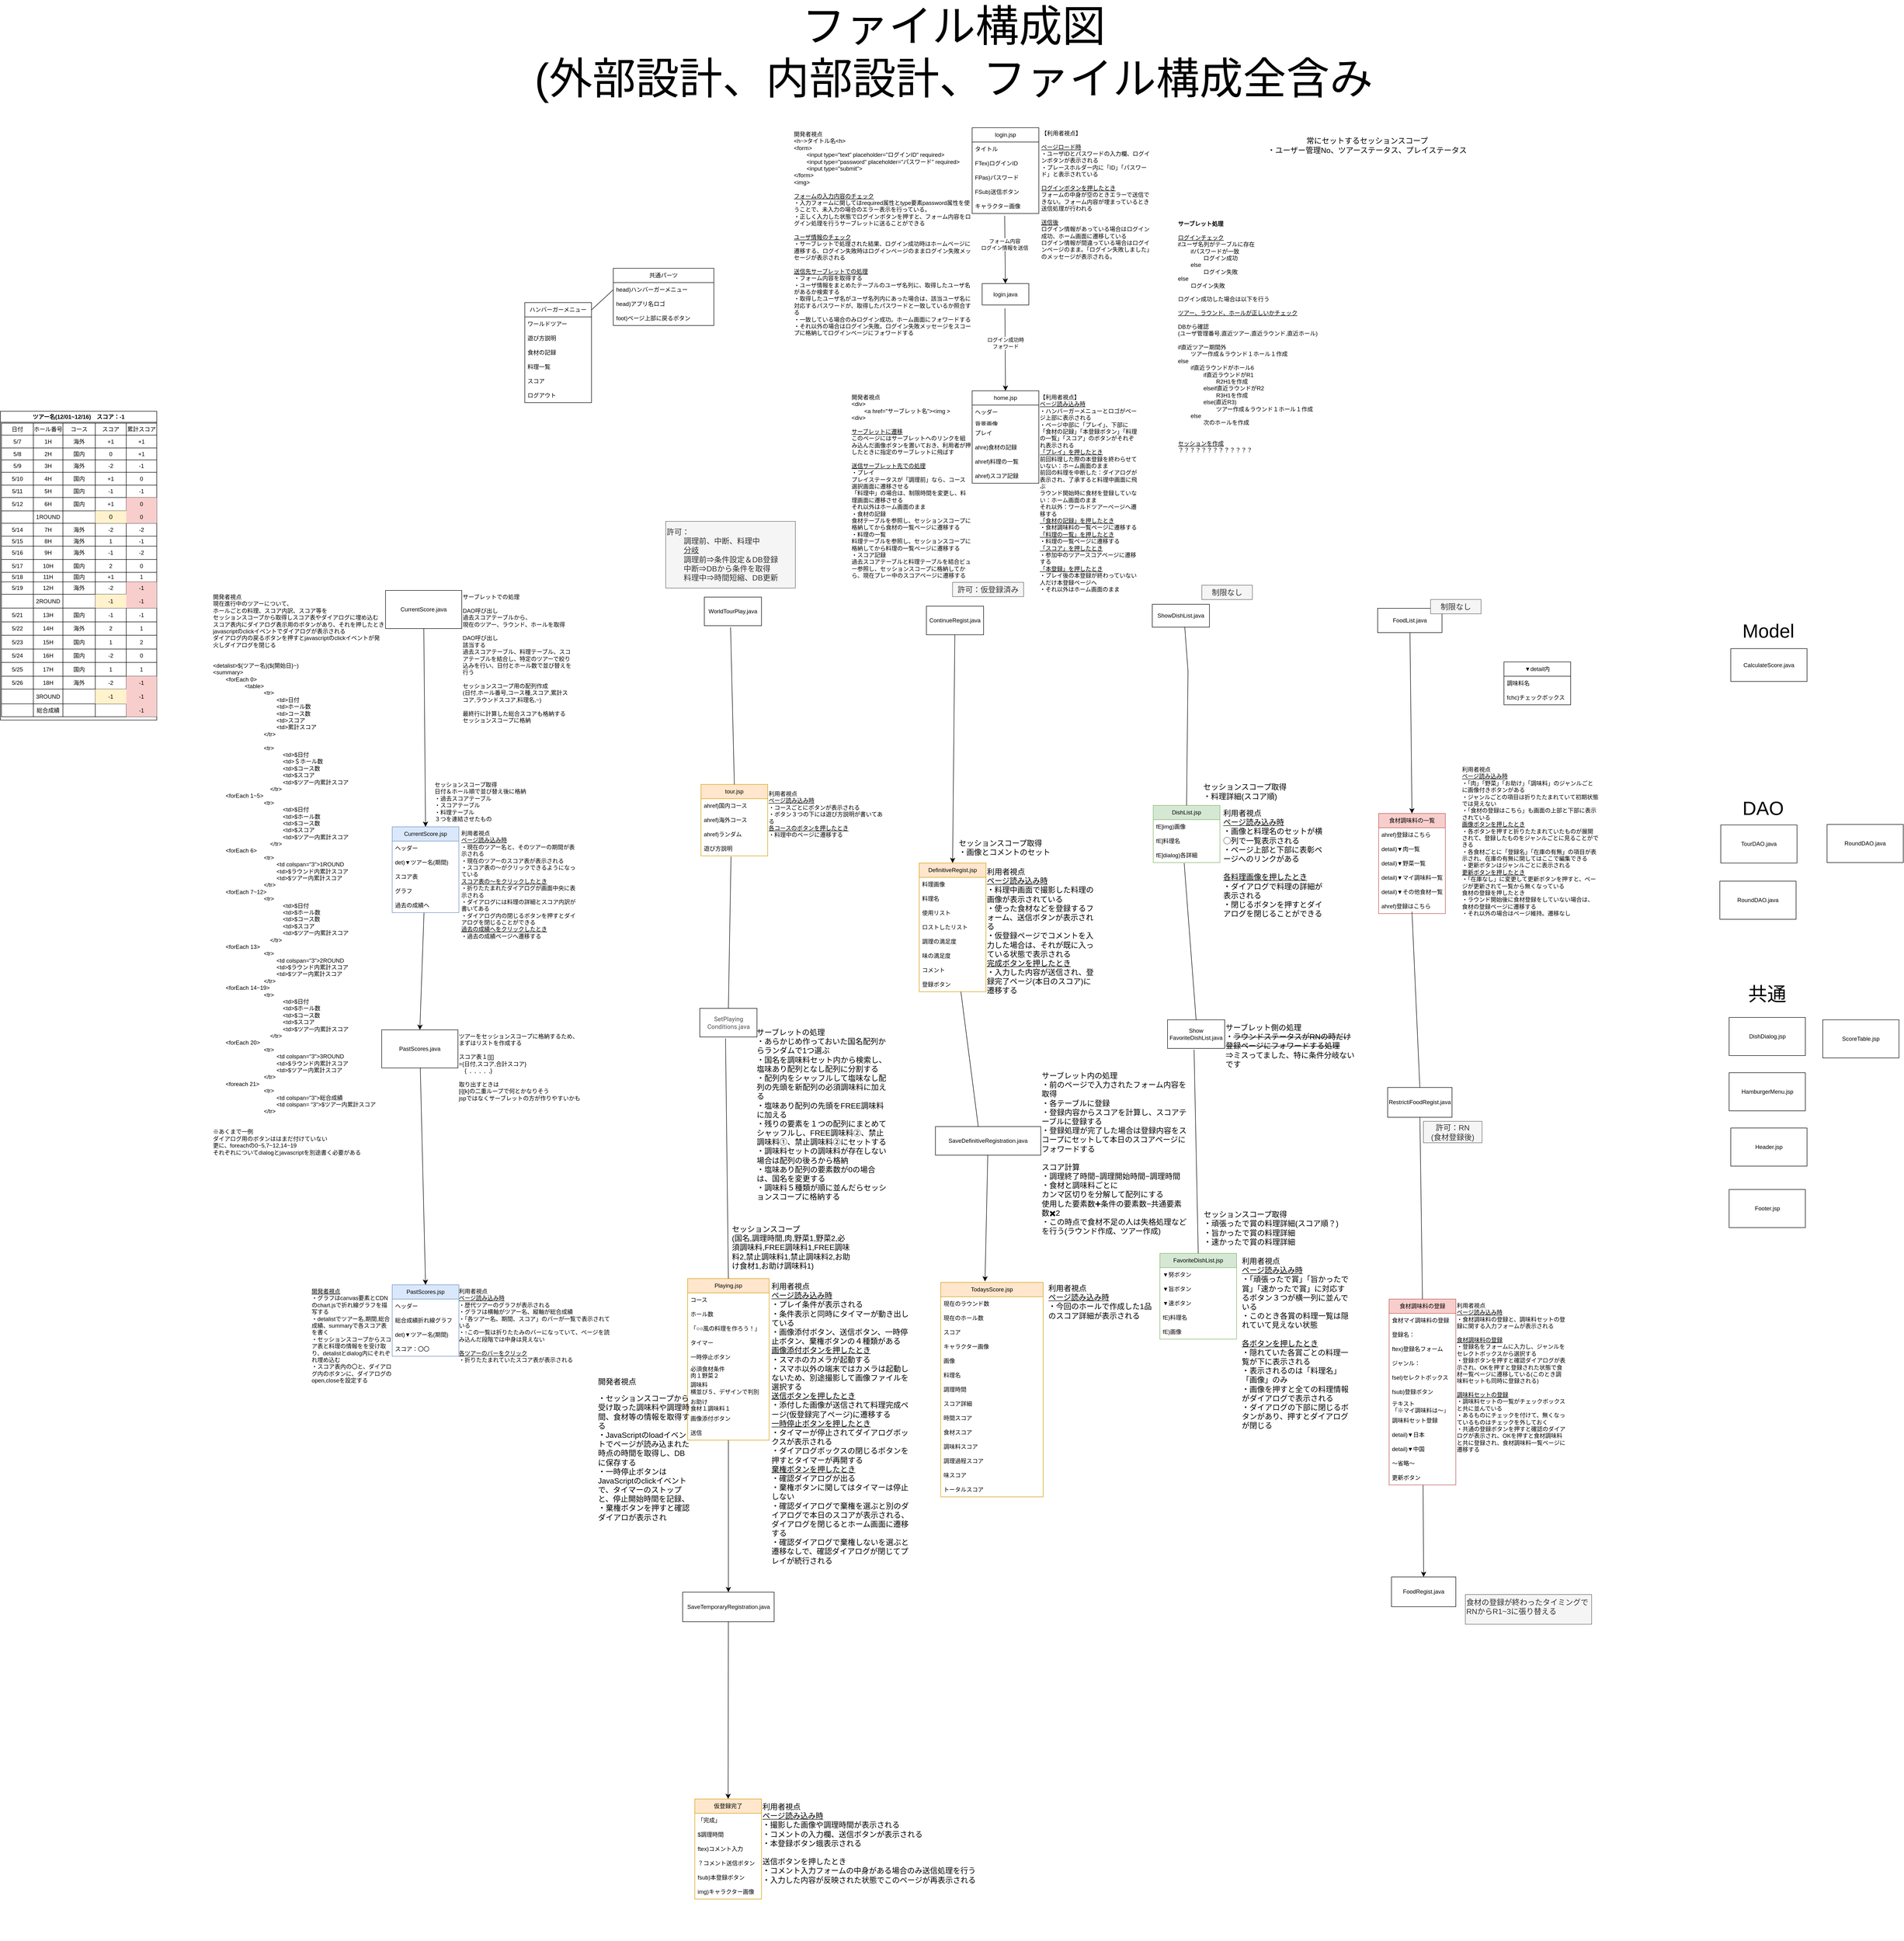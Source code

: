 <mxfile version="24.6.2" type="google" pages="3">
  <diagram id="7nCJCt5xT_mhpLDUs4qx" name="ページ遷移">
    <mxGraphModel grid="0" page="0" gridSize="10" guides="1" tooltips="1" connect="1" arrows="1" fold="1" pageScale="1" pageWidth="827" pageHeight="1169" math="0" shadow="0">
      <root>
        <mxCell id="0" />
        <mxCell id="1" parent="0" />
        <mxCell id="wn_xM61nYPSYZbaBl18p-1" value="" style="edgeStyle=none;curved=1;rounded=0;orthogonalLoop=1;jettySize=auto;html=1;fontSize=12;startSize=8;endSize=8;exitX=0.488;exitY=1.157;exitDx=0;exitDy=0;exitPerimeter=0;entryX=0.5;entryY=0;entryDx=0;entryDy=0;" edge="1" parent="1" source="1tPbhMQQ0FsooA94Verv-1" target="wn_xM61nYPSYZbaBl18p-231">
          <mxGeometry relative="1" as="geometry">
            <mxPoint x="-3.075" y="-662" as="sourcePoint" />
            <mxPoint x="140" y="-514" as="targetPoint" />
          </mxGeometry>
        </mxCell>
        <mxCell id="vr_VXALWiyqKjEy8oucw-2" value="ログイン成功時&lt;div&gt;フォワード&lt;/div&gt;" style="edgeLabel;html=1;align=center;verticalAlign=middle;resizable=0;points=[];" connectable="0" vertex="1" parent="wn_xM61nYPSYZbaBl18p-1">
          <mxGeometry x="-0.156" relative="1" as="geometry">
            <mxPoint as="offset" />
          </mxGeometry>
        </mxCell>
        <mxCell id="wn_xM61nYPSYZbaBl18p-34" value="ファイル構成図&lt;div&gt;(外部設計、内部設計、ファイル構成全含み&lt;/div&gt;" style="text;html=1;align=center;verticalAlign=middle;whiteSpace=wrap;rounded=0;fontSize=91;" vertex="1" parent="1">
          <mxGeometry x="-714" y="-1332" width="2001" height="153" as="geometry" />
        </mxCell>
        <mxCell id="wn_xM61nYPSYZbaBl18p-215" value="ハンバーガーメニュー" style="swimlane;fontStyle=0;childLayout=stackLayout;horizontal=1;startSize=30;horizontalStack=0;resizeParent=1;resizeParentMax=0;resizeLast=0;collapsible=1;marginBottom=0;whiteSpace=wrap;html=1;" vertex="1" parent="1">
          <mxGeometry x="-613.72" y="-730" width="140" height="210" as="geometry" />
        </mxCell>
        <mxCell id="wn_xM61nYPSYZbaBl18p-216" value="ワールドツアー" style="text;strokeColor=none;fillColor=none;align=left;verticalAlign=middle;spacingLeft=4;spacingRight=4;overflow=hidden;points=[[0,0.5],[1,0.5]];portConstraint=eastwest;rotatable=0;whiteSpace=wrap;html=1;" vertex="1" parent="wn_xM61nYPSYZbaBl18p-215">
          <mxGeometry y="30" width="140" height="30" as="geometry" />
        </mxCell>
        <mxCell id="wn_xM61nYPSYZbaBl18p-217" value="遊び方説明" style="text;strokeColor=none;fillColor=none;align=left;verticalAlign=middle;spacingLeft=4;spacingRight=4;overflow=hidden;points=[[0,0.5],[1,0.5]];portConstraint=eastwest;rotatable=0;whiteSpace=wrap;html=1;" vertex="1" parent="wn_xM61nYPSYZbaBl18p-215">
          <mxGeometry y="60" width="140" height="30" as="geometry" />
        </mxCell>
        <mxCell id="wn_xM61nYPSYZbaBl18p-218" value="食材の記録" style="text;strokeColor=none;fillColor=none;align=left;verticalAlign=middle;spacingLeft=4;spacingRight=4;overflow=hidden;points=[[0,0.5],[1,0.5]];portConstraint=eastwest;rotatable=0;whiteSpace=wrap;html=1;" vertex="1" parent="wn_xM61nYPSYZbaBl18p-215">
          <mxGeometry y="90" width="140" height="30" as="geometry" />
        </mxCell>
        <mxCell id="wn_xM61nYPSYZbaBl18p-219" value="料理一覧" style="text;strokeColor=none;fillColor=none;align=left;verticalAlign=middle;spacingLeft=4;spacingRight=4;overflow=hidden;points=[[0,0.5],[1,0.5]];portConstraint=eastwest;rotatable=0;whiteSpace=wrap;html=1;" vertex="1" parent="wn_xM61nYPSYZbaBl18p-215">
          <mxGeometry y="120" width="140" height="30" as="geometry" />
        </mxCell>
        <mxCell id="wn_xM61nYPSYZbaBl18p-220" value="スコア" style="text;strokeColor=none;fillColor=none;align=left;verticalAlign=middle;spacingLeft=4;spacingRight=4;overflow=hidden;points=[[0,0.5],[1,0.5]];portConstraint=eastwest;rotatable=0;whiteSpace=wrap;html=1;" vertex="1" parent="wn_xM61nYPSYZbaBl18p-215">
          <mxGeometry y="150" width="140" height="30" as="geometry" />
        </mxCell>
        <mxCell id="wn_xM61nYPSYZbaBl18p-221" value="ログアウト" style="text;strokeColor=none;fillColor=none;align=left;verticalAlign=middle;spacingLeft=4;spacingRight=4;overflow=hidden;points=[[0,0.5],[1,0.5]];portConstraint=eastwest;rotatable=0;whiteSpace=wrap;html=1;" vertex="1" parent="wn_xM61nYPSYZbaBl18p-215">
          <mxGeometry y="180" width="140" height="30" as="geometry" />
        </mxCell>
        <mxCell id="wn_xM61nYPSYZbaBl18p-225" value="login.jsp" style="swimlane;fontStyle=0;childLayout=stackLayout;horizontal=1;startSize=30;horizontalStack=0;resizeParent=1;resizeParentMax=0;resizeLast=0;collapsible=1;marginBottom=0;whiteSpace=wrap;html=1;" vertex="1" parent="1">
          <mxGeometry x="325" y="-1097" width="140" height="180" as="geometry" />
        </mxCell>
        <mxCell id="wn_xM61nYPSYZbaBl18p-226" value="タイトル" style="text;strokeColor=none;fillColor=none;align=left;verticalAlign=middle;spacingLeft=4;spacingRight=4;overflow=hidden;points=[[0,0.5],[1,0.5]];portConstraint=eastwest;rotatable=0;whiteSpace=wrap;html=1;" vertex="1" parent="wn_xM61nYPSYZbaBl18p-225">
          <mxGeometry y="30" width="140" height="30" as="geometry" />
        </mxCell>
        <mxCell id="wn_xM61nYPSYZbaBl18p-227" value="FTex)ログインID" style="text;strokeColor=none;fillColor=none;align=left;verticalAlign=middle;spacingLeft=4;spacingRight=4;overflow=hidden;points=[[0,0.5],[1,0.5]];portConstraint=eastwest;rotatable=0;whiteSpace=wrap;html=1;" vertex="1" parent="wn_xM61nYPSYZbaBl18p-225">
          <mxGeometry y="60" width="140" height="30" as="geometry" />
        </mxCell>
        <mxCell id="wn_xM61nYPSYZbaBl18p-228" value="FPas)パスワード" style="text;strokeColor=none;fillColor=none;align=left;verticalAlign=middle;spacingLeft=4;spacingRight=4;overflow=hidden;points=[[0,0.5],[1,0.5]];portConstraint=eastwest;rotatable=0;whiteSpace=wrap;html=1;" vertex="1" parent="wn_xM61nYPSYZbaBl18p-225">
          <mxGeometry y="90" width="140" height="30" as="geometry" />
        </mxCell>
        <mxCell id="wn_xM61nYPSYZbaBl18p-229" value="FSub)送信ボタン" style="text;strokeColor=none;fillColor=none;align=left;verticalAlign=middle;spacingLeft=4;spacingRight=4;overflow=hidden;points=[[0,0.5],[1,0.5]];portConstraint=eastwest;rotatable=0;whiteSpace=wrap;html=1;" vertex="1" parent="wn_xM61nYPSYZbaBl18p-225">
          <mxGeometry y="120" width="140" height="30" as="geometry" />
        </mxCell>
        <mxCell id="wn_xM61nYPSYZbaBl18p-230" value="キャラクター画像" style="text;strokeColor=none;fillColor=none;align=left;verticalAlign=middle;spacingLeft=4;spacingRight=4;overflow=hidden;points=[[0,0.5],[1,0.5]];portConstraint=eastwest;rotatable=0;whiteSpace=wrap;html=1;" vertex="1" parent="wn_xM61nYPSYZbaBl18p-225">
          <mxGeometry y="150" width="140" height="30" as="geometry" />
        </mxCell>
        <mxCell id="wn_xM61nYPSYZbaBl18p-231" value="home.jsp" style="swimlane;fontStyle=0;childLayout=stackLayout;horizontal=1;startSize=30;horizontalStack=0;resizeParent=1;resizeParentMax=0;resizeLast=0;collapsible=1;marginBottom=0;whiteSpace=wrap;html=1;" vertex="1" parent="1">
          <mxGeometry x="325" y="-545" width="140" height="194" as="geometry" />
        </mxCell>
        <mxCell id="wn_xM61nYPSYZbaBl18p-232" value="ヘッダー" style="text;strokeColor=none;fillColor=none;align=left;verticalAlign=middle;spacingLeft=4;spacingRight=4;overflow=hidden;points=[[0,0.5],[1,0.5]];portConstraint=eastwest;rotatable=0;whiteSpace=wrap;html=1;" vertex="1" parent="wn_xM61nYPSYZbaBl18p-231">
          <mxGeometry y="30" width="140" height="30" as="geometry" />
        </mxCell>
        <mxCell id="wn_xM61nYPSYZbaBl18p-233" value="背景画像" style="text;strokeColor=none;fillColor=none;align=left;verticalAlign=middle;spacingLeft=4;spacingRight=4;overflow=hidden;points=[[0,0.5],[1,0.5]];portConstraint=eastwest;rotatable=0;whiteSpace=wrap;html=1;" vertex="1" parent="wn_xM61nYPSYZbaBl18p-231">
          <mxGeometry y="60" width="140" height="14" as="geometry" />
        </mxCell>
        <mxCell id="wn_xM61nYPSYZbaBl18p-234" value="プレイ" style="text;strokeColor=none;fillColor=none;align=left;verticalAlign=middle;spacingLeft=4;spacingRight=4;overflow=hidden;points=[[0,0.5],[1,0.5]];portConstraint=eastwest;rotatable=0;whiteSpace=wrap;html=1;" vertex="1" parent="wn_xM61nYPSYZbaBl18p-231">
          <mxGeometry y="74" width="140" height="30" as="geometry" />
        </mxCell>
        <mxCell id="wn_xM61nYPSYZbaBl18p-237" value="ahre)食材の記録" style="text;strokeColor=none;fillColor=none;align=left;verticalAlign=middle;spacingLeft=4;spacingRight=4;overflow=hidden;points=[[0,0.5],[1,0.5]];portConstraint=eastwest;rotatable=0;whiteSpace=wrap;html=1;" vertex="1" parent="wn_xM61nYPSYZbaBl18p-231">
          <mxGeometry y="104" width="140" height="30" as="geometry" />
        </mxCell>
        <mxCell id="wn_xM61nYPSYZbaBl18p-236" value="ahref)料理の一覧" style="text;strokeColor=none;fillColor=none;align=left;verticalAlign=middle;spacingLeft=4;spacingRight=4;overflow=hidden;points=[[0,0.5],[1,0.5]];portConstraint=eastwest;rotatable=0;whiteSpace=wrap;html=1;" vertex="1" parent="wn_xM61nYPSYZbaBl18p-231">
          <mxGeometry y="134" width="140" height="30" as="geometry" />
        </mxCell>
        <mxCell id="wn_xM61nYPSYZbaBl18p-244" value="ahref)スコア記録" style="text;align=left;verticalAlign=middle;spacingLeft=4;spacingRight=4;overflow=hidden;points=[[0,0.5],[1,0.5]];portConstraint=eastwest;rotatable=0;whiteSpace=wrap;html=1;" vertex="1" parent="wn_xM61nYPSYZbaBl18p-231">
          <mxGeometry y="164" width="140" height="30" as="geometry" />
        </mxCell>
        <mxCell id="yA0hgd3FFIu_G1dfxHk3-31" style="edgeStyle=none;curved=1;rounded=0;orthogonalLoop=1;jettySize=auto;html=1;entryX=0.5;entryY=0;entryDx=0;entryDy=0;fontSize=12;startSize=8;endSize=8;" edge="1" parent="1" source="wn_xM61nYPSYZbaBl18p-246" target="yA0hgd3FFIu_G1dfxHk3-30">
          <mxGeometry relative="1" as="geometry" />
        </mxCell>
        <mxCell id="wn_xM61nYPSYZbaBl18p-246" value="CurrentScore.jsp" style="swimlane;fontStyle=0;childLayout=stackLayout;horizontal=1;startSize=30;horizontalStack=0;resizeParent=1;resizeParentMax=0;resizeLast=0;collapsible=1;marginBottom=0;whiteSpace=wrap;html=1;fillColor=#dae8fc;strokeColor=#6c8ebf;" vertex="1" parent="1">
          <mxGeometry x="-892" y="370" width="140" height="180" as="geometry" />
        </mxCell>
        <mxCell id="wn_xM61nYPSYZbaBl18p-247" value="ヘッダー" style="text;strokeColor=none;fillColor=none;align=left;verticalAlign=middle;spacingLeft=4;spacingRight=4;overflow=hidden;points=[[0,0.5],[1,0.5]];portConstraint=eastwest;rotatable=0;whiteSpace=wrap;html=1;" vertex="1" parent="wn_xM61nYPSYZbaBl18p-246">
          <mxGeometry y="30" width="140" height="30" as="geometry" />
        </mxCell>
        <mxCell id="wn_xM61nYPSYZbaBl18p-248" value="det)▼ツアー名(期間)" style="text;strokeColor=none;fillColor=none;align=left;verticalAlign=middle;spacingLeft=4;spacingRight=4;overflow=hidden;points=[[0,0.5],[1,0.5]];portConstraint=eastwest;rotatable=0;whiteSpace=wrap;html=1;" vertex="1" parent="wn_xM61nYPSYZbaBl18p-246">
          <mxGeometry y="60" width="140" height="30" as="geometry" />
        </mxCell>
        <mxCell id="wn_xM61nYPSYZbaBl18p-251" value="スコア表" style="text;strokeColor=none;fillColor=none;align=left;verticalAlign=middle;spacingLeft=4;spacingRight=4;overflow=hidden;points=[[0,0.5],[1,0.5]];portConstraint=eastwest;rotatable=0;whiteSpace=wrap;html=1;" vertex="1" parent="wn_xM61nYPSYZbaBl18p-246">
          <mxGeometry y="90" width="140" height="30" as="geometry" />
        </mxCell>
        <mxCell id="wn_xM61nYPSYZbaBl18p-249" value="グラフ" style="text;strokeColor=none;fillColor=none;align=left;verticalAlign=middle;spacingLeft=4;spacingRight=4;overflow=hidden;points=[[0,0.5],[1,0.5]];portConstraint=eastwest;rotatable=0;whiteSpace=wrap;html=1;" vertex="1" parent="wn_xM61nYPSYZbaBl18p-246">
          <mxGeometry y="120" width="140" height="30" as="geometry" />
        </mxCell>
        <mxCell id="wn_xM61nYPSYZbaBl18p-252" value="過去の成績へ" style="text;strokeColor=none;fillColor=none;align=left;verticalAlign=middle;spacingLeft=4;spacingRight=4;overflow=hidden;points=[[0,0.5],[1,0.5]];portConstraint=eastwest;rotatable=0;whiteSpace=wrap;html=1;" vertex="1" parent="wn_xM61nYPSYZbaBl18p-246">
          <mxGeometry y="150" width="140" height="30" as="geometry" />
        </mxCell>
        <mxCell id="wn_xM61nYPSYZbaBl18p-254" value="PastScores.jsp" style="swimlane;fontStyle=0;childLayout=stackLayout;horizontal=1;startSize=30;horizontalStack=0;resizeParent=1;resizeParentMax=0;resizeLast=0;collapsible=1;marginBottom=0;whiteSpace=wrap;html=1;fillColor=#dae8fc;strokeColor=#6c8ebf;" vertex="1" parent="1">
          <mxGeometry x="-892" y="1331" width="140" height="150" as="geometry" />
        </mxCell>
        <mxCell id="wn_xM61nYPSYZbaBl18p-255" value="ヘッダー" style="text;strokeColor=none;fillColor=none;align=left;verticalAlign=middle;spacingLeft=4;spacingRight=4;overflow=hidden;points=[[0,0.5],[1,0.5]];portConstraint=eastwest;rotatable=0;whiteSpace=wrap;html=1;" vertex="1" parent="wn_xM61nYPSYZbaBl18p-254">
          <mxGeometry y="30" width="140" height="30" as="geometry" />
        </mxCell>
        <mxCell id="wn_xM61nYPSYZbaBl18p-256" value="総合成績折れ線グラフ" style="text;strokeColor=none;fillColor=none;align=left;verticalAlign=middle;spacingLeft=4;spacingRight=4;overflow=hidden;points=[[0,0.5],[1,0.5]];portConstraint=eastwest;rotatable=0;whiteSpace=wrap;html=1;" vertex="1" parent="wn_xM61nYPSYZbaBl18p-254">
          <mxGeometry y="60" width="140" height="30" as="geometry" />
        </mxCell>
        <mxCell id="wn_xM61nYPSYZbaBl18p-257" value="det)▼ツアー名(期間)" style="text;strokeColor=none;fillColor=none;align=left;verticalAlign=middle;spacingLeft=4;spacingRight=4;overflow=hidden;points=[[0,0.5],[1,0.5]];portConstraint=eastwest;rotatable=0;whiteSpace=wrap;html=1;" vertex="1" parent="wn_xM61nYPSYZbaBl18p-254">
          <mxGeometry y="90" width="140" height="30" as="geometry" />
        </mxCell>
        <mxCell id="wn_xM61nYPSYZbaBl18p-259" value="スコア：〇〇" style="text;strokeColor=none;fillColor=none;align=left;verticalAlign=middle;spacingLeft=4;spacingRight=4;overflow=hidden;points=[[0,0.5],[1,0.5]];portConstraint=eastwest;rotatable=0;whiteSpace=wrap;html=1;" vertex="1" parent="wn_xM61nYPSYZbaBl18p-254">
          <mxGeometry y="120" width="140" height="30" as="geometry" />
        </mxCell>
        <mxCell id="wn_xM61nYPSYZbaBl18p-408" value="食材調味料の一覧" style="swimlane;fontStyle=0;childLayout=stackLayout;horizontal=1;startSize=30;horizontalStack=0;resizeParent=1;resizeParentMax=0;resizeLast=0;collapsible=1;marginBottom=0;whiteSpace=wrap;html=1;fillColor=#f8cecc;strokeColor=#b85450;" vertex="1" parent="1">
          <mxGeometry x="1178" y="342" width="140" height="210" as="geometry" />
        </mxCell>
        <mxCell id="wn_xM61nYPSYZbaBl18p-454" value="ahref)登録はこちら" style="text;strokeColor=none;fillColor=none;align=left;verticalAlign=middle;spacingLeft=4;spacingRight=4;overflow=hidden;points=[[0,0.5],[1,0.5]];portConstraint=eastwest;rotatable=0;whiteSpace=wrap;html=1;" vertex="1" parent="wn_xM61nYPSYZbaBl18p-408">
          <mxGeometry y="30" width="140" height="30" as="geometry" />
        </mxCell>
        <mxCell id="wn_xM61nYPSYZbaBl18p-409" value="detail)▼肉一覧" style="text;strokeColor=none;fillColor=none;align=left;verticalAlign=middle;spacingLeft=4;spacingRight=4;overflow=hidden;points=[[0,0.5],[1,0.5]];portConstraint=eastwest;rotatable=0;whiteSpace=wrap;html=1;" vertex="1" parent="wn_xM61nYPSYZbaBl18p-408">
          <mxGeometry y="60" width="140" height="30" as="geometry" />
        </mxCell>
        <mxCell id="wn_xM61nYPSYZbaBl18p-410" value="detail)▼野菜一覧" style="text;strokeColor=none;fillColor=none;align=left;verticalAlign=middle;spacingLeft=4;spacingRight=4;overflow=hidden;points=[[0,0.5],[1,0.5]];portConstraint=eastwest;rotatable=0;whiteSpace=wrap;html=1;" vertex="1" parent="wn_xM61nYPSYZbaBl18p-408">
          <mxGeometry y="90" width="140" height="30" as="geometry" />
        </mxCell>
        <mxCell id="wn_xM61nYPSYZbaBl18p-439" value="detail)▼マイ調味料一覧" style="text;strokeColor=none;fillColor=none;align=left;verticalAlign=middle;spacingLeft=4;spacingRight=4;overflow=hidden;points=[[0,0.5],[1,0.5]];portConstraint=eastwest;rotatable=0;whiteSpace=wrap;html=1;" vertex="1" parent="wn_xM61nYPSYZbaBl18p-408">
          <mxGeometry y="120" width="140" height="30" as="geometry" />
        </mxCell>
        <mxCell id="wn_xM61nYPSYZbaBl18p-411" value="detail)▼その他食材一覧" style="text;strokeColor=none;fillColor=none;align=left;verticalAlign=middle;spacingLeft=4;spacingRight=4;overflow=hidden;points=[[0,0.5],[1,0.5]];portConstraint=eastwest;rotatable=0;whiteSpace=wrap;html=1;" vertex="1" parent="wn_xM61nYPSYZbaBl18p-408">
          <mxGeometry y="150" width="140" height="30" as="geometry" />
        </mxCell>
        <mxCell id="wn_xM61nYPSYZbaBl18p-440" value="ahref)登録はこちら" style="text;strokeColor=none;fillColor=none;align=left;verticalAlign=middle;spacingLeft=4;spacingRight=4;overflow=hidden;points=[[0,0.5],[1,0.5]];portConstraint=eastwest;rotatable=0;whiteSpace=wrap;html=1;" vertex="1" parent="wn_xM61nYPSYZbaBl18p-408">
          <mxGeometry y="180" width="140" height="30" as="geometry" />
        </mxCell>
        <mxCell id="Fpx2MWnm-z1mBnRXSNRi-5" style="edgeStyle=none;curved=1;rounded=0;orthogonalLoop=1;jettySize=auto;html=1;entryX=0.5;entryY=0;entryDx=0;entryDy=0;fontSize=12;startSize=8;endSize=8;" edge="1" parent="1" source="wn_xM61nYPSYZbaBl18p-412" target="Fpx2MWnm-z1mBnRXSNRi-4">
          <mxGeometry relative="1" as="geometry" />
        </mxCell>
        <mxCell id="wn_xM61nYPSYZbaBl18p-412" value="食材調味料の登録" style="swimlane;fontStyle=0;childLayout=stackLayout;horizontal=1;startSize=30;horizontalStack=0;resizeParent=1;resizeParentMax=0;resizeLast=0;collapsible=1;marginBottom=0;whiteSpace=wrap;html=1;fillColor=#f8cecc;strokeColor=#b85450;" vertex="1" parent="1">
          <mxGeometry x="1200" y="1361" width="140" height="390" as="geometry" />
        </mxCell>
        <mxCell id="wn_xM61nYPSYZbaBl18p-420" value="食材マイ調味料の登録" style="text;strokeColor=none;fillColor=none;align=left;verticalAlign=middle;spacingLeft=4;spacingRight=4;overflow=hidden;points=[[0,0.5],[1,0.5]];portConstraint=eastwest;rotatable=0;whiteSpace=wrap;html=1;" vertex="1" parent="wn_xM61nYPSYZbaBl18p-412">
          <mxGeometry y="30" width="140" height="30" as="geometry" />
        </mxCell>
        <mxCell id="wn_xM61nYPSYZbaBl18p-413" value="登録名：" style="text;strokeColor=none;fillColor=none;align=left;verticalAlign=middle;spacingLeft=4;spacingRight=4;overflow=hidden;points=[[0,0.5],[1,0.5]];portConstraint=eastwest;rotatable=0;whiteSpace=wrap;html=1;" vertex="1" parent="wn_xM61nYPSYZbaBl18p-412">
          <mxGeometry y="60" width="140" height="30" as="geometry" />
        </mxCell>
        <mxCell id="wn_xM61nYPSYZbaBl18p-414" value="ftex)登録名フォーム" style="text;strokeColor=none;fillColor=none;align=left;verticalAlign=middle;spacingLeft=4;spacingRight=4;overflow=hidden;points=[[0,0.5],[1,0.5]];portConstraint=eastwest;rotatable=0;whiteSpace=wrap;html=1;" vertex="1" parent="wn_xM61nYPSYZbaBl18p-412">
          <mxGeometry y="90" width="140" height="30" as="geometry" />
        </mxCell>
        <mxCell id="wn_xM61nYPSYZbaBl18p-415" value="ジャンル：" style="text;strokeColor=none;fillColor=none;align=left;verticalAlign=middle;spacingLeft=4;spacingRight=4;overflow=hidden;points=[[0,0.5],[1,0.5]];portConstraint=eastwest;rotatable=0;whiteSpace=wrap;html=1;" vertex="1" parent="wn_xM61nYPSYZbaBl18p-412">
          <mxGeometry y="120" width="140" height="30" as="geometry" />
        </mxCell>
        <mxCell id="wn_xM61nYPSYZbaBl18p-418" value="fsel)セレクトボックス" style="text;strokeColor=none;fillColor=none;align=left;verticalAlign=middle;spacingLeft=4;spacingRight=4;overflow=hidden;points=[[0,0.5],[1,0.5]];portConstraint=eastwest;rotatable=0;whiteSpace=wrap;html=1;" vertex="1" parent="wn_xM61nYPSYZbaBl18p-412">
          <mxGeometry y="150" width="140" height="30" as="geometry" />
        </mxCell>
        <mxCell id="wn_xM61nYPSYZbaBl18p-419" value="fsub)登録ボタン" style="text;strokeColor=none;fillColor=none;align=left;verticalAlign=middle;spacingLeft=4;spacingRight=4;overflow=hidden;points=[[0,0.5],[1,0.5]];portConstraint=eastwest;rotatable=0;whiteSpace=wrap;html=1;" vertex="1" parent="wn_xM61nYPSYZbaBl18p-412">
          <mxGeometry y="180" width="140" height="30" as="geometry" />
        </mxCell>
        <mxCell id="wn_xM61nYPSYZbaBl18p-421" value="テキスト&lt;div&gt;「※マイ調味料は～」&lt;/div&gt;" style="text;strokeColor=none;fillColor=none;align=left;verticalAlign=middle;spacingLeft=4;spacingRight=4;overflow=hidden;points=[[0,0.5],[1,0.5]];portConstraint=eastwest;rotatable=0;whiteSpace=wrap;html=1;" vertex="1" parent="wn_xM61nYPSYZbaBl18p-412">
          <mxGeometry y="210" width="140" height="30" as="geometry" />
        </mxCell>
        <mxCell id="wn_xM61nYPSYZbaBl18p-422" value="調味料セット登録" style="text;strokeColor=none;fillColor=none;align=left;verticalAlign=middle;spacingLeft=4;spacingRight=4;overflow=hidden;points=[[0,0.5],[1,0.5]];portConstraint=eastwest;rotatable=0;whiteSpace=wrap;html=1;" vertex="1" parent="wn_xM61nYPSYZbaBl18p-412">
          <mxGeometry y="240" width="140" height="30" as="geometry" />
        </mxCell>
        <mxCell id="wn_xM61nYPSYZbaBl18p-423" value="detail)▼日本" style="text;strokeColor=none;fillColor=none;align=left;verticalAlign=middle;spacingLeft=4;spacingRight=4;overflow=hidden;points=[[0,0.5],[1,0.5]];portConstraint=eastwest;rotatable=0;whiteSpace=wrap;html=1;" vertex="1" parent="wn_xM61nYPSYZbaBl18p-412">
          <mxGeometry y="270" width="140" height="30" as="geometry" />
        </mxCell>
        <mxCell id="wn_xM61nYPSYZbaBl18p-424" value="detail)▼中国" style="text;strokeColor=none;fillColor=none;align=left;verticalAlign=middle;spacingLeft=4;spacingRight=4;overflow=hidden;points=[[0,0.5],[1,0.5]];portConstraint=eastwest;rotatable=0;whiteSpace=wrap;html=1;" vertex="1" parent="wn_xM61nYPSYZbaBl18p-412">
          <mxGeometry y="300" width="140" height="30" as="geometry" />
        </mxCell>
        <mxCell id="wn_xM61nYPSYZbaBl18p-436" value="～省略～" style="text;strokeColor=none;fillColor=none;align=left;verticalAlign=middle;spacingLeft=4;spacingRight=4;overflow=hidden;points=[[0,0.5],[1,0.5]];portConstraint=eastwest;rotatable=0;whiteSpace=wrap;html=1;" vertex="1" parent="wn_xM61nYPSYZbaBl18p-412">
          <mxGeometry y="330" width="140" height="30" as="geometry" />
        </mxCell>
        <mxCell id="wn_xM61nYPSYZbaBl18p-437" value="更新ボタン" style="text;strokeColor=none;fillColor=none;align=left;verticalAlign=middle;spacingLeft=4;spacingRight=4;overflow=hidden;points=[[0,0.5],[1,0.5]];portConstraint=eastwest;rotatable=0;whiteSpace=wrap;html=1;" vertex="1" parent="wn_xM61nYPSYZbaBl18p-412">
          <mxGeometry y="360" width="140" height="30" as="geometry" />
        </mxCell>
        <mxCell id="wn_xM61nYPSYZbaBl18p-447" value="DishList.jsp" style="swimlane;fontStyle=0;childLayout=stackLayout;horizontal=1;startSize=30;horizontalStack=0;resizeParent=1;resizeParentMax=0;resizeLast=0;collapsible=1;marginBottom=0;whiteSpace=wrap;html=1;fillColor=#d5e8d4;strokeColor=#82b366;" vertex="1" parent="1">
          <mxGeometry x="705" y="325" width="140" height="120" as="geometry" />
        </mxCell>
        <mxCell id="wn_xM61nYPSYZbaBl18p-448" value="fE]img)画像" style="text;strokeColor=none;fillColor=none;align=left;verticalAlign=middle;spacingLeft=4;spacingRight=4;overflow=hidden;points=[[0,0.5],[1,0.5]];portConstraint=eastwest;rotatable=0;whiteSpace=wrap;html=1;" vertex="1" parent="wn_xM61nYPSYZbaBl18p-447">
          <mxGeometry y="30" width="140" height="30" as="geometry" />
        </mxCell>
        <mxCell id="wn_xM61nYPSYZbaBl18p-449" value="fE]料理名" style="text;strokeColor=none;fillColor=none;align=left;verticalAlign=middle;spacingLeft=4;spacingRight=4;overflow=hidden;points=[[0,0.5],[1,0.5]];portConstraint=eastwest;rotatable=0;whiteSpace=wrap;html=1;" vertex="1" parent="wn_xM61nYPSYZbaBl18p-447">
          <mxGeometry y="60" width="140" height="30" as="geometry" />
        </mxCell>
        <mxCell id="wn_xM61nYPSYZbaBl18p-450" value="fE]dialog)各詳細" style="text;strokeColor=none;fillColor=none;align=left;verticalAlign=middle;spacingLeft=4;spacingRight=4;overflow=hidden;points=[[0,0.5],[1,0.5]];portConstraint=eastwest;rotatable=0;whiteSpace=wrap;html=1;" vertex="1" parent="wn_xM61nYPSYZbaBl18p-447">
          <mxGeometry y="90" width="140" height="30" as="geometry" />
        </mxCell>
        <mxCell id="wn_xM61nYPSYZbaBl18p-457" value="FavoriteDishList.jsp" style="swimlane;fontStyle=0;childLayout=stackLayout;horizontal=1;startSize=30;horizontalStack=0;resizeParent=1;resizeParentMax=0;resizeLast=0;collapsible=1;marginBottom=0;whiteSpace=wrap;html=1;fillColor=#d5e8d4;strokeColor=#82b366;" vertex="1" parent="1">
          <mxGeometry x="719" y="1265" width="161" height="180" as="geometry" />
        </mxCell>
        <mxCell id="wn_xM61nYPSYZbaBl18p-458" value="▼努ボタン" style="text;strokeColor=none;fillColor=none;align=left;verticalAlign=middle;spacingLeft=4;spacingRight=4;overflow=hidden;points=[[0,0.5],[1,0.5]];portConstraint=eastwest;rotatable=0;whiteSpace=wrap;html=1;" vertex="1" parent="wn_xM61nYPSYZbaBl18p-457">
          <mxGeometry y="30" width="161" height="30" as="geometry" />
        </mxCell>
        <mxCell id="wn_xM61nYPSYZbaBl18p-459" value="▼旨ボタン" style="text;strokeColor=none;fillColor=none;align=left;verticalAlign=middle;spacingLeft=4;spacingRight=4;overflow=hidden;points=[[0,0.5],[1,0.5]];portConstraint=eastwest;rotatable=0;whiteSpace=wrap;html=1;" vertex="1" parent="wn_xM61nYPSYZbaBl18p-457">
          <mxGeometry y="60" width="161" height="30" as="geometry" />
        </mxCell>
        <mxCell id="wn_xM61nYPSYZbaBl18p-460" value="▼速ボタン" style="text;strokeColor=none;fillColor=none;align=left;verticalAlign=middle;spacingLeft=4;spacingRight=4;overflow=hidden;points=[[0,0.5],[1,0.5]];portConstraint=eastwest;rotatable=0;whiteSpace=wrap;html=1;" vertex="1" parent="wn_xM61nYPSYZbaBl18p-457">
          <mxGeometry y="90" width="161" height="30" as="geometry" />
        </mxCell>
        <mxCell id="duTDbtjmfzh4Sj9IghBN-18" value="fE)料理名" style="text;strokeColor=none;fillColor=none;align=left;verticalAlign=middle;spacingLeft=4;spacingRight=4;overflow=hidden;points=[[0,0.5],[1,0.5]];portConstraint=eastwest;rotatable=0;whiteSpace=wrap;html=1;" vertex="1" parent="wn_xM61nYPSYZbaBl18p-457">
          <mxGeometry y="120" width="161" height="30" as="geometry" />
        </mxCell>
        <mxCell id="duTDbtjmfzh4Sj9IghBN-19" value="fE)画像" style="text;strokeColor=none;fillColor=none;align=left;verticalAlign=middle;spacingLeft=4;spacingRight=4;overflow=hidden;points=[[0,0.5],[1,0.5]];portConstraint=eastwest;rotatable=0;whiteSpace=wrap;html=1;" vertex="1" parent="wn_xM61nYPSYZbaBl18p-457">
          <mxGeometry y="150" width="161" height="30" as="geometry" />
        </mxCell>
        <mxCell id="yA0hgd3FFIu_G1dfxHk3-16" style="edgeStyle=none;curved=1;rounded=0;orthogonalLoop=1;jettySize=auto;html=1;fontSize=12;startSize=8;endSize=8;" edge="1" parent="1" source="f1eQ8ELY_X8VKmUhnZAd-1" target="yA0hgd3FFIu_G1dfxHk3-15">
          <mxGeometry relative="1" as="geometry" />
        </mxCell>
        <mxCell id="f1eQ8ELY_X8VKmUhnZAd-1" value="Playing.jsp" style="swimlane;fontStyle=0;childLayout=stackLayout;horizontal=1;startSize=30;horizontalStack=0;resizeParent=1;resizeParentMax=0;resizeLast=0;collapsible=1;marginBottom=0;whiteSpace=wrap;html=1;fillColor=#ffe6cc;strokeColor=#d79b00;" vertex="1" parent="1">
          <mxGeometry x="-272" y="1318" width="171" height="339" as="geometry" />
        </mxCell>
        <mxCell id="f1eQ8ELY_X8VKmUhnZAd-2" value="コース" style="text;strokeColor=none;fillColor=none;align=left;verticalAlign=middle;spacingLeft=4;spacingRight=4;overflow=hidden;points=[[0,0.5],[1,0.5]];portConstraint=eastwest;rotatable=0;whiteSpace=wrap;html=1;" vertex="1" parent="f1eQ8ELY_X8VKmUhnZAd-1">
          <mxGeometry y="30" width="171" height="30" as="geometry" />
        </mxCell>
        <mxCell id="f1eQ8ELY_X8VKmUhnZAd-3" value="ホール数" style="text;strokeColor=none;fillColor=none;align=left;verticalAlign=middle;spacingLeft=4;spacingRight=4;overflow=hidden;points=[[0,0.5],[1,0.5]];portConstraint=eastwest;rotatable=0;whiteSpace=wrap;html=1;" vertex="1" parent="f1eQ8ELY_X8VKmUhnZAd-1">
          <mxGeometry y="60" width="171" height="30" as="geometry" />
        </mxCell>
        <mxCell id="f1eQ8ELY_X8VKmUhnZAd-4" value="「○○風の料理を作ろう！」" style="text;strokeColor=none;fillColor=none;align=left;verticalAlign=middle;spacingLeft=4;spacingRight=4;overflow=hidden;points=[[0,0.5],[1,0.5]];portConstraint=eastwest;rotatable=0;whiteSpace=wrap;html=1;" vertex="1" parent="f1eQ8ELY_X8VKmUhnZAd-1">
          <mxGeometry y="90" width="171" height="30" as="geometry" />
        </mxCell>
        <mxCell id="f1eQ8ELY_X8VKmUhnZAd-12" value="タイマー" style="text;strokeColor=none;fillColor=none;align=left;verticalAlign=middle;spacingLeft=4;spacingRight=4;overflow=hidden;points=[[0,0.5],[1,0.5]];portConstraint=eastwest;rotatable=0;whiteSpace=wrap;html=1;" vertex="1" parent="f1eQ8ELY_X8VKmUhnZAd-1">
          <mxGeometry y="120" width="171" height="30" as="geometry" />
        </mxCell>
        <mxCell id="f1eQ8ELY_X8VKmUhnZAd-13" value="一時停止ボタン" style="text;strokeColor=none;fillColor=none;align=left;verticalAlign=middle;spacingLeft=4;spacingRight=4;overflow=hidden;points=[[0,0.5],[1,0.5]];portConstraint=eastwest;rotatable=0;whiteSpace=wrap;html=1;" vertex="1" parent="f1eQ8ELY_X8VKmUhnZAd-1">
          <mxGeometry y="150" width="171" height="30" as="geometry" />
        </mxCell>
        <mxCell id="f1eQ8ELY_X8VKmUhnZAd-7" value="必須食材条件&lt;div&gt;肉１野菜２&lt;/div&gt;" style="text;strokeColor=none;fillColor=none;align=left;verticalAlign=middle;spacingLeft=4;spacingRight=4;overflow=hidden;points=[[0,0.5],[1,0.5]];portConstraint=eastwest;rotatable=0;whiteSpace=wrap;html=1;" vertex="1" parent="f1eQ8ELY_X8VKmUhnZAd-1">
          <mxGeometry y="180" width="171" height="30" as="geometry" />
        </mxCell>
        <mxCell id="f1eQ8ELY_X8VKmUhnZAd-8" value="調味料&lt;div&gt;横並び５、デザインで判別&lt;/div&gt;" style="text;strokeColor=none;fillColor=none;align=left;verticalAlign=middle;spacingLeft=4;spacingRight=4;overflow=hidden;points=[[0,0.5],[1,0.5]];portConstraint=eastwest;rotatable=0;whiteSpace=wrap;html=1;" vertex="1" parent="f1eQ8ELY_X8VKmUhnZAd-1">
          <mxGeometry y="210" width="171" height="39" as="geometry" />
        </mxCell>
        <mxCell id="f1eQ8ELY_X8VKmUhnZAd-9" value="お助け&lt;div&gt;食材１調味料１&lt;/div&gt;" style="text;strokeColor=none;fillColor=none;align=left;verticalAlign=middle;spacingLeft=4;spacingRight=4;overflow=hidden;points=[[0,0.5],[1,0.5]];portConstraint=eastwest;rotatable=0;whiteSpace=wrap;html=1;" vertex="1" parent="f1eQ8ELY_X8VKmUhnZAd-1">
          <mxGeometry y="249" width="171" height="30" as="geometry" />
        </mxCell>
        <mxCell id="f1eQ8ELY_X8VKmUhnZAd-10" value="画像添付ボタン" style="text;strokeColor=none;fillColor=none;align=left;verticalAlign=middle;spacingLeft=4;spacingRight=4;overflow=hidden;points=[[0,0.5],[1,0.5]];portConstraint=eastwest;rotatable=0;whiteSpace=wrap;html=1;" vertex="1" parent="f1eQ8ELY_X8VKmUhnZAd-1">
          <mxGeometry y="279" width="171" height="30" as="geometry" />
        </mxCell>
        <mxCell id="f1eQ8ELY_X8VKmUhnZAd-11" value="送信" style="text;strokeColor=none;fillColor=none;align=left;verticalAlign=middle;spacingLeft=4;spacingRight=4;overflow=hidden;points=[[0,0.5],[1,0.5]];portConstraint=eastwest;rotatable=0;whiteSpace=wrap;html=1;" vertex="1" parent="f1eQ8ELY_X8VKmUhnZAd-1">
          <mxGeometry y="309" width="171" height="30" as="geometry" />
        </mxCell>
        <mxCell id="XowMzGvoRr8SPgad3IOp-2" value="tour.jsp" style="swimlane;fontStyle=0;childLayout=stackLayout;horizontal=1;startSize=30;horizontalStack=0;resizeParent=1;resizeParentMax=0;resizeLast=0;collapsible=1;marginBottom=0;whiteSpace=wrap;html=1;fillColor=#ffe6cc;strokeColor=#d79b00;" vertex="1" parent="1">
          <mxGeometry x="-244" y="281" width="140" height="150" as="geometry" />
        </mxCell>
        <mxCell id="XowMzGvoRr8SPgad3IOp-3" value="ahref)国内コース" style="text;strokeColor=none;fillColor=none;align=left;verticalAlign=middle;spacingLeft=4;spacingRight=4;overflow=hidden;points=[[0,0.5],[1,0.5]];portConstraint=eastwest;rotatable=0;whiteSpace=wrap;html=1;" vertex="1" parent="XowMzGvoRr8SPgad3IOp-2">
          <mxGeometry y="30" width="140" height="30" as="geometry" />
        </mxCell>
        <mxCell id="XowMzGvoRr8SPgad3IOp-4" value="ahref)海外コース" style="text;strokeColor=none;fillColor=none;align=left;verticalAlign=middle;spacingLeft=4;spacingRight=4;overflow=hidden;points=[[0,0.5],[1,0.5]];portConstraint=eastwest;rotatable=0;whiteSpace=wrap;html=1;" vertex="1" parent="XowMzGvoRr8SPgad3IOp-2">
          <mxGeometry y="60" width="140" height="30" as="geometry" />
        </mxCell>
        <mxCell id="XowMzGvoRr8SPgad3IOp-5" value="ahref)ランダム" style="text;strokeColor=none;fillColor=none;align=left;verticalAlign=middle;spacingLeft=4;spacingRight=4;overflow=hidden;points=[[0,0.5],[1,0.5]];portConstraint=eastwest;rotatable=0;whiteSpace=wrap;html=1;" vertex="1" parent="XowMzGvoRr8SPgad3IOp-2">
          <mxGeometry y="90" width="140" height="30" as="geometry" />
        </mxCell>
        <mxCell id="XowMzGvoRr8SPgad3IOp-6" value="遊び方説明" style="text;strokeColor=none;fillColor=none;align=left;verticalAlign=middle;spacingLeft=4;spacingRight=4;overflow=hidden;points=[[0,0.5],[1,0.5]];portConstraint=eastwest;rotatable=0;whiteSpace=wrap;html=1;" vertex="1" parent="XowMzGvoRr8SPgad3IOp-2">
          <mxGeometry y="120" width="140" height="30" as="geometry" />
        </mxCell>
        <mxCell id="XowMzGvoRr8SPgad3IOp-12" value="" style="endArrow=none;html=1;rounded=0;exitX=0.5;exitY=0;exitDx=0;exitDy=0;entryX=0.45;entryY=1.05;entryDx=0;entryDy=0;entryPerimeter=0;" edge="1" parent="1" source="1tPbhMQQ0FsooA94Verv-9" target="XowMzGvoRr8SPgad3IOp-6">
          <mxGeometry width="50" height="50" relative="1" as="geometry">
            <mxPoint x="-214" y="372" as="sourcePoint" />
            <mxPoint x="-164" y="322" as="targetPoint" />
          </mxGeometry>
        </mxCell>
        <mxCell id="XowMzGvoRr8SPgad3IOp-16" value="" style="endArrow=none;html=1;rounded=0;entryX=0.5;entryY=0;entryDx=0;entryDy=0;exitX=0.5;exitY=0.867;exitDx=0;exitDy=0;exitPerimeter=0;" edge="1" parent="1" source="yA0hgd3FFIu_G1dfxHk3-10" target="wn_xM61nYPSYZbaBl18p-412">
          <mxGeometry width="50" height="50" relative="1" as="geometry">
            <mxPoint x="487" y="-119" as="sourcePoint" />
            <mxPoint x="537" y="-169" as="targetPoint" />
          </mxGeometry>
        </mxCell>
        <mxCell id="XowMzGvoRr8SPgad3IOp-18" value="" style="endArrow=none;html=1;rounded=0;exitX=0.464;exitY=1.041;exitDx=0;exitDy=0;exitPerimeter=0;entryX=0.5;entryY=0;entryDx=0;entryDy=0;" edge="1" parent="1" source="1tPbhMQQ0FsooA94Verv-5" target="wn_xM61nYPSYZbaBl18p-457">
          <mxGeometry width="50" height="50" relative="1" as="geometry">
            <mxPoint x="225" y="189" as="sourcePoint" />
            <mxPoint x="275" y="139" as="targetPoint" />
          </mxGeometry>
        </mxCell>
        <mxCell id="duTDbtjmfzh4Sj9IghBN-1" value="DefinitiveRegist.jsp" style="swimlane;fontStyle=0;childLayout=stackLayout;horizontal=1;startSize=30;horizontalStack=0;resizeParent=1;resizeParentMax=0;resizeLast=0;collapsible=1;marginBottom=0;whiteSpace=wrap;html=1;fillColor=#ffe6cc;strokeColor=#d79b00;" vertex="1" parent="1">
          <mxGeometry x="214" y="446" width="140" height="270" as="geometry" />
        </mxCell>
        <mxCell id="duTDbtjmfzh4Sj9IghBN-2" value="料理画像" style="text;strokeColor=none;fillColor=none;align=left;verticalAlign=middle;spacingLeft=4;spacingRight=4;overflow=hidden;points=[[0,0.5],[1,0.5]];portConstraint=eastwest;rotatable=0;whiteSpace=wrap;html=1;" vertex="1" parent="duTDbtjmfzh4Sj9IghBN-1">
          <mxGeometry y="30" width="140" height="30" as="geometry" />
        </mxCell>
        <mxCell id="duTDbtjmfzh4Sj9IghBN-3" value="料理名" style="text;strokeColor=none;fillColor=none;align=left;verticalAlign=middle;spacingLeft=4;spacingRight=4;overflow=hidden;points=[[0,0.5],[1,0.5]];portConstraint=eastwest;rotatable=0;whiteSpace=wrap;html=1;" vertex="1" parent="duTDbtjmfzh4Sj9IghBN-1">
          <mxGeometry y="60" width="140" height="30" as="geometry" />
        </mxCell>
        <mxCell id="duTDbtjmfzh4Sj9IghBN-4" value="使用リスト" style="text;strokeColor=none;fillColor=none;align=left;verticalAlign=middle;spacingLeft=4;spacingRight=4;overflow=hidden;points=[[0,0.5],[1,0.5]];portConstraint=eastwest;rotatable=0;whiteSpace=wrap;html=1;" vertex="1" parent="duTDbtjmfzh4Sj9IghBN-1">
          <mxGeometry y="90" width="140" height="30" as="geometry" />
        </mxCell>
        <mxCell id="duTDbtjmfzh4Sj9IghBN-22" value="ロストしたリスト" style="text;strokeColor=none;fillColor=none;align=left;verticalAlign=middle;spacingLeft=4;spacingRight=4;overflow=hidden;points=[[0,0.5],[1,0.5]];portConstraint=eastwest;rotatable=0;whiteSpace=wrap;html=1;" vertex="1" parent="duTDbtjmfzh4Sj9IghBN-1">
          <mxGeometry y="120" width="140" height="30" as="geometry" />
        </mxCell>
        <mxCell id="duTDbtjmfzh4Sj9IghBN-23" value="調理の満足度" style="text;strokeColor=none;fillColor=none;align=left;verticalAlign=middle;spacingLeft=4;spacingRight=4;overflow=hidden;points=[[0,0.5],[1,0.5]];portConstraint=eastwest;rotatable=0;whiteSpace=wrap;html=1;" vertex="1" parent="duTDbtjmfzh4Sj9IghBN-1">
          <mxGeometry y="150" width="140" height="30" as="geometry" />
        </mxCell>
        <mxCell id="duTDbtjmfzh4Sj9IghBN-24" value="味の満足度" style="text;strokeColor=none;fillColor=none;align=left;verticalAlign=middle;spacingLeft=4;spacingRight=4;overflow=hidden;points=[[0,0.5],[1,0.5]];portConstraint=eastwest;rotatable=0;whiteSpace=wrap;html=1;" vertex="1" parent="duTDbtjmfzh4Sj9IghBN-1">
          <mxGeometry y="180" width="140" height="30" as="geometry" />
        </mxCell>
        <mxCell id="duTDbtjmfzh4Sj9IghBN-32" value="コメント" style="text;strokeColor=none;fillColor=none;align=left;verticalAlign=middle;spacingLeft=4;spacingRight=4;overflow=hidden;points=[[0,0.5],[1,0.5]];portConstraint=eastwest;rotatable=0;whiteSpace=wrap;html=1;" vertex="1" parent="duTDbtjmfzh4Sj9IghBN-1">
          <mxGeometry y="210" width="140" height="30" as="geometry" />
        </mxCell>
        <mxCell id="duTDbtjmfzh4Sj9IghBN-41" value="登録ボタン" style="text;strokeColor=none;fillColor=none;align=left;verticalAlign=middle;spacingLeft=4;spacingRight=4;overflow=hidden;points=[[0,0.5],[1,0.5]];portConstraint=eastwest;rotatable=0;whiteSpace=wrap;html=1;" vertex="1" parent="duTDbtjmfzh4Sj9IghBN-1">
          <mxGeometry y="240" width="140" height="30" as="geometry" />
        </mxCell>
        <mxCell id="duTDbtjmfzh4Sj9IghBN-5" value="TodaysScore.jsp" style="swimlane;fontStyle=0;childLayout=stackLayout;horizontal=1;startSize=30;horizontalStack=0;resizeParent=1;resizeParentMax=0;resizeLast=0;collapsible=1;marginBottom=0;whiteSpace=wrap;html=1;fillColor=#ffe6cc;strokeColor=#d79b00;" vertex="1" parent="1">
          <mxGeometry x="259" y="1326" width="215" height="450" as="geometry" />
        </mxCell>
        <mxCell id="duTDbtjmfzh4Sj9IghBN-6" value="現在のラウンド数" style="text;strokeColor=none;fillColor=none;align=left;verticalAlign=middle;spacingLeft=4;spacingRight=4;overflow=hidden;points=[[0,0.5],[1,0.5]];portConstraint=eastwest;rotatable=0;whiteSpace=wrap;html=1;" vertex="1" parent="duTDbtjmfzh4Sj9IghBN-5">
          <mxGeometry y="30" width="215" height="30" as="geometry" />
        </mxCell>
        <mxCell id="duTDbtjmfzh4Sj9IghBN-7" value="現在のホール数&lt;span style=&quot;color: rgba(0, 0, 0, 0); font-family: monospace; font-size: 0px; text-wrap: nowrap;&quot;&gt;%3CmxGraphModel%3E%3Croot%3E%3CmxCell%20id%3D%220%22%2F%3E%3CmxCell%20id%3D%221%22%20parent%3D%220%22%2F%3E%3CmxCell%20id%3D%222%22%20value%3D%22%E8%AA%BF%E7%90%86%E3%81%AE%E6%BA%80%E8%B6%B3%E5%BA%A6%22%20style%3D%22text%3BstrokeColor%3Dnone%3BfillColor%3Dnone%3Balign%3Dleft%3BverticalAlign%3Dmiddle%3BspacingLeft%3D4%3BspacingRight%3D4%3Boverflow%3Dhidden%3Bpoints%3D%5B%5B0%2C0.5%5D%2C%5B1%2C0.5%5D%5D%3BportConstraint%3Deastwest%3Brotatable%3D0%3BwhiteSpace%3Dwrap%3Bhtml%3D1%3B%22%20vertex%3D%221%22%20parent%3D%221%22%3E%3CmxGeometry%20x%3D%2245%22%20y%3D%22740%22%20width%3D%22140%22%20height%3D%2230%22%20as%3D%22geometry%22%2F%3E%3C%2FmxCell%3E%3C%2Froot%3E%3C%2FmxGraphModel%3E&lt;/span&gt;" style="text;strokeColor=none;fillColor=none;align=left;verticalAlign=middle;spacingLeft=4;spacingRight=4;overflow=hidden;points=[[0,0.5],[1,0.5]];portConstraint=eastwest;rotatable=0;whiteSpace=wrap;html=1;" vertex="1" parent="duTDbtjmfzh4Sj9IghBN-5">
          <mxGeometry y="60" width="215" height="30" as="geometry" />
        </mxCell>
        <mxCell id="duTDbtjmfzh4Sj9IghBN-47" value="スコア" style="text;strokeColor=none;fillColor=none;align=left;verticalAlign=middle;spacingLeft=4;spacingRight=4;overflow=hidden;points=[[0,0.5],[1,0.5]];portConstraint=eastwest;rotatable=0;whiteSpace=wrap;html=1;" vertex="1" parent="duTDbtjmfzh4Sj9IghBN-5">
          <mxGeometry y="90" width="215" height="30" as="geometry" />
        </mxCell>
        <mxCell id="duTDbtjmfzh4Sj9IghBN-44" value="キャラクター画像" style="text;strokeColor=none;fillColor=none;align=left;verticalAlign=middle;spacingLeft=4;spacingRight=4;overflow=hidden;points=[[0,0.5],[1,0.5]];portConstraint=eastwest;rotatable=0;whiteSpace=wrap;html=1;" vertex="1" parent="duTDbtjmfzh4Sj9IghBN-5">
          <mxGeometry y="120" width="215" height="30" as="geometry" />
        </mxCell>
        <mxCell id="duTDbtjmfzh4Sj9IghBN-45" value="画像" style="text;strokeColor=none;fillColor=none;align=left;verticalAlign=middle;spacingLeft=4;spacingRight=4;overflow=hidden;points=[[0,0.5],[1,0.5]];portConstraint=eastwest;rotatable=0;whiteSpace=wrap;html=1;" vertex="1" parent="duTDbtjmfzh4Sj9IghBN-5">
          <mxGeometry y="150" width="215" height="30" as="geometry" />
        </mxCell>
        <mxCell id="duTDbtjmfzh4Sj9IghBN-46" value="料理名" style="text;strokeColor=none;fillColor=none;align=left;verticalAlign=middle;spacingLeft=4;spacingRight=4;overflow=hidden;points=[[0,0.5],[1,0.5]];portConstraint=eastwest;rotatable=0;whiteSpace=wrap;html=1;" vertex="1" parent="duTDbtjmfzh4Sj9IghBN-5">
          <mxGeometry y="180" width="215" height="30" as="geometry" />
        </mxCell>
        <mxCell id="duTDbtjmfzh4Sj9IghBN-8" value="調理時間" style="text;strokeColor=none;fillColor=none;align=left;verticalAlign=middle;spacingLeft=4;spacingRight=4;overflow=hidden;points=[[0,0.5],[1,0.5]];portConstraint=eastwest;rotatable=0;whiteSpace=wrap;html=1;" vertex="1" parent="duTDbtjmfzh4Sj9IghBN-5">
          <mxGeometry y="210" width="215" height="30" as="geometry" />
        </mxCell>
        <mxCell id="duTDbtjmfzh4Sj9IghBN-48" value="スコア詳細" style="text;strokeColor=none;fillColor=none;align=left;verticalAlign=middle;spacingLeft=4;spacingRight=4;overflow=hidden;points=[[0,0.5],[1,0.5]];portConstraint=eastwest;rotatable=0;whiteSpace=wrap;html=1;" vertex="1" parent="duTDbtjmfzh4Sj9IghBN-5">
          <mxGeometry y="240" width="215" height="30" as="geometry" />
        </mxCell>
        <mxCell id="duTDbtjmfzh4Sj9IghBN-53" value="時間スコア" style="text;strokeColor=none;fillColor=none;align=left;verticalAlign=middle;spacingLeft=4;spacingRight=4;overflow=hidden;points=[[0,0.5],[1,0.5]];portConstraint=eastwest;rotatable=0;whiteSpace=wrap;html=1;" vertex="1" parent="duTDbtjmfzh4Sj9IghBN-5">
          <mxGeometry y="270" width="215" height="30" as="geometry" />
        </mxCell>
        <mxCell id="duTDbtjmfzh4Sj9IghBN-51" value="食材スコア" style="text;strokeColor=none;fillColor=none;align=left;verticalAlign=middle;spacingLeft=4;spacingRight=4;overflow=hidden;points=[[0,0.5],[1,0.5]];portConstraint=eastwest;rotatable=0;whiteSpace=wrap;html=1;" vertex="1" parent="duTDbtjmfzh4Sj9IghBN-5">
          <mxGeometry y="300" width="215" height="30" as="geometry" />
        </mxCell>
        <mxCell id="duTDbtjmfzh4Sj9IghBN-50" value="調味料スコア" style="text;strokeColor=none;fillColor=none;align=left;verticalAlign=middle;spacingLeft=4;spacingRight=4;overflow=hidden;points=[[0,0.5],[1,0.5]];portConstraint=eastwest;rotatable=0;whiteSpace=wrap;html=1;" vertex="1" parent="duTDbtjmfzh4Sj9IghBN-5">
          <mxGeometry y="330" width="215" height="30" as="geometry" />
        </mxCell>
        <mxCell id="duTDbtjmfzh4Sj9IghBN-52" value="調理過程スコア" style="text;strokeColor=none;fillColor=none;align=left;verticalAlign=middle;spacingLeft=4;spacingRight=4;overflow=hidden;points=[[0,0.5],[1,0.5]];portConstraint=eastwest;rotatable=0;whiteSpace=wrap;html=1;" vertex="1" parent="duTDbtjmfzh4Sj9IghBN-5">
          <mxGeometry y="360" width="215" height="30" as="geometry" />
        </mxCell>
        <mxCell id="duTDbtjmfzh4Sj9IghBN-49" value="味スコア" style="text;strokeColor=none;fillColor=none;align=left;verticalAlign=middle;spacingLeft=4;spacingRight=4;overflow=hidden;points=[[0,0.5],[1,0.5]];portConstraint=eastwest;rotatable=0;whiteSpace=wrap;html=1;" vertex="1" parent="duTDbtjmfzh4Sj9IghBN-5">
          <mxGeometry y="390" width="215" height="30" as="geometry" />
        </mxCell>
        <mxCell id="duTDbtjmfzh4Sj9IghBN-43" value="トータルスコア" style="text;strokeColor=none;fillColor=none;align=left;verticalAlign=middle;spacingLeft=4;spacingRight=4;overflow=hidden;points=[[0,0.5],[1,0.5]];portConstraint=eastwest;rotatable=0;whiteSpace=wrap;html=1;" vertex="1" parent="duTDbtjmfzh4Sj9IghBN-5">
          <mxGeometry y="420" width="215" height="30" as="geometry" />
        </mxCell>
        <mxCell id="duTDbtjmfzh4Sj9IghBN-12" value="共通パーツ" style="swimlane;fontStyle=0;childLayout=stackLayout;horizontal=1;startSize=30;horizontalStack=0;resizeParent=1;resizeParentMax=0;resizeLast=0;collapsible=1;marginBottom=0;whiteSpace=wrap;html=1;" vertex="1" parent="1">
          <mxGeometry x="-428" y="-802" width="211" height="120" as="geometry" />
        </mxCell>
        <mxCell id="duTDbtjmfzh4Sj9IghBN-13" value="head)ハンバーガーメニュー" style="text;strokeColor=none;fillColor=none;align=left;verticalAlign=middle;spacingLeft=4;spacingRight=4;overflow=hidden;points=[[0,0.5],[1,0.5]];portConstraint=eastwest;rotatable=0;whiteSpace=wrap;html=1;" vertex="1" parent="duTDbtjmfzh4Sj9IghBN-12">
          <mxGeometry y="30" width="211" height="30" as="geometry" />
        </mxCell>
        <mxCell id="duTDbtjmfzh4Sj9IghBN-14" value="head)アプリ名ロゴ" style="text;strokeColor=none;fillColor=none;align=left;verticalAlign=middle;spacingLeft=4;spacingRight=4;overflow=hidden;points=[[0,0.5],[1,0.5]];portConstraint=eastwest;rotatable=0;whiteSpace=wrap;html=1;" vertex="1" parent="duTDbtjmfzh4Sj9IghBN-12">
          <mxGeometry y="60" width="211" height="30" as="geometry" />
        </mxCell>
        <mxCell id="duTDbtjmfzh4Sj9IghBN-16" value="foot)ページ上部に戻るボタン" style="text;strokeColor=none;fillColor=none;align=left;verticalAlign=middle;spacingLeft=4;spacingRight=4;overflow=hidden;points=[[0,0.5],[1,0.5]];portConstraint=eastwest;rotatable=0;whiteSpace=wrap;html=1;" vertex="1" parent="duTDbtjmfzh4Sj9IghBN-12">
          <mxGeometry y="90" width="211" height="30" as="geometry" />
        </mxCell>
        <mxCell id="duTDbtjmfzh4Sj9IghBN-17" value="" style="endArrow=none;html=1;rounded=0;exitX=0.996;exitY=0.075;exitDx=0;exitDy=0;exitPerimeter=0;entryX=0;entryY=0.5;entryDx=0;entryDy=0;" edge="1" parent="1" source="wn_xM61nYPSYZbaBl18p-215" target="duTDbtjmfzh4Sj9IghBN-13">
          <mxGeometry width="50" height="50" relative="1" as="geometry">
            <mxPoint x="-332" y="-606" as="sourcePoint" />
            <mxPoint x="-282" y="-656" as="targetPoint" />
          </mxGeometry>
        </mxCell>
        <mxCell id="SwLulP3WFks5koBZ-AWu-1" value="▼detail内" style="swimlane;fontStyle=0;childLayout=stackLayout;horizontal=1;startSize=30;horizontalStack=0;resizeParent=1;resizeParentMax=0;resizeLast=0;collapsible=1;marginBottom=0;whiteSpace=wrap;html=1;" vertex="1" parent="1">
          <mxGeometry x="1441" y="24" width="140" height="90" as="geometry" />
        </mxCell>
        <mxCell id="SwLulP3WFks5koBZ-AWu-2" value="調味料名" style="text;strokeColor=none;fillColor=none;align=left;verticalAlign=middle;spacingLeft=4;spacingRight=4;overflow=hidden;points=[[0,0.5],[1,0.5]];portConstraint=eastwest;rotatable=0;whiteSpace=wrap;html=1;" vertex="1" parent="SwLulP3WFks5koBZ-AWu-1">
          <mxGeometry y="30" width="140" height="30" as="geometry" />
        </mxCell>
        <mxCell id="SwLulP3WFks5koBZ-AWu-3" value="fchc)チェックボックス" style="text;strokeColor=none;fillColor=none;align=left;verticalAlign=middle;spacingLeft=4;spacingRight=4;overflow=hidden;points=[[0,0.5],[1,0.5]];portConstraint=eastwest;rotatable=0;whiteSpace=wrap;html=1;" vertex="1" parent="SwLulP3WFks5koBZ-AWu-1">
          <mxGeometry y="60" width="140" height="30" as="geometry" />
        </mxCell>
        <mxCell id="1tPbhMQQ0FsooA94Verv-2" value="" style="edgeStyle=none;curved=1;rounded=0;orthogonalLoop=1;jettySize=auto;html=1;fontSize=12;startSize=8;endSize=8;exitX=0.488;exitY=1.157;exitDx=0;exitDy=0;exitPerimeter=0;" edge="1" parent="1" source="wn_xM61nYPSYZbaBl18p-230" target="1tPbhMQQ0FsooA94Verv-1">
          <mxGeometry relative="1" as="geometry">
            <mxPoint x="157" y="-646" as="sourcePoint" />
            <mxPoint x="158" y="-553" as="targetPoint" />
          </mxGeometry>
        </mxCell>
        <mxCell id="vr_VXALWiyqKjEy8oucw-3" value="フォーム内容&lt;div&gt;ログイン情報を送信&lt;/div&gt;" style="edgeLabel;html=1;align=center;verticalAlign=middle;resizable=0;points=[];" connectable="0" vertex="1" parent="1tPbhMQQ0FsooA94Verv-2">
          <mxGeometry x="-0.148" y="-1" relative="1" as="geometry">
            <mxPoint as="offset" />
          </mxGeometry>
        </mxCell>
        <mxCell id="1tPbhMQQ0FsooA94Verv-1" value="login.java" style="whiteSpace=wrap;html=1;" vertex="1" parent="1">
          <mxGeometry x="346" y="-770" width="98" height="45" as="geometry" />
        </mxCell>
        <mxCell id="1tPbhMQQ0FsooA94Verv-4" value="" style="endArrow=none;html=1;rounded=0;exitX=0.5;exitY=0;exitDx=0;exitDy=0;entryX=0.558;entryY=0.65;entryDx=0;entryDy=0;entryPerimeter=0;" edge="1" parent="1" source="wn_xM61nYPSYZbaBl18p-447" target="1tPbhMQQ0FsooA94Verv-3">
          <mxGeometry width="50" height="50" relative="1" as="geometry">
            <mxPoint x="222" y="-46" as="sourcePoint" />
            <mxPoint x="185" y="-29" as="targetPoint" />
            <Array as="points">
              <mxPoint x="778" y="43" />
            </Array>
          </mxGeometry>
        </mxCell>
        <mxCell id="1tPbhMQQ0FsooA94Verv-3" value="ShowDishList.java" style="whiteSpace=wrap;html=1;" vertex="1" parent="1">
          <mxGeometry x="703" y="-97" width="120" height="48.03" as="geometry" />
        </mxCell>
        <mxCell id="1tPbhMQQ0FsooA94Verv-6" value="" style="endArrow=none;html=1;rounded=0;exitX=0.464;exitY=1.041;exitDx=0;exitDy=0;exitPerimeter=0;entryX=0.5;entryY=0;entryDx=0;entryDy=0;" edge="1" parent="1" source="wn_xM61nYPSYZbaBl18p-450" target="1tPbhMQQ0FsooA94Verv-5">
          <mxGeometry width="50" height="50" relative="1" as="geometry">
            <mxPoint x="267" y="125" as="sourcePoint" />
            <mxPoint x="138" y="233" as="targetPoint" />
          </mxGeometry>
        </mxCell>
        <mxCell id="1tPbhMQQ0FsooA94Verv-5" value="Show FavoriteDishList.java" style="whiteSpace=wrap;html=1;" vertex="1" parent="1">
          <mxGeometry x="735" y="775" width="120" height="60" as="geometry" />
        </mxCell>
        <mxCell id="1tPbhMQQ0FsooA94Verv-8" value="" style="endArrow=none;html=1;rounded=0;entryX=0.459;entryY=1.06;entryDx=0;entryDy=0;entryPerimeter=0;exitX=0.5;exitY=0;exitDx=0;exitDy=0;" edge="1" parent="1" source="XowMzGvoRr8SPgad3IOp-2" target="1tPbhMQQ0FsooA94Verv-7">
          <mxGeometry width="50" height="50" relative="1" as="geometry">
            <mxPoint x="-111" y="2" as="sourcePoint" />
            <mxPoint x="65" y="-138" as="targetPoint" />
          </mxGeometry>
        </mxCell>
        <mxCell id="1tPbhMQQ0FsooA94Verv-7" value="WorldTourPlay.java" style="whiteSpace=wrap;html=1;" vertex="1" parent="1">
          <mxGeometry x="-237" y="-112" width="120" height="60" as="geometry" />
        </mxCell>
        <mxCell id="1tPbhMQQ0FsooA94Verv-10" value="" style="endArrow=none;html=1;rounded=0;exitX=0.5;exitY=0;exitDx=0;exitDy=0;entryX=0.45;entryY=1.05;entryDx=0;entryDy=0;entryPerimeter=0;" edge="1" parent="1" source="f1eQ8ELY_X8VKmUhnZAd-1" target="1tPbhMQQ0FsooA94Verv-9">
          <mxGeometry width="50" height="50" relative="1" as="geometry">
            <mxPoint x="-96" y="266" as="sourcePoint" />
            <mxPoint x="-118" y="154" as="targetPoint" />
          </mxGeometry>
        </mxCell>
        <mxCell id="1tPbhMQQ0FsooA94Verv-9" value="&lt;span style=&quot;text-align: start; caret-color: rgb(77, 81, 86); color: rgb(77, 81, 86); font-family: Roboto, &amp;quot;Helvetica Neue&amp;quot;, Arial, sans-serif; font-size: small;&quot;&gt;SetPlaying Conditions.java&lt;/span&gt;" style="whiteSpace=wrap;html=1;" vertex="1" parent="1">
          <mxGeometry x="-246.5" y="751" width="120" height="60" as="geometry" />
        </mxCell>
        <mxCell id="yA0hgd3FFIu_G1dfxHk3-2" style="edgeStyle=none;curved=1;rounded=0;orthogonalLoop=1;jettySize=auto;html=1;entryX=0.5;entryY=0;entryDx=0;entryDy=0;fontSize=12;startSize=8;endSize=8;" edge="1" parent="1" source="yA0hgd3FFIu_G1dfxHk3-1" target="duTDbtjmfzh4Sj9IghBN-1">
          <mxGeometry relative="1" as="geometry" />
        </mxCell>
        <mxCell id="yA0hgd3FFIu_G1dfxHk3-1" value="ContinueRegist.java" style="whiteSpace=wrap;html=1;" vertex="1" parent="1">
          <mxGeometry x="229" y="-92.99" width="120" height="60" as="geometry" />
        </mxCell>
        <mxCell id="yA0hgd3FFIu_G1dfxHk3-7" style="edgeStyle=none;curved=1;rounded=0;orthogonalLoop=1;jettySize=auto;html=1;entryX=0.5;entryY=0;entryDx=0;entryDy=0;fontSize=12;startSize=8;endSize=8;" edge="1" parent="1" source="yA0hgd3FFIu_G1dfxHk3-5" target="wn_xM61nYPSYZbaBl18p-408">
          <mxGeometry relative="1" as="geometry" />
        </mxCell>
        <mxCell id="yA0hgd3FFIu_G1dfxHk3-5" value="FoodList.java" style="rounded=0;whiteSpace=wrap;html=1;" vertex="1" parent="1">
          <mxGeometry x="1176" y="-88.48" width="135" height="50.99" as="geometry" />
        </mxCell>
        <mxCell id="yA0hgd3FFIu_G1dfxHk3-11" value="" style="endArrow=none;html=1;rounded=0;entryX=0.5;entryY=0;entryDx=0;entryDy=0;exitX=0.5;exitY=0.867;exitDx=0;exitDy=0;exitPerimeter=0;" edge="1" parent="1" source="wn_xM61nYPSYZbaBl18p-440" target="yA0hgd3FFIu_G1dfxHk3-10">
          <mxGeometry width="50" height="50" relative="1" as="geometry">
            <mxPoint x="1248" y="548" as="sourcePoint" />
            <mxPoint x="1245" y="1345" as="targetPoint" />
          </mxGeometry>
        </mxCell>
        <mxCell id="yA0hgd3FFIu_G1dfxHk3-10" value="RestrictiFoodRegist.java" style="rounded=0;whiteSpace=wrap;html=1;" vertex="1" parent="1">
          <mxGeometry x="1197" y="917" width="135" height="62.48" as="geometry" />
        </mxCell>
        <mxCell id="yA0hgd3FFIu_G1dfxHk3-24" style="edgeStyle=none;curved=1;rounded=0;orthogonalLoop=1;jettySize=auto;html=1;entryX=0.5;entryY=0;entryDx=0;entryDy=0;fontSize=12;startSize=8;endSize=8;" edge="1" parent="1" source="yA0hgd3FFIu_G1dfxHk3-15" target="yA0hgd3FFIu_G1dfxHk3-17">
          <mxGeometry relative="1" as="geometry" />
        </mxCell>
        <mxCell id="yA0hgd3FFIu_G1dfxHk3-15" value="SaveTemporaryRegistration.java" style="whiteSpace=wrap;html=1;" vertex="1" parent="1">
          <mxGeometry x="-282.5" y="1976" width="192" height="62" as="geometry" />
        </mxCell>
        <mxCell id="yA0hgd3FFIu_G1dfxHk3-17" value="仮登録完了" style="swimlane;fontStyle=0;childLayout=stackLayout;horizontal=1;startSize=30;horizontalStack=0;resizeParent=1;resizeParentMax=0;resizeLast=0;collapsible=1;marginBottom=0;whiteSpace=wrap;html=1;fillColor=#ffe6cc;strokeColor=#d79b00;" vertex="1" parent="1">
          <mxGeometry x="-257" y="2410" width="140" height="210" as="geometry" />
        </mxCell>
        <mxCell id="yA0hgd3FFIu_G1dfxHk3-18" value="「完成」" style="text;strokeColor=none;fillColor=none;align=left;verticalAlign=middle;spacingLeft=4;spacingRight=4;overflow=hidden;points=[[0,0.5],[1,0.5]];portConstraint=eastwest;rotatable=0;whiteSpace=wrap;html=1;" vertex="1" parent="yA0hgd3FFIu_G1dfxHk3-17">
          <mxGeometry y="30" width="140" height="30" as="geometry" />
        </mxCell>
        <mxCell id="yA0hgd3FFIu_G1dfxHk3-19" value="$調理時間" style="text;strokeColor=none;fillColor=none;align=left;verticalAlign=middle;spacingLeft=4;spacingRight=4;overflow=hidden;points=[[0,0.5],[1,0.5]];portConstraint=eastwest;rotatable=0;whiteSpace=wrap;html=1;" vertex="1" parent="yA0hgd3FFIu_G1dfxHk3-17">
          <mxGeometry y="60" width="140" height="30" as="geometry" />
        </mxCell>
        <mxCell id="yA0hgd3FFIu_G1dfxHk3-20" value="ftex)コメント入力" style="text;strokeColor=none;fillColor=none;align=left;verticalAlign=middle;spacingLeft=4;spacingRight=4;overflow=hidden;points=[[0,0.5],[1,0.5]];portConstraint=eastwest;rotatable=0;whiteSpace=wrap;html=1;" vertex="1" parent="yA0hgd3FFIu_G1dfxHk3-17">
          <mxGeometry y="90" width="140" height="30" as="geometry" />
        </mxCell>
        <mxCell id="yA0hgd3FFIu_G1dfxHk3-21" value="？コメント送信ボタン" style="text;strokeColor=none;fillColor=none;align=left;verticalAlign=middle;spacingLeft=4;spacingRight=4;overflow=hidden;points=[[0,0.5],[1,0.5]];portConstraint=eastwest;rotatable=0;whiteSpace=wrap;html=1;" vertex="1" parent="yA0hgd3FFIu_G1dfxHk3-17">
          <mxGeometry y="120" width="140" height="30" as="geometry" />
        </mxCell>
        <mxCell id="yA0hgd3FFIu_G1dfxHk3-22" value="fsub)本登録ボタン" style="text;strokeColor=none;fillColor=none;align=left;verticalAlign=middle;spacingLeft=4;spacingRight=4;overflow=hidden;points=[[0,0.5],[1,0.5]];portConstraint=eastwest;rotatable=0;whiteSpace=wrap;html=1;" vertex="1" parent="yA0hgd3FFIu_G1dfxHk3-17">
          <mxGeometry y="150" width="140" height="30" as="geometry" />
        </mxCell>
        <mxCell id="yA0hgd3FFIu_G1dfxHk3-23" value="img)キャラクター画像" style="text;strokeColor=none;fillColor=none;align=left;verticalAlign=middle;spacingLeft=4;spacingRight=4;overflow=hidden;points=[[0,0.5],[1,0.5]];portConstraint=eastwest;rotatable=0;whiteSpace=wrap;html=1;" vertex="1" parent="yA0hgd3FFIu_G1dfxHk3-17">
          <mxGeometry y="180" width="140" height="30" as="geometry" />
        </mxCell>
        <mxCell id="yA0hgd3FFIu_G1dfxHk3-25" style="edgeStyle=none;curved=1;rounded=0;orthogonalLoop=1;jettySize=auto;html=1;fontSize=12;startSize=8;endSize=8;" edge="1" parent="1" source="yA0hgd3FFIu_G1dfxHk3-26">
          <mxGeometry relative="1" as="geometry">
            <mxPoint x="352" y="1324" as="targetPoint" />
          </mxGeometry>
        </mxCell>
        <mxCell id="yA0hgd3FFIu_G1dfxHk3-27" value="" style="edgeStyle=none;curved=1;rounded=0;orthogonalLoop=1;jettySize=auto;html=1;entryX=0.415;entryY=0.238;entryDx=0;entryDy=0;entryPerimeter=0;fontSize=12;startSize=8;endSize=8;" edge="1" parent="1" source="duTDbtjmfzh4Sj9IghBN-1" target="yA0hgd3FFIu_G1dfxHk3-26">
          <mxGeometry relative="1" as="geometry">
            <mxPoint x="293" y="527" as="sourcePoint" />
            <mxPoint x="348" y="1363" as="targetPoint" />
          </mxGeometry>
        </mxCell>
        <mxCell id="yA0hgd3FFIu_G1dfxHk3-26" value="SaveDefinitiveRegistration.java" style="whiteSpace=wrap;html=1;" vertex="1" parent="1">
          <mxGeometry x="248" y="999" width="221" height="60" as="geometry" />
        </mxCell>
        <mxCell id="yA0hgd3FFIu_G1dfxHk3-29" style="edgeStyle=none;curved=1;rounded=0;orthogonalLoop=1;jettySize=auto;html=1;entryX=0.5;entryY=0;entryDx=0;entryDy=0;fontSize=12;startSize=8;endSize=8;" edge="1" parent="1" source="yA0hgd3FFIu_G1dfxHk3-28" target="wn_xM61nYPSYZbaBl18p-246">
          <mxGeometry relative="1" as="geometry" />
        </mxCell>
        <mxCell id="yA0hgd3FFIu_G1dfxHk3-28" value="CurrentScore.java" style="rounded=0;whiteSpace=wrap;html=1;" vertex="1" parent="1">
          <mxGeometry x="-906" y="-126" width="160" height="80" as="geometry" />
        </mxCell>
        <mxCell id="yA0hgd3FFIu_G1dfxHk3-32" style="edgeStyle=none;curved=1;rounded=0;orthogonalLoop=1;jettySize=auto;html=1;entryX=0.5;entryY=0;entryDx=0;entryDy=0;fontSize=12;startSize=8;endSize=8;" edge="1" parent="1" source="yA0hgd3FFIu_G1dfxHk3-30" target="wn_xM61nYPSYZbaBl18p-254">
          <mxGeometry relative="1" as="geometry" />
        </mxCell>
        <mxCell id="yA0hgd3FFIu_G1dfxHk3-30" value="PastScores.java" style="rounded=0;whiteSpace=wrap;html=1;" vertex="1" parent="1">
          <mxGeometry x="-914" y="796" width="160" height="80" as="geometry" />
        </mxCell>
        <mxCell id="yA0hgd3FFIu_G1dfxHk3-33" value="Model&amp;nbsp;" style="text;strokeColor=none;fillColor=none;html=1;align=center;verticalAlign=middle;whiteSpace=wrap;rounded=0;fontSize=40;" vertex="1" parent="1">
          <mxGeometry x="1846" y="-88.48" width="311" height="93" as="geometry" />
        </mxCell>
        <mxCell id="yA0hgd3FFIu_G1dfxHk3-34" value="DAO&amp;nbsp;" style="text;strokeColor=none;fillColor=none;html=1;align=center;verticalAlign=middle;whiteSpace=wrap;rounded=0;fontSize=40;" vertex="1" parent="1">
          <mxGeometry x="1835" y="283" width="311" height="93" as="geometry" />
        </mxCell>
        <mxCell id="0QFy7P24OT-pdt8DpZMz-1" value="利用者視点&lt;div&gt;&lt;u&gt;ページ読み込み時&lt;/u&gt;&lt;/div&gt;&lt;div&gt;・「頑張ったで賞」「旨かったで賞」「速かったで賞」に対応するボタン３つが横一列に並んでいる&lt;/div&gt;&lt;div&gt;・このとき各賞の料理一覧は隠れていて見えない状態&lt;/div&gt;&lt;div&gt;&lt;br&gt;&lt;/div&gt;&lt;div&gt;&lt;u&gt;各ボタンを押したとき&lt;/u&gt;&lt;/div&gt;&lt;div&gt;・隠れていた各賞ごとの料理一覧が下に表示される&lt;/div&gt;&lt;div&gt;・表示されるのは「料理名」「画像」のみ&lt;/div&gt;&lt;div&gt;・画像を押すと全ての料理情報がダイアログで表示される&lt;/div&gt;&lt;div style=&quot;line-height: 120%;&quot;&gt;・ダイアログの下部に閉じるボタンがあり、押すとダイアログが閉じる&lt;/div&gt;" style="text;strokeColor=none;fillColor=none;html=1;align=left;verticalAlign=top;whiteSpace=wrap;rounded=0;fontSize=16;horizontal=1;" vertex="1" parent="1">
          <mxGeometry x="889" y="1265" width="227" height="402" as="geometry" />
        </mxCell>
        <mxCell id="0QFy7P24OT-pdt8DpZMz-4" value="セッションスコープ取得&lt;div&gt;・頑張ったで賞の料理詳細(スコア順？)&lt;/div&gt;&lt;div&gt;・旨かったで賞の料理詳細&lt;/div&gt;&lt;div&gt;・速かったで賞の料理詳細&lt;/div&gt;" style="text;html=1;align=left;verticalAlign=middle;resizable=0;points=[];autosize=1;strokeColor=none;fillColor=none;fontSize=16;" vertex="1" parent="1">
          <mxGeometry x="809" y="1168" width="301" height="88" as="geometry" />
        </mxCell>
        <mxCell id="0QFy7P24OT-pdt8DpZMz-5" value="利用者視点&lt;div&gt;&lt;u&gt;ページ読み込み時&lt;/u&gt;&lt;/div&gt;&lt;div&gt;・画像と料理名のセットが横◯列で一覧表示される&lt;/div&gt;&lt;div&gt;・ページ上部と下部に表彰ページへのリンクがある&lt;/div&gt;&lt;div&gt;&lt;br&gt;&lt;/div&gt;&lt;div&gt;&lt;u&gt;各料理画像を押したとき&lt;/u&gt;&lt;/div&gt;&lt;div&gt;・ダイアログで料理の詳細が表示される&lt;/div&gt;&lt;div&gt;・閉じるボタンを押すとダイアログを閉じることができる&lt;br&gt;&lt;div&gt;&lt;br&gt;&lt;/div&gt;&lt;/div&gt;" style="text;strokeColor=none;fillColor=none;html=1;align=left;verticalAlign=top;whiteSpace=wrap;rounded=0;fontSize=16;" vertex="1" parent="1">
          <mxGeometry x="850" y="325" width="215" height="265" as="geometry" />
        </mxCell>
        <mxCell id="0QFy7P24OT-pdt8DpZMz-6" value="セッションスコープ取得&lt;div style=&quot;text-align: left;&quot;&gt;・料理詳細(スコア順)&lt;/div&gt;" style="text;strokeColor=none;fillColor=none;html=1;align=center;verticalAlign=middle;whiteSpace=wrap;rounded=0;fontSize=16;" vertex="1" parent="1">
          <mxGeometry x="778" y="281" width="239" height="30" as="geometry" />
        </mxCell>
        <mxCell id="0QFy7P24OT-pdt8DpZMz-7" value="利用者視点&lt;div&gt;&lt;u&gt;ページ読み込み時&lt;/u&gt;&lt;/div&gt;&lt;div&gt;・料理中画面で撮影した料理の画像が表示されている&lt;/div&gt;&lt;div&gt;・使った食材などを登録するフォーム、送信ボタンが表示される&lt;/div&gt;&lt;div&gt;・仮登録ページでコメントを入力した場合は、それが既に入っている状態で表示される&lt;/div&gt;&lt;div&gt;&lt;u&gt;完成ボタンを押したとき&lt;/u&gt;&lt;/div&gt;&lt;div&gt;・入力した内容が送信され、登録完了ページ(本日のスコア)に遷移する&lt;/div&gt;" style="text;strokeColor=none;fillColor=none;html=1;align=left;verticalAlign=top;whiteSpace=wrap;rounded=0;fontSize=16;" vertex="1" parent="1">
          <mxGeometry x="354" y="448" width="227" height="284" as="geometry" />
        </mxCell>
        <mxCell id="0QFy7P24OT-pdt8DpZMz-8" value="CalculateScore.java" style="rounded=0;whiteSpace=wrap;html=1;" vertex="1" parent="1">
          <mxGeometry x="1917" y="-4" width="160" height="69" as="geometry" />
        </mxCell>
        <mxCell id="UyQ4eZpru7Rl2dQI3OBa-1" value="共通" style="text;strokeColor=none;fillColor=none;html=1;align=center;verticalAlign=middle;whiteSpace=wrap;rounded=0;fontSize=40;" vertex="1" parent="1">
          <mxGeometry x="1838" y="673" width="311" height="93" as="geometry" />
        </mxCell>
        <mxCell id="UyQ4eZpru7Rl2dQI3OBa-2" value="DishDialog.jsp" style="rounded=0;whiteSpace=wrap;html=1;" vertex="1" parent="1">
          <mxGeometry x="1913.5" y="770" width="160" height="80" as="geometry" />
        </mxCell>
        <mxCell id="UyQ4eZpru7Rl2dQI3OBa-3" value="HamburgerMenu.jsp" style="rounded=0;whiteSpace=wrap;html=1;" vertex="1" parent="1">
          <mxGeometry x="1913.5" y="886" width="160" height="80" as="geometry" />
        </mxCell>
        <mxCell id="UyQ4eZpru7Rl2dQI3OBa-4" value="Header.jsp" style="rounded=0;whiteSpace=wrap;html=1;" vertex="1" parent="1">
          <mxGeometry x="1917" y="1002" width="160" height="80" as="geometry" />
        </mxCell>
        <mxCell id="UyQ4eZpru7Rl2dQI3OBa-5" value="Footer.jsp" style="rounded=0;whiteSpace=wrap;html=1;" vertex="1" parent="1">
          <mxGeometry x="1913.5" y="1131" width="160" height="80" as="geometry" />
        </mxCell>
        <mxCell id="UyQ4eZpru7Rl2dQI3OBa-6" value="ScoreTable.jsp" style="rounded=0;whiteSpace=wrap;html=1;" vertex="1" parent="1">
          <mxGeometry x="2110" y="775" width="160" height="80" as="geometry" />
        </mxCell>
        <mxCell id="UyQ4eZpru7Rl2dQI3OBa-7" value="セッションスコープ取得&lt;div&gt;・画像とコメントのセット&lt;br&gt;&lt;div&gt;&lt;br&gt;&lt;/div&gt;&lt;/div&gt;" style="text;strokeColor=none;fillColor=none;html=1;align=left;verticalAlign=middle;whiteSpace=wrap;rounded=0;fontSize=16;" vertex="1" parent="1">
          <mxGeometry x="295" y="376" width="269" height="94" as="geometry" />
        </mxCell>
        <mxCell id="UyQ4eZpru7Rl2dQI3OBa-8" value="TourDAO.java" style="rounded=0;whiteSpace=wrap;html=1;" vertex="1" parent="1">
          <mxGeometry x="1896" y="366" width="160" height="80" as="geometry" />
        </mxCell>
        <mxCell id="SkE_4yl27TVS1kPY1ZOB-1" value="RoundDAO.java" style="rounded=0;whiteSpace=wrap;html=1;" vertex="1" parent="1">
          <mxGeometry x="2119" y="365" width="160" height="80" as="geometry" />
        </mxCell>
        <mxCell id="SkE_4yl27TVS1kPY1ZOB-2" value="RoundDAO.java" style="rounded=0;whiteSpace=wrap;html=1;" vertex="1" parent="1">
          <mxGeometry x="1894" y="484" width="160" height="80" as="geometry" />
        </mxCell>
        <mxCell id="SkE_4yl27TVS1kPY1ZOB-3" value="利用者視点&lt;div&gt;&lt;u&gt;ページ読み込み時&lt;/u&gt;&lt;/div&gt;&lt;div&gt;・今回のホールで作成した1品のスコア詳細が表示される&lt;/div&gt;" style="text;strokeColor=none;fillColor=none;html=1;align=left;verticalAlign=top;whiteSpace=wrap;rounded=0;fontSize=16;" vertex="1" parent="1">
          <mxGeometry x="483" y="1322" width="227" height="99" as="geometry" />
        </mxCell>
        <mxCell id="SkE_4yl27TVS1kPY1ZOB-4" value="常にセットするセッションスコープ&lt;div&gt;・ユーザー管理No、ツアーステータス、プレイステータス&lt;/div&gt;" style="text;strokeColor=none;fillColor=none;html=1;align=center;verticalAlign=middle;whiteSpace=wrap;rounded=0;fontSize=16;" vertex="1" parent="1">
          <mxGeometry x="913" y="-1075" width="482" height="30" as="geometry" />
        </mxCell>
        <mxCell id="0QFy7P24OT-pdt8DpZMz-9" value="利用者視点&lt;div&gt;&lt;u&gt;ページ読み込み時&lt;/u&gt;&lt;/div&gt;&lt;div&gt;・プレイ条件が表示される&lt;/div&gt;&lt;div&gt;・条件表示と同時にタイマーが動き出している&lt;/div&gt;&lt;div&gt;・画像添付ボタン、送信ボタン、一時停止ボタン、棄権ボタンの４種類がある&lt;/div&gt;&lt;div&gt;&lt;u&gt;画像添付ボタンを押したとき&lt;/u&gt;&lt;/div&gt;&lt;div&gt;・スマホのカメラが起動する&lt;/div&gt;&lt;div&gt;・スマホ以外の端末ではカメラは起動しないため、別途撮影して画像ファイルを選択する&lt;/div&gt;&lt;div&gt;&lt;u&gt;送信ボタンを押したとき&lt;/u&gt;&lt;/div&gt;&lt;div&gt;・添付した画像が送信されて料理完成ページ(仮登録完了ページ)に遷移する&lt;/div&gt;&lt;div&gt;&lt;u&gt;一時停止ボタンを押したとき&lt;/u&gt;&lt;/div&gt;&lt;div&gt;・タイマーが停止されてダイアログボックスが表示される&lt;/div&gt;&lt;div&gt;・ダイアログボックスの閉じるボタンを押すとタイマーが再開する&lt;/div&gt;&lt;div&gt;&lt;u&gt;棄権ボタンを押したとき&lt;/u&gt;&lt;/div&gt;&lt;div&gt;・確認ダイアログが出る&lt;/div&gt;&lt;div&gt;・棄権ボタンに関してはタイマーは停止しない&lt;/div&gt;&lt;div&gt;・確認ダイアログで棄権を選ぶと別のダイアログで本日のスコアが表示される、ダイアログを閉じるとホーム画面に遷移する&lt;/div&gt;&lt;div&gt;・確認ダイアログで棄権しないを選ぶと遷移なしで、確認ダイアログが閉じてプレイが続行される&lt;/div&gt;" style="text;strokeColor=none;fillColor=none;html=1;align=left;verticalAlign=top;whiteSpace=wrap;rounded=0;fontSize=16;" vertex="1" parent="1">
          <mxGeometry x="-98" y="1318" width="293" height="644" as="geometry" />
        </mxCell>
        <mxCell id="SkE_4yl27TVS1kPY1ZOB-5" value="利用者視点&lt;div&gt;&lt;u&gt;ページ読み込み時&lt;/u&gt;&lt;/div&gt;&lt;div&gt;・撮影した画像や調理時間が表示される&lt;/div&gt;&lt;div&gt;・コメントの入力欄、送信ボタンが表示される&lt;/div&gt;&lt;div&gt;・本登録ボタン蛾表示される&lt;/div&gt;&lt;div&gt;&lt;br&gt;&lt;/div&gt;&lt;div&gt;送信ボタンを押したとき&lt;/div&gt;&lt;div&gt;・コメント入力フォームの中身がある場合のみ送信処理を行う&lt;/div&gt;&lt;div&gt;・入力した内容が反映された状態でこのページが再表示される&lt;/div&gt;" style="text;strokeColor=none;fillColor=none;html=1;align=left;verticalAlign=top;whiteSpace=wrap;rounded=0;fontSize=16;" vertex="1" parent="1">
          <mxGeometry x="-117" y="2410" width="560" height="297" as="geometry" />
        </mxCell>
        <mxCell id="PUjlRMIavHs44h4tgxK5-1" value="&lt;div&gt;【利用者視点】&lt;/div&gt;&lt;div&gt;&lt;br&gt;&lt;/div&gt;&lt;div&gt;&lt;u&gt;ページロード時&lt;/u&gt;&lt;/div&gt;&lt;div&gt;・ユーザIDとパスワードの入力欄、ログインボタンが表示される&lt;/div&gt;&lt;div&gt;・プレースホルダー内に「ID」「パスワード」と表示されている&lt;/div&gt;&lt;div&gt;&lt;br&gt;&lt;/div&gt;&lt;div&gt;&lt;u&gt;ログインボタンを押したとき&lt;/u&gt;&lt;/div&gt;&lt;div&gt;フォームの中身が空のときエラーで送信できない。&lt;span style=&quot;background-color: initial;&quot;&gt;フォーム内容が埋まっているとき送信処理が行われる&lt;/span&gt;&lt;/div&gt;&lt;div&gt;&lt;br&gt;&lt;/div&gt;&lt;div&gt;&lt;u&gt;送信後&lt;/u&gt;&lt;/div&gt;&lt;div&gt;ログイン情報があっている場合はログイン成功、ホーム画面に遷移している&lt;/div&gt;&lt;div&gt;ログイン情報が間違っている場合はログインページのまま。「ログイン失敗しました」のメッセージが表示される。&lt;/div&gt;" style="text;html=1;align=left;verticalAlign=middle;whiteSpace=wrap;rounded=0;" vertex="1" parent="1">
          <mxGeometry x="468" y="-1097" width="233" height="281" as="geometry" />
        </mxCell>
        <mxCell id="PUjlRMIavHs44h4tgxK5-2" value="&lt;div&gt;【利用者視点】&lt;/div&gt;&lt;div&gt;&lt;u&gt;ページ読み込み時&lt;/u&gt;&lt;/div&gt;&lt;div&gt;・ハンバーガーメニューとロゴがページ上部に表示される&lt;/div&gt;&lt;div&gt;・ページ中部に「プレイ」、下部に「食材の記録」「本登録ボタン」「料理の一覧」「スコア」のボタンがそれぞれ表示される&lt;/div&gt;&lt;div&gt;&lt;u&gt;「プレイ」を押したとき&lt;/u&gt;&lt;/div&gt;&lt;div&gt;前回料理した際の本登録を終わらせていない：ホーム画面のまま&lt;/div&gt;&lt;div&gt;前回の料理を中断した：ダイアログが表示され、了承すると料理中画面に飛ぶ&lt;br&gt;&lt;/div&gt;&lt;div&gt;ラウンド開始時に食材を登録していない：ホーム画面のまま&lt;/div&gt;&lt;div&gt;それ以外：ワールドツアーページへ遷移する&lt;/div&gt;&lt;div&gt;&lt;u&gt;「食材の記録」を押したとき&lt;/u&gt;&lt;/div&gt;&lt;div&gt;・食材調味料の一覧ページに遷移する&lt;/div&gt;&lt;div&gt;&lt;u&gt;「料理の一覧」を押したとき&lt;/u&gt;&lt;/div&gt;&lt;div&gt;・料理の一覧ページに遷移する&lt;/div&gt;&lt;div&gt;&lt;u&gt;「スコア」を押したとき&lt;/u&gt;&lt;/div&gt;&lt;div&gt;・参加中のツアースコアページに遷移する&lt;/div&gt;&lt;div&gt;&lt;u&gt;「本登録」を押したとき&lt;/u&gt;&lt;/div&gt;&lt;div&gt;・プレイ後の本登録が終わっていない人だけ本登録ページへ&lt;/div&gt;&lt;div&gt;・それ以外はホーム画面のまま&lt;/div&gt;" style="text;html=1;align=left;verticalAlign=top;whiteSpace=wrap;rounded=0;" vertex="1" parent="1">
          <mxGeometry x="465" y="-545" width="210" height="432" as="geometry" />
        </mxCell>
        <mxCell id="PUjlRMIavHs44h4tgxK5-3" value="利用者視点&lt;div&gt;&lt;u&gt;ページ読み込み時&lt;/u&gt;&lt;/div&gt;&lt;div&gt;・歴代ツアーのグラフが表示される&lt;/div&gt;&lt;div&gt;・グラフは横軸がツアー名、縦軸が総合成績&lt;/div&gt;&lt;div&gt;・「各ツアー名、期間、スコア」のバーが一覧で表示されている&lt;/div&gt;&lt;div&gt;・↑この一覧は折りたたみのバーになっていて、ページを読み込んだ段階では中身は見えない&lt;/div&gt;&lt;div&gt;&lt;br&gt;&lt;/div&gt;&lt;div&gt;&lt;u&gt;各ツアーのバーをクリック&lt;/u&gt;&lt;/div&gt;&lt;div&gt;・折りたたまれていたスコア表が表示される&lt;/div&gt;&lt;div&gt;&lt;br&gt;&lt;/div&gt;&lt;div&gt;&lt;br&gt;&lt;/div&gt;" style="text;html=1;align=left;verticalAlign=top;whiteSpace=wrap;rounded=0;" vertex="1" parent="1">
          <mxGeometry x="-754" y="1331" width="330" height="156" as="geometry" />
        </mxCell>
        <mxCell id="PUjlRMIavHs44h4tgxK5-4" value="利用者視点&lt;div&gt;&lt;u&gt;ページ読み込み時&lt;/u&gt;&lt;/div&gt;&lt;div&gt;・現在のツアー名と、そのツアーの期間が表示される&lt;/div&gt;&lt;div&gt;・現在のツアーのスコア表が表示される&lt;/div&gt;&lt;div&gt;・スコア表の～がクリックできるようになっている&lt;/div&gt;&lt;div&gt;&lt;u&gt;スコア表の～をクリックしたとき&lt;/u&gt;&lt;/div&gt;&lt;div&gt;・折りたたまれたダイアログが画面中央に表示される&lt;/div&gt;&lt;div&gt;・ダイアログには料理の詳細とスコア内訳が書いてある&lt;/div&gt;&lt;div&gt;・ダイアログ内の閉じるボタンを押すとダイアログを閉じることができる&lt;/div&gt;&lt;div&gt;&lt;u&gt;過去の成績へをクリックしたとき&lt;/u&gt;&lt;/div&gt;&lt;div&gt;・過去の成績ページへ遷移する&lt;/div&gt;" style="text;html=1;align=left;verticalAlign=top;whiteSpace=wrap;rounded=0;" vertex="1" parent="1">
          <mxGeometry x="-749" y="370" width="248" height="255" as="geometry" />
        </mxCell>
        <mxCell id="PUjlRMIavHs44h4tgxK5-5" value="利用者視点&lt;div&gt;&lt;u&gt;ページ読み込み時&lt;/u&gt;&lt;/div&gt;&lt;div&gt;・コースごとにボタンが表示される&lt;/div&gt;&lt;div&gt;・ボタン３つの下には遊び方説明が書いてある&lt;/div&gt;&lt;div&gt;&lt;u&gt;各コースのボタンを押したとき&lt;/u&gt;&lt;/div&gt;&lt;div&gt;・料理中のページに遷移する&lt;/div&gt;" style="text;html=1;align=left;verticalAlign=top;whiteSpace=wrap;rounded=0;" vertex="1" parent="1">
          <mxGeometry x="-104" y="287" width="249" height="116" as="geometry" />
        </mxCell>
        <mxCell id="PUjlRMIavHs44h4tgxK5-6" value="利用者視点&lt;br&gt;&lt;u&gt;ページ読み込み時&lt;/u&gt;&lt;br&gt;・「肉」「野菜」「お助け」「調味料」のジャンルごとに画像付きボタンがある&lt;br&gt;・ジャンルごとの項目は折りたたまれていて初期状態では見えない&lt;br&gt;・「食材の登録はこちら」も画面の上部と下部に表示されている&lt;br&gt;&lt;u&gt;画像ボタンを押したとき&lt;/u&gt;&lt;br&gt;・各ボタンを押すと折りたたまれていたものが展開されて、登録したものをジャンルごとに見ることができる&lt;br&gt;・各食材ごとに「登録名」「在庫の有無」の項目が表示され、在庫の有無に関してはここで編集できる&lt;br&gt;・更新ボタンはジャンルごとに表示される&lt;br&gt;&lt;u&gt;更新ボタンを押したとき&lt;/u&gt;&lt;br&gt;・「在庫なし」に変更して更新ボタンを押すと、ページが更新されて一覧から無くなっている&lt;br&gt;食材の登録を押したとき&lt;br&gt;・ラウンド開始後に食材登録をしていない場合は、食材の登録ページに遷移する&lt;br&gt;・それ以外の場合はページ維持。遷移なし" style="text;html=1;align=left;verticalAlign=top;whiteSpace=wrap;rounded=0;" vertex="1" parent="1">
          <mxGeometry x="1351" y="236" width="289" height="336" as="geometry" />
        </mxCell>
        <mxCell id="PUjlRMIavHs44h4tgxK5-7" value="利用者視点&lt;div&gt;&lt;u&gt;ページ読み込み時&lt;/u&gt;&lt;/div&gt;&lt;div&gt;・食材調味料の登録と、調味料セットの登録に関する入力フォームが表示される&lt;/div&gt;&lt;div&gt;&lt;br&gt;&lt;/div&gt;&lt;div&gt;&lt;u&gt;食材調味料の登録&lt;/u&gt;&lt;/div&gt;&lt;div&gt;・登録名をフォームに入力し、ジャンルをセレクトボックスから選択する&lt;/div&gt;&lt;div&gt;・登録ボタンを押すと確認ダイアログが表示され、OKを押すと登録された状態で食材一覧ページに遷移している(このとき調味料セットも同時に登録される)&lt;/div&gt;&lt;div&gt;&lt;br&gt;&lt;/div&gt;&lt;div&gt;&lt;u&gt;調味料セットの登録&lt;/u&gt;&lt;/div&gt;&lt;div&gt;・調味料セットの一覧がチェックボックスと共に並んでいる&lt;/div&gt;&lt;div&gt;・あるものにチェックを付けて、無くなっているものはチェックを外しておく&lt;/div&gt;&lt;div&gt;・共通の登録ボタンを押すと確認のダイアログが表示され、OK&lt;span style=&quot;background-color: initial;&quot;&gt;を押すと食材調味料と共に登録され、食材調味料一覧ページに遷移する&lt;/span&gt;&lt;/div&gt;" style="text;html=1;align=left;verticalAlign=top;whiteSpace=wrap;rounded=0;" vertex="1" parent="1">
          <mxGeometry x="1340" y="1361" width="230" height="340" as="geometry" />
        </mxCell>
        <mxCell id="PUjlRMIavHs44h4tgxK5-8" value="開発者視点&lt;div&gt;&amp;lt;h~&amp;gt;タイトル名&amp;lt;h&amp;gt;&lt;/div&gt;&lt;div&gt;&amp;lt;form&amp;gt;&lt;/div&gt;&lt;div&gt;&lt;span style=&quot;white-space: pre;&quot;&gt;&#x9;&lt;/span&gt;&amp;lt;input type=&quot;text&quot; placeholder=&quot;ログインID&quot; required&amp;gt;&lt;br&gt;&lt;/div&gt;&lt;div&gt;&lt;span style=&quot;white-space: pre;&quot;&gt;&#x9;&lt;/span&gt;&amp;lt;input type=&quot;password&quot; placeholder=&quot;パスワード&quot; required&amp;gt;&lt;br&gt;&lt;/div&gt;&lt;div&gt;&lt;span style=&quot;white-space: pre;&quot;&gt;&#x9;&lt;/span&gt;&amp;lt;input type=&quot;submit&quot;&amp;gt;&lt;br&gt;&lt;/div&gt;&lt;div&gt;&amp;lt;/form&amp;gt;&lt;/div&gt;&lt;div&gt;&amp;lt;img&amp;gt;&lt;/div&gt;&lt;div&gt;&lt;br&gt;&lt;/div&gt;&lt;div&gt;&lt;u&gt;フォームの入力内容のチェック&lt;/u&gt;&lt;/div&gt;&lt;div&gt;・入力フォームに関してはrequired属性とtype要素password属性を使うことで、未入力の場合のエラー表示を行っている。&lt;/div&gt;&lt;div&gt;・正しく入力した状態でログインボタンを押すと、&lt;span style=&quot;background-color: initial;&quot;&gt;フォーム内容を&lt;/span&gt;&lt;span style=&quot;background-color: initial;&quot;&gt;ログイン処理を行うサーブレットに送ることができる&lt;/span&gt;&lt;/div&gt;&lt;div&gt;&lt;span style=&quot;background-color: initial;&quot;&gt;&lt;br&gt;&lt;/span&gt;&lt;/div&gt;&lt;div&gt;&lt;span style=&quot;background-color: initial;&quot;&gt;&lt;u&gt;ユーザ情報のチェック&lt;/u&gt;&lt;/span&gt;&lt;/div&gt;&lt;div&gt;・サーブレットで処理された結果、ログイン成功時はホームページに遷移する、ログイン失敗時はログインページのままログイン失敗メッセージが表示される&lt;/div&gt;&lt;div&gt;&lt;br&gt;&lt;/div&gt;&lt;div&gt;&lt;u&gt;送信先サーブレットでの処理&lt;/u&gt;&lt;/div&gt;&lt;div&gt;・フォーム内容を取得する&lt;/div&gt;&lt;div&gt;・ユーザ情報をまとめたテーブルのユーザ名列に、取得したユーザ名があるか検索する&lt;/div&gt;&lt;div&gt;・取得したユーザ名がユーザ名列内にあった場合は、該当ユーザ名に対応するパスワードが、取得したパスワードと一致しているか照合する&lt;/div&gt;&lt;div&gt;・一致している場合のみログイン成功。ホーム画面にフォワードする&lt;/div&gt;&lt;div&gt;・それ以外の場合はログイン失敗。ログイン失敗メッセージをスコープに格納してログインページにフォワードする&lt;/div&gt;" style="text;html=1;align=left;verticalAlign=top;whiteSpace=wrap;rounded=0;" vertex="1" parent="1">
          <mxGeometry x="-51" y="-1097" width="374" height="478" as="geometry" />
        </mxCell>
        <mxCell id="vr_VXALWiyqKjEy8oucw-1" value="&lt;b&gt;サーブレット処理&lt;/b&gt;&lt;div&gt;&lt;u&gt;&lt;br&gt;&lt;/u&gt;&lt;/div&gt;&lt;div&gt;&lt;u&gt;ログインチェック&lt;br&gt;&lt;/u&gt;&lt;div&gt;ifユーザ名列がテーブルに存在&lt;/div&gt;&lt;div&gt;&lt;span style=&quot;white-space: pre;&quot;&gt;&#x9;&lt;/span&gt;ifパスワードが一致&lt;br&gt;&lt;/div&gt;&lt;div&gt;&lt;span style=&quot;white-space: pre;&quot;&gt;&#x9;&lt;/span&gt;&lt;span style=&quot;white-space: pre;&quot;&gt;&#x9;&lt;/span&gt;ログイン成功&lt;br&gt;&lt;/div&gt;&lt;div&gt;&lt;span style=&quot;white-space: pre;&quot;&gt;&#x9;&lt;/span&gt;else&lt;br&gt;&lt;/div&gt;&lt;div&gt;&lt;span style=&quot;white-space: pre;&quot;&gt;&#x9;&lt;/span&gt;&lt;span style=&quot;white-space: pre;&quot;&gt;&#x9;&lt;/span&gt;ログイン失敗&lt;br&gt;&lt;/div&gt;&lt;div&gt;else&lt;span style=&quot;white-space: pre;&quot;&gt;&#x9;&lt;/span&gt;&lt;/div&gt;&lt;div&gt;&lt;span style=&quot;white-space: pre;&quot;&gt;&#x9;&lt;/span&gt;ログイン失敗&lt;/div&gt;&lt;div&gt;&lt;br&gt;&lt;/div&gt;&lt;div&gt;ログイン成功した場合は以下を行う&lt;/div&gt;&lt;div&gt;&lt;br&gt;&lt;/div&gt;&lt;div&gt;&lt;u&gt;ツアー、ラウンド、ホールが正しいかチェック&lt;/u&gt;&lt;/div&gt;&lt;div&gt;&lt;br&gt;&lt;/div&gt;&lt;div&gt;DBから確認&lt;/div&gt;&lt;div&gt;(ユーザ管理番号,直近ツアー,直近ラウンド,直近ホール)&lt;/div&gt;&lt;div&gt;&lt;br&gt;&lt;/div&gt;&lt;div&gt;if直近ツアー期間外&lt;/div&gt;&lt;div&gt;&lt;span style=&quot;white-space: pre;&quot;&gt;&#x9;&lt;/span&gt;ツアー作成＆ラウンド１ホール１作成&lt;br&gt;&lt;/div&gt;&lt;div&gt;else&lt;/div&gt;&lt;div&gt;&lt;span style=&quot;white-space: pre;&quot;&gt;&#x9;&lt;/span&gt;if直近ラウンドがホール6&lt;/div&gt;&lt;div&gt;&lt;span style=&quot;white-space: pre;&quot;&gt;&#x9;&lt;/span&gt;&lt;span style=&quot;white-space: pre;&quot;&gt;&#x9;&lt;/span&gt;if直近ラウンドがR1&lt;br&gt;&lt;/div&gt;&lt;div&gt;&lt;span style=&quot;white-space: pre;&quot;&gt;&#x9;&lt;/span&gt;&lt;span style=&quot;white-space: pre;&quot;&gt;&#x9;&lt;/span&gt;&lt;span style=&quot;white-space: pre;&quot;&gt;&#x9;&lt;/span&gt;R2H1を作成&lt;br&gt;&lt;/div&gt;&lt;div&gt;&lt;span style=&quot;white-space: pre;&quot;&gt;&#x9;&lt;span style=&quot;white-space: pre;&quot;&gt;&#x9;&lt;/span&gt;elseif&lt;/span&gt;直近ラウンドがR2&lt;br&gt;&lt;/div&gt;&lt;div&gt;&lt;span style=&quot;white-space: pre;&quot;&gt;&#x9;&lt;/span&gt;&lt;span style=&quot;white-space: pre;&quot;&gt;&#x9;&lt;/span&gt;&lt;span style=&quot;white-space: pre;&quot;&gt;&#x9;&lt;/span&gt;R3H1を作成&lt;br&gt;&lt;/div&gt;&lt;div&gt;&lt;span style=&quot;white-space: pre;&quot;&gt;&#x9;&lt;/span&gt;&lt;span style=&quot;white-space: pre;&quot;&gt;&#x9;&lt;/span&gt;else(直近R3)&lt;br&gt;&lt;/div&gt;&lt;div&gt;&lt;span style=&quot;white-space: pre;&quot;&gt;&#x9;&lt;/span&gt;&lt;span style=&quot;white-space: pre;&quot;&gt;&#x9;&lt;/span&gt;&lt;span style=&quot;white-space: pre;&quot;&gt;&#x9;&lt;/span&gt;ツアー作成＆ラウンド１ホール１作成&lt;br&gt;&lt;/div&gt;&lt;div&gt;&lt;span style=&quot;white-space: pre;&quot;&gt;&#x9;&lt;/span&gt;else&lt;br&gt;&lt;/div&gt;&lt;div&gt;&lt;span style=&quot;white-space: pre;&quot;&gt;&#x9;&lt;/span&gt;&lt;span style=&quot;white-space: pre;&quot;&gt;&#x9;&lt;/span&gt;次のホールを作成&lt;/div&gt;&lt;div&gt;&lt;br&gt;&lt;/div&gt;&lt;div&gt;&lt;br&gt;&lt;/div&gt;&lt;div&gt;&lt;u&gt;セッションを作成&lt;/u&gt;&lt;/div&gt;&lt;div&gt;？？？？？？？？？？？？？&lt;/div&gt;&lt;/div&gt;" style="text;html=1;align=left;verticalAlign=top;whiteSpace=wrap;rounded=0;" vertex="1" parent="1">
          <mxGeometry x="755" y="-909" width="339" height="496" as="geometry" />
        </mxCell>
        <mxCell id="1p5AhhmiQKCvvuBNLNOW-1" value="開発者視点&lt;div&gt;&amp;lt;div&amp;gt;&lt;/div&gt;&lt;div&gt;&lt;span style=&quot;white-space: pre;&quot;&gt;&#x9;&lt;/span&gt;&amp;lt;a href=&quot;サーブレット名&quot;&amp;gt;&amp;lt;img &amp;gt;&lt;br&gt;&lt;/div&gt;&lt;div&gt;&amp;lt;div&amp;gt;&lt;/div&gt;&lt;div&gt;&lt;u&gt;&lt;br&gt;&lt;/u&gt;&lt;/div&gt;&lt;div&gt;&lt;u&gt;サーブレットに遷移&lt;/u&gt;&lt;/div&gt;&lt;div&gt;このページにはサーブレットへのリンクを組み込んだ画像ボタンを置いておき、利用者が押したときに指定のサーブレットに飛ばす&lt;/div&gt;&lt;div&gt;&lt;br&gt;&lt;/div&gt;&lt;div&gt;&lt;u&gt;送信サーブレット先での処理&lt;/u&gt;&lt;/div&gt;&lt;div&gt;・プレイ&lt;/div&gt;&lt;div&gt;プレイステータスが「調理前」なら、&lt;span style=&quot;background-color: initial;&quot;&gt;コース選択画面に遷移させる&lt;/span&gt;&lt;/div&gt;&lt;div&gt;「料理中」の場合は、制限時間を変更し、料理画面に遷移させる&lt;br&gt;&lt;/div&gt;&lt;div&gt;それ以外はホーム画面のまま&lt;/div&gt;&lt;div&gt;・食材の記録&lt;/div&gt;&lt;div&gt;食材テーブルを参照し、セッションスコープに格納してから&lt;span style=&quot;background-color: initial;&quot;&gt;食材の一覧ページに遷移する&lt;/span&gt;&lt;/div&gt;&lt;div&gt;・料理の一覧&lt;/div&gt;&lt;div&gt;料理テーブルを参照し、セッションスコープに格納してから料理の一覧ページに遷移する&lt;/div&gt;&lt;div&gt;・スコア記録&lt;/div&gt;&lt;div&gt;過去スコアテーブルと料理テーブルを結合ビュー参照し、セッションスコープに格納してから、現在プレー中のスコアページに遷移する&lt;/div&gt;&lt;div&gt;&lt;br&gt;&lt;/div&gt;&lt;div&gt;&lt;br&gt;&lt;/div&gt;&lt;div&gt;&lt;br&gt;&lt;/div&gt;" style="text;html=1;align=left;verticalAlign=top;whiteSpace=wrap;rounded=0;" vertex="1" parent="1">
          <mxGeometry x="70" y="-545" width="253" height="411" as="geometry" />
        </mxCell>
        <mxCell id="1p5AhhmiQKCvvuBNLNOW-2" value="サーブレットでの処理&lt;div&gt;&lt;br&gt;&lt;/div&gt;&lt;div&gt;DAO呼び出し&lt;/div&gt;&lt;div&gt;過去スコアテーブルから、&lt;/div&gt;&lt;div&gt;現在のツアー、ラウンド、ホールを取得&lt;/div&gt;&lt;div&gt;&lt;br&gt;&lt;/div&gt;&lt;div&gt;DAO呼び出し&lt;/div&gt;&lt;div&gt;該当する&lt;/div&gt;&lt;div&gt;過去スコアテーブル、料理テーブル、スコアテーブルを結合し、特定のツアーで絞り込みを行い、日付とホール数で並び替えを行う&lt;/div&gt;&lt;div&gt;&lt;br&gt;&lt;/div&gt;&lt;div&gt;セッションスコープ用の配列作成&lt;/div&gt;&lt;div&gt;&lt;span style=&quot;background-color: initial;&quot;&gt;(日付,ホール番号,コース種,スコア,累計スコア,ラウンドスコア,料理名,~)&lt;/span&gt;&lt;br&gt;&lt;/div&gt;&lt;div&gt;&lt;span style=&quot;background-color: initial;&quot;&gt;&lt;br&gt;&lt;/span&gt;&lt;/div&gt;&lt;div&gt;&lt;span style=&quot;background-color: initial;&quot;&gt;最終行に計算した総合スコアも格納する&lt;/span&gt;&lt;/div&gt;&lt;div&gt;&lt;span style=&quot;background-color: initial;&quot;&gt;セッションスコープに格納&lt;/span&gt;&lt;/div&gt;&lt;div&gt;&lt;br&gt;&lt;/div&gt;&lt;div&gt;&lt;br&gt;&lt;/div&gt;" style="text;html=1;align=left;verticalAlign=top;whiteSpace=wrap;rounded=0;" vertex="1" parent="1">
          <mxGeometry x="-746" y="-126" width="231" height="304" as="geometry" />
        </mxCell>
        <mxCell id="rkCVMELmwRLwTnFV7bWi-1" value="セッションスコープ取得&lt;div&gt;日付＆ホール順で並び替え後に格納&lt;div style=&quot;&quot;&gt;・過去スコアテーブル&lt;/div&gt;&lt;/div&gt;&lt;div style=&quot;&quot;&gt;・スコアテーブル&lt;/div&gt;&lt;div style=&quot;&quot;&gt;・料理テーブル&lt;/div&gt;&lt;div style=&quot;&quot;&gt;３つを連結させたもの&lt;/div&gt;" style="text;html=1;align=left;verticalAlign=top;whiteSpace=wrap;rounded=0;" vertex="1" parent="1">
          <mxGeometry x="-805" y="268" width="194" height="95" as="geometry" />
        </mxCell>
        <mxCell id="rkCVMELmwRLwTnFV7bWi-2" value="開発者視点&lt;div&gt;現在進行中のツアーについて、&lt;/div&gt;&lt;div&gt;ホールごとの料理、スコア内訳、スコア等を&lt;/div&gt;&lt;div&gt;セッションスコープから取得しスコア表やダイアログに埋め込む&lt;/div&gt;&lt;div&gt;スコア表内にダイアログ表示用のボタンがあり、それを押したときjavascriptのclickイベントでダイアログが表示される&lt;/div&gt;&lt;div&gt;ダイアログ内の戻るボタンを押すとjavascriptのclickイベントが発火しダイアログを閉じる&lt;/div&gt;&lt;div&gt;&lt;br&gt;&lt;/div&gt;&lt;div&gt;&lt;br&gt;&lt;div&gt;&amp;lt;detalist&amp;gt;${ツアー名}(${開始日}~)&lt;/div&gt;&lt;div&gt;&amp;lt;summary&amp;gt;&lt;/div&gt;&lt;div&gt;&lt;span style=&quot;white-space: pre;&quot;&gt;&#x9;&lt;/span&gt;&amp;lt;forEach 0&amp;gt;&lt;/div&gt;&lt;blockquote style=&quot;margin: 0 0 0 40px; border: none; padding: 0px;&quot;&gt;&lt;div&gt;&lt;span style=&quot;white-space: pre;&quot;&gt;&#x9;&lt;/span&gt;&amp;lt;table&amp;gt;&lt;/div&gt;&lt;/blockquote&gt;&lt;blockquote style=&quot;margin: 0 0 0 40px; border: none; padding: 0px;&quot;&gt;&lt;blockquote style=&quot;margin: 0 0 0 40px; border: none; padding: 0px;&quot;&gt;&lt;div&gt;&lt;span style=&quot;white-space: pre;&quot;&gt;&#x9;&lt;/span&gt;&amp;lt;tr&amp;gt;&lt;/div&gt;&lt;/blockquote&gt;&lt;blockquote style=&quot;margin: 0 0 0 40px; border: none; padding: 0px;&quot;&gt;&lt;div&gt;&lt;span style=&quot;white-space: pre;&quot;&gt;&#x9;&lt;/span&gt;&lt;span style=&quot;white-space: pre;&quot;&gt;&#x9;&lt;/span&gt;&amp;lt;td&amp;gt;日付&lt;/div&gt;&lt;/blockquote&gt;&lt;blockquote style=&quot;margin: 0 0 0 40px; border: none; padding: 0px;&quot;&gt;&lt;div&gt;&lt;span style=&quot;white-space: pre;&quot;&gt;&#x9;&lt;/span&gt;&lt;span style=&quot;white-space: pre;&quot;&gt;&#x9;&lt;/span&gt;&amp;lt;td&amp;gt;ホール数&lt;/div&gt;&lt;/blockquote&gt;&lt;blockquote style=&quot;margin: 0 0 0 40px; border: none; padding: 0px;&quot;&gt;&lt;div&gt;&lt;span style=&quot;white-space: pre;&quot;&gt;&#x9;&lt;/span&gt;&lt;span style=&quot;white-space: pre;&quot;&gt;&#x9;&lt;/span&gt;&amp;lt;td&amp;gt;コース数&lt;/div&gt;&lt;/blockquote&gt;&lt;blockquote style=&quot;margin: 0 0 0 40px; border: none; padding: 0px;&quot;&gt;&lt;div&gt;&lt;span style=&quot;white-space: pre;&quot;&gt;&#x9;&lt;/span&gt;&lt;span style=&quot;white-space: pre;&quot;&gt;&#x9;&lt;/span&gt;&amp;lt;td&amp;gt;スコア&lt;/div&gt;&lt;/blockquote&gt;&lt;blockquote style=&quot;margin: 0 0 0 40px; border: none; padding: 0px;&quot;&gt;&lt;div&gt;&lt;span style=&quot;white-space: pre;&quot;&gt;&#x9;&lt;/span&gt;&lt;span style=&quot;white-space: pre;&quot;&gt;&#x9;&lt;/span&gt;&amp;lt;td&amp;gt;累計スコア&lt;/div&gt;&lt;/blockquote&gt;&lt;blockquote style=&quot;margin: 0 0 0 40px; border: none; padding: 0px;&quot;&gt;&lt;div&gt;&lt;span style=&quot;white-space: pre;&quot;&gt;&#x9;&lt;/span&gt;&amp;lt;/tr&amp;gt;&lt;/div&gt;&lt;div&gt;&lt;span style=&quot;white-space: pre;&quot;&gt;&lt;span style=&quot;white-space: pre;&quot;&gt;&#x9;&lt;/span&gt;&lt;/span&gt;&lt;/div&gt;&lt;div&gt;&lt;span style=&quot;background-color: initial;&quot;&gt;&lt;span style=&quot;white-space: pre;&quot;&gt;&#x9;&lt;/span&gt;&amp;lt;tr&amp;gt;&lt;/span&gt;&lt;/div&gt;&lt;blockquote style=&quot;margin: 0px 0px 0px 40px; border: none; padding: 0px;&quot;&gt;&lt;span style=&quot;white-space: pre;&quot;&gt;&#x9;&lt;/span&gt;&amp;lt;td&amp;gt;$日付&lt;/blockquote&gt;&lt;blockquote style=&quot;margin: 0px 0px 0px 40px; border: none; padding: 0px;&quot;&gt;&lt;span style=&quot;white-space: pre;&quot;&gt;&#x9;&lt;/span&gt;&amp;lt;td&amp;gt;＄ホール数&lt;/blockquote&gt;&lt;blockquote style=&quot;margin: 0px 0px 0px 40px; border: none; padding: 0px;&quot;&gt;&lt;span style=&quot;white-space: pre;&quot;&gt;&#x9;&lt;/span&gt;&amp;lt;td&amp;gt;$コース数&lt;/blockquote&gt;&lt;blockquote style=&quot;margin: 0px 0px 0px 40px; border: none; padding: 0px;&quot;&gt;&lt;span style=&quot;white-space: pre;&quot;&gt;&#x9;&lt;/span&gt;&amp;lt;td&amp;gt;$スコア&lt;/blockquote&gt;&lt;blockquote style=&quot;margin: 0px 0px 0px 40px; border: none; padding: 0px;&quot;&gt;&lt;span style=&quot;white-space: pre;&quot;&gt;&#x9;&lt;/span&gt;&amp;lt;td&amp;gt;$ツアー内累計スコア&lt;/blockquote&gt;&lt;blockquote style=&quot;margin: 0px 0px 0px 40px; border: none; padding: 0px;&quot;&gt;&lt;span style=&quot;background-color: initial;&quot;&gt;&amp;lt;/tr&amp;gt;&lt;/span&gt;&lt;/blockquote&gt;&lt;/blockquote&gt;&lt;/blockquote&gt;&lt;div&gt;&lt;span style=&quot;white-space: pre;&quot;&gt;&#x9;&lt;/span&gt;&amp;lt;forEach 1~5&amp;gt;&lt;br&gt;&lt;/div&gt;&lt;div&gt;&lt;span style=&quot;background-color: initial;&quot;&gt;&lt;span style=&quot;white-space: pre;&quot;&gt;&#x9;&lt;/span&gt;&lt;span style=&quot;white-space: pre;&quot;&gt;&#x9;&lt;/span&gt;&lt;span style=&quot;white-space: pre;&quot;&gt;&#x9;&lt;/span&gt;&lt;span style=&quot;white-space: pre;&quot;&gt;&#x9;&lt;/span&gt;&amp;lt;tr&amp;gt;&lt;/span&gt;&lt;br&gt;&lt;/div&gt;&lt;blockquote style=&quot;margin: 0 0 0 40px; border: none; padding: 0px;&quot;&gt;&lt;blockquote style=&quot;margin: 0 0 0 40px; border: none; padding: 0px;&quot;&gt;&lt;blockquote style=&quot;margin: 0px 0px 0px 40px; border: none; padding: 0px;&quot;&gt;&lt;span style=&quot;white-space: pre;&quot;&gt;&#x9;&lt;/span&gt;&amp;lt;td&amp;gt;$日付&lt;/blockquote&gt;&lt;/blockquote&gt;&lt;blockquote style=&quot;margin: 0 0 0 40px; border: none; padding: 0px;&quot;&gt;&lt;blockquote style=&quot;margin: 0px 0px 0px 40px; border: none; padding: 0px;&quot;&gt;&lt;span style=&quot;white-space: pre;&quot;&gt;&#x9;&lt;/span&gt;&amp;lt;td&amp;gt;$ホール数&lt;/blockquote&gt;&lt;/blockquote&gt;&lt;blockquote style=&quot;margin: 0 0 0 40px; border: none; padding: 0px;&quot;&gt;&lt;blockquote style=&quot;margin: 0px 0px 0px 40px; border: none; padding: 0px;&quot;&gt;&lt;span style=&quot;white-space: pre;&quot;&gt;&#x9;&lt;/span&gt;&amp;lt;td&amp;gt;$コース数&lt;/blockquote&gt;&lt;/blockquote&gt;&lt;blockquote style=&quot;margin: 0 0 0 40px; border: none; padding: 0px;&quot;&gt;&lt;blockquote style=&quot;margin: 0px 0px 0px 40px; border: none; padding: 0px;&quot;&gt;&lt;span style=&quot;white-space: pre;&quot;&gt;&#x9;&lt;/span&gt;&amp;lt;td&amp;gt;$スコア&lt;/blockquote&gt;&lt;/blockquote&gt;&lt;blockquote style=&quot;margin: 0 0 0 40px; border: none; padding: 0px;&quot;&gt;&lt;blockquote style=&quot;margin: 0px 0px 0px 40px; border: none; padding: 0px;&quot;&gt;&lt;span style=&quot;white-space: pre;&quot;&gt;&#x9;&lt;/span&gt;&amp;lt;td&amp;gt;$ツアー内累計スコア&lt;/blockquote&gt;&lt;/blockquote&gt;&lt;blockquote style=&quot;margin: 0 0 0 40px; border: none; padding: 0px;&quot;&gt;&lt;blockquote style=&quot;margin: 0px 0px 0px 40px; border: none; padding: 0px;&quot;&gt;&lt;span style=&quot;background-color: initial;&quot;&gt;&amp;lt;/tr&amp;gt;&lt;/span&gt;&lt;/blockquote&gt;&lt;/blockquote&gt;&lt;/blockquote&gt;&lt;div&gt;&lt;span style=&quot;white-space: pre;&quot;&gt;&#x9;&lt;/span&gt;&amp;lt;forEach 6&amp;gt;&lt;br&gt;&lt;/div&gt;&lt;div&gt;&lt;span style=&quot;white-space: pre;&quot;&gt;&#x9;&lt;/span&gt;&lt;span style=&quot;white-space: pre;&quot;&gt;&#x9;&lt;/span&gt;&lt;span style=&quot;white-space: pre;&quot;&gt;&#x9;&lt;/span&gt;&lt;span style=&quot;white-space: pre;&quot;&gt;&#x9;&lt;/span&gt;&amp;lt;tr&amp;gt;&lt;br&gt;&lt;/div&gt;&lt;div&gt;&lt;span style=&quot;white-space: pre;&quot;&gt;&#x9;&lt;/span&gt;&lt;span style=&quot;white-space: pre;&quot;&gt;&#x9;&lt;/span&gt;&lt;span style=&quot;white-space: pre;&quot;&gt;&#x9;&lt;/span&gt;&lt;span style=&quot;white-space: pre;&quot;&gt;&#x9;&lt;/span&gt;&lt;span style=&quot;white-space: pre;&quot;&gt;&#x9;&lt;/span&gt;&amp;lt;td colspan=&quot;3&quot;&amp;gt;1ROUND&lt;br&gt;&lt;/div&gt;&lt;div&gt;&lt;span style=&quot;white-space: pre;&quot;&gt;&#x9;&lt;/span&gt;&lt;span style=&quot;white-space: pre;&quot;&gt;&#x9;&lt;/span&gt;&lt;span style=&quot;white-space: pre;&quot;&gt;&#x9;&lt;/span&gt;&lt;span style=&quot;white-space: pre;&quot;&gt;&#x9;&lt;/span&gt;&lt;span style=&quot;white-space: pre;&quot;&gt;&#x9;&lt;/span&gt;&amp;lt;td&amp;gt;$ラウンド内累計スコア&lt;/div&gt;&lt;div&gt;&lt;span style=&quot;white-space: pre;&quot;&gt;&#x9;&lt;/span&gt;&lt;span style=&quot;white-space: pre;&quot;&gt;&#x9;&lt;/span&gt;&lt;span style=&quot;white-space: pre;&quot;&gt;&#x9;&lt;/span&gt;&lt;span style=&quot;white-space: pre;&quot;&gt;&#x9;&lt;/span&gt;&lt;span style=&quot;white-space: pre;&quot;&gt;&#x9;&lt;/span&gt;&amp;lt;td&amp;gt;$ツアー内累計スコア&lt;br&gt;&lt;/div&gt;&lt;div&gt;&lt;span style=&quot;white-space: pre;&quot;&gt;&#x9;&lt;/span&gt;&lt;span style=&quot;white-space: pre;&quot;&gt;&#x9;&lt;/span&gt;&lt;span style=&quot;white-space: pre;&quot;&gt;&#x9;&lt;/span&gt;&lt;span style=&quot;white-space: pre;&quot;&gt;&#x9;&lt;/span&gt;&amp;lt;/tr&amp;gt;&lt;br&gt;&lt;/div&gt;&lt;div&gt;&lt;span style=&quot;white-space: pre;&quot;&gt;&#x9;&lt;/span&gt;&lt;span style=&quot;background-color: initial;&quot;&gt;&amp;lt;forEach 7~12&amp;gt;&lt;/span&gt;&lt;br&gt;&lt;/div&gt;&lt;div&gt;&lt;span style=&quot;background-color: initial;&quot;&gt;&lt;span style=&quot;white-space: pre;&quot;&gt;&#x9;&lt;/span&gt;&lt;span style=&quot;white-space: pre;&quot;&gt;&#x9;&lt;/span&gt;&lt;span style=&quot;white-space: pre;&quot;&gt;&#x9;&lt;/span&gt;&lt;span style=&quot;white-space: pre;&quot;&gt;&#x9;&lt;/span&gt;&amp;lt;tr&amp;gt;&lt;/span&gt;&lt;br&gt;&lt;/div&gt;&lt;blockquote style=&quot;margin: 0px 0px 0px 40px; border: none; padding: 0px;&quot;&gt;&lt;blockquote style=&quot;margin: 0px 0px 0px 40px; border: none; padding: 0px;&quot;&gt;&lt;blockquote style=&quot;margin: 0px 0px 0px 40px; border: none; padding: 0px;&quot;&gt;&lt;span style=&quot;white-space: pre;&quot;&gt;&#x9;&lt;/span&gt;&amp;lt;td&amp;gt;$日付&lt;/blockquote&gt;&lt;/blockquote&gt;&lt;blockquote style=&quot;margin: 0px 0px 0px 40px; border: none; padding: 0px;&quot;&gt;&lt;blockquote style=&quot;margin: 0px 0px 0px 40px; border: none; padding: 0px;&quot;&gt;&lt;span style=&quot;white-space: pre;&quot;&gt;&#x9;&lt;/span&gt;&amp;lt;td&amp;gt;$ホール数&lt;/blockquote&gt;&lt;/blockquote&gt;&lt;blockquote style=&quot;margin: 0px 0px 0px 40px; border: none; padding: 0px;&quot;&gt;&lt;blockquote style=&quot;margin: 0px 0px 0px 40px; border: none; padding: 0px;&quot;&gt;&lt;span style=&quot;white-space: pre;&quot;&gt;&#x9;&lt;/span&gt;&amp;lt;td&amp;gt;$コース数&lt;/blockquote&gt;&lt;/blockquote&gt;&lt;blockquote style=&quot;margin: 0px 0px 0px 40px; border: none; padding: 0px;&quot;&gt;&lt;blockquote style=&quot;margin: 0px 0px 0px 40px; border: none; padding: 0px;&quot;&gt;&lt;span style=&quot;white-space: pre;&quot;&gt;&#x9;&lt;/span&gt;&amp;lt;td&amp;gt;$スコア&lt;/blockquote&gt;&lt;/blockquote&gt;&lt;blockquote style=&quot;margin: 0px 0px 0px 40px; border: none; padding: 0px;&quot;&gt;&lt;blockquote style=&quot;margin: 0px 0px 0px 40px; border: none; padding: 0px;&quot;&gt;&lt;span style=&quot;white-space: pre;&quot;&gt;&#x9;&lt;/span&gt;&amp;lt;td&amp;gt;$ツアー内累計スコア&lt;/blockquote&gt;&lt;/blockquote&gt;&lt;blockquote style=&quot;margin: 0px 0px 0px 40px; border: none; padding: 0px;&quot;&gt;&lt;blockquote style=&quot;margin: 0px 0px 0px 40px; border: none; padding: 0px;&quot;&gt;&lt;span style=&quot;background-color: initial;&quot;&gt;&amp;lt;/tr&amp;gt;&lt;/span&gt;&lt;/blockquote&gt;&lt;/blockquote&gt;&lt;/blockquote&gt;&lt;div&gt;&lt;span style=&quot;white-space: pre;&quot;&gt;&#x9;&lt;/span&gt;&amp;lt;forEach 13&amp;gt;&lt;br&gt;&lt;/div&gt;&lt;div&gt;&lt;span style=&quot;white-space: pre;&quot;&gt;&#x9;&lt;/span&gt;&lt;span style=&quot;white-space: pre;&quot;&gt;&#x9;&lt;/span&gt;&lt;span style=&quot;white-space: pre;&quot;&gt;&#x9;&lt;/span&gt;&lt;span style=&quot;white-space: pre;&quot;&gt;&#x9;&lt;/span&gt;&amp;lt;tr&amp;gt;&lt;br&gt;&lt;/div&gt;&lt;div&gt;&lt;span style=&quot;white-space: pre;&quot;&gt;&#x9;&lt;/span&gt;&lt;span style=&quot;white-space: pre;&quot;&gt;&#x9;&lt;/span&gt;&lt;span style=&quot;white-space: pre;&quot;&gt;&#x9;&lt;/span&gt;&lt;span style=&quot;white-space: pre;&quot;&gt;&#x9;&lt;/span&gt;&lt;span style=&quot;white-space: pre;&quot;&gt;&#x9;&lt;/span&gt;&amp;lt;td colspan=&quot;3&quot;&amp;gt;2ROUND&lt;br&gt;&lt;/div&gt;&lt;div&gt;&lt;span style=&quot;white-space: pre;&quot;&gt;&#x9;&lt;/span&gt;&lt;span style=&quot;white-space: pre;&quot;&gt;&#x9;&lt;/span&gt;&lt;span style=&quot;white-space: pre;&quot;&gt;&#x9;&lt;/span&gt;&lt;span style=&quot;white-space: pre;&quot;&gt;&#x9;&lt;/span&gt;&lt;span style=&quot;white-space: pre;&quot;&gt;&#x9;&lt;/span&gt;&amp;lt;td&amp;gt;$ラウンド内累計スコア&lt;/div&gt;&lt;div&gt;&lt;span style=&quot;white-space: pre;&quot;&gt;&#x9;&lt;/span&gt;&lt;span style=&quot;white-space: pre;&quot;&gt;&#x9;&lt;/span&gt;&lt;span style=&quot;white-space: pre;&quot;&gt;&#x9;&lt;/span&gt;&lt;span style=&quot;white-space: pre;&quot;&gt;&#x9;&lt;/span&gt;&lt;span style=&quot;white-space: pre;&quot;&gt;&#x9;&lt;/span&gt;&amp;lt;td&amp;gt;$ツアー内累計スコア&lt;br&gt;&lt;/div&gt;&lt;div&gt;&lt;span style=&quot;white-space: pre;&quot;&gt;&#x9;&lt;/span&gt;&lt;span style=&quot;white-space: pre;&quot;&gt;&#x9;&lt;/span&gt;&lt;span style=&quot;white-space: pre;&quot;&gt;&#x9;&lt;/span&gt;&lt;span style=&quot;white-space: pre;&quot;&gt;&#x9;&lt;/span&gt;&amp;lt;/tr&amp;gt;&lt;/div&gt;&lt;div&gt;&lt;span style=&quot;background-color: initial;&quot;&gt;&lt;span style=&quot;white-space: pre;&quot;&gt;&#x9;&lt;/span&gt;&amp;lt;forEach 14~19&amp;gt;&lt;/span&gt;&lt;/div&gt;&lt;div&gt;&lt;div&gt;&lt;span style=&quot;background-color: initial;&quot;&gt;&lt;span style=&quot;white-space: pre;&quot;&gt;&#x9;&lt;/span&gt;&lt;span style=&quot;white-space: pre;&quot;&gt;&#x9;&lt;/span&gt;&lt;span style=&quot;white-space: pre;&quot;&gt;&#x9;&lt;/span&gt;&lt;span style=&quot;white-space: pre;&quot;&gt;&#x9;&lt;/span&gt;&amp;lt;tr&amp;gt;&lt;/span&gt;&lt;br&gt;&lt;/div&gt;&lt;blockquote style=&quot;margin: 0px 0px 0px 40px; border: none; padding: 0px;&quot;&gt;&lt;blockquote style=&quot;margin: 0px 0px 0px 40px; border: none; padding: 0px;&quot;&gt;&lt;blockquote style=&quot;margin: 0px 0px 0px 40px; border: none; padding: 0px;&quot;&gt;&lt;span style=&quot;white-space: pre;&quot;&gt;&#x9;&lt;/span&gt;&amp;lt;td&amp;gt;$日付&lt;/blockquote&gt;&lt;/blockquote&gt;&lt;blockquote style=&quot;margin: 0px 0px 0px 40px; border: none; padding: 0px;&quot;&gt;&lt;blockquote style=&quot;margin: 0px 0px 0px 40px; border: none; padding: 0px;&quot;&gt;&lt;span style=&quot;white-space: pre;&quot;&gt;&#x9;&lt;/span&gt;&amp;lt;td&amp;gt;$ホール数&lt;/blockquote&gt;&lt;/blockquote&gt;&lt;blockquote style=&quot;margin: 0px 0px 0px 40px; border: none; padding: 0px;&quot;&gt;&lt;blockquote style=&quot;margin: 0px 0px 0px 40px; border: none; padding: 0px;&quot;&gt;&lt;span style=&quot;white-space: pre;&quot;&gt;&#x9;&lt;/span&gt;&amp;lt;td&amp;gt;$コース数&lt;/blockquote&gt;&lt;/blockquote&gt;&lt;blockquote style=&quot;margin: 0px 0px 0px 40px; border: none; padding: 0px;&quot;&gt;&lt;blockquote style=&quot;margin: 0px 0px 0px 40px; border: none; padding: 0px;&quot;&gt;&lt;span style=&quot;white-space: pre;&quot;&gt;&#x9;&lt;/span&gt;&amp;lt;td&amp;gt;$スコア&lt;/blockquote&gt;&lt;/blockquote&gt;&lt;blockquote style=&quot;margin: 0px 0px 0px 40px; border: none; padding: 0px;&quot;&gt;&lt;blockquote style=&quot;margin: 0px 0px 0px 40px; border: none; padding: 0px;&quot;&gt;&lt;span style=&quot;white-space: pre;&quot;&gt;&#x9;&lt;/span&gt;&amp;lt;td&amp;gt;$ツアー内累計スコア&lt;/blockquote&gt;&lt;/blockquote&gt;&lt;blockquote style=&quot;margin: 0px 0px 0px 40px; border: none; padding: 0px;&quot;&gt;&lt;blockquote style=&quot;margin: 0px 0px 0px 40px; border: none; padding: 0px;&quot;&gt;&lt;span style=&quot;background-color: initial;&quot;&gt;&amp;lt;/tr&amp;gt;&lt;/span&gt;&lt;/blockquote&gt;&lt;/blockquote&gt;&lt;/blockquote&gt;&lt;div&gt;&lt;span style=&quot;white-space: pre;&quot;&gt;&#x9;&lt;/span&gt;&amp;lt;forEach 20&amp;gt;&lt;br&gt;&lt;/div&gt;&lt;div&gt;&lt;span style=&quot;white-space: pre;&quot;&gt;&#x9;&lt;/span&gt;&lt;span style=&quot;white-space: pre;&quot;&gt;&#x9;&lt;/span&gt;&lt;span style=&quot;white-space: pre;&quot;&gt;&#x9;&lt;/span&gt;&lt;span style=&quot;white-space: pre;&quot;&gt;&#x9;&lt;/span&gt;&amp;lt;tr&amp;gt;&lt;br&gt;&lt;/div&gt;&lt;div&gt;&lt;span style=&quot;white-space: pre;&quot;&gt;&#x9;&lt;/span&gt;&lt;span style=&quot;white-space: pre;&quot;&gt;&#x9;&lt;/span&gt;&lt;span style=&quot;white-space: pre;&quot;&gt;&#x9;&lt;/span&gt;&lt;span style=&quot;white-space: pre;&quot;&gt;&#x9;&lt;/span&gt;&lt;span style=&quot;white-space: pre;&quot;&gt;&#x9;&lt;/span&gt;&amp;lt;td colspan=&quot;3&quot;&amp;gt;3ROUND&lt;br&gt;&lt;/div&gt;&lt;div&gt;&lt;span style=&quot;white-space: pre;&quot;&gt;&#x9;&lt;/span&gt;&lt;span style=&quot;white-space: pre;&quot;&gt;&#x9;&lt;/span&gt;&lt;span style=&quot;white-space: pre;&quot;&gt;&#x9;&lt;/span&gt;&lt;span style=&quot;white-space: pre;&quot;&gt;&#x9;&lt;/span&gt;&lt;span style=&quot;white-space: pre;&quot;&gt;&#x9;&lt;/span&gt;&amp;lt;td&amp;gt;$ラウンド内累計スコア&lt;/div&gt;&lt;div&gt;&lt;span style=&quot;white-space: pre;&quot;&gt;&#x9;&lt;/span&gt;&lt;span style=&quot;white-space: pre;&quot;&gt;&#x9;&lt;/span&gt;&lt;span style=&quot;white-space: pre;&quot;&gt;&#x9;&lt;/span&gt;&lt;span style=&quot;white-space: pre;&quot;&gt;&#x9;&lt;/span&gt;&lt;span style=&quot;white-space: pre;&quot;&gt;&#x9;&lt;/span&gt;&amp;lt;td&amp;gt;$ツアー内累計スコア&lt;br&gt;&lt;/div&gt;&lt;div&gt;&lt;span style=&quot;white-space: pre;&quot;&gt;&#x9;&lt;/span&gt;&lt;span style=&quot;white-space: pre;&quot;&gt;&#x9;&lt;/span&gt;&lt;span style=&quot;white-space: pre;&quot;&gt;&#x9;&lt;/span&gt;&lt;span style=&quot;white-space: pre;&quot;&gt;&#x9;&lt;/span&gt;&amp;lt;/tr&amp;gt;&lt;/div&gt;&lt;div&gt;&lt;span style=&quot;white-space: pre;&quot;&gt;&#x9;&lt;/span&gt;&amp;lt;foreach 21&amp;gt;&lt;br&gt;&lt;/div&gt;&lt;div&gt;&lt;span style=&quot;white-space: pre;&quot;&gt;&#x9;&lt;/span&gt;&lt;span style=&quot;white-space: pre;&quot;&gt;&#x9;&lt;/span&gt;&lt;span style=&quot;white-space: pre;&quot;&gt;&#x9;&lt;/span&gt;&lt;span style=&quot;white-space: pre;&quot;&gt;&#x9;&lt;/span&gt;&lt;span style=&quot;background-color: initial;&quot;&gt;&amp;lt;tr&amp;gt;&lt;/span&gt;&lt;br&gt;&lt;/div&gt;&lt;div&gt;&lt;span style=&quot;white-space: pre;&quot;&gt;&#x9;&lt;/span&gt;&lt;span style=&quot;white-space: pre;&quot;&gt;&#x9;&lt;/span&gt;&lt;span style=&quot;white-space: pre;&quot;&gt;&#x9;&lt;/span&gt;&lt;span style=&quot;white-space: pre;&quot;&gt;&#x9;&lt;/span&gt;&lt;span style=&quot;white-space: pre;&quot;&gt;&#x9;&lt;/span&gt;&amp;lt;td colspan=&quot;3&quot;&amp;gt;総合成績&lt;/div&gt;&lt;div&gt;&lt;span style=&quot;white-space: pre;&quot;&gt;&#x9;&lt;/span&gt;&lt;span style=&quot;white-space: pre;&quot;&gt;&#x9;&lt;/span&gt;&lt;span style=&quot;white-space: pre;&quot;&gt;&#x9;&lt;/span&gt;&lt;span style=&quot;white-space: pre;&quot;&gt;&#x9;&lt;/span&gt;&lt;span style=&quot;white-space: pre;&quot;&gt;&#x9;&lt;/span&gt;&amp;lt;td colspan= &quot;3&quot;&amp;gt;$ツアー内累計スコア&lt;br&gt;&lt;/div&gt;&lt;div&gt;&lt;span style=&quot;white-space: pre;&quot;&gt;&#x9;&lt;/span&gt;&lt;span style=&quot;white-space: pre;&quot;&gt;&#x9;&lt;/span&gt;&lt;span style=&quot;white-space: pre;&quot;&gt;&#x9;&lt;/span&gt;&lt;span style=&quot;white-space: pre;&quot;&gt;&#x9;&lt;/span&gt;&amp;lt;/tr&amp;gt;&lt;/div&gt;&lt;div&gt;&lt;br&gt;&lt;/div&gt;&lt;div&gt;&lt;br&gt;&lt;/div&gt;&lt;div&gt;※あくまで一例&lt;/div&gt;&lt;div&gt;ダイアログ用のボタンははまだ付けていない&lt;/div&gt;&lt;div&gt;更に、foreachの0~5,7~12,14~19&lt;/div&gt;&lt;div&gt;それぞれについてdialogとjavascriptを別途書く必要がある&lt;/div&gt;&lt;div&gt;&lt;span style=&quot;white-space: pre;&quot;&gt;&#x9;&lt;/span&gt;&lt;span style=&quot;white-space: pre;&quot;&gt;&#x9;&lt;/span&gt;&lt;br&gt;&lt;/div&gt;&lt;div&gt;&lt;span style=&quot;white-space: pre;&quot;&gt;&#x9;&lt;/span&gt;&lt;/div&gt;&lt;/div&gt;&lt;div&gt;&lt;br&gt;&lt;/div&gt;&lt;div&gt;&lt;div&gt;&lt;br&gt;&lt;/div&gt;&lt;/div&gt;&lt;/div&gt;" style="text;html=1;align=left;verticalAlign=top;whiteSpace=wrap;rounded=0;" vertex="1" parent="1">
          <mxGeometry x="-1270" y="-126" width="363" height="1194" as="geometry" />
        </mxCell>
        <mxCell id="rkCVMELmwRLwTnFV7bWi-3" value="ツアー名(12/01~12/16)　スコア：-1" style="swimlane;whiteSpace=wrap;html=1;" vertex="1" parent="1">
          <mxGeometry x="-1714" y="-502" width="328" height="648" as="geometry">
            <mxRectangle x="-408" y="-14" width="229" height="26" as="alternateBounds" />
          </mxGeometry>
        </mxCell>
        <mxCell id="rkCVMELmwRLwTnFV7bWi-4" value="" style="shape=table;startSize=0;container=1;collapsible=0;childLayout=tableLayout;" vertex="1" parent="rkCVMELmwRLwTnFV7bWi-3">
          <mxGeometry x="2" y="25" width="326" height="616" as="geometry" />
        </mxCell>
        <mxCell id="rkCVMELmwRLwTnFV7bWi-5" value="" style="shape=tableRow;horizontal=0;startSize=0;swimlaneHead=0;swimlaneBody=0;strokeColor=inherit;top=0;left=0;bottom=0;right=0;collapsible=0;dropTarget=0;fillColor=none;points=[[0,0.5],[1,0.5]];portConstraint=eastwest;" vertex="1" parent="rkCVMELmwRLwTnFV7bWi-4">
          <mxGeometry width="326" height="25" as="geometry" />
        </mxCell>
        <mxCell id="rkCVMELmwRLwTnFV7bWi-6" value="日付" style="shape=partialRectangle;html=1;whiteSpace=wrap;connectable=0;strokeColor=inherit;overflow=hidden;fillColor=none;top=0;left=0;bottom=0;right=0;pointerEvents=1;" vertex="1" parent="rkCVMELmwRLwTnFV7bWi-5">
          <mxGeometry width="67" height="25" as="geometry">
            <mxRectangle width="67" height="25" as="alternateBounds" />
          </mxGeometry>
        </mxCell>
        <mxCell id="rkCVMELmwRLwTnFV7bWi-7" value="ホール番号" style="shape=partialRectangle;html=1;whiteSpace=wrap;connectable=0;strokeColor=inherit;overflow=hidden;fillColor=none;top=0;left=0;bottom=0;right=0;pointerEvents=1;" vertex="1" parent="rkCVMELmwRLwTnFV7bWi-5">
          <mxGeometry x="67" width="62" height="25" as="geometry">
            <mxRectangle width="62" height="25" as="alternateBounds" />
          </mxGeometry>
        </mxCell>
        <mxCell id="rkCVMELmwRLwTnFV7bWi-8" value="コース" style="shape=partialRectangle;html=1;whiteSpace=wrap;connectable=0;strokeColor=inherit;overflow=hidden;fillColor=none;top=0;left=0;bottom=0;right=0;pointerEvents=1;" vertex="1" parent="rkCVMELmwRLwTnFV7bWi-5">
          <mxGeometry x="129" width="68" height="25" as="geometry">
            <mxRectangle width="68" height="25" as="alternateBounds" />
          </mxGeometry>
        </mxCell>
        <mxCell id="rkCVMELmwRLwTnFV7bWi-9" value="スコア" style="shape=partialRectangle;html=1;whiteSpace=wrap;connectable=0;strokeColor=inherit;overflow=hidden;fillColor=none;top=0;left=0;bottom=0;right=0;pointerEvents=1;" vertex="1" parent="rkCVMELmwRLwTnFV7bWi-5">
          <mxGeometry x="197" width="65" height="25" as="geometry">
            <mxRectangle width="65" height="25" as="alternateBounds" />
          </mxGeometry>
        </mxCell>
        <mxCell id="rkCVMELmwRLwTnFV7bWi-10" value="累計スコア" style="shape=partialRectangle;html=1;whiteSpace=wrap;connectable=0;strokeColor=inherit;overflow=hidden;fillColor=none;top=0;left=0;bottom=0;right=0;pointerEvents=1;" vertex="1" parent="rkCVMELmwRLwTnFV7bWi-5">
          <mxGeometry x="262" width="64" height="25" as="geometry">
            <mxRectangle width="64" height="25" as="alternateBounds" />
          </mxGeometry>
        </mxCell>
        <mxCell id="rkCVMELmwRLwTnFV7bWi-11" style="shape=tableRow;horizontal=0;startSize=0;swimlaneHead=0;swimlaneBody=0;strokeColor=inherit;top=0;left=0;bottom=0;right=0;collapsible=0;dropTarget=0;fillColor=none;points=[[0,0.5],[1,0.5]];portConstraint=eastwest;" vertex="1" parent="rkCVMELmwRLwTnFV7bWi-4">
          <mxGeometry y="25" width="326" height="27" as="geometry" />
        </mxCell>
        <mxCell id="rkCVMELmwRLwTnFV7bWi-12" value="5/7" style="shape=partialRectangle;html=1;whiteSpace=wrap;connectable=0;strokeColor=inherit;overflow=hidden;fillColor=none;top=0;left=0;bottom=0;right=0;pointerEvents=1;" vertex="1" parent="rkCVMELmwRLwTnFV7bWi-11">
          <mxGeometry width="67" height="27" as="geometry">
            <mxRectangle width="67" height="27" as="alternateBounds" />
          </mxGeometry>
        </mxCell>
        <mxCell id="rkCVMELmwRLwTnFV7bWi-13" value="1H" style="shape=partialRectangle;html=1;whiteSpace=wrap;connectable=0;strokeColor=inherit;overflow=hidden;fillColor=none;top=0;left=0;bottom=0;right=0;pointerEvents=1;" vertex="1" parent="rkCVMELmwRLwTnFV7bWi-11">
          <mxGeometry x="67" width="62" height="27" as="geometry">
            <mxRectangle width="62" height="27" as="alternateBounds" />
          </mxGeometry>
        </mxCell>
        <mxCell id="rkCVMELmwRLwTnFV7bWi-14" value="海外" style="shape=partialRectangle;html=1;whiteSpace=wrap;connectable=0;strokeColor=inherit;overflow=hidden;fillColor=none;top=0;left=0;bottom=0;right=0;pointerEvents=1;" vertex="1" parent="rkCVMELmwRLwTnFV7bWi-11">
          <mxGeometry x="129" width="68" height="27" as="geometry">
            <mxRectangle width="68" height="27" as="alternateBounds" />
          </mxGeometry>
        </mxCell>
        <mxCell id="rkCVMELmwRLwTnFV7bWi-15" value="+1" style="shape=partialRectangle;html=1;whiteSpace=wrap;connectable=0;strokeColor=inherit;overflow=hidden;fillColor=none;top=0;left=0;bottom=0;right=0;pointerEvents=1;" vertex="1" parent="rkCVMELmwRLwTnFV7bWi-11">
          <mxGeometry x="197" width="65" height="27" as="geometry">
            <mxRectangle width="65" height="27" as="alternateBounds" />
          </mxGeometry>
        </mxCell>
        <mxCell id="rkCVMELmwRLwTnFV7bWi-16" value="+1" style="shape=partialRectangle;html=1;whiteSpace=wrap;connectable=0;strokeColor=inherit;overflow=hidden;fillColor=none;top=0;left=0;bottom=0;right=0;pointerEvents=1;" vertex="1" parent="rkCVMELmwRLwTnFV7bWi-11">
          <mxGeometry x="262" width="64" height="27" as="geometry">
            <mxRectangle width="64" height="27" as="alternateBounds" />
          </mxGeometry>
        </mxCell>
        <mxCell id="rkCVMELmwRLwTnFV7bWi-17" style="shape=tableRow;horizontal=0;startSize=0;swimlaneHead=0;swimlaneBody=0;strokeColor=inherit;top=0;left=0;bottom=0;right=0;collapsible=0;dropTarget=0;fillColor=none;points=[[0,0.5],[1,0.5]];portConstraint=eastwest;" vertex="1" parent="rkCVMELmwRLwTnFV7bWi-4">
          <mxGeometry y="52" width="326" height="25" as="geometry" />
        </mxCell>
        <mxCell id="rkCVMELmwRLwTnFV7bWi-18" value="5/8" style="shape=partialRectangle;html=1;whiteSpace=wrap;connectable=0;strokeColor=inherit;overflow=hidden;fillColor=none;top=0;left=0;bottom=0;right=0;pointerEvents=1;" vertex="1" parent="rkCVMELmwRLwTnFV7bWi-17">
          <mxGeometry width="67" height="25" as="geometry">
            <mxRectangle width="67" height="25" as="alternateBounds" />
          </mxGeometry>
        </mxCell>
        <mxCell id="rkCVMELmwRLwTnFV7bWi-19" value="2H" style="shape=partialRectangle;html=1;whiteSpace=wrap;connectable=0;strokeColor=inherit;overflow=hidden;fillColor=none;top=0;left=0;bottom=0;right=0;pointerEvents=1;" vertex="1" parent="rkCVMELmwRLwTnFV7bWi-17">
          <mxGeometry x="67" width="62" height="25" as="geometry">
            <mxRectangle width="62" height="25" as="alternateBounds" />
          </mxGeometry>
        </mxCell>
        <mxCell id="rkCVMELmwRLwTnFV7bWi-20" value="国内" style="shape=partialRectangle;html=1;whiteSpace=wrap;connectable=0;strokeColor=inherit;overflow=hidden;fillColor=none;top=0;left=0;bottom=0;right=0;pointerEvents=1;" vertex="1" parent="rkCVMELmwRLwTnFV7bWi-17">
          <mxGeometry x="129" width="68" height="25" as="geometry">
            <mxRectangle width="68" height="25" as="alternateBounds" />
          </mxGeometry>
        </mxCell>
        <mxCell id="rkCVMELmwRLwTnFV7bWi-21" value="0" style="shape=partialRectangle;html=1;whiteSpace=wrap;connectable=0;strokeColor=inherit;overflow=hidden;fillColor=none;top=0;left=0;bottom=0;right=0;pointerEvents=1;" vertex="1" parent="rkCVMELmwRLwTnFV7bWi-17">
          <mxGeometry x="197" width="65" height="25" as="geometry">
            <mxRectangle width="65" height="25" as="alternateBounds" />
          </mxGeometry>
        </mxCell>
        <mxCell id="rkCVMELmwRLwTnFV7bWi-22" value="+1" style="shape=partialRectangle;html=1;whiteSpace=wrap;connectable=0;strokeColor=inherit;overflow=hidden;fillColor=none;top=0;left=0;bottom=0;right=0;pointerEvents=1;" vertex="1" parent="rkCVMELmwRLwTnFV7bWi-17">
          <mxGeometry x="262" width="64" height="25" as="geometry">
            <mxRectangle width="64" height="25" as="alternateBounds" />
          </mxGeometry>
        </mxCell>
        <mxCell id="rkCVMELmwRLwTnFV7bWi-23" style="shape=tableRow;horizontal=0;startSize=0;swimlaneHead=0;swimlaneBody=0;strokeColor=inherit;top=0;left=0;bottom=0;right=0;collapsible=0;dropTarget=0;fillColor=none;points=[[0,0.5],[1,0.5]];portConstraint=eastwest;" vertex="1" parent="rkCVMELmwRLwTnFV7bWi-4">
          <mxGeometry y="77" width="326" height="26" as="geometry" />
        </mxCell>
        <mxCell id="rkCVMELmwRLwTnFV7bWi-24" value="5/9" style="shape=partialRectangle;html=1;whiteSpace=wrap;connectable=0;strokeColor=inherit;overflow=hidden;fillColor=none;top=0;left=0;bottom=0;right=0;pointerEvents=1;" vertex="1" parent="rkCVMELmwRLwTnFV7bWi-23">
          <mxGeometry width="67" height="26" as="geometry">
            <mxRectangle width="67" height="26" as="alternateBounds" />
          </mxGeometry>
        </mxCell>
        <mxCell id="rkCVMELmwRLwTnFV7bWi-25" value="3H" style="shape=partialRectangle;html=1;whiteSpace=wrap;connectable=0;strokeColor=inherit;overflow=hidden;fillColor=none;top=0;left=0;bottom=0;right=0;pointerEvents=1;" vertex="1" parent="rkCVMELmwRLwTnFV7bWi-23">
          <mxGeometry x="67" width="62" height="26" as="geometry">
            <mxRectangle width="62" height="26" as="alternateBounds" />
          </mxGeometry>
        </mxCell>
        <mxCell id="rkCVMELmwRLwTnFV7bWi-26" value="海外" style="shape=partialRectangle;html=1;whiteSpace=wrap;connectable=0;strokeColor=inherit;overflow=hidden;fillColor=none;top=0;left=0;bottom=0;right=0;pointerEvents=1;" vertex="1" parent="rkCVMELmwRLwTnFV7bWi-23">
          <mxGeometry x="129" width="68" height="26" as="geometry">
            <mxRectangle width="68" height="26" as="alternateBounds" />
          </mxGeometry>
        </mxCell>
        <mxCell id="rkCVMELmwRLwTnFV7bWi-27" value="-2" style="shape=partialRectangle;html=1;whiteSpace=wrap;connectable=0;strokeColor=inherit;overflow=hidden;fillColor=none;top=0;left=0;bottom=0;right=0;pointerEvents=1;" vertex="1" parent="rkCVMELmwRLwTnFV7bWi-23">
          <mxGeometry x="197" width="65" height="26" as="geometry">
            <mxRectangle width="65" height="26" as="alternateBounds" />
          </mxGeometry>
        </mxCell>
        <mxCell id="rkCVMELmwRLwTnFV7bWi-28" value="-1" style="shape=partialRectangle;html=1;whiteSpace=wrap;connectable=0;strokeColor=inherit;overflow=hidden;fillColor=none;top=0;left=0;bottom=0;right=0;pointerEvents=1;" vertex="1" parent="rkCVMELmwRLwTnFV7bWi-23">
          <mxGeometry x="262" width="64" height="26" as="geometry">
            <mxRectangle width="64" height="26" as="alternateBounds" />
          </mxGeometry>
        </mxCell>
        <mxCell id="rkCVMELmwRLwTnFV7bWi-29" style="shape=tableRow;horizontal=0;startSize=0;swimlaneHead=0;swimlaneBody=0;strokeColor=inherit;top=0;left=0;bottom=0;right=0;collapsible=0;dropTarget=0;fillColor=none;points=[[0,0.5],[1,0.5]];portConstraint=eastwest;" vertex="1" parent="rkCVMELmwRLwTnFV7bWi-4">
          <mxGeometry y="103" width="326" height="27" as="geometry" />
        </mxCell>
        <mxCell id="rkCVMELmwRLwTnFV7bWi-30" value="5/10" style="shape=partialRectangle;html=1;whiteSpace=wrap;connectable=0;strokeColor=inherit;overflow=hidden;fillColor=none;top=0;left=0;bottom=0;right=0;pointerEvents=1;" vertex="1" parent="rkCVMELmwRLwTnFV7bWi-29">
          <mxGeometry width="67" height="27" as="geometry">
            <mxRectangle width="67" height="27" as="alternateBounds" />
          </mxGeometry>
        </mxCell>
        <mxCell id="rkCVMELmwRLwTnFV7bWi-31" value="4H" style="shape=partialRectangle;html=1;whiteSpace=wrap;connectable=0;strokeColor=inherit;overflow=hidden;fillColor=none;top=0;left=0;bottom=0;right=0;pointerEvents=1;" vertex="1" parent="rkCVMELmwRLwTnFV7bWi-29">
          <mxGeometry x="67" width="62" height="27" as="geometry">
            <mxRectangle width="62" height="27" as="alternateBounds" />
          </mxGeometry>
        </mxCell>
        <mxCell id="rkCVMELmwRLwTnFV7bWi-32" value="国内" style="shape=partialRectangle;html=1;whiteSpace=wrap;connectable=0;strokeColor=inherit;overflow=hidden;fillColor=none;top=0;left=0;bottom=0;right=0;pointerEvents=1;" vertex="1" parent="rkCVMELmwRLwTnFV7bWi-29">
          <mxGeometry x="129" width="68" height="27" as="geometry">
            <mxRectangle width="68" height="27" as="alternateBounds" />
          </mxGeometry>
        </mxCell>
        <mxCell id="rkCVMELmwRLwTnFV7bWi-33" value="+1" style="shape=partialRectangle;html=1;whiteSpace=wrap;connectable=0;strokeColor=inherit;overflow=hidden;fillColor=none;top=0;left=0;bottom=0;right=0;pointerEvents=1;" vertex="1" parent="rkCVMELmwRLwTnFV7bWi-29">
          <mxGeometry x="197" width="65" height="27" as="geometry">
            <mxRectangle width="65" height="27" as="alternateBounds" />
          </mxGeometry>
        </mxCell>
        <mxCell id="rkCVMELmwRLwTnFV7bWi-34" value="0" style="shape=partialRectangle;html=1;whiteSpace=wrap;connectable=0;strokeColor=inherit;overflow=hidden;fillColor=none;top=0;left=0;bottom=0;right=0;pointerEvents=1;" vertex="1" parent="rkCVMELmwRLwTnFV7bWi-29">
          <mxGeometry x="262" width="64" height="27" as="geometry">
            <mxRectangle width="64" height="27" as="alternateBounds" />
          </mxGeometry>
        </mxCell>
        <mxCell id="rkCVMELmwRLwTnFV7bWi-35" value="" style="shape=tableRow;horizontal=0;startSize=0;swimlaneHead=0;swimlaneBody=0;strokeColor=inherit;top=0;left=0;bottom=0;right=0;collapsible=0;dropTarget=0;fillColor=none;points=[[0,0.5],[1,0.5]];portConstraint=eastwest;" vertex="1" parent="rkCVMELmwRLwTnFV7bWi-4">
          <mxGeometry y="130" width="326" height="26" as="geometry" />
        </mxCell>
        <mxCell id="rkCVMELmwRLwTnFV7bWi-36" value="5/11" style="shape=partialRectangle;html=1;whiteSpace=wrap;connectable=0;strokeColor=inherit;overflow=hidden;fillColor=none;top=0;left=0;bottom=0;right=0;pointerEvents=1;" vertex="1" parent="rkCVMELmwRLwTnFV7bWi-35">
          <mxGeometry width="67" height="26" as="geometry">
            <mxRectangle width="67" height="26" as="alternateBounds" />
          </mxGeometry>
        </mxCell>
        <mxCell id="rkCVMELmwRLwTnFV7bWi-37" value="5H" style="shape=partialRectangle;html=1;whiteSpace=wrap;connectable=0;strokeColor=inherit;overflow=hidden;fillColor=none;top=0;left=0;bottom=0;right=0;pointerEvents=1;" vertex="1" parent="rkCVMELmwRLwTnFV7bWi-35">
          <mxGeometry x="67" width="62" height="26" as="geometry">
            <mxRectangle width="62" height="26" as="alternateBounds" />
          </mxGeometry>
        </mxCell>
        <mxCell id="rkCVMELmwRLwTnFV7bWi-38" value="国内" style="shape=partialRectangle;html=1;whiteSpace=wrap;connectable=0;strokeColor=inherit;overflow=hidden;fillColor=none;top=0;left=0;bottom=0;right=0;pointerEvents=1;" vertex="1" parent="rkCVMELmwRLwTnFV7bWi-35">
          <mxGeometry x="129" width="68" height="26" as="geometry">
            <mxRectangle width="68" height="26" as="alternateBounds" />
          </mxGeometry>
        </mxCell>
        <mxCell id="rkCVMELmwRLwTnFV7bWi-39" value="-1" style="shape=partialRectangle;html=1;whiteSpace=wrap;connectable=0;strokeColor=inherit;overflow=hidden;fillColor=none;top=0;left=0;bottom=0;right=0;pointerEvents=1;" vertex="1" parent="rkCVMELmwRLwTnFV7bWi-35">
          <mxGeometry x="197" width="65" height="26" as="geometry">
            <mxRectangle width="65" height="26" as="alternateBounds" />
          </mxGeometry>
        </mxCell>
        <mxCell id="rkCVMELmwRLwTnFV7bWi-40" value="-1" style="shape=partialRectangle;html=1;whiteSpace=wrap;connectable=0;strokeColor=inherit;overflow=hidden;fillColor=none;top=0;left=0;bottom=0;right=0;pointerEvents=1;" vertex="1" parent="rkCVMELmwRLwTnFV7bWi-35">
          <mxGeometry x="262" width="64" height="26" as="geometry">
            <mxRectangle width="64" height="26" as="alternateBounds" />
          </mxGeometry>
        </mxCell>
        <mxCell id="rkCVMELmwRLwTnFV7bWi-41" value="" style="shape=tableRow;horizontal=0;startSize=0;swimlaneHead=0;swimlaneBody=0;strokeColor=inherit;top=0;left=0;bottom=0;right=0;collapsible=0;dropTarget=0;fillColor=none;points=[[0,0.5],[1,0.5]];portConstraint=eastwest;" vertex="1" parent="rkCVMELmwRLwTnFV7bWi-4">
          <mxGeometry y="156" width="326" height="28" as="geometry" />
        </mxCell>
        <mxCell id="rkCVMELmwRLwTnFV7bWi-42" value="5/12" style="shape=partialRectangle;html=1;whiteSpace=wrap;connectable=0;strokeColor=inherit;overflow=hidden;fillColor=none;top=0;left=0;bottom=0;right=0;pointerEvents=1;" vertex="1" parent="rkCVMELmwRLwTnFV7bWi-41">
          <mxGeometry width="67" height="28" as="geometry">
            <mxRectangle width="67" height="28" as="alternateBounds" />
          </mxGeometry>
        </mxCell>
        <mxCell id="rkCVMELmwRLwTnFV7bWi-43" value="6H" style="shape=partialRectangle;html=1;whiteSpace=wrap;connectable=0;strokeColor=inherit;overflow=hidden;fillColor=none;top=0;left=0;bottom=0;right=0;pointerEvents=1;" vertex="1" parent="rkCVMELmwRLwTnFV7bWi-41">
          <mxGeometry x="67" width="62" height="28" as="geometry">
            <mxRectangle width="62" height="28" as="alternateBounds" />
          </mxGeometry>
        </mxCell>
        <mxCell id="rkCVMELmwRLwTnFV7bWi-44" value="国内" style="shape=partialRectangle;html=1;whiteSpace=wrap;connectable=0;strokeColor=inherit;overflow=hidden;fillColor=none;top=0;left=0;bottom=0;right=0;pointerEvents=1;" vertex="1" parent="rkCVMELmwRLwTnFV7bWi-41">
          <mxGeometry x="129" width="68" height="28" as="geometry">
            <mxRectangle width="68" height="28" as="alternateBounds" />
          </mxGeometry>
        </mxCell>
        <mxCell id="rkCVMELmwRLwTnFV7bWi-45" value="+1" style="shape=partialRectangle;html=1;whiteSpace=wrap;connectable=0;strokeColor=inherit;overflow=hidden;fillColor=none;top=0;left=0;bottom=0;right=0;pointerEvents=1;" vertex="1" parent="rkCVMELmwRLwTnFV7bWi-41">
          <mxGeometry x="197" width="65" height="28" as="geometry">
            <mxRectangle width="65" height="28" as="alternateBounds" />
          </mxGeometry>
        </mxCell>
        <mxCell id="rkCVMELmwRLwTnFV7bWi-46" value="0" style="shape=partialRectangle;html=1;whiteSpace=wrap;connectable=0;strokeColor=#b85450;overflow=hidden;fillColor=#f8cecc;top=0;left=0;bottom=0;right=0;pointerEvents=1;" vertex="1" parent="rkCVMELmwRLwTnFV7bWi-41">
          <mxGeometry x="262" width="64" height="28" as="geometry">
            <mxRectangle width="64" height="28" as="alternateBounds" />
          </mxGeometry>
        </mxCell>
        <mxCell id="rkCVMELmwRLwTnFV7bWi-47" value="" style="shape=tableRow;horizontal=0;startSize=0;swimlaneHead=0;swimlaneBody=0;strokeColor=inherit;top=0;left=0;bottom=0;right=0;collapsible=0;dropTarget=0;fillColor=none;points=[[0,0.5],[1,0.5]];portConstraint=eastwest;" vertex="1" parent="rkCVMELmwRLwTnFV7bWi-4">
          <mxGeometry y="184" width="326" height="26" as="geometry" />
        </mxCell>
        <mxCell id="rkCVMELmwRLwTnFV7bWi-48" value="" style="shape=partialRectangle;html=1;whiteSpace=wrap;connectable=0;strokeColor=inherit;overflow=hidden;fillColor=none;top=0;left=0;bottom=0;right=0;pointerEvents=1;" vertex="1" parent="rkCVMELmwRLwTnFV7bWi-47">
          <mxGeometry width="67" height="26" as="geometry">
            <mxRectangle width="67" height="26" as="alternateBounds" />
          </mxGeometry>
        </mxCell>
        <mxCell id="rkCVMELmwRLwTnFV7bWi-49" value="1ROUND" style="shape=partialRectangle;html=1;whiteSpace=wrap;connectable=0;strokeColor=inherit;overflow=hidden;fillColor=none;top=0;left=0;bottom=0;right=0;pointerEvents=1;" vertex="1" parent="rkCVMELmwRLwTnFV7bWi-47">
          <mxGeometry x="67" width="62" height="26" as="geometry">
            <mxRectangle width="62" height="26" as="alternateBounds" />
          </mxGeometry>
        </mxCell>
        <mxCell id="rkCVMELmwRLwTnFV7bWi-50" value="" style="shape=partialRectangle;html=1;whiteSpace=wrap;connectable=0;strokeColor=inherit;overflow=hidden;fillColor=none;top=0;left=0;bottom=0;right=0;pointerEvents=1;" vertex="1" parent="rkCVMELmwRLwTnFV7bWi-47">
          <mxGeometry x="129" width="68" height="26" as="geometry">
            <mxRectangle width="68" height="26" as="alternateBounds" />
          </mxGeometry>
        </mxCell>
        <mxCell id="rkCVMELmwRLwTnFV7bWi-51" value="０" style="shape=partialRectangle;html=1;whiteSpace=wrap;connectable=0;strokeColor=#d6b656;overflow=hidden;fillColor=#fff2cc;top=0;left=0;bottom=0;right=0;pointerEvents=1;" vertex="1" parent="rkCVMELmwRLwTnFV7bWi-47">
          <mxGeometry x="197" width="65" height="26" as="geometry">
            <mxRectangle width="65" height="26" as="alternateBounds" />
          </mxGeometry>
        </mxCell>
        <mxCell id="rkCVMELmwRLwTnFV7bWi-52" value="0" style="shape=partialRectangle;html=1;whiteSpace=wrap;connectable=0;strokeColor=#b85450;overflow=hidden;fillColor=#f8cecc;top=0;left=0;bottom=0;right=0;pointerEvents=1;" vertex="1" parent="rkCVMELmwRLwTnFV7bWi-47">
          <mxGeometry x="262" width="64" height="26" as="geometry">
            <mxRectangle width="64" height="26" as="alternateBounds" />
          </mxGeometry>
        </mxCell>
        <mxCell id="rkCVMELmwRLwTnFV7bWi-53" style="shape=tableRow;horizontal=0;startSize=0;swimlaneHead=0;swimlaneBody=0;strokeColor=inherit;top=0;left=0;bottom=0;right=0;collapsible=0;dropTarget=0;fillColor=none;points=[[0,0.5],[1,0.5]];portConstraint=eastwest;" vertex="1" parent="rkCVMELmwRLwTnFV7bWi-4">
          <mxGeometry y="210" width="326" height="27" as="geometry" />
        </mxCell>
        <mxCell id="rkCVMELmwRLwTnFV7bWi-54" value="5/14" style="shape=partialRectangle;html=1;whiteSpace=wrap;connectable=0;strokeColor=inherit;overflow=hidden;fillColor=none;top=0;left=0;bottom=0;right=0;pointerEvents=1;" vertex="1" parent="rkCVMELmwRLwTnFV7bWi-53">
          <mxGeometry width="67" height="27" as="geometry">
            <mxRectangle width="67" height="27" as="alternateBounds" />
          </mxGeometry>
        </mxCell>
        <mxCell id="rkCVMELmwRLwTnFV7bWi-55" value="7H" style="shape=partialRectangle;html=1;whiteSpace=wrap;connectable=0;strokeColor=inherit;overflow=hidden;fillColor=none;top=0;left=0;bottom=0;right=0;pointerEvents=1;" vertex="1" parent="rkCVMELmwRLwTnFV7bWi-53">
          <mxGeometry x="67" width="62" height="27" as="geometry">
            <mxRectangle width="62" height="27" as="alternateBounds" />
          </mxGeometry>
        </mxCell>
        <mxCell id="rkCVMELmwRLwTnFV7bWi-56" value="海外" style="shape=partialRectangle;html=1;whiteSpace=wrap;connectable=0;strokeColor=inherit;overflow=hidden;fillColor=none;top=0;left=0;bottom=0;right=0;pointerEvents=1;" vertex="1" parent="rkCVMELmwRLwTnFV7bWi-53">
          <mxGeometry x="129" width="68" height="27" as="geometry">
            <mxRectangle width="68" height="27" as="alternateBounds" />
          </mxGeometry>
        </mxCell>
        <mxCell id="rkCVMELmwRLwTnFV7bWi-57" value="-2" style="shape=partialRectangle;html=1;whiteSpace=wrap;connectable=0;strokeColor=inherit;overflow=hidden;fillColor=none;top=0;left=0;bottom=0;right=0;pointerEvents=1;" vertex="1" parent="rkCVMELmwRLwTnFV7bWi-53">
          <mxGeometry x="197" width="65" height="27" as="geometry">
            <mxRectangle width="65" height="27" as="alternateBounds" />
          </mxGeometry>
        </mxCell>
        <mxCell id="rkCVMELmwRLwTnFV7bWi-58" value="-2" style="shape=partialRectangle;html=1;whiteSpace=wrap;connectable=0;strokeColor=inherit;overflow=hidden;fillColor=none;top=0;left=0;bottom=0;right=0;pointerEvents=1;" vertex="1" parent="rkCVMELmwRLwTnFV7bWi-53">
          <mxGeometry x="262" width="64" height="27" as="geometry">
            <mxRectangle width="64" height="27" as="alternateBounds" />
          </mxGeometry>
        </mxCell>
        <mxCell id="rkCVMELmwRLwTnFV7bWi-59" style="shape=tableRow;horizontal=0;startSize=0;swimlaneHead=0;swimlaneBody=0;strokeColor=inherit;top=0;left=0;bottom=0;right=0;collapsible=0;dropTarget=0;fillColor=none;points=[[0,0.5],[1,0.5]];portConstraint=eastwest;" vertex="1" parent="rkCVMELmwRLwTnFV7bWi-4">
          <mxGeometry y="237" width="326" height="21" as="geometry" />
        </mxCell>
        <mxCell id="rkCVMELmwRLwTnFV7bWi-60" value="5/15" style="shape=partialRectangle;html=1;whiteSpace=wrap;connectable=0;strokeColor=inherit;overflow=hidden;fillColor=none;top=0;left=0;bottom=0;right=0;pointerEvents=1;" vertex="1" parent="rkCVMELmwRLwTnFV7bWi-59">
          <mxGeometry width="67" height="21" as="geometry">
            <mxRectangle width="67" height="21" as="alternateBounds" />
          </mxGeometry>
        </mxCell>
        <mxCell id="rkCVMELmwRLwTnFV7bWi-61" value="8H" style="shape=partialRectangle;html=1;whiteSpace=wrap;connectable=0;strokeColor=inherit;overflow=hidden;fillColor=none;top=0;left=0;bottom=0;right=0;pointerEvents=1;" vertex="1" parent="rkCVMELmwRLwTnFV7bWi-59">
          <mxGeometry x="67" width="62" height="21" as="geometry">
            <mxRectangle width="62" height="21" as="alternateBounds" />
          </mxGeometry>
        </mxCell>
        <mxCell id="rkCVMELmwRLwTnFV7bWi-62" value="海外" style="shape=partialRectangle;html=1;whiteSpace=wrap;connectable=0;strokeColor=inherit;overflow=hidden;fillColor=none;top=0;left=0;bottom=0;right=0;pointerEvents=1;" vertex="1" parent="rkCVMELmwRLwTnFV7bWi-59">
          <mxGeometry x="129" width="68" height="21" as="geometry">
            <mxRectangle width="68" height="21" as="alternateBounds" />
          </mxGeometry>
        </mxCell>
        <mxCell id="rkCVMELmwRLwTnFV7bWi-63" value="1" style="shape=partialRectangle;html=1;whiteSpace=wrap;connectable=0;strokeColor=inherit;overflow=hidden;fillColor=none;top=0;left=0;bottom=0;right=0;pointerEvents=1;" vertex="1" parent="rkCVMELmwRLwTnFV7bWi-59">
          <mxGeometry x="197" width="65" height="21" as="geometry">
            <mxRectangle width="65" height="21" as="alternateBounds" />
          </mxGeometry>
        </mxCell>
        <mxCell id="rkCVMELmwRLwTnFV7bWi-64" value="-1" style="shape=partialRectangle;html=1;whiteSpace=wrap;connectable=0;strokeColor=inherit;overflow=hidden;fillColor=none;top=0;left=0;bottom=0;right=0;pointerEvents=1;" vertex="1" parent="rkCVMELmwRLwTnFV7bWi-59">
          <mxGeometry x="262" width="64" height="21" as="geometry">
            <mxRectangle width="64" height="21" as="alternateBounds" />
          </mxGeometry>
        </mxCell>
        <mxCell id="rkCVMELmwRLwTnFV7bWi-65" style="shape=tableRow;horizontal=0;startSize=0;swimlaneHead=0;swimlaneBody=0;strokeColor=inherit;top=0;left=0;bottom=0;right=0;collapsible=0;dropTarget=0;fillColor=none;points=[[0,0.5],[1,0.5]];portConstraint=eastwest;" vertex="1" parent="rkCVMELmwRLwTnFV7bWi-4">
          <mxGeometry y="258" width="326" height="28" as="geometry" />
        </mxCell>
        <mxCell id="rkCVMELmwRLwTnFV7bWi-66" value="5/16" style="shape=partialRectangle;html=1;whiteSpace=wrap;connectable=0;strokeColor=inherit;overflow=hidden;fillColor=none;top=0;left=0;bottom=0;right=0;pointerEvents=1;" vertex="1" parent="rkCVMELmwRLwTnFV7bWi-65">
          <mxGeometry width="67" height="28" as="geometry">
            <mxRectangle width="67" height="28" as="alternateBounds" />
          </mxGeometry>
        </mxCell>
        <mxCell id="rkCVMELmwRLwTnFV7bWi-67" value="9H" style="shape=partialRectangle;html=1;whiteSpace=wrap;connectable=0;strokeColor=inherit;overflow=hidden;fillColor=none;top=0;left=0;bottom=0;right=0;pointerEvents=1;" vertex="1" parent="rkCVMELmwRLwTnFV7bWi-65">
          <mxGeometry x="67" width="62" height="28" as="geometry">
            <mxRectangle width="62" height="28" as="alternateBounds" />
          </mxGeometry>
        </mxCell>
        <mxCell id="rkCVMELmwRLwTnFV7bWi-68" value="海外" style="shape=partialRectangle;html=1;whiteSpace=wrap;connectable=0;strokeColor=inherit;overflow=hidden;fillColor=none;top=0;left=0;bottom=0;right=0;pointerEvents=1;" vertex="1" parent="rkCVMELmwRLwTnFV7bWi-65">
          <mxGeometry x="129" width="68" height="28" as="geometry">
            <mxRectangle width="68" height="28" as="alternateBounds" />
          </mxGeometry>
        </mxCell>
        <mxCell id="rkCVMELmwRLwTnFV7bWi-69" value="-1" style="shape=partialRectangle;html=1;whiteSpace=wrap;connectable=0;strokeColor=inherit;overflow=hidden;fillColor=none;top=0;left=0;bottom=0;right=0;pointerEvents=1;" vertex="1" parent="rkCVMELmwRLwTnFV7bWi-65">
          <mxGeometry x="197" width="65" height="28" as="geometry">
            <mxRectangle width="65" height="28" as="alternateBounds" />
          </mxGeometry>
        </mxCell>
        <mxCell id="rkCVMELmwRLwTnFV7bWi-70" value="-2" style="shape=partialRectangle;html=1;whiteSpace=wrap;connectable=0;strokeColor=inherit;overflow=hidden;fillColor=none;top=0;left=0;bottom=0;right=0;pointerEvents=1;" vertex="1" parent="rkCVMELmwRLwTnFV7bWi-65">
          <mxGeometry x="262" width="64" height="28" as="geometry">
            <mxRectangle width="64" height="28" as="alternateBounds" />
          </mxGeometry>
        </mxCell>
        <mxCell id="rkCVMELmwRLwTnFV7bWi-71" style="shape=tableRow;horizontal=0;startSize=0;swimlaneHead=0;swimlaneBody=0;strokeColor=inherit;top=0;left=0;bottom=0;right=0;collapsible=0;dropTarget=0;fillColor=none;points=[[0,0.5],[1,0.5]];portConstraint=eastwest;" vertex="1" parent="rkCVMELmwRLwTnFV7bWi-4">
          <mxGeometry y="286" width="326" height="27" as="geometry" />
        </mxCell>
        <mxCell id="rkCVMELmwRLwTnFV7bWi-72" value="5/17" style="shape=partialRectangle;html=1;whiteSpace=wrap;connectable=0;strokeColor=inherit;overflow=hidden;fillColor=none;top=0;left=0;bottom=0;right=0;pointerEvents=1;" vertex="1" parent="rkCVMELmwRLwTnFV7bWi-71">
          <mxGeometry width="67" height="27" as="geometry">
            <mxRectangle width="67" height="27" as="alternateBounds" />
          </mxGeometry>
        </mxCell>
        <mxCell id="rkCVMELmwRLwTnFV7bWi-73" value="10H" style="shape=partialRectangle;html=1;whiteSpace=wrap;connectable=0;strokeColor=inherit;overflow=hidden;fillColor=none;top=0;left=0;bottom=0;right=0;pointerEvents=1;" vertex="1" parent="rkCVMELmwRLwTnFV7bWi-71">
          <mxGeometry x="67" width="62" height="27" as="geometry">
            <mxRectangle width="62" height="27" as="alternateBounds" />
          </mxGeometry>
        </mxCell>
        <mxCell id="rkCVMELmwRLwTnFV7bWi-74" value="国内" style="shape=partialRectangle;html=1;whiteSpace=wrap;connectable=0;strokeColor=inherit;overflow=hidden;fillColor=none;top=0;left=0;bottom=0;right=0;pointerEvents=1;" vertex="1" parent="rkCVMELmwRLwTnFV7bWi-71">
          <mxGeometry x="129" width="68" height="27" as="geometry">
            <mxRectangle width="68" height="27" as="alternateBounds" />
          </mxGeometry>
        </mxCell>
        <mxCell id="rkCVMELmwRLwTnFV7bWi-75" value="2" style="shape=partialRectangle;html=1;whiteSpace=wrap;connectable=0;strokeColor=inherit;overflow=hidden;fillColor=none;top=0;left=0;bottom=0;right=0;pointerEvents=1;" vertex="1" parent="rkCVMELmwRLwTnFV7bWi-71">
          <mxGeometry x="197" width="65" height="27" as="geometry">
            <mxRectangle width="65" height="27" as="alternateBounds" />
          </mxGeometry>
        </mxCell>
        <mxCell id="rkCVMELmwRLwTnFV7bWi-76" value="0" style="shape=partialRectangle;html=1;whiteSpace=wrap;connectable=0;strokeColor=inherit;overflow=hidden;fillColor=none;top=0;left=0;bottom=0;right=0;pointerEvents=1;" vertex="1" parent="rkCVMELmwRLwTnFV7bWi-71">
          <mxGeometry x="262" width="64" height="27" as="geometry">
            <mxRectangle width="64" height="27" as="alternateBounds" />
          </mxGeometry>
        </mxCell>
        <mxCell id="rkCVMELmwRLwTnFV7bWi-77" style="shape=tableRow;horizontal=0;startSize=0;swimlaneHead=0;swimlaneBody=0;strokeColor=inherit;top=0;left=0;bottom=0;right=0;collapsible=0;dropTarget=0;fillColor=none;points=[[0,0.5],[1,0.5]];portConstraint=eastwest;" vertex="1" parent="rkCVMELmwRLwTnFV7bWi-4">
          <mxGeometry y="313" width="326" height="20" as="geometry" />
        </mxCell>
        <mxCell id="rkCVMELmwRLwTnFV7bWi-78" value="5/18" style="shape=partialRectangle;html=1;whiteSpace=wrap;connectable=0;strokeColor=inherit;overflow=hidden;fillColor=none;top=0;left=0;bottom=0;right=0;pointerEvents=1;" vertex="1" parent="rkCVMELmwRLwTnFV7bWi-77">
          <mxGeometry width="67" height="20" as="geometry">
            <mxRectangle width="67" height="20" as="alternateBounds" />
          </mxGeometry>
        </mxCell>
        <mxCell id="rkCVMELmwRLwTnFV7bWi-79" value="11H" style="shape=partialRectangle;html=1;whiteSpace=wrap;connectable=0;strokeColor=inherit;overflow=hidden;fillColor=none;top=0;left=0;bottom=0;right=0;pointerEvents=1;" vertex="1" parent="rkCVMELmwRLwTnFV7bWi-77">
          <mxGeometry x="67" width="62" height="20" as="geometry">
            <mxRectangle width="62" height="20" as="alternateBounds" />
          </mxGeometry>
        </mxCell>
        <mxCell id="rkCVMELmwRLwTnFV7bWi-80" value="国内" style="shape=partialRectangle;html=1;whiteSpace=wrap;connectable=0;strokeColor=inherit;overflow=hidden;fillColor=none;top=0;left=0;bottom=0;right=0;pointerEvents=1;" vertex="1" parent="rkCVMELmwRLwTnFV7bWi-77">
          <mxGeometry x="129" width="68" height="20" as="geometry">
            <mxRectangle width="68" height="20" as="alternateBounds" />
          </mxGeometry>
        </mxCell>
        <mxCell id="rkCVMELmwRLwTnFV7bWi-81" value="+1" style="shape=partialRectangle;html=1;whiteSpace=wrap;connectable=0;strokeColor=inherit;overflow=hidden;fillColor=none;top=0;left=0;bottom=0;right=0;pointerEvents=1;" vertex="1" parent="rkCVMELmwRLwTnFV7bWi-77">
          <mxGeometry x="197" width="65" height="20" as="geometry">
            <mxRectangle width="65" height="20" as="alternateBounds" />
          </mxGeometry>
        </mxCell>
        <mxCell id="rkCVMELmwRLwTnFV7bWi-82" value="1" style="shape=partialRectangle;html=1;whiteSpace=wrap;connectable=0;strokeColor=inherit;overflow=hidden;fillColor=none;top=0;left=0;bottom=0;right=0;pointerEvents=1;" vertex="1" parent="rkCVMELmwRLwTnFV7bWi-77">
          <mxGeometry x="262" width="64" height="20" as="geometry">
            <mxRectangle width="64" height="20" as="alternateBounds" />
          </mxGeometry>
        </mxCell>
        <mxCell id="rkCVMELmwRLwTnFV7bWi-83" style="shape=tableRow;horizontal=0;startSize=0;swimlaneHead=0;swimlaneBody=0;strokeColor=inherit;top=0;left=0;bottom=0;right=0;collapsible=0;dropTarget=0;fillColor=none;points=[[0,0.5],[1,0.5]];portConstraint=eastwest;" vertex="1" parent="rkCVMELmwRLwTnFV7bWi-4">
          <mxGeometry y="333" width="326" height="26" as="geometry" />
        </mxCell>
        <mxCell id="rkCVMELmwRLwTnFV7bWi-84" value="5/19" style="shape=partialRectangle;html=1;whiteSpace=wrap;connectable=0;strokeColor=inherit;overflow=hidden;fillColor=none;top=0;left=0;bottom=0;right=0;pointerEvents=1;" vertex="1" parent="rkCVMELmwRLwTnFV7bWi-83">
          <mxGeometry width="67" height="26" as="geometry">
            <mxRectangle width="67" height="26" as="alternateBounds" />
          </mxGeometry>
        </mxCell>
        <mxCell id="rkCVMELmwRLwTnFV7bWi-85" value="12H" style="shape=partialRectangle;html=1;whiteSpace=wrap;connectable=0;strokeColor=inherit;overflow=hidden;fillColor=none;top=0;left=0;bottom=0;right=0;pointerEvents=1;" vertex="1" parent="rkCVMELmwRLwTnFV7bWi-83">
          <mxGeometry x="67" width="62" height="26" as="geometry">
            <mxRectangle width="62" height="26" as="alternateBounds" />
          </mxGeometry>
        </mxCell>
        <mxCell id="rkCVMELmwRLwTnFV7bWi-86" value="海外" style="shape=partialRectangle;html=1;whiteSpace=wrap;connectable=0;strokeColor=inherit;overflow=hidden;fillColor=none;top=0;left=0;bottom=0;right=0;pointerEvents=1;" vertex="1" parent="rkCVMELmwRLwTnFV7bWi-83">
          <mxGeometry x="129" width="68" height="26" as="geometry">
            <mxRectangle width="68" height="26" as="alternateBounds" />
          </mxGeometry>
        </mxCell>
        <mxCell id="rkCVMELmwRLwTnFV7bWi-87" value="-2" style="shape=partialRectangle;html=1;whiteSpace=wrap;connectable=0;strokeColor=inherit;overflow=hidden;fillColor=none;top=0;left=0;bottom=0;right=0;pointerEvents=1;" vertex="1" parent="rkCVMELmwRLwTnFV7bWi-83">
          <mxGeometry x="197" width="65" height="26" as="geometry">
            <mxRectangle width="65" height="26" as="alternateBounds" />
          </mxGeometry>
        </mxCell>
        <mxCell id="rkCVMELmwRLwTnFV7bWi-88" value="-1" style="shape=partialRectangle;html=1;whiteSpace=wrap;connectable=0;strokeColor=#b85450;overflow=hidden;fillColor=#f8cecc;top=0;left=0;bottom=0;right=0;pointerEvents=1;" vertex="1" parent="rkCVMELmwRLwTnFV7bWi-83">
          <mxGeometry x="262" width="64" height="26" as="geometry">
            <mxRectangle width="64" height="26" as="alternateBounds" />
          </mxGeometry>
        </mxCell>
        <mxCell id="rkCVMELmwRLwTnFV7bWi-89" style="shape=tableRow;horizontal=0;startSize=0;swimlaneHead=0;swimlaneBody=0;strokeColor=inherit;top=0;left=0;bottom=0;right=0;collapsible=0;dropTarget=0;fillColor=none;points=[[0,0.5],[1,0.5]];portConstraint=eastwest;" vertex="1" parent="rkCVMELmwRLwTnFV7bWi-4">
          <mxGeometry y="359" width="326" height="29" as="geometry" />
        </mxCell>
        <mxCell id="rkCVMELmwRLwTnFV7bWi-90" style="shape=partialRectangle;html=1;whiteSpace=wrap;connectable=0;strokeColor=inherit;overflow=hidden;fillColor=none;top=0;left=0;bottom=0;right=0;pointerEvents=1;" vertex="1" parent="rkCVMELmwRLwTnFV7bWi-89">
          <mxGeometry width="67" height="29" as="geometry">
            <mxRectangle width="67" height="29" as="alternateBounds" />
          </mxGeometry>
        </mxCell>
        <mxCell id="rkCVMELmwRLwTnFV7bWi-91" value="2&lt;span style=&quot;background-color: initial;&quot;&gt;ROUND&lt;/span&gt;" style="shape=partialRectangle;html=1;whiteSpace=wrap;connectable=0;strokeColor=inherit;overflow=hidden;fillColor=none;top=0;left=0;bottom=0;right=0;pointerEvents=1;" vertex="1" parent="rkCVMELmwRLwTnFV7bWi-89">
          <mxGeometry x="67" width="62" height="29" as="geometry">
            <mxRectangle width="62" height="29" as="alternateBounds" />
          </mxGeometry>
        </mxCell>
        <mxCell id="rkCVMELmwRLwTnFV7bWi-92" style="shape=partialRectangle;html=1;whiteSpace=wrap;connectable=0;strokeColor=inherit;overflow=hidden;fillColor=none;top=0;left=0;bottom=0;right=0;pointerEvents=1;" vertex="1" parent="rkCVMELmwRLwTnFV7bWi-89">
          <mxGeometry x="129" width="68" height="29" as="geometry">
            <mxRectangle width="68" height="29" as="alternateBounds" />
          </mxGeometry>
        </mxCell>
        <mxCell id="rkCVMELmwRLwTnFV7bWi-93" value="-1" style="shape=partialRectangle;html=1;whiteSpace=wrap;connectable=0;strokeColor=#d6b656;overflow=hidden;fillColor=#fff2cc;top=0;left=0;bottom=0;right=0;pointerEvents=1;" vertex="1" parent="rkCVMELmwRLwTnFV7bWi-89">
          <mxGeometry x="197" width="65" height="29" as="geometry">
            <mxRectangle width="65" height="29" as="alternateBounds" />
          </mxGeometry>
        </mxCell>
        <mxCell id="rkCVMELmwRLwTnFV7bWi-94" value="-1" style="shape=partialRectangle;html=1;whiteSpace=wrap;connectable=0;strokeColor=#b85450;overflow=hidden;fillColor=#f8cecc;top=0;left=0;bottom=0;right=0;pointerEvents=1;" vertex="1" parent="rkCVMELmwRLwTnFV7bWi-89">
          <mxGeometry x="262" width="64" height="29" as="geometry">
            <mxRectangle width="64" height="29" as="alternateBounds" />
          </mxGeometry>
        </mxCell>
        <mxCell id="rkCVMELmwRLwTnFV7bWi-95" style="shape=tableRow;horizontal=0;startSize=0;swimlaneHead=0;swimlaneBody=0;strokeColor=inherit;top=0;left=0;bottom=0;right=0;collapsible=0;dropTarget=0;fillColor=none;points=[[0,0.5],[1,0.5]];portConstraint=eastwest;" vertex="1" parent="rkCVMELmwRLwTnFV7bWi-4">
          <mxGeometry y="388" width="326" height="29" as="geometry" />
        </mxCell>
        <mxCell id="rkCVMELmwRLwTnFV7bWi-96" value="5/21" style="shape=partialRectangle;html=1;whiteSpace=wrap;connectable=0;strokeColor=inherit;overflow=hidden;fillColor=none;top=0;left=0;bottom=0;right=0;pointerEvents=1;" vertex="1" parent="rkCVMELmwRLwTnFV7bWi-95">
          <mxGeometry width="67" height="29" as="geometry">
            <mxRectangle width="67" height="29" as="alternateBounds" />
          </mxGeometry>
        </mxCell>
        <mxCell id="rkCVMELmwRLwTnFV7bWi-97" value="13H" style="shape=partialRectangle;html=1;whiteSpace=wrap;connectable=0;strokeColor=inherit;overflow=hidden;fillColor=none;top=0;left=0;bottom=0;right=0;pointerEvents=1;" vertex="1" parent="rkCVMELmwRLwTnFV7bWi-95">
          <mxGeometry x="67" width="62" height="29" as="geometry">
            <mxRectangle width="62" height="29" as="alternateBounds" />
          </mxGeometry>
        </mxCell>
        <mxCell id="rkCVMELmwRLwTnFV7bWi-98" value="国内" style="shape=partialRectangle;html=1;whiteSpace=wrap;connectable=0;strokeColor=inherit;overflow=hidden;fillColor=none;top=0;left=0;bottom=0;right=0;pointerEvents=1;" vertex="1" parent="rkCVMELmwRLwTnFV7bWi-95">
          <mxGeometry x="129" width="68" height="29" as="geometry">
            <mxRectangle width="68" height="29" as="alternateBounds" />
          </mxGeometry>
        </mxCell>
        <mxCell id="rkCVMELmwRLwTnFV7bWi-99" value="-1" style="shape=partialRectangle;html=1;whiteSpace=wrap;connectable=0;strokeColor=inherit;overflow=hidden;fillColor=none;top=0;left=0;bottom=0;right=0;pointerEvents=1;" vertex="1" parent="rkCVMELmwRLwTnFV7bWi-95">
          <mxGeometry x="197" width="65" height="29" as="geometry">
            <mxRectangle width="65" height="29" as="alternateBounds" />
          </mxGeometry>
        </mxCell>
        <mxCell id="rkCVMELmwRLwTnFV7bWi-100" value="-1" style="shape=partialRectangle;html=1;whiteSpace=wrap;connectable=0;strokeColor=inherit;overflow=hidden;fillColor=none;top=0;left=0;bottom=0;right=0;pointerEvents=1;" vertex="1" parent="rkCVMELmwRLwTnFV7bWi-95">
          <mxGeometry x="262" width="64" height="29" as="geometry">
            <mxRectangle width="64" height="29" as="alternateBounds" />
          </mxGeometry>
        </mxCell>
        <mxCell id="rkCVMELmwRLwTnFV7bWi-101" style="shape=tableRow;horizontal=0;startSize=0;swimlaneHead=0;swimlaneBody=0;strokeColor=inherit;top=0;left=0;bottom=0;right=0;collapsible=0;dropTarget=0;fillColor=none;points=[[0,0.5],[1,0.5]];portConstraint=eastwest;" vertex="1" parent="rkCVMELmwRLwTnFV7bWi-4">
          <mxGeometry y="417" width="326" height="28" as="geometry" />
        </mxCell>
        <mxCell id="rkCVMELmwRLwTnFV7bWi-102" value="5/22" style="shape=partialRectangle;html=1;whiteSpace=wrap;connectable=0;strokeColor=inherit;overflow=hidden;fillColor=none;top=0;left=0;bottom=0;right=0;pointerEvents=1;" vertex="1" parent="rkCVMELmwRLwTnFV7bWi-101">
          <mxGeometry width="67" height="28" as="geometry">
            <mxRectangle width="67" height="28" as="alternateBounds" />
          </mxGeometry>
        </mxCell>
        <mxCell id="rkCVMELmwRLwTnFV7bWi-103" value="14H" style="shape=partialRectangle;html=1;whiteSpace=wrap;connectable=0;strokeColor=inherit;overflow=hidden;fillColor=none;top=0;left=0;bottom=0;right=0;pointerEvents=1;" vertex="1" parent="rkCVMELmwRLwTnFV7bWi-101">
          <mxGeometry x="67" width="62" height="28" as="geometry">
            <mxRectangle width="62" height="28" as="alternateBounds" />
          </mxGeometry>
        </mxCell>
        <mxCell id="rkCVMELmwRLwTnFV7bWi-104" value="海外" style="shape=partialRectangle;html=1;whiteSpace=wrap;connectable=0;strokeColor=inherit;overflow=hidden;fillColor=none;top=0;left=0;bottom=0;right=0;pointerEvents=1;" vertex="1" parent="rkCVMELmwRLwTnFV7bWi-101">
          <mxGeometry x="129" width="68" height="28" as="geometry">
            <mxRectangle width="68" height="28" as="alternateBounds" />
          </mxGeometry>
        </mxCell>
        <mxCell id="rkCVMELmwRLwTnFV7bWi-105" value="2" style="shape=partialRectangle;html=1;whiteSpace=wrap;connectable=0;strokeColor=inherit;overflow=hidden;fillColor=none;top=0;left=0;bottom=0;right=0;pointerEvents=1;" vertex="1" parent="rkCVMELmwRLwTnFV7bWi-101">
          <mxGeometry x="197" width="65" height="28" as="geometry">
            <mxRectangle width="65" height="28" as="alternateBounds" />
          </mxGeometry>
        </mxCell>
        <mxCell id="rkCVMELmwRLwTnFV7bWi-106" value="1" style="shape=partialRectangle;html=1;whiteSpace=wrap;connectable=0;strokeColor=inherit;overflow=hidden;fillColor=none;top=0;left=0;bottom=0;right=0;pointerEvents=1;" vertex="1" parent="rkCVMELmwRLwTnFV7bWi-101">
          <mxGeometry x="262" width="64" height="28" as="geometry">
            <mxRectangle width="64" height="28" as="alternateBounds" />
          </mxGeometry>
        </mxCell>
        <mxCell id="rkCVMELmwRLwTnFV7bWi-107" style="shape=tableRow;horizontal=0;startSize=0;swimlaneHead=0;swimlaneBody=0;strokeColor=inherit;top=0;left=0;bottom=0;right=0;collapsible=0;dropTarget=0;fillColor=none;points=[[0,0.5],[1,0.5]];portConstraint=eastwest;" vertex="1" parent="rkCVMELmwRLwTnFV7bWi-4">
          <mxGeometry y="445" width="326" height="29" as="geometry" />
        </mxCell>
        <mxCell id="rkCVMELmwRLwTnFV7bWi-108" value="5/23" style="shape=partialRectangle;html=1;whiteSpace=wrap;connectable=0;strokeColor=inherit;overflow=hidden;fillColor=none;top=0;left=0;bottom=0;right=0;pointerEvents=1;" vertex="1" parent="rkCVMELmwRLwTnFV7bWi-107">
          <mxGeometry width="67" height="29" as="geometry">
            <mxRectangle width="67" height="29" as="alternateBounds" />
          </mxGeometry>
        </mxCell>
        <mxCell id="rkCVMELmwRLwTnFV7bWi-109" value="15H" style="shape=partialRectangle;html=1;whiteSpace=wrap;connectable=0;strokeColor=inherit;overflow=hidden;fillColor=none;top=0;left=0;bottom=0;right=0;pointerEvents=1;" vertex="1" parent="rkCVMELmwRLwTnFV7bWi-107">
          <mxGeometry x="67" width="62" height="29" as="geometry">
            <mxRectangle width="62" height="29" as="alternateBounds" />
          </mxGeometry>
        </mxCell>
        <mxCell id="rkCVMELmwRLwTnFV7bWi-110" value="国内" style="shape=partialRectangle;html=1;whiteSpace=wrap;connectable=0;strokeColor=inherit;overflow=hidden;fillColor=none;top=0;left=0;bottom=0;right=0;pointerEvents=1;" vertex="1" parent="rkCVMELmwRLwTnFV7bWi-107">
          <mxGeometry x="129" width="68" height="29" as="geometry">
            <mxRectangle width="68" height="29" as="alternateBounds" />
          </mxGeometry>
        </mxCell>
        <mxCell id="rkCVMELmwRLwTnFV7bWi-111" value="1" style="shape=partialRectangle;html=1;whiteSpace=wrap;connectable=0;strokeColor=inherit;overflow=hidden;fillColor=none;top=0;left=0;bottom=0;right=0;pointerEvents=1;" vertex="1" parent="rkCVMELmwRLwTnFV7bWi-107">
          <mxGeometry x="197" width="65" height="29" as="geometry">
            <mxRectangle width="65" height="29" as="alternateBounds" />
          </mxGeometry>
        </mxCell>
        <mxCell id="rkCVMELmwRLwTnFV7bWi-112" value="2" style="shape=partialRectangle;html=1;whiteSpace=wrap;connectable=0;strokeColor=inherit;overflow=hidden;fillColor=none;top=0;left=0;bottom=0;right=0;pointerEvents=1;" vertex="1" parent="rkCVMELmwRLwTnFV7bWi-107">
          <mxGeometry x="262" width="64" height="29" as="geometry">
            <mxRectangle width="64" height="29" as="alternateBounds" />
          </mxGeometry>
        </mxCell>
        <mxCell id="rkCVMELmwRLwTnFV7bWi-113" style="shape=tableRow;horizontal=0;startSize=0;swimlaneHead=0;swimlaneBody=0;strokeColor=inherit;top=0;left=0;bottom=0;right=0;collapsible=0;dropTarget=0;fillColor=none;points=[[0,0.5],[1,0.5]];portConstraint=eastwest;" vertex="1" parent="rkCVMELmwRLwTnFV7bWi-4">
          <mxGeometry y="474" width="326" height="28" as="geometry" />
        </mxCell>
        <mxCell id="rkCVMELmwRLwTnFV7bWi-114" value="5/24" style="shape=partialRectangle;html=1;whiteSpace=wrap;connectable=0;strokeColor=inherit;overflow=hidden;fillColor=none;top=0;left=0;bottom=0;right=0;pointerEvents=1;" vertex="1" parent="rkCVMELmwRLwTnFV7bWi-113">
          <mxGeometry width="67" height="28" as="geometry">
            <mxRectangle width="67" height="28" as="alternateBounds" />
          </mxGeometry>
        </mxCell>
        <mxCell id="rkCVMELmwRLwTnFV7bWi-115" value="16H" style="shape=partialRectangle;html=1;whiteSpace=wrap;connectable=0;strokeColor=inherit;overflow=hidden;fillColor=none;top=0;left=0;bottom=0;right=0;pointerEvents=1;" vertex="1" parent="rkCVMELmwRLwTnFV7bWi-113">
          <mxGeometry x="67" width="62" height="28" as="geometry">
            <mxRectangle width="62" height="28" as="alternateBounds" />
          </mxGeometry>
        </mxCell>
        <mxCell id="rkCVMELmwRLwTnFV7bWi-116" value="国内" style="shape=partialRectangle;html=1;whiteSpace=wrap;connectable=0;strokeColor=inherit;overflow=hidden;fillColor=none;top=0;left=0;bottom=0;right=0;pointerEvents=1;" vertex="1" parent="rkCVMELmwRLwTnFV7bWi-113">
          <mxGeometry x="129" width="68" height="28" as="geometry">
            <mxRectangle width="68" height="28" as="alternateBounds" />
          </mxGeometry>
        </mxCell>
        <mxCell id="rkCVMELmwRLwTnFV7bWi-117" value="-2" style="shape=partialRectangle;html=1;whiteSpace=wrap;connectable=0;strokeColor=inherit;overflow=hidden;fillColor=none;top=0;left=0;bottom=0;right=0;pointerEvents=1;" vertex="1" parent="rkCVMELmwRLwTnFV7bWi-113">
          <mxGeometry x="197" width="65" height="28" as="geometry">
            <mxRectangle width="65" height="28" as="alternateBounds" />
          </mxGeometry>
        </mxCell>
        <mxCell id="rkCVMELmwRLwTnFV7bWi-118" value="0" style="shape=partialRectangle;html=1;whiteSpace=wrap;connectable=0;strokeColor=inherit;overflow=hidden;fillColor=none;top=0;left=0;bottom=0;right=0;pointerEvents=1;" vertex="1" parent="rkCVMELmwRLwTnFV7bWi-113">
          <mxGeometry x="262" width="64" height="28" as="geometry">
            <mxRectangle width="64" height="28" as="alternateBounds" />
          </mxGeometry>
        </mxCell>
        <mxCell id="rkCVMELmwRLwTnFV7bWi-119" style="shape=tableRow;horizontal=0;startSize=0;swimlaneHead=0;swimlaneBody=0;strokeColor=inherit;top=0;left=0;bottom=0;right=0;collapsible=0;dropTarget=0;fillColor=none;points=[[0,0.5],[1,0.5]];portConstraint=eastwest;" vertex="1" parent="rkCVMELmwRLwTnFV7bWi-4">
          <mxGeometry y="502" width="326" height="29" as="geometry" />
        </mxCell>
        <mxCell id="rkCVMELmwRLwTnFV7bWi-120" value="5/25" style="shape=partialRectangle;html=1;whiteSpace=wrap;connectable=0;strokeColor=inherit;overflow=hidden;fillColor=none;top=0;left=0;bottom=0;right=0;pointerEvents=1;" vertex="1" parent="rkCVMELmwRLwTnFV7bWi-119">
          <mxGeometry width="67" height="29" as="geometry">
            <mxRectangle width="67" height="29" as="alternateBounds" />
          </mxGeometry>
        </mxCell>
        <mxCell id="rkCVMELmwRLwTnFV7bWi-121" value="17H" style="shape=partialRectangle;html=1;whiteSpace=wrap;connectable=0;strokeColor=inherit;overflow=hidden;fillColor=none;top=0;left=0;bottom=0;right=0;pointerEvents=1;" vertex="1" parent="rkCVMELmwRLwTnFV7bWi-119">
          <mxGeometry x="67" width="62" height="29" as="geometry">
            <mxRectangle width="62" height="29" as="alternateBounds" />
          </mxGeometry>
        </mxCell>
        <mxCell id="rkCVMELmwRLwTnFV7bWi-122" value="国内" style="shape=partialRectangle;html=1;whiteSpace=wrap;connectable=0;strokeColor=inherit;overflow=hidden;fillColor=none;top=0;left=0;bottom=0;right=0;pointerEvents=1;" vertex="1" parent="rkCVMELmwRLwTnFV7bWi-119">
          <mxGeometry x="129" width="68" height="29" as="geometry">
            <mxRectangle width="68" height="29" as="alternateBounds" />
          </mxGeometry>
        </mxCell>
        <mxCell id="rkCVMELmwRLwTnFV7bWi-123" value="1" style="shape=partialRectangle;html=1;whiteSpace=wrap;connectable=0;strokeColor=inherit;overflow=hidden;fillColor=none;top=0;left=0;bottom=0;right=0;pointerEvents=1;" vertex="1" parent="rkCVMELmwRLwTnFV7bWi-119">
          <mxGeometry x="197" width="65" height="29" as="geometry">
            <mxRectangle width="65" height="29" as="alternateBounds" />
          </mxGeometry>
        </mxCell>
        <mxCell id="rkCVMELmwRLwTnFV7bWi-124" value="1" style="shape=partialRectangle;html=1;whiteSpace=wrap;connectable=0;strokeColor=inherit;overflow=hidden;fillColor=none;top=0;left=0;bottom=0;right=0;pointerEvents=1;" vertex="1" parent="rkCVMELmwRLwTnFV7bWi-119">
          <mxGeometry x="262" width="64" height="29" as="geometry">
            <mxRectangle width="64" height="29" as="alternateBounds" />
          </mxGeometry>
        </mxCell>
        <mxCell id="rkCVMELmwRLwTnFV7bWi-125" style="shape=tableRow;horizontal=0;startSize=0;swimlaneHead=0;swimlaneBody=0;strokeColor=inherit;top=0;left=0;bottom=0;right=0;collapsible=0;dropTarget=0;fillColor=none;points=[[0,0.5],[1,0.5]];portConstraint=eastwest;" vertex="1" parent="rkCVMELmwRLwTnFV7bWi-4">
          <mxGeometry y="531" width="326" height="27" as="geometry" />
        </mxCell>
        <mxCell id="rkCVMELmwRLwTnFV7bWi-126" value="5/26" style="shape=partialRectangle;html=1;whiteSpace=wrap;connectable=0;strokeColor=inherit;overflow=hidden;fillColor=none;top=0;left=0;bottom=0;right=0;pointerEvents=1;" vertex="1" parent="rkCVMELmwRLwTnFV7bWi-125">
          <mxGeometry width="67" height="27" as="geometry">
            <mxRectangle width="67" height="27" as="alternateBounds" />
          </mxGeometry>
        </mxCell>
        <mxCell id="rkCVMELmwRLwTnFV7bWi-127" value="18H" style="shape=partialRectangle;html=1;whiteSpace=wrap;connectable=0;strokeColor=inherit;overflow=hidden;fillColor=none;top=0;left=0;bottom=0;right=0;pointerEvents=1;" vertex="1" parent="rkCVMELmwRLwTnFV7bWi-125">
          <mxGeometry x="67" width="62" height="27" as="geometry">
            <mxRectangle width="62" height="27" as="alternateBounds" />
          </mxGeometry>
        </mxCell>
        <mxCell id="rkCVMELmwRLwTnFV7bWi-128" value="海外" style="shape=partialRectangle;html=1;whiteSpace=wrap;connectable=0;strokeColor=inherit;overflow=hidden;fillColor=none;top=0;left=0;bottom=0;right=0;pointerEvents=1;" vertex="1" parent="rkCVMELmwRLwTnFV7bWi-125">
          <mxGeometry x="129" width="68" height="27" as="geometry">
            <mxRectangle width="68" height="27" as="alternateBounds" />
          </mxGeometry>
        </mxCell>
        <mxCell id="rkCVMELmwRLwTnFV7bWi-129" value="-2" style="shape=partialRectangle;html=1;whiteSpace=wrap;connectable=0;strokeColor=inherit;overflow=hidden;fillColor=none;top=0;left=0;bottom=0;right=0;pointerEvents=1;" vertex="1" parent="rkCVMELmwRLwTnFV7bWi-125">
          <mxGeometry x="197" width="65" height="27" as="geometry">
            <mxRectangle width="65" height="27" as="alternateBounds" />
          </mxGeometry>
        </mxCell>
        <mxCell id="rkCVMELmwRLwTnFV7bWi-130" value="-1" style="shape=partialRectangle;html=1;whiteSpace=wrap;connectable=0;strokeColor=#b85450;overflow=hidden;fillColor=#f8cecc;top=0;left=0;bottom=0;right=0;pointerEvents=1;" vertex="1" parent="rkCVMELmwRLwTnFV7bWi-125">
          <mxGeometry x="262" width="64" height="27" as="geometry">
            <mxRectangle width="64" height="27" as="alternateBounds" />
          </mxGeometry>
        </mxCell>
        <mxCell id="rkCVMELmwRLwTnFV7bWi-131" style="shape=tableRow;horizontal=0;startSize=0;swimlaneHead=0;swimlaneBody=0;strokeColor=inherit;top=0;left=0;bottom=0;right=0;collapsible=0;dropTarget=0;fillColor=none;points=[[0,0.5],[1,0.5]];portConstraint=eastwest;" vertex="1" parent="rkCVMELmwRLwTnFV7bWi-4">
          <mxGeometry y="558" width="326" height="31" as="geometry" />
        </mxCell>
        <mxCell id="rkCVMELmwRLwTnFV7bWi-132" value="" style="shape=partialRectangle;html=1;whiteSpace=wrap;connectable=0;strokeColor=inherit;overflow=hidden;fillColor=none;top=0;left=0;bottom=0;right=0;pointerEvents=1;" vertex="1" parent="rkCVMELmwRLwTnFV7bWi-131">
          <mxGeometry width="67" height="31" as="geometry">
            <mxRectangle width="67" height="31" as="alternateBounds" />
          </mxGeometry>
        </mxCell>
        <mxCell id="rkCVMELmwRLwTnFV7bWi-133" value="3ROUND" style="shape=partialRectangle;html=1;whiteSpace=wrap;connectable=0;strokeColor=inherit;overflow=hidden;fillColor=none;top=0;left=0;bottom=0;right=0;pointerEvents=1;" vertex="1" parent="rkCVMELmwRLwTnFV7bWi-131">
          <mxGeometry x="67" width="62" height="31" as="geometry">
            <mxRectangle width="62" height="31" as="alternateBounds" />
          </mxGeometry>
        </mxCell>
        <mxCell id="rkCVMELmwRLwTnFV7bWi-134" style="shape=partialRectangle;html=1;whiteSpace=wrap;connectable=0;strokeColor=inherit;overflow=hidden;fillColor=none;top=0;left=0;bottom=0;right=0;pointerEvents=1;" vertex="1" parent="rkCVMELmwRLwTnFV7bWi-131">
          <mxGeometry x="129" width="68" height="31" as="geometry">
            <mxRectangle width="68" height="31" as="alternateBounds" />
          </mxGeometry>
        </mxCell>
        <mxCell id="rkCVMELmwRLwTnFV7bWi-135" value="-1" style="shape=partialRectangle;html=1;whiteSpace=wrap;connectable=0;strokeColor=#d6b656;overflow=hidden;fillColor=#fff2cc;top=0;left=0;bottom=0;right=0;pointerEvents=1;" vertex="1" parent="rkCVMELmwRLwTnFV7bWi-131">
          <mxGeometry x="197" width="65" height="31" as="geometry">
            <mxRectangle width="65" height="31" as="alternateBounds" />
          </mxGeometry>
        </mxCell>
        <mxCell id="rkCVMELmwRLwTnFV7bWi-136" value="-1" style="shape=partialRectangle;html=1;whiteSpace=wrap;connectable=0;strokeColor=#b85450;overflow=hidden;fillColor=#f8cecc;top=0;left=0;bottom=0;right=0;pointerEvents=1;" vertex="1" parent="rkCVMELmwRLwTnFV7bWi-131">
          <mxGeometry x="262" width="64" height="31" as="geometry">
            <mxRectangle width="64" height="31" as="alternateBounds" />
          </mxGeometry>
        </mxCell>
        <mxCell id="rkCVMELmwRLwTnFV7bWi-137" style="shape=tableRow;horizontal=0;startSize=0;swimlaneHead=0;swimlaneBody=0;strokeColor=inherit;top=0;left=0;bottom=0;right=0;collapsible=0;dropTarget=0;fillColor=none;points=[[0,0.5],[1,0.5]];portConstraint=eastwest;" vertex="1" parent="rkCVMELmwRLwTnFV7bWi-4">
          <mxGeometry y="589" width="326" height="27" as="geometry" />
        </mxCell>
        <mxCell id="rkCVMELmwRLwTnFV7bWi-138" value="" style="shape=partialRectangle;html=1;whiteSpace=wrap;connectable=0;strokeColor=inherit;overflow=hidden;fillColor=none;top=0;left=0;bottom=0;right=0;pointerEvents=1;" vertex="1" parent="rkCVMELmwRLwTnFV7bWi-137">
          <mxGeometry width="67" height="27" as="geometry">
            <mxRectangle width="67" height="27" as="alternateBounds" />
          </mxGeometry>
        </mxCell>
        <mxCell id="rkCVMELmwRLwTnFV7bWi-139" value="総合成績" style="shape=partialRectangle;html=1;whiteSpace=wrap;connectable=0;strokeColor=inherit;overflow=hidden;fillColor=none;top=0;left=0;bottom=0;right=0;pointerEvents=1;" vertex="1" parent="rkCVMELmwRLwTnFV7bWi-137">
          <mxGeometry x="67" width="62" height="27" as="geometry">
            <mxRectangle width="62" height="27" as="alternateBounds" />
          </mxGeometry>
        </mxCell>
        <mxCell id="rkCVMELmwRLwTnFV7bWi-140" style="shape=partialRectangle;html=1;whiteSpace=wrap;connectable=0;strokeColor=inherit;overflow=hidden;fillColor=none;top=0;left=0;bottom=0;right=0;pointerEvents=1;" vertex="1" parent="rkCVMELmwRLwTnFV7bWi-137">
          <mxGeometry x="129" width="68" height="27" as="geometry">
            <mxRectangle width="68" height="27" as="alternateBounds" />
          </mxGeometry>
        </mxCell>
        <mxCell id="rkCVMELmwRLwTnFV7bWi-141" style="shape=partialRectangle;html=1;whiteSpace=wrap;connectable=0;strokeColor=inherit;overflow=hidden;fillColor=none;top=0;left=0;bottom=0;right=0;pointerEvents=1;" vertex="1" parent="rkCVMELmwRLwTnFV7bWi-137">
          <mxGeometry x="197" width="65" height="27" as="geometry">
            <mxRectangle width="65" height="27" as="alternateBounds" />
          </mxGeometry>
        </mxCell>
        <mxCell id="rkCVMELmwRLwTnFV7bWi-142" value="-1" style="shape=partialRectangle;html=1;whiteSpace=wrap;connectable=0;strokeColor=#b85450;overflow=hidden;fillColor=#f8cecc;top=0;left=0;bottom=0;right=0;pointerEvents=1;" vertex="1" parent="rkCVMELmwRLwTnFV7bWi-137">
          <mxGeometry x="262" width="64" height="27" as="geometry">
            <mxRectangle width="64" height="27" as="alternateBounds" />
          </mxGeometry>
        </mxCell>
        <mxCell id="rkCVMELmwRLwTnFV7bWi-143" value="&lt;u&gt;開発者視点&lt;/u&gt;&lt;div&gt;・グラフはcanvas要素とCDNのchart.jsで折れ線グラフを描写する&lt;/div&gt;&lt;div&gt;・detalistでツアー名,期間,総合成績、summaryで各スコア表を書く&lt;/div&gt;&lt;div&gt;・セッションスコープからスコア表と料理の情報をを受け取り、detalistとdialog内にそれぞれ埋め込む&lt;/div&gt;&lt;div&gt;・スコア表内の〇と、ダイアログ内のボタンに、ダイアログのopen,closeを設定する&lt;/div&gt;" style="text;html=1;align=left;verticalAlign=top;whiteSpace=wrap;rounded=0;" vertex="1" parent="1">
          <mxGeometry x="-1063" y="1331" width="171" height="210" as="geometry" />
        </mxCell>
        <mxCell id="rkCVMELmwRLwTnFV7bWi-144" value="ツアーをセッションスコープに格納するため、&lt;div&gt;まずはリストを作成する&lt;/div&gt;&lt;div&gt;&lt;br&gt;&lt;/div&gt;&lt;div&gt;スコア表１[][]&lt;/div&gt;&lt;div&gt;={日付,スコア,合計スコア}&lt;/div&gt;&lt;div&gt;　{&amp;nbsp; ,&amp;nbsp; ,&amp;nbsp; ,&amp;nbsp; ,&amp;nbsp; ,}&lt;/div&gt;&lt;div&gt;&lt;br&gt;&lt;/div&gt;&lt;div&gt;取り出すときは&lt;/div&gt;&lt;div&gt;[i][k]の二重ループで何とかなりそう&lt;/div&gt;&lt;div&gt;jspではなくサーブレットの方が作りやすいかも&lt;/div&gt;&lt;div&gt;&lt;br&gt;&lt;/div&gt;" style="text;html=1;align=left;verticalAlign=top;whiteSpace=wrap;rounded=0;" vertex="1" parent="1">
          <mxGeometry x="-754" y="796" width="290" height="148" as="geometry" />
        </mxCell>
        <mxCell id="gkqk41rvTeiuwoTuUALN-1" value="&lt;p style=&quot;line-height: 120%;&quot;&gt;開発者視点&lt;/p&gt;&lt;div&gt;・セッションスコープから受け取った調味料や調理時間、食材等の情報を取得する&lt;/div&gt;&lt;div&gt;・JavaScriptのloadイベントでページが読み込まれた時点の時間を取得し、DBに保存する&lt;br&gt;&lt;/div&gt;&lt;div&gt;・一時停止ボタンはJavaScriptのclickイベントで、タイマーのストップと、停止開始時間を記録、&lt;/div&gt;&lt;div&gt;・棄権ボタンを押すと確認ダイアロが表示され&lt;/div&gt;&lt;div&gt;&lt;br&gt;&lt;/div&gt;&lt;div&gt;&lt;br&gt;&lt;/div&gt;&lt;p&gt;&lt;/p&gt;" style="text;strokeColor=none;fillColor=none;html=1;align=left;verticalAlign=top;whiteSpace=wrap;rounded=0;fontSize=16;" vertex="1" parent="1">
          <mxGeometry x="-462" y="1502" width="195.72" height="369" as="geometry" />
        </mxCell>
        <mxCell id="Fpx2MWnm-z1mBnRXSNRi-1" value="セッションスコープ&lt;div&gt;(国名,調理時間,肉,野菜1,野菜2,必須調味料,FREE調味料1,FREE調味料2,禁止調味料1,禁止調味料2,お助け食材1,お助け調味料1)&lt;/div&gt;" style="text;strokeColor=none;fillColor=none;html=1;align=left;verticalAlign=top;whiteSpace=wrap;rounded=0;fontSize=16;" vertex="1" parent="1">
          <mxGeometry x="-181" y="1198" width="251" height="113" as="geometry" />
        </mxCell>
        <mxCell id="Fpx2MWnm-z1mBnRXSNRi-2" value="サーブレットの処理&lt;div&gt;・あらかじめ作っておいた国名配列からランダムで1つ選ぶ&lt;/div&gt;&lt;div&gt;・国名を調味料セット内から検索し、塩味あり配列となし配列に分割する&lt;/div&gt;&lt;div&gt;・配列内をシャッフルして塩味なし配列の先頭を新配列の必須調味料に加える&lt;/div&gt;&lt;div&gt;・塩味あり配列の先頭をFREE調味料に加える&lt;/div&gt;&lt;div&gt;・残りの要素を１つの配列にまとめてシャッフルし、FREE調味料②、禁止調味料①、禁止調味料②にセットする&lt;/div&gt;&lt;div&gt;・調味料セットの調味料が存在しない場合は配列の後ろから格納&lt;/div&gt;&lt;div&gt;・塩味あり配列の要素数が0の場合は、国名を変更する&lt;/div&gt;&lt;div&gt;・調味料５種類が順に並んだらセッションスコープに格納する&lt;/div&gt;" style="text;strokeColor=none;fillColor=none;html=1;align=left;verticalAlign=top;whiteSpace=wrap;rounded=0;fontSize=16;" vertex="1" parent="1">
          <mxGeometry x="-129" y="785" width="279" height="389" as="geometry" />
        </mxCell>
        <mxCell id="Fpx2MWnm-z1mBnRXSNRi-3" value="サーブレット内の処理&lt;div&gt;・前のページで入力されたフォーム内容を取得&lt;/div&gt;&lt;div&gt;・各テーブルに登録&lt;/div&gt;&lt;div&gt;・登録内容からスコアを計算し、スコアテーブルに登録する&lt;/div&gt;&lt;div&gt;・登録処理が完了した場合は登録内容をスコープにセットして本日のスコアページにフォワードする&lt;/div&gt;&lt;div&gt;&lt;br&gt;&lt;/div&gt;&lt;div&gt;スコア計算&lt;/div&gt;&lt;div&gt;・調理終了時間−調理開始時間−調理時間&lt;/div&gt;&lt;div&gt;・食材と調味料ごとに&lt;/div&gt;&lt;div&gt;カンマ区切りを分解して配列にする&lt;/div&gt;&lt;div&gt;使用した要素数➕条件の要素数−共通要素数✖️2&lt;/div&gt;&lt;div&gt;・この時点で食材不足の人は失格処理などを行う(ラウンド作成、ツアー作成)&lt;/div&gt;&lt;div&gt;&lt;br&gt;&lt;/div&gt;&lt;div&gt;&lt;br&gt;&lt;/div&gt;" style="text;strokeColor=none;fillColor=none;html=1;align=left;verticalAlign=top;whiteSpace=wrap;rounded=0;fontSize=16;" vertex="1" parent="1">
          <mxGeometry x="469" y="876" width="311" height="346" as="geometry" />
        </mxCell>
        <mxCell id="Fpx2MWnm-z1mBnRXSNRi-4" value="FoodRegist.java" style="rounded=0;whiteSpace=wrap;html=1;" vertex="1" parent="1">
          <mxGeometry x="1205" y="1944" width="135" height="62.48" as="geometry" />
        </mxCell>
        <mxCell id="Fpx2MWnm-z1mBnRXSNRi-6" value="サーブレット側の処理&lt;div&gt;・&lt;strike&gt;ラウンドステータスがRNの時だけ登録ページにフォワードする処理&lt;/strike&gt;&lt;/div&gt;&lt;div&gt;⇒ミスってました、特に条件分岐ないです&lt;/div&gt;" style="text;strokeColor=none;fillColor=none;html=1;align=left;verticalAlign=top;whiteSpace=wrap;rounded=0;fontSize=16;" vertex="1" parent="1">
          <mxGeometry x="855" y="775" width="277" height="88" as="geometry" />
        </mxCell>
        <mxCell id="2rntX5VpO6ktulvHlQ9K-1" value="許可：仮登録済み" style="text;strokeColor=#666666;fillColor=#f5f5f5;html=1;align=center;verticalAlign=middle;whiteSpace=wrap;rounded=0;fontSize=16;fontColor=#333333;" vertex="1" parent="1">
          <mxGeometry x="284" y="-143" width="149" height="30" as="geometry" />
        </mxCell>
        <mxCell id="2rntX5VpO6ktulvHlQ9K-2" value="許可：&lt;div&gt;&lt;span style=&quot;white-space: pre;&quot;&gt;&#x9;&lt;/span&gt;調理前、中断、料理中&lt;div&gt;&lt;span style=&quot;white-space: pre;&quot;&gt;&#x9;&lt;/span&gt;&lt;u&gt;分岐&lt;/u&gt;&lt;/div&gt;&lt;div&gt;&lt;span style=&quot;white-space: pre;&quot;&gt;&#x9;&lt;/span&gt;調理前⇒条件設定＆DB登録&lt;/div&gt;&lt;div&gt;&lt;span style=&quot;white-space: pre;&quot;&gt;&#x9;&lt;/span&gt;中断⇒DBから条件を取得&lt;/div&gt;&lt;/div&gt;&lt;div&gt;&lt;span style=&quot;white-space: pre;&quot;&gt;&#x9;&lt;/span&gt;料理中⇒時間短縮、DB更新&lt;br&gt;&lt;/div&gt;" style="text;strokeColor=#666666;fillColor=#f5f5f5;html=1;align=left;verticalAlign=middle;whiteSpace=wrap;rounded=0;fontSize=16;fontColor=#333333;" vertex="1" parent="1">
          <mxGeometry x="-318" y="-271" width="272" height="140" as="geometry" />
        </mxCell>
        <mxCell id="2rntX5VpO6ktulvHlQ9K-4" value="制限なし" style="text;strokeColor=#666666;fillColor=#f5f5f5;html=1;align=center;verticalAlign=middle;whiteSpace=wrap;rounded=0;fontSize=16;fontColor=#333333;" vertex="1" parent="1">
          <mxGeometry x="807" y="-137" width="106" height="30" as="geometry" />
        </mxCell>
        <mxCell id="2rntX5VpO6ktulvHlQ9K-5" value="制限なし" style="text;strokeColor=#666666;fillColor=#f5f5f5;html=1;align=center;verticalAlign=middle;whiteSpace=wrap;rounded=0;fontSize=16;fontColor=#333333;" vertex="1" parent="1">
          <mxGeometry x="1287" y="-107" width="106" height="30" as="geometry" />
        </mxCell>
        <mxCell id="2rntX5VpO6ktulvHlQ9K-6" value="許可：RN&lt;div&gt;(食材登録後)&lt;/div&gt;" style="text;strokeColor=#666666;fillColor=#f5f5f5;html=1;align=center;verticalAlign=middle;whiteSpace=wrap;rounded=0;fontSize=16;fontColor=#333333;" vertex="1" parent="1">
          <mxGeometry x="1272" y="988" width="123" height="45" as="geometry" />
        </mxCell>
        <mxCell id="2rntX5VpO6ktulvHlQ9K-7" value="&lt;div&gt;&lt;span style=&quot;background-color: initial;&quot;&gt;食材の登録が終わったタイミングで&lt;/span&gt;&lt;br&gt;&lt;/div&gt;&lt;div&gt;RNからR1~3に張り替える&lt;/div&gt;" style="text;strokeColor=#666666;fillColor=#f5f5f5;html=1;align=left;verticalAlign=top;whiteSpace=wrap;rounded=0;fontSize=16;fontColor=#333333;" vertex="1" parent="1">
          <mxGeometry x="1360" y="1981" width="265" height="62.26" as="geometry" />
        </mxCell>
      </root>
    </mxGraphModel>
  </diagram>
  <diagram id="1pUEWMDoSrJoOx5ITEDW" name="DB定義(別ファイルに移行済み)">
    <mxGraphModel grid="1" page="1" gridSize="10" guides="1" tooltips="1" connect="1" arrows="1" fold="1" pageScale="1" pageWidth="827" pageHeight="1169" math="0" shadow="0">
      <root>
        <mxCell id="0" />
        <mxCell id="1" parent="0" />
        <mxCell id="zNklxnqMCeUnryrOk6OV-1" value="&lt;span style=&quot;color: rgba(0, 0, 0, 0); font-family: monospace; font-size: 0px; text-align: start;&quot;&gt;%3CmxGraphModel%3E%3Croot%3E%3CmxCell%20id%3D%220%22%2F%3E%3CmxCell%20id%3D%221%22%20parent%3D%220%22%2F%3E%3CmxCell%20id%3D%222%22%20value%3D%22%E3%83%A6%E3%83%BC%E3%82%B6%22%20style%3D%22swimlane%3BfontStyle%3D0%3BchildLayout%3DstackLayout%3Bhorizontal%3D1%3BstartSize%3D30%3BhorizontalStack%3D0%3BresizeParent%3D1%3BresizeParentMax%3D0%3BresizeLast%3D0%3Bcollapsible%3D1%3BmarginBottom%3D0%3BwhiteSpace%3Dwrap%3Bhtml%3D1%3B%22%20vertex%3D%221%22%20parent%3D%221%22%3E%3CmxGeometry%20x%3D%22-800%22%20y%3D%22-500%22%20width%3D%22170%22%20height%3D%22120%22%20as%3D%22geometry%22%2F%3E%3C%2FmxCell%3E%3CmxCell%20id%3D%223%22%20value%3D%22%E7%AE%A1%E7%90%86%E7%95%AA%E5%8F%B7%22%20style%3D%22text%3BstrokeColor%3Dnone%3BfillColor%3Dnone%3Balign%3Dleft%3BverticalAlign%3Dmiddle%3BspacingLeft%3D4%3BspacingRight%3D4%3Boverflow%3Dhidden%3Bpoints%3D%5B%5B0%2C0.5%5D%2C%5B1%2C0.5%5D%5D%3BportConstraint%3Deastwest%3Brotatable%3D0%3BwhiteSpace%3Dwrap%3Bhtml%3D1%3BfontStyle%3D4%22%20vertex%3D%221%22%20parent%3D%222%22%3E%3CmxGeometry%20y%3D%2230%22%20width%3D%22170%22%20height%3D%2230%22%20as%3D%22geometry%22%2F%3E%3C%2FmxCell%3E%3CmxCell%20id%3D%224%22%20value%3D%22%E3%83%A6%E3%83%BC%E3%82%B6id%22%20style%3D%22text%3BstrokeColor%3Dnone%3BfillColor%3Dnone%3Balign%3Dleft%3BverticalAlign%3Dmiddle%3BspacingLeft%3D4%3BspacingRight%3D4%3Boverflow%3Dhidden%3Bpoints%3D%5B%5B0%2C0.5%5D%2C%5B1%2C0.5%5D%5D%3BportConstraint%3Deastwest%3Brotatable%3D0%3BwhiteSpace%3Dwrap%3Bhtml%3D1%3B%22%20vertex%3D%221%22%20parent%3D%222%22%3E%3CmxGeometry%20y%3D%2260%22%20width%3D%22170%22%20height%3D%2230%22%20as%3D%22geometry%22%2F%3E%3C%2FmxCell%3E%3CmxCell%20id%3D%225%22%20value%3D%22%E3%83%91%E3%82%B9%E3%83%AF%E3%83%BC%E3%83%89%22%20style%3D%22text%3BstrokeColor%3Dnone%3BfillColor%3Dnone%3Balign%3Dleft%3BverticalAlign%3Dmiddle%3BspacingLeft%3D4%3BspacingRight%3D4%3Boverflow%3Dhidden%3Bpoints%3D%5B%5B0%2C0.5%5D%2C%5B1%2C0.5%5D%5D%3BportConstraint%3Deastwest%3Brotatable%3D0%3BwhiteSpace%3Dwrap%3Bhtml%3D1%3B%22%20vertex%3D%221%22%20parent%3D%222%22%3E%3CmxGeometry%20y%3D%2290%22%20width%3D%22170%22%20height%3D%2230%22%20as%3D%22geometry%22%2F%3E%3C%2FmxCell%3E%3CmxCell%20id%3D%226%22%20value%3D%22%E9%A3%9F%E6%9D%90%E3%83%9E%E3%82%A4%E8%AA%BF%E5%91%B3%E6%96%99%E3%83%86%E3%83%BC%E3%83%96%E3%83%AB%22%20style%3D%22swimlane%3BfontStyle%3D0%3BchildLayout%3DstackLayout%3Bhorizontal%3D1%3BstartSize%3D30%3BhorizontalStack%3D0%3BresizeParent%3D1%3BresizeParentMax%3D0%3BresizeLast%3D0%3Bcollapsible%3D1%3BmarginBottom%3D0%3BwhiteSpace%3Dwrap%3Bhtml%3D1%3B%22%20vertex%3D%221%22%20parent%3D%221%22%3E%3CmxGeometry%20x%3D%22-220%22%20y%3D%22-920%22%20width%3D%22160%22%20height%3D%22150%22%20as%3D%22geometry%22%2F%3E%3C%2FmxCell%3E%3CmxCell%20id%3D%227%22%20value%3D%22%E9%A3%9F%E6%9D%90%E8%AA%BF%E5%91%B3%E6%96%99%E3%83%BB%E7%AE%A1%E7%90%86%E7%95%AA%E5%8F%B7%22%20style%3D%22text%3Balign%3Dleft%3BverticalAlign%3Dmiddle%3BspacingLeft%3D4%3BspacingRight%3D4%3Boverflow%3Dhidden%3Bpoints%3D%5B%5B0%2C0.5%5D%2C%5B1%2C0.5%5D%5D%3BportConstraint%3Deastwest%3Brotatable%3D0%3BwhiteSpace%3Dwrap%3Bhtml%3D1%3BfontStyle%3D4%22%20vertex%3D%221%22%20parent%3D%226%22%3E%3CmxGeometry%20y%3D%2230%22%20width%3D%22160%22%20height%3D%2230%22%20as%3D%22geometry%22%2F%3E%3C%2FmxCell%3E%3CmxCell%20id%3D%228%22%20value%3D%22%E7%99%BB%E9%8C%B2%E5%90%8D%22%20style%3D%22text%3BstrokeColor%3Dnone%3BfillColor%3Dnone%3Balign%3Dleft%3BverticalAlign%3Dmiddle%3BspacingLeft%3D4%3BspacingRight%3D4%3Boverflow%3Dhidden%3Bpoints%3D%5B%5B0%2C0.5%5D%2C%5B1%2C0.5%5D%5D%3BportConstraint%3Deastwest%3Brotatable%3D0%3BwhiteSpace%3Dwrap%3Bhtml%3D1%3B%22%20vertex%3D%221%22%20parent%3D%226%22%3E%3CmxGeometry%20y%3D%2260%22%20width%3D%22160%22%20height%3D%2230%22%20as%3D%22geometry%22%2F%3E%3C%2FmxCell%3E%3CmxCell%20id%3D%229%22%20value%3D%22%E5%9C%A8%E5%BA%AB%E3%81%AE%E6%9C%89%E7%84%A1%22%20style%3D%22text%3BstrokeColor%3Dnone%3BfillColor%3Dnone%3Balign%3Dleft%3BverticalAlign%3Dmiddle%3BspacingLeft%3D4%3BspacingRight%3D4%3Boverflow%3Dhidden%3Bpoints%3D%5B%5B0%2C0.5%5D%2C%5B1%2C0.5%5D%5D%3BportConstraint%3Deastwest%3Brotatable%3D0%3BwhiteSpace%3Dwrap%3Bhtml%3D1%3B%22%20vertex%3D%221%22%20parent%3D%226%22%3E%3CmxGeometry%20y%3D%2290%22%20width%3D%22160%22%20height%3D%2230%22%20as%3D%22geometry%22%2F%3E%3C%2FmxCell%3E%3CmxCell%20id%3D%2210%22%20value%3D%22%E3%82%B8%E3%83%A3%E3%83%B3%E3%83%AB%22%20style%3D%22text%3BstrokeColor%3Dnone%3BfillColor%3Dnone%3Balign%3Dleft%3BverticalAlign%3Dmiddle%3BspacingLeft%3D4%3BspacingRight%3D4%3Boverflow%3Dhidden%3Bpoints%3D%5B%5B0%2C0.5%5D%2C%5B1%2C0.5%5D%5D%3BportConstraint%3Deastwest%3Brotatable%3D0%3BwhiteSpace%3Dwrap%3Bhtml%3D1%3B%22%20vertex%3D%221%22%20parent%3D%226%22%3E%3CmxGeometry%20y%3D%22120%22%20width%3D%22160%22%20height%3D%2230%22%20as%3D%22geometry%22%2F%3E%3C%2FmxCell%3E%3CmxCell%20id%3D%2211%22%20value%3D%22%E8%AA%BF%E5%91%B3%E6%96%99%E3%83%86%E3%83%BC%E3%83%96%E3%83%AB%22%20style%3D%22swimlane%3BfontStyle%3D0%3BchildLayout%3DstackLayout%3Bhorizontal%3D1%3BstartSize%3D30%3BhorizontalStack%3D0%3BresizeParent%3D1%3BresizeParentMax%3D0%3BresizeLast%3D0%3Bcollapsible%3D1%3BmarginBottom%3D0%3BwhiteSpace%3Dwrap%3Bhtml%3D1%3B%22%20vertex%3D%221%22%20parent%3D%221%22%3E%3CmxGeometry%20x%3D%22-10%22%20y%3D%22-834%22%20width%3D%22159%22%20height%3D%22169%22%20as%3D%22geometry%22%2F%3E%3C%2FmxCell%3E%3CmxCell%20id%3D%2212%22%20value%3D%22%E8%AA%BF%E5%91%B3%E6%96%99%E3%83%BB%E7%AE%A1%E7%90%86%E7%95%AA%E5%8F%B7%22%20style%3D%22text%3Balign%3Dleft%3BverticalAlign%3Dmiddle%3BspacingLeft%3D4%3BspacingRight%3D4%3Boverflow%3Dhidden%3Bpoints%3D%5B%5B0%2C0.5%5D%2C%5B1%2C0.5%5D%5D%3BportConstraint%3Deastwest%3Brotatable%3D0%3BwhiteSpace%3Dwrap%3Bhtml%3D1%3BfontStyle%3D4%22%20vertex%3D%221%22%20parent%3D%2211%22%3E%3CmxGeometry%20y%3D%2230%22%20width%3D%22159%22%20height%3D%2236%22%20as%3D%22geometry%22%2F%3E%3C%2FmxCell%3E%3CmxCell%20id%3D%2213%22%20value%3D%22%E7%A0%82%E7%B3%96%22%20style%3D%22text%3BstrokeColor%3Dnone%3BfillColor%3Dnone%3Balign%3Dleft%3BverticalAlign%3Dmiddle%3BspacingLeft%3D4%3BspacingRight%3D4%3Boverflow%3Dhidden%3Bpoints%3D%5B%5B0%2C0.5%5D%2C%5B1%2C0.5%5D%5D%3BportConstraint%3Deastwest%3Brotatable%3D0%3BwhiteSpace%3Dwrap%3Bhtml%3D1%3B%22%20vertex%3D%221%22%20parent%3D%2211%22%3E%3CmxGeometry%20y%3D%2266%22%20width%3D%22159%22%20height%3D%2230%22%20as%3D%22geometry%22%2F%3E%3C%2FmxCell%3E%3CmxCell%20id%3D%2214%22%20value%3D%22(%E7%9C%81%E7%95%A5)%22%20style%3D%22text%3BstrokeColor%3Dnone%3BfillColor%3Dnone%3Balign%3Dleft%3BverticalAlign%3Dmiddle%3BspacingLeft%3D4%3BspacingRight%3D4%3Boverflow%3Dhidden%3Bpoints%3D%5B%5B0%2C0.5%5D%2C%5B1%2C0.5%5D%5D%3BportConstraint%3Deastwest%3Brotatable%3D0%3BwhiteSpace%3Dwrap%3Bhtml%3D1%3B%22%20vertex%3D%221%22%20parent%3D%2211%22%3E%3CmxGeometry%20y%3D%2296%22%20width%3D%22159%22%20height%3D%2243%22%20as%3D%22geometry%22%2F%3E%3C%2FmxCell%3E%3CmxCell%20id%3D%2215%22%20value%3D%22%E9%86%A4%E6%B2%B9%22%20style%3D%22text%3BstrokeColor%3Dnone%3BfillColor%3Dnone%3Balign%3Dleft%3BverticalAlign%3Dmiddle%3BspacingLeft%3D4%3BspacingRight%3D4%3Boverflow%3Dhidden%3Bpoints%3D%5B%5B0%2C0.5%5D%2C%5B1%2C0.5%5D%5D%3BportConstraint%3Deastwest%3Brotatable%3D0%3BwhiteSpace%3Dwrap%3Bhtml%3D1%3B%22%20vertex%3D%221%22%20parent%3D%2211%22%3E%3CmxGeometry%20y%3D%22139%22%20width%3D%22159%22%20height%3D%2230%22%20as%3D%22geometry%22%2F%3E%3C%2FmxCell%3E%3CmxCell%20id%3D%2216%22%20value%3D%22%E6%96%99%E7%90%86%E3%83%86%E3%83%BC%E3%83%96%E3%83%AB%22%20style%3D%22swimlane%3BfontStyle%3D0%3BchildLayout%3DstackLayout%3Bhorizontal%3D1%3BstartSize%3D30%3BhorizontalStack%3D0%3BresizeParent%3D1%3BresizeParentMax%3D0%3BresizeLast%3D0%3Bcollapsible%3D1%3BmarginBottom%3D0%3BwhiteSpace%3Dwrap%3Bhtml%3D1%3B%22%20vertex%3D%221%22%20parent%3D%221%22%3E%3CmxGeometry%20x%3D%22-40%22%20y%3D%22-600%22%20width%3D%22159%22%20height%3D%22449%22%20as%3D%22geometry%22%2F%3E%3C%2FmxCell%3E%3CmxCell%20id%3D%2217%22%20value%3D%22%E6%96%99%E7%90%86%E3%83%BB%E7%AE%A1%E7%90%86%E7%95%AA%E5%8F%B7%22%20style%3D%22text%3Balign%3Dleft%3BverticalAlign%3Dmiddle%3BspacingLeft%3D4%3BspacingRight%3D4%3Boverflow%3Dhidden%3Bpoints%3D%5B%5B0%2C0.5%5D%2C%5B1%2C0.5%5D%5D%3BportConstraint%3Deastwest%3Brotatable%3D0%3BwhiteSpace%3Dwrap%3Bhtml%3D1%3BfontStyle%3D4%22%20vertex%3D%221%22%20parent%3D%2216%22%3E%3CmxGeometry%20y%3D%2230%22%20width%3D%22159%22%20height%3D%2229%22%20as%3D%22geometry%22%2F%3E%3C%2FmxCell%3E%3CmxCell%20id%3D%2218%22%20value%3D%22%E7%94%BB%E5%83%8F%E3%83%95%E3%82%A1%E3%82%A4%E3%83%AB%E5%90%8D%22%20style%3D%22text%3BstrokeColor%3Dnone%3BfillColor%3Dnone%3Balign%3Dleft%3BverticalAlign%3Dmiddle%3BspacingLeft%3D4%3BspacingRight%3D4%3Boverflow%3Dhidden%3Bpoints%3D%5B%5B0%2C0.5%5D%2C%5B1%2C0.5%5D%5D%3BportConstraint%3Deastwest%3Brotatable%3D0%3BwhiteSpace%3Dwrap%3Bhtml%3D1%3B%22%20vertex%3D%221%22%20parent%3D%2216%22%3E%3CmxGeometry%20y%3D%2259%22%20width%3D%22159%22%20height%3D%2230%22%20as%3D%22geometry%22%2F%3E%3C%2FmxCell%3E%3CmxCell%20id%3D%2219%22%20value%3D%22%E6%96%99%E7%90%86%E5%90%8D%22%20style%3D%22text%3BstrokeColor%3Dnone%3BfillColor%3Dnone%3Balign%3Dleft%3BverticalAlign%3Dmiddle%3BspacingLeft%3D4%3BspacingRight%3D4%3Boverflow%3Dhidden%3Bpoints%3D%5B%5B0%2C0.5%5D%2C%5B1%2C0.5%5D%5D%3BportConstraint%3Deastwest%3Brotatable%3D0%3BwhiteSpace%3Dwrap%3Bhtml%3D1%3B%22%20vertex%3D%221%22%20parent%3D%2216%22%3E%3CmxGeometry%20y%3D%2289%22%20width%3D%22159%22%20height%3D%2230%22%20as%3D%22geometry%22%2F%3E%3C%2FmxCell%3E%3CmxCell%20id%3D%2220%22%20value%3D%22%E8%AA%BF%E7%90%86%E6%99%82%E9%96%93%22%20style%3D%22text%3BstrokeColor%3Dnone%3BfillColor%3Dnone%3Balign%3Dleft%3BverticalAlign%3Dmiddle%3BspacingLeft%3D4%3BspacingRight%3D4%3Boverflow%3Dhidden%3Bpoints%3D%5B%5B0%2C0.5%5D%2C%5B1%2C0.5%5D%5D%3BportConstraint%3Deastwest%3Brotatable%3D0%3BwhiteSpace%3Dwrap%3Bhtml%3D1%3B%22%20vertex%3D%221%22%20parent%3D%2216%22%3E%3CmxGeometry%20y%3D%22119%22%20width%3D%22159%22%20height%3D%2230%22%20as%3D%22geometry%22%2F%3E%3C%2FmxCell%3E%3CmxCell%20id%3D%2221%22%20value%3D%22%E9%96%8B%E5%A7%8B%E6%99%82%E9%96%93%22%20style%3D%22text%3BstrokeColor%3Dnone%3BfillColor%3Dnone%3Balign%3Dleft%3BverticalAlign%3Dmiddle%3BspacingLeft%3D4%3BspacingRight%3D4%3Boverflow%3Dhidden%3Bpoints%3D%5B%5B0%2C0.5%5D%2C%5B1%2C0.5%5D%5D%3BportConstraint%3Deastwest%3Brotatable%3D0%3BwhiteSpace%3Dwrap%3Bhtml%3D1%3B%22%20vertex%3D%221%22%20parent%3D%2216%22%3E%3CmxGeometry%20y%3D%22149%22%20width%3D%22159%22%20height%3D%2230%22%20as%3D%22geometry%22%2F%3E%3C%2FmxCell%3E%3CmxCell%20id%3D%2222%22%20value%3D%22%E7%B5%82%E4%BA%86%E6%99%82%E9%96%93%22%20style%3D%22text%3BstrokeColor%3Dnone%3BfillColor%3Dnone%3Balign%3Dleft%3BverticalAlign%3Dmiddle%3BspacingLeft%3D4%3BspacingRight%3D4%3Boverflow%3Dhidden%3Bpoints%3D%5B%5B0%2C0.5%5D%2C%5B1%2C0.5%5D%5D%3BportConstraint%3Deastwest%3Brotatable%3D0%3BwhiteSpace%3Dwrap%3Bhtml%3D1%3B%22%20vertex%3D%221%22%20parent%3D%2216%22%3E%3CmxGeometry%20y%3D%22179%22%20width%3D%22159%22%20height%3D%2230%22%20as%3D%22geometry%22%2F%3E%3C%2FmxCell%3E%3CmxCell%20id%3D%2223%22%20value%3D%22%E4%BD%BF%E7%94%A8%E8%AA%BF%E5%91%B3%E6%96%99%22%20style%3D%22text%3BstrokeColor%3Dnone%3BfillColor%3Dnone%3Balign%3Dleft%3BverticalAlign%3Dmiddle%3BspacingLeft%3D4%3BspacingRight%3D4%3Boverflow%3Dhidden%3Bpoints%3D%5B%5B0%2C0.5%5D%2C%5B1%2C0.5%5D%5D%3BportConstraint%3Deastwest%3Brotatable%3D0%3BwhiteSpace%3Dwrap%3Bhtml%3D1%3B%22%20vertex%3D%221%22%20parent%3D%2216%22%3E%3CmxGeometry%20y%3D%22209%22%20width%3D%22159%22%20height%3D%2230%22%20as%3D%22geometry%22%2F%3E%3C%2FmxCell%3E%3CmxCell%20id%3D%2224%22%20value%3D%22%E6%9D%A1%E4%BB%B6%E8%AA%BF%E5%91%B3%E6%96%99%22%20style%3D%22text%3BstrokeColor%3Dnone%3BfillColor%3Dnone%3Balign%3Dleft%3BverticalAlign%3Dmiddle%3BspacingLeft%3D4%3BspacingRight%3D4%3Boverflow%3Dhidden%3Bpoints%3D%5B%5B0%2C0.5%5D%2C%5B1%2C0.5%5D%5D%3BportConstraint%3Deastwest%3Brotatable%3D0%3BwhiteSpace%3Dwrap%3Bhtml%3D1%3B%22%20vertex%3D%221%22%20parent%3D%2216%22%3E%3CmxGeometry%20y%3D%22239%22%20width%3D%22159%22%20height%3D%2230%22%20as%3D%22geometry%22%2F%3E%3C%2FmxCell%3E%3CmxCell%20id%3D%2225%22%20value%3D%22%E4%BD%BF%E7%94%A8%E9%A3%9F%E6%9D%90%22%20style%3D%22text%3BstrokeColor%3Dnone%3BfillColor%3Dnone%3Balign%3Dleft%3BverticalAlign%3Dmiddle%3BspacingLeft%3D4%3BspacingRight%3D4%3Boverflow%3Dhidden%3Bpoints%3D%5B%5B0%2C0.5%5D%2C%5B1%2C0.5%5D%5D%3BportConstraint%3Deastwest%3Brotatable%3D0%3BwhiteSpace%3Dwrap%3Bhtml%3D1%3B%22%20vertex%3D%221%22%20parent%3D%2216%22%3E%3CmxGeometry%20y%3D%22269%22%20width%3D%22159%22%20height%3D%2230%22%20as%3D%22geometry%22%2F%3E%3C%2FmxCell%3E%3CmxCell%20id%3D%2226%22%20value%3D%22%E6%9D%A1%E4%BB%B6%E9%A3%9F%E6%9D%90%22%20style%3D%22text%3BstrokeColor%3Dnone%3BfillColor%3Dnone%3Balign%3Dleft%3BverticalAlign%3Dmiddle%3BspacingLeft%3D4%3BspacingRight%3D4%3Boverflow%3Dhidden%3Bpoints%3D%5B%5B0%2C0.5%5D%2C%5B1%2C0.5%5D%5D%3BportConstraint%3Deastwest%3Brotatable%3D0%3BwhiteSpace%3Dwrap%3Bhtml%3D1%3B%22%20vertex%3D%221%22%20parent%3D%2216%22%3E%3CmxGeometry%20y%3D%22299%22%20width%3D%22159%22%20height%3D%2230%22%20as%3D%22geometry%22%2F%3E%3C%2FmxCell%3E%3CmxCell%20id%3D%2227%22%20value%3D%22%E8%AA%BF%E7%90%86%E3%81%AE%E6%BA%80%E8%B6%B3%E5%BA%A6%22%20style%3D%22text%3BstrokeColor%3Dnone%3BfillColor%3Dnone%3Balign%3Dleft%3BverticalAlign%3Dmiddle%3BspacingLeft%3D4%3BspacingRight%3D4%3Boverflow%3Dhidden%3Bpoints%3D%5B%5B0%2C0.5%5D%2C%5B1%2C0.5%5D%5D%3BportConstraint%3Deastwest%3Brotatable%3D0%3BwhiteSpace%3Dwrap%3Bhtml%3D1%3B%22%20vertex%3D%221%22%20parent%3D%2216%22%3E%3CmxGeometry%20y%3D%22329%22%20width%3D%22159%22%20height%3D%2230%22%20as%3D%22geometry%22%2F%3E%3C%2FmxCell%3E%3CmxCell%20id%3D%2228%22%20value%3D%22%E5%91%B3%E3%81%AE%E6%BA%80%E8%B6%B3%E5%BA%A6%22%20style%3D%22text%3BstrokeColor%3Dnone%3BfillColor%3Dnone%3Balign%3Dleft%3BverticalAlign%3Dmiddle%3BspacingLeft%3D4%3BspacingRight%3D4%3Boverflow%3Dhidden%3Bpoints%3D%5B%5B0%2C0.5%5D%2C%5B1%2C0.5%5D%5D%3BportConstraint%3Deastwest%3Brotatable%3D0%3BwhiteSpace%3Dwrap%3Bhtml%3D1%3B%22%20vertex%3D%221%22%20parent%3D%2216%22%3E%3CmxGeometry%20y%3D%22359%22%20width%3D%22159%22%20height%3D%2230%22%20as%3D%22geometry%22%2F%3E%3C%2FmxCell%3E%3CmxCell%20id%3D%2229%22%20value%3D%22%E3%81%8A%E6%B0%97%E3%81%AB%E5%85%A5%E3%82%8A%E3%82%BF%E3%82%B0%22%20style%3D%22text%3BstrokeColor%3Dnone%3BfillColor%3Dnone%3Balign%3Dleft%3BverticalAlign%3Dmiddle%3BspacingLeft%3D4%3BspacingRight%3D4%3Boverflow%3Dhidden%3Bpoints%3D%5B%5B0%2C0.5%5D%2C%5B1%2C0.5%5D%5D%3BportConstraint%3Deastwest%3Brotatable%3D0%3BwhiteSpace%3Dwrap%3Bhtml%3D1%3B%22%20vertex%3D%221%22%20parent%3D%2216%22%3E%3CmxGeometry%20y%3D%22389%22%20width%3D%22159%22%20height%3D%2230%22%20as%3D%22geometry%22%2F%3E%3C%2FmxCell%3E%3CmxCell%20id%3D%2230%22%20value%3D%22%E3%82%B3%E3%83%A1%E3%83%B3%E3%83%88%22%20style%3D%22text%3BstrokeColor%3Dnone%3BfillColor%3Dnone%3Balign%3Dleft%3BverticalAlign%3Dmiddle%3BspacingLeft%3D4%3BspacingRight%3D4%3Boverflow%3Dhidden%3Bpoints%3D%5B%5B0%2C0.5%5D%2C%5B1%2C0.5%5D%5D%3BportConstraint%3Deastwest%3Brotatable%3D0%3BwhiteSpace%3Dwrap%3Bhtml%3D1%3B%22%20vertex%3D%221%22%20parent%3D%2216%22%3E%3CmxGeometry%20y%3D%22419%22%20width%3D%22159%22%20height%3D%2230%22%20as%3D%22geometry%22%2F%3E%3C%2FmxCell%3E%3CmxCell%20id%3D%2231%22%20value%3D%22%E3%82%B9%E3%82%B3%E3%82%A2%22%20style%3D%22swimlane%3BfontStyle%3D0%3BchildLayout%3DstackLayout%3Bhorizontal%3D1%3BstartSize%3D30%3BhorizontalStack%3D0%3BresizeParent%3D1%3BresizeParentMax%3D0%3BresizeLast%3D0%3Bcollapsible%3D1%3BmarginBottom%3D0%3BwhiteSpace%3Dwrap%3Bhtml%3D1%3B%22%20vertex%3D%221%22%20parent%3D%221%22%3E%3CmxGeometry%20x%3D%22-240%22%20y%3D%22-500%22%20width%3D%22140%22%20height%3D%22270%22%20as%3D%22geometry%22%2F%3E%3C%2FmxCell%3E%3CmxCell%20id%3D%2232%22%20value%3D%22%E3%82%B9%E3%82%B3%E3%82%A2%E3%83%BB%E7%AE%A1%E7%90%86%E7%95%AA%E5%8F%B7%22%20style%3D%22text%3Balign%3Dleft%3BverticalAlign%3Dmiddle%3BspacingLeft%3D4%3BspacingRight%3D4%3Boverflow%3Dhidden%3Bpoints%3D%5B%5B0%2C0.5%5D%2C%5B1%2C0.5%5D%5D%3BportConstraint%3Deastwest%3Brotatable%3D0%3BwhiteSpace%3Dwrap%3Bhtml%3D1%3BfontStyle%3D4%22%20vertex%3D%221%22%20parent%3D%2231%22%3E%3CmxGeometry%20y%3D%2230%22%20width%3D%22140%22%20height%3D%2230%22%20as%3D%22geometry%22%2F%3E%3C%2FmxCell%3E%3CmxCell%20id%3D%2233%22%20value%3D%22%E3%83%91%E3%83%BC%E6%95%B0%22%20style%3D%22text%3BstrokeColor%3Dnone%3BfillColor%3Dnone%3Balign%3Dleft%3BverticalAlign%3Dmiddle%3BspacingLeft%3D4%3BspacingRight%3D4%3Boverflow%3Dhidden%3Bpoints%3D%5B%5B0%2C0.5%5D%2C%5B1%2C0.5%5D%5D%3BportConstraint%3Deastwest%3Brotatable%3D0%3BwhiteSpace%3Dwrap%3Bhtml%3D1%3B%22%20vertex%3D%221%22%20parent%3D%2231%22%3E%3CmxGeometry%20y%3D%2260%22%20width%3D%22140%22%20height%3D%2230%22%20as%3D%22geometry%22%2F%3E%3C%2FmxCell%3E%3CmxCell%20id%3D%2234%22%20value%3D%22%E8%AA%BF%E7%90%86%E6%99%82%E9%96%93%E3%82%B9%E3%82%B3%E3%82%A2%22%20style%3D%22text%3BstrokeColor%3Dnone%3BfillColor%3Dnone%3Balign%3Dleft%3BverticalAlign%3Dmiddle%3BspacingLeft%3D4%3BspacingRight%3D4%3Boverflow%3Dhidden%3Bpoints%3D%5B%5B0%2C0.5%5D%2C%5B1%2C0.5%5D%5D%3BportConstraint%3Deastwest%3Brotatable%3D0%3BwhiteSpace%3Dwrap%3Bhtml%3D1%3B%22%20vertex%3D%221%22%20parent%3D%2231%22%3E%3CmxGeometry%20y%3D%2290%22%20width%3D%22140%22%20height%3D%2230%22%20as%3D%22geometry%22%2F%3E%3C%2FmxCell%3E%3CmxCell%20id%3D%2235%22%20value%3D%22%E9%A3%9F%E6%9D%90%E3%82%B9%E3%82%B3%E3%82%A2%22%20style%3D%22text%3BstrokeColor%3Dnone%3BfillColor%3Dnone%3Balign%3Dleft%3BverticalAlign%3Dmiddle%3BspacingLeft%3D4%3BspacingRight%3D4%3Boverflow%3Dhidden%3Bpoints%3D%5B%5B0%2C0.5%5D%2C%5B1%2C0.5%5D%5D%3BportConstraint%3Deastwest%3Brotatable%3D0%3BwhiteSpace%3Dwrap%3Bhtml%3D1%3B%22%20vertex%3D%221%22%20parent%3D%2231%22%3E%3CmxGeometry%20y%3D%22120%22%20width%3D%22140%22%20height%3D%2230%22%20as%3D%22geometry%22%2F%3E%3C%2FmxCell%3E%3CmxCell%20id%3D%2236%22%20value%3D%22%E8%AA%BF%E5%91%B3%E6%96%99%E3%82%B9%E3%82%B3%E3%82%A2%22%20style%3D%22text%3BstrokeColor%3Dnone%3BfillColor%3Dnone%3Balign%3Dleft%3BverticalAlign%3Dmiddle%3BspacingLeft%3D4%3BspacingRight%3D4%3Boverflow%3Dhidden%3Bpoints%3D%5B%5B0%2C0.5%5D%2C%5B1%2C0.5%5D%5D%3BportConstraint%3Deastwest%3Brotatable%3D0%3BwhiteSpace%3Dwrap%3Bhtml%3D1%3B%22%20vertex%3D%221%22%20parent%3D%2231%22%3E%3CmxGeometry%20y%3D%22150%22%20width%3D%22140%22%20height%3D%2230%22%20as%3D%22geometry%22%2F%3E%3C%2FmxCell%3E%3CmxCell%20id%3D%2237%22%20value%3D%22%E9%81%8E%E7%A8%8B%E6%BA%80%E8%B6%B3%E5%BA%A6%E3%82%B9%E3%82%B3%E3%82%A2%22%20style%3D%22text%3BstrokeColor%3Dnone%3BfillColor%3Dnone%3Balign%3Dleft%3BverticalAlign%3Dmiddle%3BspacingLeft%3D4%3BspacingRight%3D4%3Boverflow%3Dhidden%3Bpoints%3D%5B%5B0%2C0.5%5D%2C%5B1%2C0.5%5D%5D%3BportConstraint%3Deastwest%3Brotatable%3D0%3BwhiteSpace%3Dwrap%3Bhtml%3D1%3B%22%20vertex%3D%221%22%20parent%3D%2231%22%3E%3CmxGeometry%20y%3D%22180%22%20width%3D%22140%22%20height%3D%2230%22%20as%3D%22geometry%22%2F%3E%3C%2FmxCell%3E%3CmxCell%20id%3D%2238%22%20value%3D%22%E5%91%B3%E6%BA%80%E8%B6%B3%E5%BA%A6%E3%82%B9%E3%82%B3%E3%82%A2%22%20style%3D%22text%3BstrokeColor%3Dnone%3BfillColor%3Dnone%3Balign%3Dleft%3BverticalAlign%3Dmiddle%3BspacingLeft%3D4%3BspacingRight%3D4%3Boverflow%3Dhidden%3Bpoints%3D%5B%5B0%2C0.5%5D%2C%5B1%2C0.5%5D%5D%3BportConstraint%3Deastwest%3Brotatable%3D0%3BwhiteSpace%3Dwrap%3Bhtml%3D1%3B%22%20vertex%3D%221%22%20parent%3D%2231%22%3E%3CmxGeometry%20y%3D%22210%22%20width%3D%22140%22%20height%3D%2230%22%20as%3D%22geometry%22%2F%3E%3C%2FmxCell%3E%3CmxCell%20id%3D%2239%22%20value%3D%22%E4%BB%8A%E5%9B%9E%E3%81%AE%E3%82%B9%E3%82%B3%E3%82%A2%22%20style%3D%22text%3BstrokeColor%3Dnone%3BfillColor%3Dnone%3Balign%3Dleft%3BverticalAlign%3Dmiddle%3BspacingLeft%3D4%3BspacingRight%3D4%3Boverflow%3Dhidden%3Bpoints%3D%5B%5B0%2C0.5%5D%2C%5B1%2C0.5%5D%5D%3BportConstraint%3Deastwest%3Brotatable%3D0%3BwhiteSpace%3Dwrap%3Bhtml%3D1%3B%22%20vertex%3D%221%22%20parent%3D%2231%22%3E%3CmxGeometry%20y%3D%22240%22%20width%3D%22140%22%20height%3D%2230%22%20as%3D%22geometry%22%2F%3E%3C%2FmxCell%3E%3CmxCell%20id%3D%2240%22%20value%3D%22%E3%83%A9%E3%82%A6%E3%83%B3%E3%83%89%E3%83%86%E3%83%BC%E3%83%96%E3%83%AB%22%20style%3D%22swimlane%3BfontStyle%3D0%3BchildLayout%3DstackLayout%3Bhorizontal%3D1%3BstartSize%3D30%3BhorizontalStack%3D0%3BresizeParent%3D1%3BresizeParentMax%3D0%3BresizeLast%3D0%3Bcollapsible%3D1%3BmarginBottom%3D0%3BwhiteSpace%3Dwrap%3Bhtml%3D1%3B%22%20vertex%3D%221%22%20parent%3D%221%22%3E%3CmxGeometry%20x%3D%22-450%22%20y%3D%22-754%22%20width%3D%22159%22%20height%3D%22275%22%20as%3D%22geometry%22%2F%3E%3C%2FmxCell%3E%3CmxCell%20id%3D%2241%22%20value%3D%22%E3%83%A9%E3%82%A6%E3%83%B3%E3%83%89%E7%AE%A1%E7%90%86%E7%95%AA%E5%8F%B7%22%20style%3D%22text%3Balign%3Dleft%3BverticalAlign%3Dmiddle%3BspacingLeft%3D4%3BspacingRight%3D4%3Boverflow%3Dhidden%3Bpoints%3D%5B%5B0%2C0.5%5D%2C%5B1%2C0.5%5D%5D%3BportConstraint%3Deastwest%3Brotatable%3D0%3BwhiteSpace%3Dwrap%3Bhtml%3D1%3BfontStyle%3D4%22%20vertex%3D%221%22%20parent%3D%2240%22%3E%3CmxGeometry%20y%3D%2230%22%20width%3D%22159%22%20height%3D%2230%22%20as%3D%22geometry%22%2F%3E%3C%2FmxCell%3E%3CmxCell%20id%3D%2242%22%20value%3D%22%E3%83%9B%E3%83%BC%E3%83%AB%E6%95%B0%22%20style%3D%22text%3Balign%3Dleft%3BverticalAlign%3Dmiddle%3BspacingLeft%3D4%3BspacingRight%3D4%3Boverflow%3Dhidden%3Bpoints%3D%5B%5B0%2C0.5%5D%2C%5B1%2C0.5%5D%5D%3BportConstraint%3Deastwest%3Brotatable%3D0%3BwhiteSpace%3Dwrap%3Bhtml%3D1%3BfontStyle%3D4%22%20vertex%3D%221%22%20parent%3D%2240%22%3E%3CmxGeometry%20y%3D%2260%22%20width%3D%22159%22%20height%3D%2230%22%20as%3D%22geometry%22%2F%3E%3C%2FmxCell%3E%3CmxCell%20id%3D%2243%22%20value%3D%22(%E5%A4%96K)%E9%A3%9F%E6%9D%90%E8%AA%BF%E5%91%B3%E6%96%99%E3%83%BB%E7%AE%A1%E7%90%86%E7%95%AA%E5%8F%B7%22%20style%3D%22text%3BstrokeColor%3Dnone%3BfillColor%3Dnone%3Balign%3Dleft%3BverticalAlign%3Dmiddle%3BspacingLeft%3D4%3BspacingRight%3D4%3Boverflow%3Dhidden%3Bpoints%3D%5B%5B0%2C0.5%5D%2C%5B1%2C0.5%5D%5D%3BportConstraint%3Deastwest%3Brotatable%3D0%3BwhiteSpace%3Dwrap%3Bhtml%3D1%3B%22%20vertex%3D%221%22%20parent%3D%2240%22%3E%3CmxGeometry%20y%3D%2290%22%20width%3D%22159%22%20height%3D%2230%22%20as%3D%22geometry%22%2F%3E%3C%2FmxCell%3E%3CmxCell%20id%3D%2244%22%20value%3D%22(%E5%A4%96K)%E8%AA%BF%E5%91%B3%E6%96%99%E3%83%BB%E7%AE%A1%E7%90%86%E7%95%AA%E5%8F%B7%22%20style%3D%22text%3Balign%3Dleft%3BverticalAlign%3Dmiddle%3BspacingLeft%3D4%3BspacingRight%3D4%3Boverflow%3Dhidden%3Bpoints%3D%5B%5B0%2C0.5%5D%2C%5B1%2C0.5%5D%5D%3BportConstraint%3Deastwest%3Brotatable%3D0%3BwhiteSpace%3Dwrap%3Bhtml%3D1%3B%22%20vertex%3D%221%22%20parent%3D%2240%22%3E%3CmxGeometry%20y%3D%22120%22%20width%3D%22159%22%20height%3D%2236%22%20as%3D%22geometry%22%2F%3E%3C%2FmxCell%3E%3CmxCell%20id%3D%2245%22%20value%3D%22(%E5%A4%96K)%E6%96%99%E7%90%86%E3%83%BB%E7%AE%A1%E7%90%86%E7%95%AA%E5%8F%B7%22%20style%3D%22text%3Balign%3Dleft%3BverticalAlign%3Dmiddle%3BspacingLeft%3D4%3BspacingRight%3D4%3Boverflow%3Dhidden%3Bpoints%3D%5B%5B0%2C0.5%5D%2C%5B1%2C0.5%5D%5D%3BportConstraint%3Deastwest%3Brotatable%3D0%3BwhiteSpace%3Dwrap%3Bhtml%3D1%3B%22%20vertex%3D%221%22%20parent%3D%2240%22%3E%3CmxGeometry%20y%3D%22156%22%20width%3D%22159%22%20height%3D%2229%22%20as%3D%22geometry%22%2F%3E%3C%2FmxCell%3E%3CmxCell%20id%3D%2246%22%20value%3D%22(%E5%A4%96K)%E3%82%B9%E3%82%B3%E3%82%A2%E3%83%BB%E7%AE%A1%E7%90%86%E7%95%AA%E5%8F%B7%22%20style%3D%22text%3Balign%3Dleft%3BverticalAlign%3Dmiddle%3BspacingLeft%3D4%3BspacingRight%3D4%3Boverflow%3Dhidden%3Bpoints%3D%5B%5B0%2C0.5%5D%2C%5B1%2C0.5%5D%5D%3BportConstraint%3Deastwest%3Brotatable%3D0%3BwhiteSpace%3Dwrap%3Bhtml%3D1%3B%22%20vertex%3D%221%22%20parent%3D%2240%22%3E%3CmxGeometry%20y%3D%22185%22%20width%3D%22159%22%20height%3D%2230%22%20as%3D%22geometry%22%2F%3E%3C%2FmxCell%3E%3CmxCell%20id%3D%2247%22%20value%3D%22%E9%A3%9F%E6%9D%90%E4%B8%8D%E8%B6%B3%2F%E8%AA%BF%E7%90%86%E5%89%8D%2F%E6%96%99%E7%90%86%E4%B8%AD%2F%E4%B8%AD%E6%96%AD%2F%E4%BB%AE%E7%99%BB%E9%8C%B2%2F%E6%9C%AC%E7%99%BB%E9%8C%B2%22%20style%3D%22text%3Balign%3Dleft%3BverticalAlign%3Dmiddle%3BspacingLeft%3D4%3BspacingRight%3D4%3Boverflow%3Dhidden%3Bpoints%3D%5B%5B0%2C0.5%5D%2C%5B1%2C0.5%5D%5D%3BportConstraint%3Deastwest%3Brotatable%3D0%3BwhiteSpace%3Dwrap%3Bhtml%3D1%3B%22%20vertex%3D%221%22%20parent%3D%2240%22%3E%3CmxGeometry%20y%3D%22215%22%20width%3D%22159%22%20height%3D%2230%22%20as%3D%22geometry%22%2F%3E%3C%2FmxCell%3E%3CmxCell%20id%3D%2248%22%20value%3D%22%E3%82%B3%E3%83%BC%E3%82%B9%E5%90%8D(%E5%9B%BD%E5%86%85%2F%E6%B5%B7%E5%A4%96%E3%82%B3%E3%83%BC%E3%82%B9)%22%20style%3D%22text%3Balign%3Dleft%3BverticalAlign%3Dmiddle%3BspacingLeft%3D4%3BspacingRight%3D4%3Boverflow%3Dhidden%3Bpoints%3D%5B%5B0%2C0.5%5D%2C%5B1%2C0.5%5D%5D%3BportConstraint%3Deastwest%3Brotatable%3D0%3BwhiteSpace%3Dwrap%3Bhtml%3D1%3B%22%20vertex%3D%221%22%20parent%3D%2240%22%3E%3CmxGeometry%20y%3D%22245%22%20width%3D%22159%22%20height%3D%2230%22%20as%3D%22geometry%22%2F%3E%3C%2FmxCell%3E%3CmxCell%20id%3D%2249%22%20value%3D%22%E3%83%84%E3%82%A2%E3%83%BC%E3%83%86%E3%83%BC%E3%83%96%E3%83%AB%22%20style%3D%22swimlane%3BfontStyle%3D0%3BchildLayout%3DstackLayout%3Bhorizontal%3D1%3BstartSize%3D30%3BhorizontalStack%3D0%3BresizeParent%3D1%3BresizeParentMax%3D0%3BresizeLast%3D0%3Bcollapsible%3D1%3BmarginBottom%3D0%3BwhiteSpace%3Dwrap%3Bhtml%3D1%3B%22%20vertex%3D%221%22%20parent%3D%221%22%3E%3CmxGeometry%20x%3D%22-760%22%20y%3D%22-794%22%20width%3D%22159%22%20height%3D%22270%22%20as%3D%22geometry%22%2F%3E%3C%2FmxCell%3E%3CmxCell%20id%3D%2250%22%20value%3D%22%E3%83%84%E3%82%A2%E3%83%BC%E3%83%BB%E7%AE%A1%E7%90%86%E7%95%AA%E5%8F%B7%22%20style%3D%22text%3Balign%3Dleft%3BverticalAlign%3Dmiddle%3BspacingLeft%3D4%3BspacingRight%3D4%3Boverflow%3Dhidden%3Bpoints%3D%5B%5B0%2C0.5%5D%2C%5B1%2C0.5%5D%5D%3BportConstraint%3Deastwest%3Brotatable%3D0%3BwhiteSpace%3Dwrap%3Bhtml%3D1%3BfontStyle%3D4%22%20vertex%3D%221%22%20parent%3D%2249%22%3E%3CmxGeometry%20y%3D%2230%22%20width%3D%22159%22%20height%3D%2230%22%20as%3D%22geometry%22%2F%3E%3C%2FmxCell%3E%3CmxCell%20id%3D%2251%22%20value%3D%22%E3%83%A6%E3%83%BC%E3%82%B6%E7%AE%A1%E7%90%86%E7%95%AA%E5%8F%B7%22%20style%3D%22text%3Balign%3Dleft%3BverticalAlign%3Dmiddle%3BspacingLeft%3D4%3BspacingRight%3D4%3Boverflow%3Dhidden%3Bpoints%3D%5B%5B0%2C0.5%5D%2C%5B1%2C0.5%5D%5D%3BportConstraint%3Deastwest%3Brotatable%3D0%3BwhiteSpace%3Dwrap%3Bhtml%3D1%3B%22%20vertex%3D%221%22%20parent%3D%2249%22%3E%3CmxGeometry%20y%3D%2260%22%20width%3D%22159%22%20height%3D%2230%22%20as%3D%22geometry%22%2F%3E%3C%2FmxCell%3E%3CmxCell%20id%3D%2252%22%20value%3D%22%E3%83%84%E3%82%A2%E3%83%BC%E9%96%8B%E5%A7%8B%E6%97%A5%22%20style%3D%22text%3Balign%3Dleft%3BverticalAlign%3Dmiddle%3BspacingLeft%3D4%3BspacingRight%3D4%3Boverflow%3Dhidden%3Bpoints%3D%5B%5B0%2C0.5%5D%2C%5B1%2C0.5%5D%5D%3BportConstraint%3Deastwest%3Brotatable%3D0%3BwhiteSpace%3Dwrap%3Bhtml%3D1%3B%22%20vertex%3D%221%22%20parent%3D%2249%22%3E%3CmxGeometry%20y%3D%2290%22%20width%3D%22159%22%20height%3D%2230%22%20as%3D%22geometry%22%2F%3E%3C%2FmxCell%3E%3CmxCell%20id%3D%2253%22%20value%3D%22%E3%83%84%E3%82%A2%E3%83%BC%E7%B5%82%E4%BA%86%E6%97%A5%22%20style%3D%22text%3Balign%3Dleft%3BverticalAlign%3Dmiddle%3BspacingLeft%3D4%3BspacingRight%3D4%3Boverflow%3Dhidden%3Bpoints%3D%5B%5B0%2C0.5%5D%2C%5B1%2C0.5%5D%5D%3BportConstraint%3Deastwest%3Brotatable%3D0%3BwhiteSpace%3Dwrap%3Bhtml%3D1%3B%22%20vertex%3D%221%22%20parent%3D%2249%22%3E%3CmxGeometry%20y%3D%22120%22%20width%3D%22159%22%20height%3D%2230%22%20as%3D%22geometry%22%2F%3E%3C%2FmxCell%3E%3CmxCell%20id%3D%2254%22%20value%3D%22(%E5%A4%96K)%E3%83%A9%E3%82%A6%E3%83%B3%E3%83%89%E7%AE%A1%E7%90%86%E7%95%AA%E5%8F%B7%E2%91%A0%22%20style%3D%22text%3Balign%3Dleft%3BverticalAlign%3Dmiddle%3BspacingLeft%3D4%3BspacingRight%3D4%3Boverflow%3Dhidden%3Bpoints%3D%5B%5B0%2C0.5%5D%2C%5B1%2C0.5%5D%5D%3BportConstraint%3Deastwest%3Brotatable%3D0%3BwhiteSpace%3Dwrap%3Bhtml%3D1%3B%22%20vertex%3D%221%22%20parent%3D%2249%22%3E%3CmxGeometry%20y%3D%22150%22%20width%3D%22159%22%20height%3D%2230%22%20as%3D%22geometry%22%2F%3E%3C%2FmxCell%3E%3CmxCell%20id%3D%2255%22%20value%3D%22(%E5%A4%96K)%E3%83%A9%E3%82%A6%E3%83%B3%E3%83%89%E7%AE%A1%E7%90%86%E7%95%AA%E5%8F%B7%E2%91%A1%22%20style%3D%22text%3BstrokeColor%3Dnone%3BfillColor%3Dnone%3Balign%3Dleft%3BverticalAlign%3Dmiddle%3BspacingLeft%3D4%3BspacingRight%3D4%3Boverflow%3Dhidden%3Bpoints%3D%5B%5B0%2C0.5%5D%2C%5B1%2C0.5%5D%5D%3BportConstraint%3Deastwest%3Brotatable%3D0%3BwhiteSpace%3Dwrap%3Bhtml%3D1%3B%22%20vertex%3D%221%22%20parent%3D%2249%22%3E%3CmxGeometry%20y%3D%22180%22%20width%3D%22159%22%20height%3D%2230%22%20as%3D%22geometry%22%2F%3E%3C%2FmxCell%3E%3CmxCell%20id%3D%2256%22%20value%3D%22(%E5%A4%96K)%E3%83%A9%E3%82%A6%E3%83%B3%E3%83%89%E7%AE%A1%E7%90%86%E7%95%AA%E5%8F%B7%E2%91%A2%22%20style%3D%22text%3BstrokeColor%3Dnone%3BfillColor%3Dnone%3Balign%3Dleft%3BverticalAlign%3Dmiddle%3BspacingLeft%3D4%3BspacingRight%3D4%3Boverflow%3Dhidden%3Bpoints%3D%5B%5B0%2C0.5%5D%2C%5B1%2C0.5%5D%5D%3BportConstraint%3Deastwest%3Brotatable%3D0%3BwhiteSpace%3Dwrap%3Bhtml%3D1%3B%22%20vertex%3D%221%22%20parent%3D%2249%22%3E%3CmxGeometry%20y%3D%22210%22%20width%3D%22159%22%20height%3D%2230%22%20as%3D%22geometry%22%2F%3E%3C%2FmxCell%3E%3CmxCell%20id%3D%2257%22%20value%3D%22%E3%83%A9%E3%82%A6%E3%83%B3%E3%83%89%E3%82%B9%E3%83%86%E3%83%BC%E3%82%BF%E3%82%B9%26lt%3Bdiv%26gt%3B(R1%E3%80%81R2%E3%80%81R3%E3%80%81RN)%26lt%3B%2Fdiv%26gt%3B%22%20style%3D%22text%3BstrokeColor%3Dnone%3BfillColor%3Dnone%3Balign%3Dleft%3BverticalAlign%3Dmiddle%3BspacingLeft%3D4%3BspacingRight%3D4%3Boverflow%3Dhidden%3Bpoints%3D%5B%5B0%2C0.5%5D%2C%5B1%2C0.5%5D%5D%3BportConstraint%3Deastwest%3Brotatable%3D0%3BwhiteSpace%3Dwrap%3Bhtml%3D1%3B%22%20vertex%3D%221%22%20parent%3D%2249%22%3E%3CmxGeometry%20y%3D%22240%22%20width%3D%22159%22%20height%3D%2230%22%20as%3D%22geometry%22%2F%3E%3C%2FmxCell%3E%3CmxCell%20id%3D%2258%22%20value%3D%22%22%20style%3D%22endArrow%3Dclassic%3Bhtml%3D1%3Brounded%3D0%3BentryX%3D0%3BentryY%3D0.5%3BentryDx%3D0%3BentryDy%3D0%3BexitX%3D1%3BexitY%3D0.5%3BexitDx%3D0%3BexitDy%3D0%3B%22%20edge%3D%221%22%20source%3D%2254%22%20target%3D%2241%22%20parent%3D%221%22%3E%3CmxGeometry%20width%3D%2250%22%20height%3D%2250%22%20relative%3D%221%22%20as%3D%22geometry%22%3E%3CmxPoint%20x%3D%22-120%22%20y%3D%22-654%22%20as%3D%22sourcePoint%22%2F%3E%3CmxPoint%20x%3D%22-70%22%20y%3D%22-704%22%20as%3D%22targetPoint%22%2F%3E%3C%2FmxGeometry%3E%3C%2FmxCell%3E%3CmxCell%20id%3D%2259%22%20value%3D%22%22%20style%3D%22endArrow%3Dclassic%3Bhtml%3D1%3Brounded%3D0%3BexitX%3D1%3BexitY%3D0.5%3BexitDx%3D0%3BexitDy%3D0%3BentryX%3D0%3BentryY%3D0.5%3BentryDx%3D0%3BentryDy%3D0%3B%22%20edge%3D%221%22%20source%3D%2243%22%20target%3D%227%22%20parent%3D%221%22%3E%3CmxGeometry%20width%3D%2250%22%20height%3D%2250%22%20relative%3D%221%22%20as%3D%22geometry%22%3E%3CmxPoint%20x%3D%22-130%22%20y%3D%22-704%22%20as%3D%22sourcePoint%22%2F%3E%3CmxPoint%20x%3D%22-80%22%20y%3D%22-754%22%20as%3D%22targetPoint%22%2F%3E%3C%2FmxGeometry%3E%3C%2FmxCell%3E%3CmxCell%20id%3D%2260%22%20value%3D%22%22%20style%3D%22endArrow%3Dclassic%3Bhtml%3D1%3Brounded%3D0%3BexitX%3D1%3BexitY%3D0.5%3BexitDx%3D0%3BexitDy%3D0%3BentryX%3D0%3BentryY%3D0.5%3BentryDx%3D0%3BentryDy%3D0%3B%22%20edge%3D%221%22%20source%3D%2244%22%20target%3D%2212%22%20parent%3D%221%22%3E%3CmxGeometry%20width%3D%2250%22%20height%3D%2250%22%20relative%3D%221%22%20as%3D%22geometry%22%3E%3CmxPoint%20x%3D%22-130%22%20y%3D%22-684%22%20as%3D%22sourcePoint%22%2F%3E%3CmxPoint%20x%3D%22-80%22%20y%3D%22-734%22%20as%3D%22targetPoint%22%2F%3E%3C%2FmxGeometry%3E%3C%2FmxCell%3E%3CmxCell%20id%3D%2261%22%20value%3D%22%22%20style%3D%22endArrow%3Dclassic%3Bhtml%3D1%3Brounded%3D0%3BexitX%3D1%3BexitY%3D0.5%3BexitDx%3D0%3BexitDy%3D0%3BentryX%3D0%3BentryY%3D0.5%3BentryDx%3D0%3BentryDy%3D0%3B%22%20edge%3D%221%22%20source%3D%2245%22%20target%3D%2217%22%20parent%3D%221%22%3E%3CmxGeometry%20width%3D%2250%22%20height%3D%2250%22%20relative%3D%221%22%20as%3D%22geometry%22%3E%3CmxPoint%20x%3D%22-240%22%20y%3D%22-604%22%20as%3D%22sourcePoint%22%2F%3E%3CmxPoint%20x%3D%22-190%22%20y%3D%22-654%22%20as%3D%22targetPoint%22%2F%3E%3C%2FmxGeometry%3E%3C%2FmxCell%3E%3CmxCell%20id%3D%2262%22%20value%3D%22%22%20style%3D%22endArrow%3Dclassic%3Bhtml%3D1%3Brounded%3D0%3BexitX%3D1%3BexitY%3D0.5%3BexitDx%3D0%3BexitDy%3D0%3BentryX%3D0%3BentryY%3D0.5%3BentryDx%3D0%3BentryDy%3D0%3B%22%20edge%3D%221%22%20source%3D%2246%22%20target%3D%2232%22%20parent%3D%221%22%3E%3CmxGeometry%20width%3D%2250%22%20height%3D%2250%22%20relative%3D%221%22%20as%3D%22geometry%22%3E%3CmxPoint%20x%3D%22-240%22%20y%3D%22-584%22%20as%3D%22sourcePoint%22%2F%3E%3CmxPoint%20x%3D%22-190%22%20y%3D%22-634%22%20as%3D%22targetPoint%22%2F%3E%3C%2FmxGeometry%3E%3C%2FmxCell%3E%3CmxCell%20id%3D%2263%22%20value%3D%22%E5%87%BA%E9%A1%8C%E7%94%A8%E8%AA%BF%E5%91%B3%E6%96%99%E3%83%86%E3%83%BC%E3%83%96%E3%83%AB%22%20style%3D%22swimlane%3BfontStyle%3D0%3BchildLayout%3DstackLayout%3Bhorizontal%3D1%3BstartSize%3D30%3BhorizontalStack%3D0%3BresizeParent%3D1%3BresizeParentMax%3D0%3BresizeLast%3D0%3Bcollapsible%3D1%3BmarginBottom%3D0%3BwhiteSpace%3Dwrap%3Bhtml%3D1%3B%22%20vertex%3D%221%22%20parent%3D%221%22%3E%3CmxGeometry%20x%3D%22200%22%20y%3D%22-834%22%20width%3D%22159%22%20height%3D%22156%22%20as%3D%22geometry%22%2F%3E%3C%2FmxCell%3E%3CmxCell%20id%3D%2264%22%20value%3D%22%E8%AA%BF%E5%91%B3%E6%96%99%E3%83%87%E3%83%BC%E3%82%BF%E3%83%BB%E7%AE%A1%E7%90%86%E7%95%AA%E5%8F%B7%22%20style%3D%22text%3Balign%3Dleft%3BverticalAlign%3Dmiddle%3BspacingLeft%3D4%3BspacingRight%3D4%3Boverflow%3Dhidden%3Bpoints%3D%5B%5B0%2C0.5%5D%2C%5B1%2C0.5%5D%5D%3BportConstraint%3Deastwest%3Brotatable%3D0%3BwhiteSpace%3Dwrap%3Bhtml%3D1%3BfontStyle%3D4%22%20vertex%3D%221%22%20parent%3D%2263%22%3E%3CmxGeometry%20y%3D%2230%22%20width%3D%22159%22%20height%3D%2236%22%20as%3D%22geometry%22%2F%3E%3C%2FmxCell%3E%3CmxCell%20id%3D%2265%22%20value%3D%22%E8%AA%BF%E5%91%B3%E6%96%99%E3%83%BB%E7%AE%A1%E7%90%86%E7%95%AA%E5%8F%B7%22%20style%3D%22text%3BstrokeColor%3Dnone%3BfillColor%3Dnone%3Balign%3Dleft%3BverticalAlign%3Dmiddle%3BspacingLeft%3D4%3BspacingRight%3D4%3Boverflow%3Dhidden%3Bpoints%3D%5B%5B0%2C0.5%5D%2C%5B1%2C0.5%5D%5D%3BportConstraint%3Deastwest%3Brotatable%3D0%3BwhiteSpace%3Dwrap%3Bhtml%3D1%3B%22%20vertex%3D%221%22%20parent%3D%2263%22%3E%3CmxGeometry%20y%3D%2266%22%20width%3D%22159%22%20height%3D%2230%22%20as%3D%22geometry%22%2F%3E%3C%2FmxCell%3E%3CmxCell%20id%3D%2266%22%20value%3D%22%E5%A1%A9%E5%91%B3%E3%81%AE%E6%9C%89%E7%84%A1%22%20style%3D%22text%3BstrokeColor%3Dnone%3BfillColor%3Dnone%3Balign%3Dleft%3BverticalAlign%3Dmiddle%3BspacingLeft%3D4%3BspacingRight%3D4%3Boverflow%3Dhidden%3Bpoints%3D%5B%5B0%2C0.5%5D%2C%5B1%2C0.5%5D%5D%3BportConstraint%3Deastwest%3Brotatable%3D0%3BwhiteSpace%3Dwrap%3Bhtml%3D1%3B%22%20vertex%3D%221%22%20parent%3D%2263%22%3E%3CmxGeometry%20y%3D%2296%22%20width%3D%22159%22%20height%3D%2230%22%20as%3D%22geometry%22%2F%3E%3C%2FmxCell%3E%3CmxCell%20id%3D%2267%22%20value%3D%22%E5%9C%B0%E5%9F%9F%E5%90%8D%22%20style%3D%22text%3BstrokeColor%3Dnone%3BfillColor%3Dnone%3Balign%3Dleft%3BverticalAlign%3Dmiddle%3BspacingLeft%3D4%3BspacingRight%3D4%3Boverflow%3Dhidden%3Bpoints%3D%5B%5B0%2C0.5%5D%2C%5B1%2C0.5%5D%5D%3BportConstraint%3Deastwest%3Brotatable%3D0%3BwhiteSpace%3Dwrap%3Bhtml%3D1%3B%22%20vertex%3D%221%22%20parent%3D%2263%22%3E%3CmxGeometry%20y%3D%22126%22%20width%3D%22159%22%20height%3D%2230%22%20as%3D%22geometry%22%2F%3E%3C%2FmxCell%3E%3CmxCell%20id%3D%2268%22%20value%3D%22%EF%BC%91%E3%83%9B%E3%83%BC%E3%83%AB%E3%81%8B%E3%82%89%E3%81%AE%E5%90%88%E8%A8%88%E3%82%B9%E3%82%B3%E3%82%A2%22%20style%3D%22text%3BstrokeColor%3Dnone%3BfillColor%3Dnone%3Balign%3Dleft%3BverticalAlign%3Dmiddle%3BspacingLeft%3D4%3BspacingRight%3D4%3Boverflow%3Dhidden%3Bpoints%3D%5B%5B0%2C0.5%5D%2C%5B1%2C0.5%5D%5D%3BportConstraint%3Deastwest%3Brotatable%3D0%3BwhiteSpace%3Dwrap%3Bhtml%3D1%3B%22%20vertex%3D%221%22%20parent%3D%221%22%3E%3CmxGeometry%20x%3D%22-670%22%20y%3D%22-544%22%20width%3D%22159%22%20height%3D%2230%22%20as%3D%22geometry%22%2F%3E%3C%2FmxCell%3E%3CmxCell%20id%3D%2269%22%20value%3D%22%22%20style%3D%22endArrow%3Dnone%3Bhtml%3D1%3Brounded%3D0%3BfontSize%3D12%3BstartSize%3D8%3BendSize%3D8%3Bcurved%3D1%3BentryX%3D0%3BentryY%3D0.5%3BentryDx%3D0%3BentryDy%3D0%3BexitX%3D1%3BexitY%3D0.5%3BexitDx%3D0%3BexitDy%3D0%3B%22%20edge%3D%221%22%20source%3D%2212%22%20target%3D%2265%22%20parent%3D%221%22%3E%3CmxGeometry%20width%3D%2250%22%20height%3D%2250%22%20relative%3D%221%22%20as%3D%22geometry%22%3E%3CmxPoint%20x%3D%22-20%22%20y%3D%22-630%22%20as%3D%22sourcePoint%22%2F%3E%3CmxPoint%20x%3D%2230%22%20y%3D%22-680%22%20as%3D%22targetPoint%22%2F%3E%3C%2FmxGeometry%3E%3C%2FmxCell%3E%3CmxCell%20id%3D%2270%22%20value%3D%22%26lt%3Bdiv%26gt%3B%E3%83%86%E3%83%BC%E3%83%96%E3%83%AB%E6%A0%BC%E7%B4%8D%E6%99%82%26lt%3B%2Fdiv%26gt%3B%26lt%3Bdiv%26gt%3B%E2%87%92%E3%82%AB%E3%83%B3%E3%83%9E%E5%8C%BA%E5%88%87%E3%82%8A%26lt%3B%2Fdiv%26gt%3B%E3%81%AB%E3%82%93%E3%81%98%E3%82%93%2C%E8%B1%9A%E8%82%89%26lt%3Bdiv%26gt%3B%26lt%3Bbr%26gt%3B%26lt%3B%2Fdiv%26gt%3B%26lt%3Bdiv%26gt%3B%E3%83%86%E3%83%BC%E3%83%96%E3%83%AB%E3%81%8B%E3%82%89%E5%8F%82%E7%85%A7%26lt%3B%2Fdiv%26gt%3B%26lt%3Bdiv%26gt%3B%E2%87%92%E3%82%AB%E3%83%B3%E3%83%9E%E5%8C%BA%E5%88%87%E3%82%8A%E3%81%A7%E5%88%86%E5%89%B2%26lt%3B%2Fdiv%26gt%3B%26lt%3Bdiv%26gt%3B%E2%87%92%E9%85%8D%E5%88%97%E3%81%AB%E7%AA%81%E3%81%A3%E8%BE%BC%E3%82%80%26lt%3B%2Fdiv%26gt%3B%26lt%3Bdiv%26gt%3B%26lt%3Bbr%26gt%3B%26lt%3B%2Fdiv%26gt%3B%26lt%3Bdiv%26gt%3B%E9%85%8D%E5%88%97%E5%86%85%E3%81%AB%E9%A3%9F%E6%9D%90%E3%81%8C%E4%B8%A6%E3%81%B6%26lt%3B%2Fdiv%26gt%3B%26lt%3Bdiv%26gt%3B%E2%87%92%E4%BD%BF%E3%81%A3%E3%81%9F%E9%A3%9F%E6%9D%90%E9%85%8D%E5%88%97%26lt%3B%2Fdiv%26gt%3B%26lt%3Bdiv%26gt%3B%E2%87%92%E6%9D%A1%E4%BB%B6%E9%A3%9F%E6%9D%90%E9%85%8D%E5%88%97%26lt%3B%2Fdiv%26gt%3B%26lt%3Bdiv%26gt%3B%26lt%3Bbr%26gt%3B%26lt%3B%2Fdiv%26gt%3B%26lt%3Bdiv%26gt%3B%E3%82%B9%E3%82%B3%E3%82%A2%EF%BC%9D%26lt%3B%2Fdiv%26gt%3B%26lt%3Bdiv%26gt%3B%E4%BD%BF%E3%81%A3%E3%81%9F%E9%A3%9F%E6%9D%90%EF%BC%8B%E6%9D%A1%E4%BB%B6%E9%A3%9F%E6%9D%90%26lt%3B%2Fdiv%26gt%3B%26lt%3Bdiv%26gt%3B%E3%83%BC%EF%BC%92(%E5%85%B1%E9%80%9A%E9%83%A8%E5%88%86)%26lt%3B%2Fdiv%26gt%3B%26lt%3Bdiv%26gt%3B%26lt%3Bbr%26gt%3B%26lt%3B%2Fdiv%26gt%3B%26lt%3Bdiv%26gt%3B%E9%85%8D%E5%88%97%E5%90%8C%E5%A3%AB%E3%82%92%E6%AF%94%E8%BC%83%E3%81%97%E3%81%A6%E8%A6%81%E7%B4%A0%E6%95%B0%E3%81%8B%E3%82%89%E3%82%B9%E3%82%B3%E3%82%A2%E3%82%92%E8%A8%88%E7%AE%97%E3%81%99%E3%82%8B%26lt%3B%2Fdiv%26gt%3B%26lt%3Bdiv%26gt%3B%26lt%3Bbr%26gt%3B%26lt%3B%2Fdiv%26gt%3B%22%20style%3D%22text%3Bhtml%3D1%3Balign%3Dcenter%3BverticalAlign%3Dmiddle%3BwhiteSpace%3Dwrap%3Brounded%3D0%3BfontSize%3D16%3B%22%20vertex%3D%221%22%20parent%3D%221%22%3E%3CmxGeometry%20x%3D%22119%22%20y%3D%22-530%22%20width%3D%22220%22%20height%3D%22230%22%20as%3D%22geometry%22%2F%3E%3C%2FmxCell%3E%3CmxCell%20id%3D%2271%22%20value%3D%22%22%20style%3D%22ellipse%3BwhiteSpace%3Dwrap%3Bhtml%3D1%3Baspect%3Dfixed%3BfillColor%3Dnone%3B%22%20vertex%3D%221%22%20parent%3D%221%22%3E%3CmxGeometry%20x%3D%22240%22%20y%3D%22-260%22%20width%3D%22110%22%20height%3D%22110%22%20as%3D%22geometry%22%2F%3E%3C%2FmxCell%3E%3CmxCell%20id%3D%2272%22%20value%3D%22%22%20style%3D%22ellipse%3BwhiteSpace%3Dwrap%3Bhtml%3D1%3Baspect%3Dfixed%3BfillColor%3Dnone%3B%22%20vertex%3D%221%22%20parent%3D%221%22%3E%3CmxGeometry%20x%3D%22160%22%20y%3D%22-260%22%20width%3D%22110%22%20height%3D%22110%22%20as%3D%22geometry%22%2F%3E%3C%2FmxCell%3E%3CmxCell%20id%3D%2273%22%20value%3D%22%E4%BD%BF%E7%94%A8%26lt%3Bspan%20style%3D%26quot%3Bcolor%3A%20rgba(0%2C%200%2C%200%2C%200)%3B%20font-family%3A%20monospace%3B%20font-size%3A%200px%3B%20text-align%3A%20start%3B%20text-wrap%3A%20nowrap%3B%26quot%3B%26gt%3B%253CmxGraphModel%253E%253Croot%253E%253CmxCell%2520id%253D%25220%2522%252F%253E%253CmxCell%2520id%253D%25221%2522%2520parent%253D%25220%2522%252F%253E%253CmxCell%2520id%253D%25222%2522%2520value%253D%2522%2522%2520style%253D%2522ellipse%253BwhiteSpace%253Dwrap%253Bhtml%253D1%253Baspect%253Dfixed%253BfillColor%253Dnone%253B%2522%2520vertex%253D%25221%2522%2520parent%253D%25221%2522%253E%253CmxGeometry%2520x%253D%2522140%2522%2520y%253D%2522-320%2522%2520width%253D%2522110%2522%2520height%253D%2522110%2522%2520as%253D%2522geometry%2522%252F%253E%253C%252FmxCell%253E%253C%252Froot%253E%253C%252FmxGraphModel%253E%26lt%3B%2Fspan%26gt%3B%22%20style%3D%22text%3Bhtml%3D1%3Balign%3Dcenter%3BverticalAlign%3Dmiddle%3BwhiteSpace%3Dwrap%3Brounded%3D0%3BfontSize%3D16%3B%22%20vertex%3D%221%22%20parent%3D%221%22%3E%3CmxGeometry%20x%3D%22170%22%20y%3D%22-260%22%20width%3D%2260%22%20height%3D%2230%22%20as%3D%22geometry%22%2F%3E%3C%2FmxCell%3E%3CmxCell%20id%3D%2274%22%20value%3D%22%E6%9D%A1%E4%BB%B6%22%20style%3D%22text%3Bhtml%3D1%3Balign%3Dcenter%3BverticalAlign%3Dmiddle%3BwhiteSpace%3Dwrap%3Brounded%3D0%3BfontSize%3D16%3B%22%20vertex%3D%221%22%20parent%3D%221%22%3E%3CmxGeometry%20x%3D%22290%22%20y%3D%22-260%22%20width%3D%2260%22%20height%3D%2230%22%20as%3D%22geometry%22%2F%3E%3C%2FmxCell%3E%3CmxCell%20id%3D%2275%22%20value%3D%22%26lt%3Bdiv%26gt%3B%E6%9D%A1%E4%BB%B6%E3%82%92%E6%BA%80%E3%81%9F%E3%81%97%E3%81%A6%E3%81%84%E3%81%AA%E3%81%84%26lt%3B%2Fdiv%26gt%3B%E6%B8%9B%E7%82%B9%22%20style%3D%22text%3Bhtml%3D1%3Balign%3Dcenter%3BverticalAlign%3Dmiddle%3BwhiteSpace%3Dwrap%3Brounded%3D0%3BfontSize%3D16%3B%22%20vertex%3D%221%22%20parent%3D%221%22%3E%3CmxGeometry%20x%3D%22268%22%20y%3D%22-210%22%20width%3D%2291%22%20height%3D%2230%22%20as%3D%22geometry%22%2F%3E%3C%2FmxCell%3E%3CmxCell%20id%3D%2276%22%20value%3D%22%26lt%3Bdiv%26gt%3B%E6%9D%A1%E4%BB%B6%E5%A4%96%E3%82%92%E4%BD%BF%E3%81%A3%E3%81%A6%E3%81%84%E3%82%8B%26lt%3B%2Fdiv%26gt%3B%E6%B8%9B%E7%82%B9%22%20style%3D%22text%3Bhtml%3D1%3Balign%3Dcenter%3BverticalAlign%3Dmiddle%3BwhiteSpace%3Dwrap%3Brounded%3D0%3BfontSize%3D16%3B%22%20vertex%3D%221%22%20parent%3D%221%22%3E%3CmxGeometry%20x%3D%22149%22%20y%3D%22-210%22%20width%3D%2291%22%20height%3D%2230%22%20as%3D%22geometry%22%2F%3E%3C%2FmxCell%3E%3CmxCell%20id%3D%2277%22%20value%3D%22%E9%A3%9F%E6%9D%90%E4%B8%8D%E8%B6%B3%2F%E9%96%8B%E5%A7%8B%E5%89%8D%22%20style%3D%22text%3Bhtml%3D1%3Balign%3Dcenter%3BverticalAlign%3Dmiddle%3BwhiteSpace%3Dwrap%3Brounded%3D0%3BfontSize%3D16%3B%22%20vertex%3D%221%22%20parent%3D%221%22%3E%3CmxGeometry%20x%3D%22-390%22%20y%3D%22-470%22%20width%3D%22130%22%20height%3D%2230%22%20as%3D%22geometry%22%2F%3E%3C%2FmxCell%3E%3CmxCell%20id%3D%2278%22%20value%3D%22%E6%A3%84%E6%A8%A9%E3%81%97%E3%81%9F%E5%A0%B4%E5%90%88%26lt%3Bdiv%26gt%3B-1(%E6%97%A9%E3%81%8F%E3%81%A7%E3%81%8D%E3%81%9F)%26lt%3B%2Fdiv%26gt%3B%26lt%3Bdiv%26gt%3B%2B3(%E9%A3%9F%E6%9D%90%EF%BC%93%E4%B8%8D%E8%B6%B3)%26lt%3B%2Fdiv%26gt%3B%26lt%3Bdiv%26gt%3B%2B2(%E8%AA%BF%E5%91%B3%E6%96%99%EF%BC%92%E4%B8%8D%E8%B6%B3)%26lt%3B%2Fdiv%26gt%3B%26lt%3Bdiv%26gt%3B%2B2(%E6%BA%80%E8%B6%B3%E5%BA%A6%E3%81%AA%E3%81%97)%26lt%3B%2Fdiv%26gt%3B%26lt%3Bdiv%26gt%3B%2B2(%E6%BA%80%E8%B6%B3%E5%BA%A6%E3%81%AA%E3%81%97)%26lt%3B%2Fdiv%26gt%3B%26lt%3Bdiv%26gt%3B%E8%A9%95%E4%BE%A1%2B8%26lt%3B%2Fdiv%26gt%3B%26lt%3Bdiv%26gt%3B%26lt%3Bbr%26gt%3B%26lt%3B%2Fdiv%26gt%3B%26lt%3Bdiv%26gt%3B%2B8-3%3D%2B5%26lt%3Bspan%20style%3D%26quot%3Bwhite-space%3A%20pre%3B%26quot%3B%26gt%3B%26%239%3B%26lt%3B%2Fspan%26gt%3B%26lt%3B%2Fdiv%26gt%3B%26lt%3Bdiv%26gt%3B%26lt%3Bbr%26gt%3B%26lt%3B%2Fdiv%26gt%3B%26lt%3Bdiv%26gt%3B%2B10-5%3D%2B5%26lt%3B%2Fdiv%26gt%3B%22%20style%3D%22text%3Bhtml%3D1%3Balign%3Dleft%3BverticalAlign%3Dmiddle%3BwhiteSpace%3Dwrap%3Brounded%3D0%3BfontSize%3D16%3B%22%20vertex%3D%221%22%20parent%3D%221%22%3E%3CmxGeometry%20x%3D%22-430%22%20y%3D%22-210%22%20width%3D%22210%22%20height%3D%22170%22%20as%3D%22geometry%22%2F%3E%3C%2FmxCell%3E%3CmxCell%20id%3D%2279%22%20value%3D%22%E6%A3%84%E6%A8%A9%E3%81%AB%E5%AF%BE%E3%81%97%E3%81%A6%E7%BD%B0%E5%89%87%2B10%26lt%3Bdiv%26gt%3B%E3%81%9D%E3%81%AE%E3%81%BE%E3%81%BE%E3%82%B9%E3%82%B3%E3%82%A2%26lt%3B%2Fdiv%26gt%3B%26lt%3Bdiv%26gt%3B(%E3%83%91%E3%83%BC%E6%95%B0%E3%81%AB%E9%96%A2%E3%82%8F%E3%82%89%E3%81%9A)%26lt%3Bbr%26gt%3B%26lt%3Bdiv%26gt%3B%E6%AC%A1%E3%81%AE%E3%83%9B%E3%83%BC%E3%83%AB%E3%81%AB%E9%80%B2%E3%82%80%26lt%3B%2Fdiv%26gt%3B%26lt%3Bdiv%26gt%3B%26lt%3Bbr%26gt%3B%26lt%3B%2Fdiv%26gt%3B%26lt%3B%2Fdiv%26gt%3B%22%20style%3D%22text%3Bhtml%3D1%3Balign%3Dcenter%3BverticalAlign%3Dmiddle%3BwhiteSpace%3Dwrap%3Brounded%3D0%3BfontSize%3D16%3B%22%20vertex%3D%221%22%20parent%3D%221%22%3E%3CmxGeometry%20x%3D%22-430%22%20y%3D%22-390%22%20width%3D%22190%22%20height%3D%2270%22%20as%3D%22geometry%22%2F%3E%3C%2FmxCell%3E%3CmxCell%20id%3D%2280%22%20value%3D%22%E8%AA%BF%E7%90%86%E6%99%82%E9%96%93%E2%87%94%E3%83%91%E3%83%BC%E6%95%B0%26lt%3Bdiv%26gt%3B%26lt%3Bbr%26gt%3B%26lt%3B%2Fdiv%26gt%3B%26lt%3Bdiv%26gt%3B20%E5%88%86%26lt%3Bspan%20style%3D%26quot%3Bbackground-color%3A%20initial%3B%26quot%3B%26gt%3B%E2%87%94%E3%83%91%E3%83%BC%EF%BC%93%26lt%3B%2Fspan%26gt%3B%26lt%3B%2Fdiv%26gt%3B%26lt%3Bdiv%26gt%3B18%E5%88%86%26lt%3Bspan%20style%3D%26quot%3Bbackground-color%3A%20initial%3B%26quot%3B%26gt%3B%E2%87%94%E3%83%91%E3%83%BC%EF%BC%94%26lt%3B%2Fspan%26gt%3B%26lt%3Bspan%20style%3D%26quot%3Bbackground-color%3A%20initial%3B%26quot%3B%26gt%3B%26lt%3Bbr%26gt%3B%26lt%3B%2Fspan%26gt%3B%26lt%3B%2Fdiv%26gt%3B%26lt%3Bdiv%26gt%3B15%E5%88%86%26lt%3Bspan%20style%3D%26quot%3Bbackground-color%3A%20initial%3B%26quot%3B%26gt%3B%E2%87%94%E3%83%91%E3%83%BC%EF%BC%95%26lt%3B%2Fspan%26gt%3B%26lt%3Bspan%20style%3D%26quot%3Bbackground-color%3A%20initial%3B%26quot%3B%26gt%3B%E3%80%80%26lt%3B%2Fspan%26gt%3B%26lt%3B%2Fdiv%26gt%3B%22%20style%3D%22text%3Bhtml%3D1%3Balign%3Dcenter%3BverticalAlign%3Dmiddle%3BwhiteSpace%3Dwrap%3Brounded%3D0%3BfontSize%3D16%3B%22%20vertex%3D%221%22%20parent%3D%221%22%3E%3CmxGeometry%20x%3D%22-270%22%20y%3D%22-230%22%20width%3D%22150%22%20height%3D%22140%22%20as%3D%22geometry%22%2F%3E%3C%2FmxCell%3E%3CmxCell%20id%3D%2281%22%20value%3D%22%E9%81%8E%E5%8E%BB%E3%82%B9%E3%82%B3%E3%82%A2%E3%83%86%E3%83%BC%E3%83%96%E3%83%AB%22%20style%3D%22swimlane%3BfontStyle%3D0%3BchildLayout%3DstackLayout%3Bhorizontal%3D1%3BstartSize%3D30%3BhorizontalStack%3D0%3BresizeParent%3D1%3BresizeParentMax%3D0%3BresizeLast%3D0%3Bcollapsible%3D1%3BmarginBottom%3D0%3BwhiteSpace%3Dwrap%3Bhtml%3D1%3B%22%20vertex%3D%221%22%20parent%3D%221%22%3E%3CmxGeometry%20x%3D%22-570%22%20y%3D%22-450%22%20width%3D%22140%22%20height%3D%22329%22%20as%3D%22geometry%22%2F%3E%3C%2FmxCell%3E%3CmxCell%20id%3D%2282%22%20value%3D%22%E7%AE%A1%E7%90%86%E7%95%AA%E5%8F%B7%22%20style%3D%22text%3Balign%3Dleft%3BverticalAlign%3Dmiddle%3BspacingLeft%3D4%3BspacingRight%3D4%3Boverflow%3Dhidden%3Bpoints%3D%5B%5B0%2C0.5%5D%2C%5B1%2C0.5%5D%5D%3BportConstraint%3Deastwest%3Brotatable%3D0%3BwhiteSpace%3Dwrap%3Bhtml%3D1%3B%22%20vertex%3D%221%22%20parent%3D%2281%22%3E%3CmxGeometry%20y%3D%2230%22%20width%3D%22140%22%20height%3D%2230%22%20as%3D%22geometry%22%2F%3E%3C%2FmxCell%3E%3CmxCell%20id%3D%2283%22%20value%3D%22%E3%83%A6%E3%83%BC%E3%82%B6%E7%AE%A1%E7%90%86%E7%95%AA%E5%8F%B7%22%20style%3D%22text%3BstrokeColor%3Dnone%3BfillColor%3Dnone%3Balign%3Dleft%3BverticalAlign%3Dmiddle%3BspacingLeft%3D4%3BspacingRight%3D4%3Boverflow%3Dhidden%3Bpoints%3D%5B%5B0%2C0.5%5D%2C%5B1%2C0.5%5D%5D%3BportConstraint%3Deastwest%3Brotatable%3D0%3BwhiteSpace%3Dwrap%3Bhtml%3D1%3BfontStyle%3D0%22%20vertex%3D%221%22%20parent%3D%2281%22%3E%3CmxGeometry%20y%3D%2260%22%20width%3D%22140%22%20height%3D%2230%22%20as%3D%22geometry%22%2F%3E%3C%2FmxCell%3E%3CmxCell%20id%3D%2284%22%20value%3D%22%E3%83%84%E3%82%A2%E3%83%BC%E7%AE%A1%E7%90%86%E7%95%AA%E5%8F%B7%22%20style%3D%22text%3BstrokeColor%3Dnone%3BfillColor%3Dnone%3Balign%3Dleft%3BverticalAlign%3Dmiddle%3BspacingLeft%3D4%3BspacingRight%3D4%3Boverflow%3Dhidden%3Bpoints%3D%5B%5B0%2C0.5%5D%2C%5B1%2C0.5%5D%5D%3BportConstraint%3Deastwest%3Brotatable%3D0%3BwhiteSpace%3Dwrap%3Bhtml%3D1%3BfontStyle%3D4%22%20vertex%3D%221%22%20parent%3D%2281%22%3E%3CmxGeometry%20y%3D%2290%22%20width%3D%22140%22%20height%3D%2230%22%20as%3D%22geometry%22%2F%3E%3C%2FmxCell%3E%3CmxCell%20id%3D%2285%22%20value%3D%22%E3%83%A9%E3%82%A6%E3%83%B3%E3%83%89%E7%AE%A1%E7%90%86%E7%95%AA%E5%8F%B7%22%20style%3D%22text%3BstrokeColor%3Dnone%3BfillColor%3Dnone%3Balign%3Dleft%3BverticalAlign%3Dmiddle%3BspacingLeft%3D4%3BspacingRight%3D4%3Boverflow%3Dhidden%3Bpoints%3D%5B%5B0%2C0.5%5D%2C%5B1%2C0.5%5D%5D%3BportConstraint%3Deastwest%3Brotatable%3D0%3BwhiteSpace%3Dwrap%3Bhtml%3D1%3BfontStyle%3D4%22%20vertex%3D%221%22%20parent%3D%2281%22%3E%3CmxGeometry%20y%3D%22120%22%20width%3D%22140%22%20height%3D%2230%22%20as%3D%22geometry%22%2F%3E%3C%2FmxCell%3E%3CmxCell%20id%3D%2286%22%20value%3D%22%E3%83%9B%E3%83%BC%E3%83%AB%E6%95%B0%22%20style%3D%22text%3BstrokeColor%3Dnone%3BfillColor%3Dnone%3Balign%3Dleft%3BverticalAlign%3Dmiddle%3BspacingLeft%3D4%3BspacingRight%3D4%3Boverflow%3Dhidden%3Bpoints%3D%5B%5B0%2C0.5%5D%2C%5B1%2C0.5%5D%5D%3BportConstraint%3Deastwest%3Brotatable%3D0%3BwhiteSpace%3Dwrap%3Bhtml%3D1%3BfontStyle%3D4%22%20vertex%3D%221%22%20parent%3D%2281%22%3E%3CmxGeometry%20y%3D%22150%22%20width%3D%22140%22%20height%3D%2230%22%20as%3D%22geometry%22%2F%3E%3C%2FmxCell%3E%3CmxCell%20id%3D%2287%22%20value%3D%22%E3%83%84%E3%82%A2%E3%83%BC%E9%96%8B%E5%A7%8B%E6%97%A5%22%20style%3D%22text%3Balign%3Dleft%3BverticalAlign%3Dmiddle%3BspacingLeft%3D4%3BspacingRight%3D4%3Boverflow%3Dhidden%3Bpoints%3D%5B%5B0%2C0.5%5D%2C%5B1%2C0.5%5D%5D%3BportConstraint%3Deastwest%3Brotatable%3D0%3BwhiteSpace%3Dwrap%3Bhtml%3D1%3B%22%20vertex%3D%221%22%20parent%3D%2281%22%3E%3CmxGeometry%20y%3D%22180%22%20width%3D%22140%22%20height%3D%2230%22%20as%3D%22geometry%22%2F%3E%3C%2FmxCell%3E%3CmxCell%20id%3D%2288%22%20value%3D%22%E3%83%84%E3%82%A2%E3%83%BC%E7%B5%82%E4%BA%86%E6%97%A5%22%20style%3D%22text%3Balign%3Dleft%3BverticalAlign%3Dmiddle%3BspacingLeft%3D4%3BspacingRight%3D4%3Boverflow%3Dhidden%3Bpoints%3D%5B%5B0%2C0.5%5D%2C%5B1%2C0.5%5D%5D%3BportConstraint%3Deastwest%3Brotatable%3D0%3BwhiteSpace%3Dwrap%3Bhtml%3D1%3B%22%20vertex%3D%221%22%20parent%3D%2281%22%3E%3CmxGeometry%20y%3D%22210%22%20width%3D%22140%22%20height%3D%2230%22%20as%3D%22geometry%22%2F%3E%3C%2FmxCell%3E%3CmxCell%20id%3D%2289%22%20value%3D%22%E6%96%99%E7%90%86%E3%83%BB%E7%AE%A1%E7%90%86%E7%95%AA%E5%8F%B7%22%20style%3D%22text%3Balign%3Dleft%3BverticalAlign%3Dmiddle%3BspacingLeft%3D4%3BspacingRight%3D4%3Boverflow%3Dhidden%3Bpoints%3D%5B%5B0%2C0.5%5D%2C%5B1%2C0.5%5D%5D%3BportConstraint%3Deastwest%3Brotatable%3D0%3BwhiteSpace%3Dwrap%3Bhtml%3D1%3BfontStyle%3D0%22%20vertex%3D%221%22%20parent%3D%2281%22%3E%3CmxGeometry%20y%3D%22240%22%20width%3D%22140%22%20height%3D%2229%22%20as%3D%22geometry%22%2F%3E%3C%2FmxCell%3E%3CmxCell%20id%3D%2290%22%20value%3D%22%E3%82%B9%E3%82%B3%E3%82%A2%22%20style%3D%22text%3BstrokeColor%3Dnone%3BfillColor%3Dnone%3Balign%3Dleft%3BverticalAlign%3Dmiddle%3BspacingLeft%3D4%3BspacingRight%3D4%3Boverflow%3Dhidden%3Bpoints%3D%5B%5B0%2C0.5%5D%2C%5B1%2C0.5%5D%5D%3BportConstraint%3Deastwest%3Brotatable%3D0%3BwhiteSpace%3Dwrap%3Bhtml%3D1%3B%22%20vertex%3D%221%22%20parent%3D%2281%22%3E%3CmxGeometry%20y%3D%22269%22%20width%3D%22140%22%20height%3D%2230%22%20as%3D%22geometry%22%2F%3E%3C%2FmxCell%3E%3CmxCell%20id%3D%2291%22%20value%3D%22%E3%83%A9%E3%82%A6%E3%83%B3%E3%83%89%E5%86%85%E7%B4%AF%E8%A8%88%E3%82%B9%E3%82%B3%E3%82%A2%22%20style%3D%22text%3BstrokeColor%3Dnone%3BfillColor%3Dnone%3Balign%3Dleft%3BverticalAlign%3Dmiddle%3BspacingLeft%3D4%3BspacingRight%3D4%3Boverflow%3Dhidden%3Bpoints%3D%5B%5B0%2C0.5%5D%2C%5B1%2C0.5%5D%5D%3BportConstraint%3Deastwest%3Brotatable%3D0%3BwhiteSpace%3Dwrap%3Bhtml%3D1%3B%22%20vertex%3D%221%22%20parent%3D%2281%22%3E%3CmxGeometry%20y%3D%22299%22%20width%3D%22140%22%20height%3D%2230%22%20as%3D%22geometry%22%2F%3E%3C%2FmxCell%3E%3CmxCell%20id%3D%2292%22%20value%3D%22%E3%82%B9%E3%82%B3%E3%82%A2%E3%81%8C%E5%A4%89%E3%82%8F%E3%82%89%E3%81%AA%E3%81%84%26lt%3Bdiv%26gt%3B%E2%87%92%E5%A4%89%E6%9B%B4%E3%81%97%E3%81%AA%E3%81%84%E3%83%86%E3%83%BC%E3%83%96%E3%83%AB%26lt%3B%2Fdiv%26gt%3B%26lt%3Bdiv%26gt%3B%E2%87%92%E3%83%93%E3%83%A5%E3%83%BC%E3%81%AB%E3%81%99%E3%82%8B%E3%81%A8SELECT%E4%BF%9D%E6%8C%81%E3%81%97%E3%81%A6%E3%82%8B%E3%81%A0%E3%81%91%E3%80%81SQL%E5%AE%9F%E8%A1%8C%E3%81%97%E3%81%A6%E3%82%8B%26lt%3B%2Fdiv%26gt%3B%26lt%3Bdiv%26gt%3B%E2%87%92%E3%83%86%E3%83%BC%E3%83%96%E3%83%AB%E3%81%AF%E5%8F%82%E7%85%A7%E3%81%99%E3%82%8B%E3%81%A0%E3%81%91%26lt%3B%2Fdiv%26gt%3B%22%20style%3D%22text%3Bhtml%3D1%3Balign%3Dcenter%3BverticalAlign%3Dmiddle%3BwhiteSpace%3Dwrap%3Brounded%3D0%3B%22%20vertex%3D%221%22%20parent%3D%221%22%3E%3CmxGeometry%20x%3D%22-740.5%22%20y%3D%22-340%22%20width%3D%22150.5%22%20height%3D%22110%22%20as%3D%22geometry%22%2F%3E%3C%2FmxCell%3E%3CmxCell%20id%3D%2293%22%20value%3D%22%E3%82%B9%E3%82%B3%E3%82%A2%E7%AE%A1%E7%90%86%E7%95%AA%E5%8F%B7%22%20style%3D%22text%3BstrokeColor%3Dnone%3BfillColor%3Dnone%3Balign%3Dleft%3BverticalAlign%3Dmiddle%3BspacingLeft%3D4%3BspacingRight%3D4%3Boverflow%3Dhidden%3Bpoints%3D%5B%5B0%2C0.5%5D%2C%5B1%2C0.5%5D%5D%3BportConstraint%3Deastwest%3Brotatable%3D0%3BwhiteSpace%3Dwrap%3Bhtml%3D1%3BfontStyle%3D4%22%20vertex%3D%221%22%20parent%3D%221%22%3E%3CmxGeometry%20x%3D%22-413%22%20y%3D%22-280%22%20width%3D%22140%22%20height%3D%2230%22%20as%3D%22geometry%22%2F%3E%3C%2FmxCell%3E%3CmxCell%20id%3D%2294%22%20value%3D%22%E4%BB%8A%E6%97%A5%E3%82%84%E3%81%A3%E3%81%9F%E3%81%93%E3%81%A8%26lt%3Bdiv%26gt%3B%E3%83%86%E3%83%BC%E3%83%96%E3%83%AB%E3%81%AE%E5%86%85%E5%AE%B9%E3%81%8C%E7%A2%BA%E5%AE%9A%26lt%3B%2Fdiv%26gt%3B%26lt%3Bdiv%26gt%3B%E3%82%B9%E3%83%86%E3%83%BC%E3%82%BF%E3%82%B9%E9%96%A2%E9%80%A3%E3%81%8C%E5%AE%8C%E6%88%90%26lt%3B%2Fdiv%26gt%3B%26lt%3Bdiv%26gt%3B%26lt%3Bbr%26gt%3B%26lt%3B%2Fdiv%26gt%3B%22%20style%3D%22text%3Bhtml%3D1%3Balign%3Dcenter%3BverticalAlign%3Dmiddle%3BwhiteSpace%3Dwrap%3Brounded%3D0%3B%22%20vertex%3D%221%22%20parent%3D%221%22%3E%3CmxGeometry%20x%3D%22510%22%20y%3D%22-230%22%20width%3D%22170%22%20height%3D%2230%22%20as%3D%22geometry%22%2F%3E%3C%2FmxCell%3E%3C%2Froot%3E%3C%2FmxGraphModel%3E&lt;/span&gt;" style="text;html=1;align=center;verticalAlign=middle;resizable=0;points=[];autosize=1;strokeColor=none;fillColor=none;" vertex="1" parent="1">
          <mxGeometry x="420" y="448" width="20" height="30" as="geometry" />
        </mxCell>
        <mxCell id="zNklxnqMCeUnryrOk6OV-2" value="ユーザ" style="swimlane;fontStyle=0;childLayout=stackLayout;horizontal=1;startSize=30;horizontalStack=0;resizeParent=1;resizeParentMax=0;resizeLast=0;collapsible=1;marginBottom=0;whiteSpace=wrap;html=1;" vertex="1" parent="1">
          <mxGeometry x="-800" y="-500" width="170" height="120" as="geometry" />
        </mxCell>
        <mxCell id="zNklxnqMCeUnryrOk6OV-3" value="管理番号" style="text;strokeColor=none;fillColor=none;align=left;verticalAlign=middle;spacingLeft=4;spacingRight=4;overflow=hidden;points=[[0,0.5],[1,0.5]];portConstraint=eastwest;rotatable=0;whiteSpace=wrap;html=1;fontStyle=4" vertex="1" parent="zNklxnqMCeUnryrOk6OV-2">
          <mxGeometry y="30" width="170" height="30" as="geometry" />
        </mxCell>
        <mxCell id="zNklxnqMCeUnryrOk6OV-4" value="ユーザid" style="text;strokeColor=none;fillColor=none;align=left;verticalAlign=middle;spacingLeft=4;spacingRight=4;overflow=hidden;points=[[0,0.5],[1,0.5]];portConstraint=eastwest;rotatable=0;whiteSpace=wrap;html=1;" vertex="1" parent="zNklxnqMCeUnryrOk6OV-2">
          <mxGeometry y="60" width="170" height="30" as="geometry" />
        </mxCell>
        <mxCell id="zNklxnqMCeUnryrOk6OV-5" value="パスワード" style="text;strokeColor=none;fillColor=none;align=left;verticalAlign=middle;spacingLeft=4;spacingRight=4;overflow=hidden;points=[[0,0.5],[1,0.5]];portConstraint=eastwest;rotatable=0;whiteSpace=wrap;html=1;" vertex="1" parent="zNklxnqMCeUnryrOk6OV-2">
          <mxGeometry y="90" width="170" height="30" as="geometry" />
        </mxCell>
        <mxCell id="zNklxnqMCeUnryrOk6OV-6" value="食材マイ調味料テーブル" style="swimlane;fontStyle=0;childLayout=stackLayout;horizontal=1;startSize=30;horizontalStack=0;resizeParent=1;resizeParentMax=0;resizeLast=0;collapsible=1;marginBottom=0;whiteSpace=wrap;html=1;" vertex="1" parent="1">
          <mxGeometry x="-220" y="-920" width="160" height="150" as="geometry" />
        </mxCell>
        <mxCell id="zNklxnqMCeUnryrOk6OV-7" value="食材調味料・管理番号" style="text;align=left;verticalAlign=middle;spacingLeft=4;spacingRight=4;overflow=hidden;points=[[0,0.5],[1,0.5]];portConstraint=eastwest;rotatable=0;whiteSpace=wrap;html=1;fontStyle=4" vertex="1" parent="zNklxnqMCeUnryrOk6OV-6">
          <mxGeometry y="30" width="160" height="30" as="geometry" />
        </mxCell>
        <mxCell id="zNklxnqMCeUnryrOk6OV-8" value="登録名" style="text;strokeColor=none;fillColor=none;align=left;verticalAlign=middle;spacingLeft=4;spacingRight=4;overflow=hidden;points=[[0,0.5],[1,0.5]];portConstraint=eastwest;rotatable=0;whiteSpace=wrap;html=1;" vertex="1" parent="zNklxnqMCeUnryrOk6OV-6">
          <mxGeometry y="60" width="160" height="30" as="geometry" />
        </mxCell>
        <mxCell id="zNklxnqMCeUnryrOk6OV-9" value="在庫の有無" style="text;strokeColor=none;fillColor=none;align=left;verticalAlign=middle;spacingLeft=4;spacingRight=4;overflow=hidden;points=[[0,0.5],[1,0.5]];portConstraint=eastwest;rotatable=0;whiteSpace=wrap;html=1;" vertex="1" parent="zNklxnqMCeUnryrOk6OV-6">
          <mxGeometry y="90" width="160" height="30" as="geometry" />
        </mxCell>
        <mxCell id="zNklxnqMCeUnryrOk6OV-10" value="ジャンル" style="text;strokeColor=none;fillColor=none;align=left;verticalAlign=middle;spacingLeft=4;spacingRight=4;overflow=hidden;points=[[0,0.5],[1,0.5]];portConstraint=eastwest;rotatable=0;whiteSpace=wrap;html=1;" vertex="1" parent="zNklxnqMCeUnryrOk6OV-6">
          <mxGeometry y="120" width="160" height="30" as="geometry" />
        </mxCell>
        <mxCell id="zNklxnqMCeUnryrOk6OV-11" value="調味料テーブル" style="swimlane;fontStyle=0;childLayout=stackLayout;horizontal=1;startSize=30;horizontalStack=0;resizeParent=1;resizeParentMax=0;resizeLast=0;collapsible=1;marginBottom=0;whiteSpace=wrap;html=1;" vertex="1" parent="1">
          <mxGeometry x="-10" y="-834" width="159" height="169" as="geometry" />
        </mxCell>
        <mxCell id="zNklxnqMCeUnryrOk6OV-12" value="調味料・管理番号" style="text;align=left;verticalAlign=middle;spacingLeft=4;spacingRight=4;overflow=hidden;points=[[0,0.5],[1,0.5]];portConstraint=eastwest;rotatable=0;whiteSpace=wrap;html=1;fontStyle=4" vertex="1" parent="zNklxnqMCeUnryrOk6OV-11">
          <mxGeometry y="30" width="159" height="36" as="geometry" />
        </mxCell>
        <mxCell id="zNklxnqMCeUnryrOk6OV-13" value="砂糖" style="text;strokeColor=none;fillColor=none;align=left;verticalAlign=middle;spacingLeft=4;spacingRight=4;overflow=hidden;points=[[0,0.5],[1,0.5]];portConstraint=eastwest;rotatable=0;whiteSpace=wrap;html=1;" vertex="1" parent="zNklxnqMCeUnryrOk6OV-11">
          <mxGeometry y="66" width="159" height="30" as="geometry" />
        </mxCell>
        <mxCell id="zNklxnqMCeUnryrOk6OV-14" value="(省略)" style="text;strokeColor=none;fillColor=none;align=left;verticalAlign=middle;spacingLeft=4;spacingRight=4;overflow=hidden;points=[[0,0.5],[1,0.5]];portConstraint=eastwest;rotatable=0;whiteSpace=wrap;html=1;" vertex="1" parent="zNklxnqMCeUnryrOk6OV-11">
          <mxGeometry y="96" width="159" height="43" as="geometry" />
        </mxCell>
        <mxCell id="zNklxnqMCeUnryrOk6OV-15" value="醤油" style="text;strokeColor=none;fillColor=none;align=left;verticalAlign=middle;spacingLeft=4;spacingRight=4;overflow=hidden;points=[[0,0.5],[1,0.5]];portConstraint=eastwest;rotatable=0;whiteSpace=wrap;html=1;" vertex="1" parent="zNklxnqMCeUnryrOk6OV-11">
          <mxGeometry y="139" width="159" height="30" as="geometry" />
        </mxCell>
        <mxCell id="zNklxnqMCeUnryrOk6OV-16" value="料理テーブル" style="swimlane;fontStyle=0;childLayout=stackLayout;horizontal=1;startSize=30;horizontalStack=0;resizeParent=1;resizeParentMax=0;resizeLast=0;collapsible=1;marginBottom=0;whiteSpace=wrap;html=1;" vertex="1" parent="1">
          <mxGeometry x="-40" y="-600" width="159" height="449" as="geometry" />
        </mxCell>
        <mxCell id="zNklxnqMCeUnryrOk6OV-17" value="料理・管理番号" style="text;align=left;verticalAlign=middle;spacingLeft=4;spacingRight=4;overflow=hidden;points=[[0,0.5],[1,0.5]];portConstraint=eastwest;rotatable=0;whiteSpace=wrap;html=1;fontStyle=4" vertex="1" parent="zNklxnqMCeUnryrOk6OV-16">
          <mxGeometry y="30" width="159" height="29" as="geometry" />
        </mxCell>
        <mxCell id="zNklxnqMCeUnryrOk6OV-18" value="画像ファイル名" style="text;strokeColor=none;fillColor=none;align=left;verticalAlign=middle;spacingLeft=4;spacingRight=4;overflow=hidden;points=[[0,0.5],[1,0.5]];portConstraint=eastwest;rotatable=0;whiteSpace=wrap;html=1;" vertex="1" parent="zNklxnqMCeUnryrOk6OV-16">
          <mxGeometry y="59" width="159" height="30" as="geometry" />
        </mxCell>
        <mxCell id="zNklxnqMCeUnryrOk6OV-19" value="料理名" style="text;strokeColor=none;fillColor=none;align=left;verticalAlign=middle;spacingLeft=4;spacingRight=4;overflow=hidden;points=[[0,0.5],[1,0.5]];portConstraint=eastwest;rotatable=0;whiteSpace=wrap;html=1;" vertex="1" parent="zNklxnqMCeUnryrOk6OV-16">
          <mxGeometry y="89" width="159" height="30" as="geometry" />
        </mxCell>
        <mxCell id="zNklxnqMCeUnryrOk6OV-20" value="調理時間" style="text;strokeColor=none;fillColor=none;align=left;verticalAlign=middle;spacingLeft=4;spacingRight=4;overflow=hidden;points=[[0,0.5],[1,0.5]];portConstraint=eastwest;rotatable=0;whiteSpace=wrap;html=1;" vertex="1" parent="zNklxnqMCeUnryrOk6OV-16">
          <mxGeometry y="119" width="159" height="30" as="geometry" />
        </mxCell>
        <mxCell id="zNklxnqMCeUnryrOk6OV-21" value="開始時間" style="text;strokeColor=none;fillColor=none;align=left;verticalAlign=middle;spacingLeft=4;spacingRight=4;overflow=hidden;points=[[0,0.5],[1,0.5]];portConstraint=eastwest;rotatable=0;whiteSpace=wrap;html=1;" vertex="1" parent="zNklxnqMCeUnryrOk6OV-16">
          <mxGeometry y="149" width="159" height="30" as="geometry" />
        </mxCell>
        <mxCell id="zNklxnqMCeUnryrOk6OV-22" value="終了時間" style="text;strokeColor=none;fillColor=none;align=left;verticalAlign=middle;spacingLeft=4;spacingRight=4;overflow=hidden;points=[[0,0.5],[1,0.5]];portConstraint=eastwest;rotatable=0;whiteSpace=wrap;html=1;" vertex="1" parent="zNklxnqMCeUnryrOk6OV-16">
          <mxGeometry y="179" width="159" height="30" as="geometry" />
        </mxCell>
        <mxCell id="zNklxnqMCeUnryrOk6OV-23" value="使用調味料" style="text;strokeColor=none;fillColor=none;align=left;verticalAlign=middle;spacingLeft=4;spacingRight=4;overflow=hidden;points=[[0,0.5],[1,0.5]];portConstraint=eastwest;rotatable=0;whiteSpace=wrap;html=1;" vertex="1" parent="zNklxnqMCeUnryrOk6OV-16">
          <mxGeometry y="209" width="159" height="30" as="geometry" />
        </mxCell>
        <mxCell id="zNklxnqMCeUnryrOk6OV-24" value="条件調味料" style="text;strokeColor=none;fillColor=none;align=left;verticalAlign=middle;spacingLeft=4;spacingRight=4;overflow=hidden;points=[[0,0.5],[1,0.5]];portConstraint=eastwest;rotatable=0;whiteSpace=wrap;html=1;" vertex="1" parent="zNklxnqMCeUnryrOk6OV-16">
          <mxGeometry y="239" width="159" height="30" as="geometry" />
        </mxCell>
        <mxCell id="zNklxnqMCeUnryrOk6OV-25" value="使用食材" style="text;strokeColor=none;fillColor=none;align=left;verticalAlign=middle;spacingLeft=4;spacingRight=4;overflow=hidden;points=[[0,0.5],[1,0.5]];portConstraint=eastwest;rotatable=0;whiteSpace=wrap;html=1;" vertex="1" parent="zNklxnqMCeUnryrOk6OV-16">
          <mxGeometry y="269" width="159" height="30" as="geometry" />
        </mxCell>
        <mxCell id="zNklxnqMCeUnryrOk6OV-26" value="条件食材" style="text;strokeColor=none;fillColor=none;align=left;verticalAlign=middle;spacingLeft=4;spacingRight=4;overflow=hidden;points=[[0,0.5],[1,0.5]];portConstraint=eastwest;rotatable=0;whiteSpace=wrap;html=1;" vertex="1" parent="zNklxnqMCeUnryrOk6OV-16">
          <mxGeometry y="299" width="159" height="30" as="geometry" />
        </mxCell>
        <mxCell id="zNklxnqMCeUnryrOk6OV-27" value="調理の満足度" style="text;strokeColor=none;fillColor=none;align=left;verticalAlign=middle;spacingLeft=4;spacingRight=4;overflow=hidden;points=[[0,0.5],[1,0.5]];portConstraint=eastwest;rotatable=0;whiteSpace=wrap;html=1;" vertex="1" parent="zNklxnqMCeUnryrOk6OV-16">
          <mxGeometry y="329" width="159" height="30" as="geometry" />
        </mxCell>
        <mxCell id="zNklxnqMCeUnryrOk6OV-28" value="味の満足度" style="text;strokeColor=none;fillColor=none;align=left;verticalAlign=middle;spacingLeft=4;spacingRight=4;overflow=hidden;points=[[0,0.5],[1,0.5]];portConstraint=eastwest;rotatable=0;whiteSpace=wrap;html=1;" vertex="1" parent="zNklxnqMCeUnryrOk6OV-16">
          <mxGeometry y="359" width="159" height="30" as="geometry" />
        </mxCell>
        <mxCell id="zNklxnqMCeUnryrOk6OV-29" value="お気に入りタグ" style="text;strokeColor=none;fillColor=none;align=left;verticalAlign=middle;spacingLeft=4;spacingRight=4;overflow=hidden;points=[[0,0.5],[1,0.5]];portConstraint=eastwest;rotatable=0;whiteSpace=wrap;html=1;" vertex="1" parent="zNklxnqMCeUnryrOk6OV-16">
          <mxGeometry y="389" width="159" height="30" as="geometry" />
        </mxCell>
        <mxCell id="zNklxnqMCeUnryrOk6OV-30" value="コメント" style="text;strokeColor=none;fillColor=none;align=left;verticalAlign=middle;spacingLeft=4;spacingRight=4;overflow=hidden;points=[[0,0.5],[1,0.5]];portConstraint=eastwest;rotatable=0;whiteSpace=wrap;html=1;" vertex="1" parent="zNklxnqMCeUnryrOk6OV-16">
          <mxGeometry y="419" width="159" height="30" as="geometry" />
        </mxCell>
        <mxCell id="zNklxnqMCeUnryrOk6OV-31" value="スコア" style="swimlane;fontStyle=0;childLayout=stackLayout;horizontal=1;startSize=30;horizontalStack=0;resizeParent=1;resizeParentMax=0;resizeLast=0;collapsible=1;marginBottom=0;whiteSpace=wrap;html=1;" vertex="1" parent="1">
          <mxGeometry x="-240" y="-500" width="140" height="270" as="geometry" />
        </mxCell>
        <mxCell id="zNklxnqMCeUnryrOk6OV-32" value="スコア・管理番号" style="text;align=left;verticalAlign=middle;spacingLeft=4;spacingRight=4;overflow=hidden;points=[[0,0.5],[1,0.5]];portConstraint=eastwest;rotatable=0;whiteSpace=wrap;html=1;fontStyle=4" vertex="1" parent="zNklxnqMCeUnryrOk6OV-31">
          <mxGeometry y="30" width="140" height="30" as="geometry" />
        </mxCell>
        <mxCell id="zNklxnqMCeUnryrOk6OV-33" value="パー数" style="text;strokeColor=none;fillColor=none;align=left;verticalAlign=middle;spacingLeft=4;spacingRight=4;overflow=hidden;points=[[0,0.5],[1,0.5]];portConstraint=eastwest;rotatable=0;whiteSpace=wrap;html=1;" vertex="1" parent="zNklxnqMCeUnryrOk6OV-31">
          <mxGeometry y="60" width="140" height="30" as="geometry" />
        </mxCell>
        <mxCell id="zNklxnqMCeUnryrOk6OV-34" value="調理時間スコア" style="text;strokeColor=none;fillColor=none;align=left;verticalAlign=middle;spacingLeft=4;spacingRight=4;overflow=hidden;points=[[0,0.5],[1,0.5]];portConstraint=eastwest;rotatable=0;whiteSpace=wrap;html=1;" vertex="1" parent="zNklxnqMCeUnryrOk6OV-31">
          <mxGeometry y="90" width="140" height="30" as="geometry" />
        </mxCell>
        <mxCell id="zNklxnqMCeUnryrOk6OV-35" value="食材スコア" style="text;strokeColor=none;fillColor=none;align=left;verticalAlign=middle;spacingLeft=4;spacingRight=4;overflow=hidden;points=[[0,0.5],[1,0.5]];portConstraint=eastwest;rotatable=0;whiteSpace=wrap;html=1;" vertex="1" parent="zNklxnqMCeUnryrOk6OV-31">
          <mxGeometry y="120" width="140" height="30" as="geometry" />
        </mxCell>
        <mxCell id="zNklxnqMCeUnryrOk6OV-36" value="調味料スコア" style="text;strokeColor=none;fillColor=none;align=left;verticalAlign=middle;spacingLeft=4;spacingRight=4;overflow=hidden;points=[[0,0.5],[1,0.5]];portConstraint=eastwest;rotatable=0;whiteSpace=wrap;html=1;" vertex="1" parent="zNklxnqMCeUnryrOk6OV-31">
          <mxGeometry y="150" width="140" height="30" as="geometry" />
        </mxCell>
        <mxCell id="zNklxnqMCeUnryrOk6OV-37" value="過程満足度スコア" style="text;strokeColor=none;fillColor=none;align=left;verticalAlign=middle;spacingLeft=4;spacingRight=4;overflow=hidden;points=[[0,0.5],[1,0.5]];portConstraint=eastwest;rotatable=0;whiteSpace=wrap;html=1;" vertex="1" parent="zNklxnqMCeUnryrOk6OV-31">
          <mxGeometry y="180" width="140" height="30" as="geometry" />
        </mxCell>
        <mxCell id="zNklxnqMCeUnryrOk6OV-38" value="味満足度スコア" style="text;strokeColor=none;fillColor=none;align=left;verticalAlign=middle;spacingLeft=4;spacingRight=4;overflow=hidden;points=[[0,0.5],[1,0.5]];portConstraint=eastwest;rotatable=0;whiteSpace=wrap;html=1;" vertex="1" parent="zNklxnqMCeUnryrOk6OV-31">
          <mxGeometry y="210" width="140" height="30" as="geometry" />
        </mxCell>
        <mxCell id="zNklxnqMCeUnryrOk6OV-39" value="今回のスコア" style="text;strokeColor=none;fillColor=none;align=left;verticalAlign=middle;spacingLeft=4;spacingRight=4;overflow=hidden;points=[[0,0.5],[1,0.5]];portConstraint=eastwest;rotatable=0;whiteSpace=wrap;html=1;" vertex="1" parent="zNklxnqMCeUnryrOk6OV-31">
          <mxGeometry y="240" width="140" height="30" as="geometry" />
        </mxCell>
        <mxCell id="zNklxnqMCeUnryrOk6OV-40" value="ラウンドテーブル" style="swimlane;fontStyle=0;childLayout=stackLayout;horizontal=1;startSize=30;horizontalStack=0;resizeParent=1;resizeParentMax=0;resizeLast=0;collapsible=1;marginBottom=0;whiteSpace=wrap;html=1;" vertex="1" parent="1">
          <mxGeometry x="-450" y="-754" width="159" height="275" as="geometry" />
        </mxCell>
        <mxCell id="zNklxnqMCeUnryrOk6OV-41" value="ラウンド管理番号" style="text;align=left;verticalAlign=middle;spacingLeft=4;spacingRight=4;overflow=hidden;points=[[0,0.5],[1,0.5]];portConstraint=eastwest;rotatable=0;whiteSpace=wrap;html=1;fontStyle=4" vertex="1" parent="zNklxnqMCeUnryrOk6OV-40">
          <mxGeometry y="30" width="159" height="30" as="geometry" />
        </mxCell>
        <mxCell id="zNklxnqMCeUnryrOk6OV-42" value="ホール数" style="text;align=left;verticalAlign=middle;spacingLeft=4;spacingRight=4;overflow=hidden;points=[[0,0.5],[1,0.5]];portConstraint=eastwest;rotatable=0;whiteSpace=wrap;html=1;fontStyle=4" vertex="1" parent="zNklxnqMCeUnryrOk6OV-40">
          <mxGeometry y="60" width="159" height="30" as="geometry" />
        </mxCell>
        <mxCell id="zNklxnqMCeUnryrOk6OV-43" value="(外K)食材調味料・管理番号" style="text;strokeColor=none;fillColor=none;align=left;verticalAlign=middle;spacingLeft=4;spacingRight=4;overflow=hidden;points=[[0,0.5],[1,0.5]];portConstraint=eastwest;rotatable=0;whiteSpace=wrap;html=1;" vertex="1" parent="zNklxnqMCeUnryrOk6OV-40">
          <mxGeometry y="90" width="159" height="30" as="geometry" />
        </mxCell>
        <mxCell id="zNklxnqMCeUnryrOk6OV-44" value="(外K)調味料・管理番号" style="text;align=left;verticalAlign=middle;spacingLeft=4;spacingRight=4;overflow=hidden;points=[[0,0.5],[1,0.5]];portConstraint=eastwest;rotatable=0;whiteSpace=wrap;html=1;" vertex="1" parent="zNklxnqMCeUnryrOk6OV-40">
          <mxGeometry y="120" width="159" height="36" as="geometry" />
        </mxCell>
        <mxCell id="zNklxnqMCeUnryrOk6OV-45" value="(外K)料理・管理番号" style="text;align=left;verticalAlign=middle;spacingLeft=4;spacingRight=4;overflow=hidden;points=[[0,0.5],[1,0.5]];portConstraint=eastwest;rotatable=0;whiteSpace=wrap;html=1;" vertex="1" parent="zNklxnqMCeUnryrOk6OV-40">
          <mxGeometry y="156" width="159" height="29" as="geometry" />
        </mxCell>
        <mxCell id="zNklxnqMCeUnryrOk6OV-46" value="(外K)スコア・管理番号" style="text;align=left;verticalAlign=middle;spacingLeft=4;spacingRight=4;overflow=hidden;points=[[0,0.5],[1,0.5]];portConstraint=eastwest;rotatable=0;whiteSpace=wrap;html=1;" vertex="1" parent="zNklxnqMCeUnryrOk6OV-40">
          <mxGeometry y="185" width="159" height="30" as="geometry" />
        </mxCell>
        <mxCell id="zNklxnqMCeUnryrOk6OV-47" value="食材不足/調理前/料理中/中断/仮登録/本登録" style="text;align=left;verticalAlign=middle;spacingLeft=4;spacingRight=4;overflow=hidden;points=[[0,0.5],[1,0.5]];portConstraint=eastwest;rotatable=0;whiteSpace=wrap;html=1;" vertex="1" parent="zNklxnqMCeUnryrOk6OV-40">
          <mxGeometry y="215" width="159" height="30" as="geometry" />
        </mxCell>
        <mxCell id="zNklxnqMCeUnryrOk6OV-48" value="コース名(国内/海外コース)" style="text;align=left;verticalAlign=middle;spacingLeft=4;spacingRight=4;overflow=hidden;points=[[0,0.5],[1,0.5]];portConstraint=eastwest;rotatable=0;whiteSpace=wrap;html=1;" vertex="1" parent="zNklxnqMCeUnryrOk6OV-40">
          <mxGeometry y="245" width="159" height="30" as="geometry" />
        </mxCell>
        <mxCell id="zNklxnqMCeUnryrOk6OV-49" value="ツアーテーブル" style="swimlane;fontStyle=0;childLayout=stackLayout;horizontal=1;startSize=30;horizontalStack=0;resizeParent=1;resizeParentMax=0;resizeLast=0;collapsible=1;marginBottom=0;whiteSpace=wrap;html=1;" vertex="1" parent="1">
          <mxGeometry x="-760" y="-794" width="159" height="270" as="geometry" />
        </mxCell>
        <mxCell id="zNklxnqMCeUnryrOk6OV-50" value="ツアー・管理番号" style="text;align=left;verticalAlign=middle;spacingLeft=4;spacingRight=4;overflow=hidden;points=[[0,0.5],[1,0.5]];portConstraint=eastwest;rotatable=0;whiteSpace=wrap;html=1;fontStyle=4" vertex="1" parent="zNklxnqMCeUnryrOk6OV-49">
          <mxGeometry y="30" width="159" height="30" as="geometry" />
        </mxCell>
        <mxCell id="zNklxnqMCeUnryrOk6OV-51" value="ユーザ管理番号" style="text;align=left;verticalAlign=middle;spacingLeft=4;spacingRight=4;overflow=hidden;points=[[0,0.5],[1,0.5]];portConstraint=eastwest;rotatable=0;whiteSpace=wrap;html=1;" vertex="1" parent="zNklxnqMCeUnryrOk6OV-49">
          <mxGeometry y="60" width="159" height="30" as="geometry" />
        </mxCell>
        <mxCell id="zNklxnqMCeUnryrOk6OV-52" value="ツアー開始日" style="text;align=left;verticalAlign=middle;spacingLeft=4;spacingRight=4;overflow=hidden;points=[[0,0.5],[1,0.5]];portConstraint=eastwest;rotatable=0;whiteSpace=wrap;html=1;" vertex="1" parent="zNklxnqMCeUnryrOk6OV-49">
          <mxGeometry y="90" width="159" height="30" as="geometry" />
        </mxCell>
        <mxCell id="zNklxnqMCeUnryrOk6OV-53" value="ツアー終了日" style="text;align=left;verticalAlign=middle;spacingLeft=4;spacingRight=4;overflow=hidden;points=[[0,0.5],[1,0.5]];portConstraint=eastwest;rotatable=0;whiteSpace=wrap;html=1;" vertex="1" parent="zNklxnqMCeUnryrOk6OV-49">
          <mxGeometry y="120" width="159" height="30" as="geometry" />
        </mxCell>
        <mxCell id="zNklxnqMCeUnryrOk6OV-54" value="(外K)ラウンド管理番号①" style="text;align=left;verticalAlign=middle;spacingLeft=4;spacingRight=4;overflow=hidden;points=[[0,0.5],[1,0.5]];portConstraint=eastwest;rotatable=0;whiteSpace=wrap;html=1;" vertex="1" parent="zNklxnqMCeUnryrOk6OV-49">
          <mxGeometry y="150" width="159" height="30" as="geometry" />
        </mxCell>
        <mxCell id="zNklxnqMCeUnryrOk6OV-55" value="(外K)ラウンド管理番号②" style="text;strokeColor=none;fillColor=none;align=left;verticalAlign=middle;spacingLeft=4;spacingRight=4;overflow=hidden;points=[[0,0.5],[1,0.5]];portConstraint=eastwest;rotatable=0;whiteSpace=wrap;html=1;" vertex="1" parent="zNklxnqMCeUnryrOk6OV-49">
          <mxGeometry y="180" width="159" height="30" as="geometry" />
        </mxCell>
        <mxCell id="zNklxnqMCeUnryrOk6OV-56" value="(外K)ラウンド管理番号③" style="text;strokeColor=none;fillColor=none;align=left;verticalAlign=middle;spacingLeft=4;spacingRight=4;overflow=hidden;points=[[0,0.5],[1,0.5]];portConstraint=eastwest;rotatable=0;whiteSpace=wrap;html=1;" vertex="1" parent="zNklxnqMCeUnryrOk6OV-49">
          <mxGeometry y="210" width="159" height="30" as="geometry" />
        </mxCell>
        <mxCell id="zNklxnqMCeUnryrOk6OV-57" value="ラウンドステータス&lt;div&gt;(R1、R2、R3、RN)&lt;/div&gt;" style="text;strokeColor=none;fillColor=none;align=left;verticalAlign=middle;spacingLeft=4;spacingRight=4;overflow=hidden;points=[[0,0.5],[1,0.5]];portConstraint=eastwest;rotatable=0;whiteSpace=wrap;html=1;" vertex="1" parent="zNklxnqMCeUnryrOk6OV-49">
          <mxGeometry y="240" width="159" height="30" as="geometry" />
        </mxCell>
        <mxCell id="zNklxnqMCeUnryrOk6OV-58" value="" style="endArrow=classic;html=1;rounded=0;entryX=0;entryY=0.5;entryDx=0;entryDy=0;exitX=1;exitY=0.5;exitDx=0;exitDy=0;" edge="1" parent="1" source="zNklxnqMCeUnryrOk6OV-54" target="zNklxnqMCeUnryrOk6OV-41">
          <mxGeometry width="50" height="50" relative="1" as="geometry">
            <mxPoint x="-120" y="-654" as="sourcePoint" />
            <mxPoint x="-70" y="-704" as="targetPoint" />
          </mxGeometry>
        </mxCell>
        <mxCell id="zNklxnqMCeUnryrOk6OV-59" value="" style="endArrow=classic;html=1;rounded=0;exitX=1;exitY=0.5;exitDx=0;exitDy=0;entryX=0;entryY=0.5;entryDx=0;entryDy=0;" edge="1" parent="1" source="zNklxnqMCeUnryrOk6OV-43" target="zNklxnqMCeUnryrOk6OV-7">
          <mxGeometry width="50" height="50" relative="1" as="geometry">
            <mxPoint x="-130" y="-704" as="sourcePoint" />
            <mxPoint x="-80" y="-754" as="targetPoint" />
          </mxGeometry>
        </mxCell>
        <mxCell id="zNklxnqMCeUnryrOk6OV-60" value="" style="endArrow=classic;html=1;rounded=0;exitX=1;exitY=0.5;exitDx=0;exitDy=0;entryX=0;entryY=0.5;entryDx=0;entryDy=0;" edge="1" parent="1" source="zNklxnqMCeUnryrOk6OV-44" target="zNklxnqMCeUnryrOk6OV-12">
          <mxGeometry width="50" height="50" relative="1" as="geometry">
            <mxPoint x="-130" y="-684" as="sourcePoint" />
            <mxPoint x="-80" y="-734" as="targetPoint" />
          </mxGeometry>
        </mxCell>
        <mxCell id="zNklxnqMCeUnryrOk6OV-61" value="" style="endArrow=classic;html=1;rounded=0;exitX=1;exitY=0.5;exitDx=0;exitDy=0;entryX=0;entryY=0.5;entryDx=0;entryDy=0;" edge="1" parent="1" source="zNklxnqMCeUnryrOk6OV-45" target="zNklxnqMCeUnryrOk6OV-17">
          <mxGeometry width="50" height="50" relative="1" as="geometry">
            <mxPoint x="-240" y="-604" as="sourcePoint" />
            <mxPoint x="-190" y="-654" as="targetPoint" />
          </mxGeometry>
        </mxCell>
        <mxCell id="zNklxnqMCeUnryrOk6OV-62" value="" style="endArrow=classic;html=1;rounded=0;exitX=1;exitY=0.5;exitDx=0;exitDy=0;entryX=0;entryY=0.5;entryDx=0;entryDy=0;" edge="1" parent="1" source="zNklxnqMCeUnryrOk6OV-46" target="zNklxnqMCeUnryrOk6OV-32">
          <mxGeometry width="50" height="50" relative="1" as="geometry">
            <mxPoint x="-240" y="-584" as="sourcePoint" />
            <mxPoint x="-190" y="-634" as="targetPoint" />
          </mxGeometry>
        </mxCell>
        <mxCell id="zNklxnqMCeUnryrOk6OV-63" value="出題用調味料テーブル" style="swimlane;fontStyle=0;childLayout=stackLayout;horizontal=1;startSize=30;horizontalStack=0;resizeParent=1;resizeParentMax=0;resizeLast=0;collapsible=1;marginBottom=0;whiteSpace=wrap;html=1;" vertex="1" parent="1">
          <mxGeometry x="200" y="-834" width="159" height="156" as="geometry" />
        </mxCell>
        <mxCell id="zNklxnqMCeUnryrOk6OV-64" value="調味料データ・管理番号" style="text;align=left;verticalAlign=middle;spacingLeft=4;spacingRight=4;overflow=hidden;points=[[0,0.5],[1,0.5]];portConstraint=eastwest;rotatable=0;whiteSpace=wrap;html=1;fontStyle=4" vertex="1" parent="zNklxnqMCeUnryrOk6OV-63">
          <mxGeometry y="30" width="159" height="36" as="geometry" />
        </mxCell>
        <mxCell id="zNklxnqMCeUnryrOk6OV-65" value="調味料・管理番号" style="text;strokeColor=none;fillColor=none;align=left;verticalAlign=middle;spacingLeft=4;spacingRight=4;overflow=hidden;points=[[0,0.5],[1,0.5]];portConstraint=eastwest;rotatable=0;whiteSpace=wrap;html=1;" vertex="1" parent="zNklxnqMCeUnryrOk6OV-63">
          <mxGeometry y="66" width="159" height="30" as="geometry" />
        </mxCell>
        <mxCell id="zNklxnqMCeUnryrOk6OV-66" value="塩味の有無" style="text;strokeColor=none;fillColor=none;align=left;verticalAlign=middle;spacingLeft=4;spacingRight=4;overflow=hidden;points=[[0,0.5],[1,0.5]];portConstraint=eastwest;rotatable=0;whiteSpace=wrap;html=1;" vertex="1" parent="zNklxnqMCeUnryrOk6OV-63">
          <mxGeometry y="96" width="159" height="30" as="geometry" />
        </mxCell>
        <mxCell id="zNklxnqMCeUnryrOk6OV-67" value="地域名" style="text;strokeColor=none;fillColor=none;align=left;verticalAlign=middle;spacingLeft=4;spacingRight=4;overflow=hidden;points=[[0,0.5],[1,0.5]];portConstraint=eastwest;rotatable=0;whiteSpace=wrap;html=1;" vertex="1" parent="zNklxnqMCeUnryrOk6OV-63">
          <mxGeometry y="126" width="159" height="30" as="geometry" />
        </mxCell>
        <mxCell id="zNklxnqMCeUnryrOk6OV-68" value="１ホールからの合計スコア" style="text;strokeColor=none;fillColor=none;align=left;verticalAlign=middle;spacingLeft=4;spacingRight=4;overflow=hidden;points=[[0,0.5],[1,0.5]];portConstraint=eastwest;rotatable=0;whiteSpace=wrap;html=1;" vertex="1" parent="1">
          <mxGeometry x="-670" y="-544" width="159" height="30" as="geometry" />
        </mxCell>
        <mxCell id="zNklxnqMCeUnryrOk6OV-69" value="" style="endArrow=none;html=1;rounded=0;fontSize=12;startSize=8;endSize=8;curved=1;entryX=0;entryY=0.5;entryDx=0;entryDy=0;exitX=1;exitY=0.5;exitDx=0;exitDy=0;" edge="1" parent="1" source="zNklxnqMCeUnryrOk6OV-12" target="zNklxnqMCeUnryrOk6OV-65">
          <mxGeometry width="50" height="50" relative="1" as="geometry">
            <mxPoint x="-20" y="-630" as="sourcePoint" />
            <mxPoint x="30" y="-680" as="targetPoint" />
          </mxGeometry>
        </mxCell>
        <mxCell id="zNklxnqMCeUnryrOk6OV-70" value="&lt;div&gt;テーブル格納時&lt;/div&gt;&lt;div&gt;⇒カンマ区切り&lt;/div&gt;にんじん,豚肉&lt;div&gt;&lt;br&gt;&lt;/div&gt;&lt;div&gt;テーブルから参照&lt;/div&gt;&lt;div&gt;⇒カンマ区切りで分割&lt;/div&gt;&lt;div&gt;⇒配列に突っ込む&lt;/div&gt;&lt;div&gt;&lt;br&gt;&lt;/div&gt;&lt;div&gt;配列内に食材が並ぶ&lt;/div&gt;&lt;div&gt;⇒使った食材配列&lt;/div&gt;&lt;div&gt;⇒条件食材配列&lt;/div&gt;&lt;div&gt;&lt;br&gt;&lt;/div&gt;&lt;div&gt;スコア＝&lt;/div&gt;&lt;div&gt;使った食材＋条件食材&lt;/div&gt;&lt;div&gt;ー２(共通部分)&lt;/div&gt;&lt;div&gt;&lt;br&gt;&lt;/div&gt;&lt;div&gt;配列同士を比較して要素数からスコアを計算する&lt;/div&gt;&lt;div&gt;&lt;br&gt;&lt;/div&gt;" style="text;html=1;align=center;verticalAlign=middle;whiteSpace=wrap;rounded=0;fontSize=16;" vertex="1" parent="1">
          <mxGeometry x="119" y="-530" width="220" height="230" as="geometry" />
        </mxCell>
        <mxCell id="zNklxnqMCeUnryrOk6OV-71" value="" style="ellipse;whiteSpace=wrap;html=1;aspect=fixed;fillColor=none;" vertex="1" parent="1">
          <mxGeometry x="240" y="-260" width="110" height="110" as="geometry" />
        </mxCell>
        <mxCell id="zNklxnqMCeUnryrOk6OV-72" value="" style="ellipse;whiteSpace=wrap;html=1;aspect=fixed;fillColor=none;" vertex="1" parent="1">
          <mxGeometry x="160" y="-260" width="110" height="110" as="geometry" />
        </mxCell>
        <mxCell id="zNklxnqMCeUnryrOk6OV-73" value="使用&lt;span style=&quot;color: rgba(0, 0, 0, 0); font-family: monospace; font-size: 0px; text-align: start; text-wrap: nowrap;&quot;&gt;%3CmxGraphModel%3E%3Croot%3E%3CmxCell%20id%3D%220%22%2F%3E%3CmxCell%20id%3D%221%22%20parent%3D%220%22%2F%3E%3CmxCell%20id%3D%222%22%20value%3D%22%22%20style%3D%22ellipse%3BwhiteSpace%3Dwrap%3Bhtml%3D1%3Baspect%3Dfixed%3BfillColor%3Dnone%3B%22%20vertex%3D%221%22%20parent%3D%221%22%3E%3CmxGeometry%20x%3D%22140%22%20y%3D%22-320%22%20width%3D%22110%22%20height%3D%22110%22%20as%3D%22geometry%22%2F%3E%3C%2FmxCell%3E%3C%2Froot%3E%3C%2FmxGraphModel%3E&lt;/span&gt;" style="text;html=1;align=center;verticalAlign=middle;whiteSpace=wrap;rounded=0;fontSize=16;" vertex="1" parent="1">
          <mxGeometry x="170" y="-260" width="60" height="30" as="geometry" />
        </mxCell>
        <mxCell id="zNklxnqMCeUnryrOk6OV-74" value="条件" style="text;html=1;align=center;verticalAlign=middle;whiteSpace=wrap;rounded=0;fontSize=16;" vertex="1" parent="1">
          <mxGeometry x="290" y="-260" width="60" height="30" as="geometry" />
        </mxCell>
        <mxCell id="zNklxnqMCeUnryrOk6OV-75" value="&lt;div&gt;条件を満たしていない&lt;/div&gt;減点" style="text;html=1;align=center;verticalAlign=middle;whiteSpace=wrap;rounded=0;fontSize=16;" vertex="1" parent="1">
          <mxGeometry x="268" y="-210" width="91" height="30" as="geometry" />
        </mxCell>
        <mxCell id="zNklxnqMCeUnryrOk6OV-76" value="&lt;div&gt;条件外を使っている&lt;/div&gt;減点" style="text;html=1;align=center;verticalAlign=middle;whiteSpace=wrap;rounded=0;fontSize=16;" vertex="1" parent="1">
          <mxGeometry x="149" y="-210" width="91" height="30" as="geometry" />
        </mxCell>
        <mxCell id="zNklxnqMCeUnryrOk6OV-77" value="食材不足/開始前" style="text;html=1;align=center;verticalAlign=middle;whiteSpace=wrap;rounded=0;fontSize=16;" vertex="1" parent="1">
          <mxGeometry x="-390" y="-470" width="130" height="30" as="geometry" />
        </mxCell>
        <mxCell id="zNklxnqMCeUnryrOk6OV-78" value="棄権した場合&lt;div&gt;-1(早くできた)&lt;/div&gt;&lt;div&gt;+3(食材３不足)&lt;/div&gt;&lt;div&gt;+2(調味料２不足)&lt;/div&gt;&lt;div&gt;+2(満足度なし)&lt;/div&gt;&lt;div&gt;+2(満足度なし)&lt;/div&gt;&lt;div&gt;評価+8&lt;/div&gt;&lt;div&gt;&lt;br&gt;&lt;/div&gt;&lt;div&gt;+8-3=+5&lt;span style=&quot;white-space: pre;&quot;&gt;&#x9;&lt;/span&gt;&lt;/div&gt;&lt;div&gt;&lt;br&gt;&lt;/div&gt;&lt;div&gt;+10-5=+5&lt;/div&gt;" style="text;html=1;align=left;verticalAlign=middle;whiteSpace=wrap;rounded=0;fontSize=16;" vertex="1" parent="1">
          <mxGeometry x="-430" y="-210" width="210" height="170" as="geometry" />
        </mxCell>
        <mxCell id="zNklxnqMCeUnryrOk6OV-79" value="棄権に対して罰則+10&lt;div&gt;そのままスコア&lt;/div&gt;&lt;div&gt;(パー数に関わらず)&lt;br&gt;&lt;div&gt;次のホールに進む&lt;/div&gt;&lt;div&gt;&lt;br&gt;&lt;/div&gt;&lt;/div&gt;" style="text;html=1;align=center;verticalAlign=middle;whiteSpace=wrap;rounded=0;fontSize=16;" vertex="1" parent="1">
          <mxGeometry x="-430" y="-390" width="190" height="70" as="geometry" />
        </mxCell>
        <mxCell id="zNklxnqMCeUnryrOk6OV-80" value="調理時間⇔パー数&lt;div&gt;&lt;br&gt;&lt;/div&gt;&lt;div&gt;20分&lt;span style=&quot;background-color: initial;&quot;&gt;⇔パー３&lt;/span&gt;&lt;/div&gt;&lt;div&gt;18分&lt;span style=&quot;background-color: initial;&quot;&gt;⇔パー４&lt;/span&gt;&lt;span style=&quot;background-color: initial;&quot;&gt;&lt;br&gt;&lt;/span&gt;&lt;/div&gt;&lt;div&gt;15分&lt;span style=&quot;background-color: initial;&quot;&gt;⇔パー５&lt;/span&gt;&lt;span style=&quot;background-color: initial;&quot;&gt;　&lt;/span&gt;&lt;/div&gt;" style="text;html=1;align=center;verticalAlign=middle;whiteSpace=wrap;rounded=0;fontSize=16;" vertex="1" parent="1">
          <mxGeometry x="-270" y="-230" width="150" height="140" as="geometry" />
        </mxCell>
        <mxCell id="zNklxnqMCeUnryrOk6OV-81" value="過去スコアテーブル" style="swimlane;fontStyle=0;childLayout=stackLayout;horizontal=1;startSize=30;horizontalStack=0;resizeParent=1;resizeParentMax=0;resizeLast=0;collapsible=1;marginBottom=0;whiteSpace=wrap;html=1;" vertex="1" parent="1">
          <mxGeometry x="-570" y="-450" width="140" height="329" as="geometry" />
        </mxCell>
        <mxCell id="zNklxnqMCeUnryrOk6OV-82" value="管理番号" style="text;align=left;verticalAlign=middle;spacingLeft=4;spacingRight=4;overflow=hidden;points=[[0,0.5],[1,0.5]];portConstraint=eastwest;rotatable=0;whiteSpace=wrap;html=1;" vertex="1" parent="zNklxnqMCeUnryrOk6OV-81">
          <mxGeometry y="30" width="140" height="30" as="geometry" />
        </mxCell>
        <mxCell id="zNklxnqMCeUnryrOk6OV-83" value="ユーザ管理番号" style="text;strokeColor=none;fillColor=none;align=left;verticalAlign=middle;spacingLeft=4;spacingRight=4;overflow=hidden;points=[[0,0.5],[1,0.5]];portConstraint=eastwest;rotatable=0;whiteSpace=wrap;html=1;fontStyle=0" vertex="1" parent="zNklxnqMCeUnryrOk6OV-81">
          <mxGeometry y="60" width="140" height="30" as="geometry" />
        </mxCell>
        <mxCell id="zNklxnqMCeUnryrOk6OV-84" value="ツアー管理番号" style="text;strokeColor=none;fillColor=none;align=left;verticalAlign=middle;spacingLeft=4;spacingRight=4;overflow=hidden;points=[[0,0.5],[1,0.5]];portConstraint=eastwest;rotatable=0;whiteSpace=wrap;html=1;fontStyle=4" vertex="1" parent="zNklxnqMCeUnryrOk6OV-81">
          <mxGeometry y="90" width="140" height="30" as="geometry" />
        </mxCell>
        <mxCell id="zNklxnqMCeUnryrOk6OV-85" value="ラウンド管理番号" style="text;strokeColor=none;fillColor=none;align=left;verticalAlign=middle;spacingLeft=4;spacingRight=4;overflow=hidden;points=[[0,0.5],[1,0.5]];portConstraint=eastwest;rotatable=0;whiteSpace=wrap;html=1;fontStyle=4" vertex="1" parent="zNklxnqMCeUnryrOk6OV-81">
          <mxGeometry y="120" width="140" height="30" as="geometry" />
        </mxCell>
        <mxCell id="zNklxnqMCeUnryrOk6OV-86" value="ホール数" style="text;strokeColor=none;fillColor=none;align=left;verticalAlign=middle;spacingLeft=4;spacingRight=4;overflow=hidden;points=[[0,0.5],[1,0.5]];portConstraint=eastwest;rotatable=0;whiteSpace=wrap;html=1;fontStyle=4" vertex="1" parent="zNklxnqMCeUnryrOk6OV-81">
          <mxGeometry y="150" width="140" height="30" as="geometry" />
        </mxCell>
        <mxCell id="zNklxnqMCeUnryrOk6OV-87" value="ツアー開始日" style="text;align=left;verticalAlign=middle;spacingLeft=4;spacingRight=4;overflow=hidden;points=[[0,0.5],[1,0.5]];portConstraint=eastwest;rotatable=0;whiteSpace=wrap;html=1;" vertex="1" parent="zNklxnqMCeUnryrOk6OV-81">
          <mxGeometry y="180" width="140" height="30" as="geometry" />
        </mxCell>
        <mxCell id="zNklxnqMCeUnryrOk6OV-88" value="ツアー終了日" style="text;align=left;verticalAlign=middle;spacingLeft=4;spacingRight=4;overflow=hidden;points=[[0,0.5],[1,0.5]];portConstraint=eastwest;rotatable=0;whiteSpace=wrap;html=1;" vertex="1" parent="zNklxnqMCeUnryrOk6OV-81">
          <mxGeometry y="210" width="140" height="30" as="geometry" />
        </mxCell>
        <mxCell id="zNklxnqMCeUnryrOk6OV-89" value="料理・管理番号" style="text;align=left;verticalAlign=middle;spacingLeft=4;spacingRight=4;overflow=hidden;points=[[0,0.5],[1,0.5]];portConstraint=eastwest;rotatable=0;whiteSpace=wrap;html=1;fontStyle=0" vertex="1" parent="zNklxnqMCeUnryrOk6OV-81">
          <mxGeometry y="240" width="140" height="29" as="geometry" />
        </mxCell>
        <mxCell id="zNklxnqMCeUnryrOk6OV-90" value="スコア" style="text;strokeColor=none;fillColor=none;align=left;verticalAlign=middle;spacingLeft=4;spacingRight=4;overflow=hidden;points=[[0,0.5],[1,0.5]];portConstraint=eastwest;rotatable=0;whiteSpace=wrap;html=1;" vertex="1" parent="zNklxnqMCeUnryrOk6OV-81">
          <mxGeometry y="269" width="140" height="30" as="geometry" />
        </mxCell>
        <mxCell id="zNklxnqMCeUnryrOk6OV-91" value="ラウンド内累計スコア" style="text;strokeColor=none;fillColor=none;align=left;verticalAlign=middle;spacingLeft=4;spacingRight=4;overflow=hidden;points=[[0,0.5],[1,0.5]];portConstraint=eastwest;rotatable=0;whiteSpace=wrap;html=1;" vertex="1" parent="zNklxnqMCeUnryrOk6OV-81">
          <mxGeometry y="299" width="140" height="30" as="geometry" />
        </mxCell>
        <mxCell id="zNklxnqMCeUnryrOk6OV-92" value="スコアが変わらない&lt;div&gt;⇒変更しないテーブル&lt;/div&gt;&lt;div&gt;⇒ビューにするとSELECT保持してるだけ、SQL実行してる&lt;/div&gt;&lt;div&gt;⇒テーブルは参照するだけ&lt;/div&gt;" style="text;html=1;align=center;verticalAlign=middle;whiteSpace=wrap;rounded=0;" vertex="1" parent="1">
          <mxGeometry x="-740.5" y="-340" width="150.5" height="110" as="geometry" />
        </mxCell>
        <mxCell id="zNklxnqMCeUnryrOk6OV-93" value="スコア管理番号" style="text;strokeColor=none;fillColor=none;align=left;verticalAlign=middle;spacingLeft=4;spacingRight=4;overflow=hidden;points=[[0,0.5],[1,0.5]];portConstraint=eastwest;rotatable=0;whiteSpace=wrap;html=1;fontStyle=4" vertex="1" parent="1">
          <mxGeometry x="-413" y="-280" width="140" height="30" as="geometry" />
        </mxCell>
        <mxCell id="zNklxnqMCeUnryrOk6OV-94" value="今日やったこと&lt;div&gt;テーブルの内容が確定&lt;/div&gt;&lt;div&gt;ステータス関連が完成&lt;/div&gt;&lt;div&gt;&lt;br&gt;&lt;/div&gt;" style="text;html=1;align=center;verticalAlign=middle;whiteSpace=wrap;rounded=0;" vertex="1" parent="1">
          <mxGeometry x="510" y="-230" width="170" height="30" as="geometry" />
        </mxCell>
      </root>
    </mxGraphModel>
  </diagram>
  <diagram id="Or-XxEdRWWWzTjM2ipLl" name="ページ3">
    <mxGraphModel grid="0" page="0" gridSize="10" guides="1" tooltips="1" connect="1" arrows="1" fold="1" pageScale="1" pageWidth="827" pageHeight="1169" math="0" shadow="0">
      <root>
        <mxCell id="0" />
        <mxCell id="1" parent="0" />
        <mxCell id="K4ufhKwL4zoh5DYbXWce-5" style="edgeStyle=none;curved=1;rounded=0;orthogonalLoop=1;jettySize=auto;html=1;fontSize=12;startSize=8;endSize=8;" edge="1" parent="1" source="K4ufhKwL4zoh5DYbXWce-1" target="K4ufhKwL4zoh5DYbXWce-4">
          <mxGeometry relative="1" as="geometry" />
        </mxCell>
        <mxCell id="K4ufhKwL4zoh5DYbXWce-1" value="ログイン画面" style="rounded=0;whiteSpace=wrap;html=1;fillColor=#dae8fc;strokeColor=#6c8ebf;" vertex="1" parent="1">
          <mxGeometry x="111" y="447" width="160" height="80" as="geometry" />
        </mxCell>
        <mxCell id="K4ufhKwL4zoh5DYbXWce-11" value="Foods" style="edgeStyle=none;curved=1;rounded=0;orthogonalLoop=1;jettySize=auto;html=1;entryX=0.5;entryY=0;entryDx=0;entryDy=0;fontSize=12;startSize=8;endSize=8;" edge="1" parent="1" source="K4ufhKwL4zoh5DYbXWce-3" target="K4ufhKwL4zoh5DYbXWce-10">
          <mxGeometry relative="1" as="geometry">
            <Array as="points">
              <mxPoint x="155" y="990" />
            </Array>
          </mxGeometry>
        </mxCell>
        <mxCell id="K4ufhKwL4zoh5DYbXWce-15" value="Cooks" style="edgeStyle=none;curved=1;rounded=0;orthogonalLoop=1;jettySize=auto;html=1;fontSize=12;startSize=8;endSize=8;" edge="1" parent="1" source="K4ufhKwL4zoh5DYbXWce-3" target="K4ufhKwL4zoh5DYbXWce-12">
          <mxGeometry relative="1" as="geometry">
            <Array as="points">
              <mxPoint x="247" y="978" />
            </Array>
          </mxGeometry>
        </mxCell>
        <mxCell id="K4ufhKwL4zoh5DYbXWce-16" style="edgeStyle=none;curved=1;rounded=0;orthogonalLoop=1;jettySize=auto;html=1;entryX=0.5;entryY=0;entryDx=0;entryDy=0;fontSize=12;startSize=8;endSize=8;" edge="1" parent="1" source="K4ufhKwL4zoh5DYbXWce-3" target="K4ufhKwL4zoh5DYbXWce-13">
          <mxGeometry relative="1" as="geometry" />
        </mxCell>
        <mxCell id="wyloIf05RuObDMx2iOpN-1" value="Score" style="edgeLabel;html=1;align=center;verticalAlign=middle;resizable=0;points=[];fontSize=12;" connectable="0" vertex="1" parent="K4ufhKwL4zoh5DYbXWce-16">
          <mxGeometry x="-0.109" y="3" relative="1" as="geometry">
            <mxPoint as="offset" />
          </mxGeometry>
        </mxCell>
        <mxCell id="K4ufhKwL4zoh5DYbXWce-17" style="edgeStyle=none;curved=1;rounded=0;orthogonalLoop=1;jettySize=auto;html=1;entryX=0.5;entryY=0;entryDx=0;entryDy=0;fontSize=12;startSize=8;endSize=8;" edge="1" parent="1" source="K4ufhKwL4zoh5DYbXWce-3" target="K4ufhKwL4zoh5DYbXWce-14">
          <mxGeometry relative="1" as="geometry">
            <Array as="points" />
          </mxGeometry>
        </mxCell>
        <mxCell id="wyloIf05RuObDMx2iOpN-4" value="DefinitiveRegist&lt;div&gt;R1~R3&lt;/div&gt;&lt;div&gt;仮登録&lt;/div&gt;" style="edgeLabel;html=1;align=center;verticalAlign=middle;resizable=0;points=[];fontSize=12;" connectable="0" vertex="1" parent="K4ufhKwL4zoh5DYbXWce-17">
          <mxGeometry x="0.065" y="9" relative="1" as="geometry">
            <mxPoint y="1" as="offset" />
          </mxGeometry>
        </mxCell>
        <mxCell id="K4ufhKwL4zoh5DYbXWce-19" style="edgeStyle=none;curved=1;rounded=0;orthogonalLoop=1;jettySize=auto;html=1;entryX=0.5;entryY=0;entryDx=0;entryDy=0;fontSize=12;startSize=8;endSize=8;" edge="1" parent="1" source="K4ufhKwL4zoh5DYbXWce-3" target="K4ufhKwL4zoh5DYbXWce-18">
          <mxGeometry relative="1" as="geometry">
            <Array as="points">
              <mxPoint x="-103" y="999" />
            </Array>
          </mxGeometry>
        </mxCell>
        <mxCell id="wyloIf05RuObDMx2iOpN-2" value="play&lt;div&gt;R1~R3&lt;/div&gt;&lt;div&gt;調理前&lt;/div&gt;" style="edgeLabel;html=1;align=center;verticalAlign=middle;resizable=0;points=[];fontSize=12;" connectable="0" vertex="1" parent="K4ufhKwL4zoh5DYbXWce-19">
          <mxGeometry x="0.042" y="-6" relative="1" as="geometry">
            <mxPoint as="offset" />
          </mxGeometry>
        </mxCell>
        <mxCell id="K4ufhKwL4zoh5DYbXWce-34" style="edgeStyle=none;curved=1;rounded=0;orthogonalLoop=1;jettySize=auto;html=1;fontSize=12;startSize=8;endSize=8;" edge="1" parent="1" source="K4ufhKwL4zoh5DYbXWce-3" target="K4ufhKwL4zoh5DYbXWce-30">
          <mxGeometry relative="1" as="geometry">
            <Array as="points">
              <mxPoint x="-75" y="1082" />
            </Array>
          </mxGeometry>
        </mxCell>
        <mxCell id="wyloIf05RuObDMx2iOpN-3" value="play&lt;div&gt;R1~R3&lt;/div&gt;&lt;div&gt;調理中or一時停止&lt;/div&gt;" style="edgeLabel;html=1;align=center;verticalAlign=middle;resizable=0;points=[];fontSize=12;" connectable="0" vertex="1" parent="K4ufhKwL4zoh5DYbXWce-34">
          <mxGeometry x="-0.092" y="8" relative="1" as="geometry">
            <mxPoint as="offset" />
          </mxGeometry>
        </mxCell>
        <mxCell id="K4ufhKwL4zoh5DYbXWce-3" value="StatusCheck&amp;nbsp;&lt;div&gt;サーブレット&lt;/div&gt;" style="rounded=1;whiteSpace=wrap;html=1;fillColor=#dae8fc;strokeColor=#6c8ebf;" vertex="1" parent="1">
          <mxGeometry x="131" y="847" width="120" height="60" as="geometry" />
        </mxCell>
        <mxCell id="K4ufhKwL4zoh5DYbXWce-7" style="edgeStyle=none;curved=1;rounded=0;orthogonalLoop=1;jettySize=auto;html=1;fontSize=12;startSize=8;endSize=8;" edge="1" parent="1" source="K4ufhKwL4zoh5DYbXWce-4" target="K4ufhKwL4zoh5DYbXWce-6">
          <mxGeometry relative="1" as="geometry" />
        </mxCell>
        <mxCell id="K4ufhKwL4zoh5DYbXWce-4" value="Login&lt;br&gt;&lt;div&gt;サーブレット&lt;/div&gt;" style="rounded=1;whiteSpace=wrap;html=1;fillColor=#dae8fc;strokeColor=#6c8ebf;" vertex="1" parent="1">
          <mxGeometry x="131" y="589" width="120" height="60" as="geometry" />
        </mxCell>
        <mxCell id="K4ufhKwL4zoh5DYbXWce-8" value="?page=" style="edgeStyle=none;curved=1;rounded=0;orthogonalLoop=1;jettySize=auto;html=1;fontSize=12;startSize=8;endSize=8;" edge="1" parent="1" source="K4ufhKwL4zoh5DYbXWce-6" target="K4ufhKwL4zoh5DYbXWce-3">
          <mxGeometry relative="1" as="geometry" />
        </mxCell>
        <mxCell id="K4ufhKwL4zoh5DYbXWce-6" value="メイン画面" style="rounded=0;whiteSpace=wrap;html=1;fillColor=#dae8fc;strokeColor=#6c8ebf;" vertex="1" parent="1">
          <mxGeometry x="111" y="705" width="160" height="80" as="geometry" />
        </mxCell>
        <mxCell id="K4ufhKwL4zoh5DYbXWce-10" value="食材調味料&lt;div&gt;サーブレット&lt;/div&gt;" style="rounded=1;whiteSpace=wrap;html=1;" vertex="1" parent="1">
          <mxGeometry x="58" y="1064" width="120" height="60" as="geometry" />
        </mxCell>
        <mxCell id="K4ufhKwL4zoh5DYbXWce-21" style="edgeStyle=none;curved=1;rounded=0;orthogonalLoop=1;jettySize=auto;html=1;fontSize=12;startSize=8;endSize=8;" edge="1" parent="1" target="K4ufhKwL4zoh5DYbXWce-20">
          <mxGeometry relative="1" as="geometry">
            <mxPoint x="118" y="1127" as="sourcePoint" />
          </mxGeometry>
        </mxCell>
        <mxCell id="K4ufhKwL4zoh5DYbXWce-12" value="料理一覧&lt;div&gt;サーブレット&lt;/div&gt;" style="rounded=1;whiteSpace=wrap;html=1;" vertex="1" parent="1">
          <mxGeometry x="226" y="1064" width="120" height="60" as="geometry" />
        </mxCell>
        <mxCell id="K4ufhKwL4zoh5DYbXWce-13" value="スコア&lt;div&gt;サーブレット&lt;/div&gt;" style="rounded=1;whiteSpace=wrap;html=1;" vertex="1" parent="1">
          <mxGeometry x="399" y="1064" width="120" height="60" as="geometry" />
        </mxCell>
        <mxCell id="K4ufhKwL4zoh5DYbXWce-39" style="edgeStyle=none;curved=1;rounded=0;orthogonalLoop=1;jettySize=auto;html=1;fontSize=12;startSize=8;endSize=8;" edge="1" parent="1" source="K4ufhKwL4zoh5DYbXWce-14" target="K4ufhKwL4zoh5DYbXWce-38">
          <mxGeometry relative="1" as="geometry" />
        </mxCell>
        <mxCell id="K4ufhKwL4zoh5DYbXWce-14" value="&amp;nbsp;本登録&lt;div&gt;サーブレット&lt;/div&gt;" style="rounded=1;whiteSpace=wrap;html=1;fillColor=#f5f5f5;fontColor=#333333;strokeColor=#666666;" vertex="1" parent="1">
          <mxGeometry x="572" y="1064" width="120" height="60" as="geometry" />
        </mxCell>
        <mxCell id="K4ufhKwL4zoh5DYbXWce-31" style="edgeStyle=none;curved=1;rounded=0;orthogonalLoop=1;jettySize=auto;html=1;entryX=0.5;entryY=0;entryDx=0;entryDy=0;fontSize=12;startSize=8;endSize=8;" edge="1" parent="1" source="K4ufhKwL4zoh5DYbXWce-18" target="K4ufhKwL4zoh5DYbXWce-30">
          <mxGeometry relative="1" as="geometry" />
        </mxCell>
        <mxCell id="K4ufhKwL4zoh5DYbXWce-18" value="ツアー選択" style="rounded=0;whiteSpace=wrap;html=1;" vertex="1" parent="1">
          <mxGeometry x="-393" y="1060" width="160" height="80" as="geometry" />
        </mxCell>
        <mxCell id="K4ufhKwL4zoh5DYbXWce-23" style="edgeStyle=none;curved=1;rounded=0;orthogonalLoop=1;jettySize=auto;html=1;fontSize=12;startSize=8;endSize=8;" edge="1" parent="1" source="K4ufhKwL4zoh5DYbXWce-20" target="K4ufhKwL4zoh5DYbXWce-22">
          <mxGeometry relative="1" as="geometry" />
        </mxCell>
        <mxCell id="K4ufhKwL4zoh5DYbXWce-20" value="食材一覧ページ" style="rounded=0;whiteSpace=wrap;html=1;" vertex="1" parent="1">
          <mxGeometry x="38" y="1222" width="160" height="80" as="geometry" />
        </mxCell>
        <mxCell id="K4ufhKwL4zoh5DYbXWce-29" value="RN&lt;div&gt;食材不足&lt;/div&gt;" style="edgeStyle=none;curved=1;rounded=0;orthogonalLoop=1;jettySize=auto;html=1;fontSize=12;startSize=8;endSize=8;" edge="1" parent="1" source="K4ufhKwL4zoh5DYbXWce-22" target="K4ufhKwL4zoh5DYbXWce-28">
          <mxGeometry relative="1" as="geometry">
            <Array as="points">
              <mxPoint x="118" y="1494" />
            </Array>
          </mxGeometry>
        </mxCell>
        <mxCell id="K4ufhKwL4zoh5DYbXWce-22" value="StatusCheckParts&lt;div&gt;サーブレット&lt;/div&gt;" style="rounded=1;whiteSpace=wrap;html=1;fillColor=#dae8fc;strokeColor=#6c8ebf;" vertex="1" parent="1">
          <mxGeometry x="58" y="1392" width="120" height="60" as="geometry" />
        </mxCell>
        <mxCell id="K4ufhKwL4zoh5DYbXWce-36" style="edgeStyle=none;curved=1;rounded=0;orthogonalLoop=1;jettySize=auto;html=1;fontSize=12;startSize=8;endSize=8;" edge="1" parent="1" source="K4ufhKwL4zoh5DYbXWce-28" target="K4ufhKwL4zoh5DYbXWce-35">
          <mxGeometry relative="1" as="geometry" />
        </mxCell>
        <mxCell id="K4ufhKwL4zoh5DYbXWce-28" value="食材調味料&lt;div&gt;登録ページ&lt;/div&gt;" style="rounded=0;whiteSpace=wrap;html=1;" vertex="1" parent="1">
          <mxGeometry x="38" y="1528" width="160" height="80" as="geometry" />
        </mxCell>
        <mxCell id="K4ufhKwL4zoh5DYbXWce-33" style="edgeStyle=none;curved=1;rounded=0;orthogonalLoop=1;jettySize=auto;html=1;fontSize=12;startSize=8;endSize=8;" edge="1" parent="1" source="K4ufhKwL4zoh5DYbXWce-30" target="K4ufhKwL4zoh5DYbXWce-32">
          <mxGeometry relative="1" as="geometry" />
        </mxCell>
        <mxCell id="K4ufhKwL4zoh5DYbXWce-30" value="条件設定&lt;div&gt;サーブレット&lt;/div&gt;" style="rounded=1;whiteSpace=wrap;html=1;" vertex="1" parent="1">
          <mxGeometry x="-373" y="1228" width="120" height="60" as="geometry" />
        </mxCell>
        <mxCell id="K4ufhKwL4zoh5DYbXWce-48" style="edgeStyle=none;curved=1;rounded=0;orthogonalLoop=1;jettySize=auto;html=1;fontSize=12;startSize=8;endSize=8;" edge="1" parent="1" source="K4ufhKwL4zoh5DYbXWce-32" target="K4ufhKwL4zoh5DYbXWce-47">
          <mxGeometry relative="1" as="geometry" />
        </mxCell>
        <mxCell id="wyloIf05RuObDMx2iOpN-9" value="?play" style="edgeLabel;html=1;align=center;verticalAlign=middle;resizable=0;points=[];fontSize=12;" connectable="0" vertex="1" parent="K4ufhKwL4zoh5DYbXWce-48">
          <mxGeometry x="0.0" y="9" relative="1" as="geometry">
            <mxPoint as="offset" />
          </mxGeometry>
        </mxCell>
        <mxCell id="K4ufhKwL4zoh5DYbXWce-32" value="料理画面" style="rounded=0;whiteSpace=wrap;html=1;" vertex="1" parent="1">
          <mxGeometry x="-393" y="1378" width="160" height="80" as="geometry" />
        </mxCell>
        <mxCell id="K4ufhKwL4zoh5DYbXWce-35" value="食材調味料&lt;div&gt;登録処理&lt;/div&gt;&lt;div&gt;サーブレット&lt;/div&gt;" style="rounded=1;whiteSpace=wrap;html=1;" vertex="1" parent="1">
          <mxGeometry x="58" y="1707" width="120" height="60" as="geometry" />
        </mxCell>
        <mxCell id="K4ufhKwL4zoh5DYbXWce-41" style="edgeStyle=none;curved=1;rounded=0;orthogonalLoop=1;jettySize=auto;html=1;fontSize=12;startSize=8;endSize=8;" edge="1" parent="1" source="K4ufhKwL4zoh5DYbXWce-38" target="K4ufhKwL4zoh5DYbXWce-40">
          <mxGeometry relative="1" as="geometry" />
        </mxCell>
        <mxCell id="K4ufhKwL4zoh5DYbXWce-38" value="本登録画面" style="rounded=0;whiteSpace=wrap;html=1;" vertex="1" parent="1">
          <mxGeometry x="552" y="1212" width="160" height="80" as="geometry" />
        </mxCell>
        <mxCell id="K4ufhKwL4zoh5DYbXWce-43" style="edgeStyle=none;curved=1;rounded=0;orthogonalLoop=1;jettySize=auto;html=1;entryX=0.5;entryY=0;entryDx=0;entryDy=0;fontSize=12;startSize=8;endSize=8;" edge="1" parent="1" source="K4ufhKwL4zoh5DYbXWce-40" target="K4ufhKwL4zoh5DYbXWce-42">
          <mxGeometry relative="1" as="geometry" />
        </mxCell>
        <mxCell id="K4ufhKwL4zoh5DYbXWce-45" style="edgeStyle=none;curved=1;rounded=0;orthogonalLoop=1;jettySize=auto;html=1;entryX=0;entryY=0.25;entryDx=0;entryDy=0;fontSize=12;startSize=8;endSize=8;exitX=1;exitY=0.25;exitDx=0;exitDy=0;" edge="1" parent="1" source="K4ufhKwL4zoh5DYbXWce-40" target="K4ufhKwL4zoh5DYbXWce-44">
          <mxGeometry relative="1" as="geometry">
            <mxPoint x="696" y="1397" as="sourcePoint" />
          </mxGeometry>
        </mxCell>
        <mxCell id="K4ufhKwL4zoh5DYbXWce-40" value="本登録&lt;div&gt;登録処理&lt;/div&gt;&lt;div&gt;サーブレット&lt;/div&gt;" style="rounded=1;whiteSpace=wrap;html=1;" vertex="1" parent="1">
          <mxGeometry x="572" y="1385" width="120" height="60" as="geometry" />
        </mxCell>
        <mxCell id="K4ufhKwL4zoh5DYbXWce-42" value="本日のスコア&lt;div&gt;ページ&lt;/div&gt;" style="rounded=0;whiteSpace=wrap;html=1;" vertex="1" parent="1">
          <mxGeometry x="552" y="1528" width="160" height="80" as="geometry" />
        </mxCell>
        <mxCell id="K4ufhKwL4zoh5DYbXWce-46" style="edgeStyle=none;curved=1;rounded=0;orthogonalLoop=1;jettySize=auto;html=1;entryX=1;entryY=0.75;entryDx=0;entryDy=0;fontSize=12;startSize=8;endSize=8;exitX=0;exitY=0.75;exitDx=0;exitDy=0;" edge="1" parent="1" source="K4ufhKwL4zoh5DYbXWce-44" target="K4ufhKwL4zoh5DYbXWce-40">
          <mxGeometry relative="1" as="geometry">
            <mxPoint x="820" y="1428" as="sourcePoint" />
          </mxGeometry>
        </mxCell>
        <mxCell id="K4ufhKwL4zoh5DYbXWce-44" value="StatusCheckParts&lt;div&gt;サーブレット&lt;/div&gt;" style="rounded=1;whiteSpace=wrap;html=1;fillColor=#dae8fc;strokeColor=#6c8ebf;" vertex="1" parent="1">
          <mxGeometry x="824" y="1385" width="120" height="60" as="geometry" />
        </mxCell>
        <mxCell id="K4ufhKwL4zoh5DYbXWce-50" style="edgeStyle=none;curved=1;rounded=0;orthogonalLoop=1;jettySize=auto;html=1;fontSize=12;startSize=8;endSize=8;" edge="1" parent="1" source="K4ufhKwL4zoh5DYbXWce-47" target="K4ufhKwL4zoh5DYbXWce-49">
          <mxGeometry relative="1" as="geometry" />
        </mxCell>
        <mxCell id="wyloIf05RuObDMx2iOpN-10" value="仮登録" style="edgeLabel;html=1;align=center;verticalAlign=middle;resizable=0;points=[];fontSize=12;" connectable="0" vertex="1" parent="K4ufhKwL4zoh5DYbXWce-50">
          <mxGeometry x="-0.071" y="1" relative="1" as="geometry">
            <mxPoint as="offset" />
          </mxGeometry>
        </mxCell>
        <mxCell id="wyloIf05RuObDMx2iOpN-8" value="一時停止,棄権" style="edgeStyle=none;curved=1;rounded=0;orthogonalLoop=1;jettySize=auto;html=1;fontSize=12;startSize=8;endSize=8;" edge="1" parent="1" source="K4ufhKwL4zoh5DYbXWce-47">
          <mxGeometry relative="1" as="geometry">
            <mxPoint x="-488.584" y="1690.779" as="targetPoint" />
            <Array as="points">
              <mxPoint x="-410" y="1646" />
            </Array>
          </mxGeometry>
        </mxCell>
        <mxCell id="K4ufhKwL4zoh5DYbXWce-47" value="料理画面のデータ&lt;div&gt;取得登録&lt;/div&gt;&lt;div&gt;サーブレット&lt;/div&gt;" style="rounded=1;whiteSpace=wrap;html=1;arcSize=0;" vertex="1" parent="1">
          <mxGeometry x="-371" y="1540" width="120" height="60" as="geometry" />
        </mxCell>
        <mxCell id="K4ufhKwL4zoh5DYbXWce-49" value="仮登録完了" style="rounded=0;whiteSpace=wrap;html=1;" vertex="1" parent="1">
          <mxGeometry x="-391" y="1693" width="160" height="80" as="geometry" />
        </mxCell>
        <mxCell id="K4ufhKwL4zoh5DYbXWce-53" value="プレイステータス&lt;div&gt;仮登録、一時停止に更新&lt;/div&gt;" style="text;html=1;align=center;verticalAlign=middle;resizable=0;points=[];autosize=1;strokeColor=#6c8ebf;fillColor=#dae8fc;fontSize=16;" vertex="1" parent="1">
          <mxGeometry x="-559" y="1525" width="194" height="50" as="geometry" />
        </mxCell>
        <mxCell id="K4ufhKwL4zoh5DYbXWce-55" value="・追加した食材BOX管理番号を&lt;div&gt;Roundsテーブルに格納&lt;/div&gt;" style="text;html=1;align=center;verticalAlign=middle;resizable=0;points=[];autosize=1;strokeColor=#6c8ebf;fillColor=#dae8fc;fontSize=16;" vertex="1" parent="1">
          <mxGeometry x="168" y="1733" width="244" height="50" as="geometry" />
        </mxCell>
        <mxCell id="K4ufhKwL4zoh5DYbXWce-56" value="追加したスコア管理番号を&lt;div&gt;Roundsテーブルに格納&lt;/div&gt;" style="text;html=1;align=center;verticalAlign=middle;resizable=0;points=[];autosize=1;strokeColor=#6c8ebf;fillColor=#dae8fc;fontSize=16;" vertex="1" parent="1">
          <mxGeometry x="375" y="1359" width="210" height="50" as="geometry" />
        </mxCell>
        <mxCell id="K4ufhKwL4zoh5DYbXWce-57" value="&lt;div&gt;許可する条件&lt;/div&gt;・ラウンドステータスRN&lt;div&gt;・プレイステータス食材不足&lt;/div&gt;" style="text;strokeColor=none;fillColor=none;html=1;align=left;verticalAlign=top;whiteSpace=wrap;rounded=0;fontSize=16;" vertex="1" parent="1">
          <mxGeometry x="243" y="1513" width="215" height="74" as="geometry" />
        </mxCell>
        <mxCell id="K4ufhKwL4zoh5DYbXWce-58" value="&lt;div&gt;許可する条件&lt;/div&gt;&lt;div&gt;・プレイステータス仮登録&lt;/div&gt;" style="text;strokeColor=none;fillColor=none;html=1;align=left;verticalAlign=top;whiteSpace=wrap;rounded=0;fontSize=16;" vertex="1" parent="1">
          <mxGeometry x="655" y="1015" width="199" height="74" as="geometry" />
        </mxCell>
        <mxCell id="K4ufhKwL4zoh5DYbXWce-60" value="プレイステータス&lt;div&gt;料理中に更新&lt;/div&gt;" style="text;html=1;align=center;verticalAlign=middle;resizable=0;points=[];autosize=1;strokeColor=#6c8ebf;fillColor=#dae8fc;fontSize=16;" vertex="1" parent="1">
          <mxGeometry x="-511" y="1265" width="146" height="50" as="geometry" />
        </mxCell>
        <mxCell id="K4ufhKwL4zoh5DYbXWce-59" value="追加した料理管理番号を&lt;div&gt;Roundsテーブルに格納&lt;/div&gt;" style="text;html=1;align=center;verticalAlign=middle;resizable=0;points=[];autosize=1;strokeColor=#6c8ebf;fillColor=#dae8fc;fontSize=16;" vertex="1" parent="1">
          <mxGeometry x="-559" y="1206" width="194" height="50" as="geometry" />
        </mxCell>
        <mxCell id="K4ufhKwL4zoh5DYbXWce-61" value="プレイステータス&lt;div&gt;本登録に更新&lt;/div&gt;" style="text;html=1;align=center;verticalAlign=middle;resizable=0;points=[];autosize=1;strokeColor=#6c8ebf;fillColor=#dae8fc;fontSize=16;" vertex="1" parent="1">
          <mxGeometry x="439" y="1419" width="146" height="50" as="geometry" />
        </mxCell>
        <mxCell id="K4ufhKwL4zoh5DYbXWce-64" value="許可する条件&lt;div&gt;・ラウンドステータスRN以外&lt;/div&gt;&lt;div&gt;・プレイステータス調理前&lt;br&gt;&lt;div&gt;&lt;br&gt;&lt;/div&gt;&lt;/div&gt;" style="text;strokeColor=none;fillColor=none;html=1;align=left;verticalAlign=top;whiteSpace=wrap;rounded=0;fontSize=16;" vertex="1" parent="1">
          <mxGeometry x="-533" y="988" width="232" height="87" as="geometry" />
        </mxCell>
        <mxCell id="K4ufhKwL4zoh5DYbXWce-65" value="許可する条件&lt;div&gt;・ラウンドステータスRN以外&lt;/div&gt;&lt;div&gt;・プレイステータス料理中、一時停止&lt;br&gt;&lt;div&gt;&lt;br&gt;&lt;/div&gt;&lt;/div&gt;" style="text;strokeColor=none;fillColor=none;html=1;align=left;verticalAlign=top;whiteSpace=wrap;rounded=0;fontSize=16;" vertex="1" parent="1">
          <mxGeometry x="-244" y="1212" width="299" height="87" as="geometry" />
        </mxCell>
        <mxCell id="K_VJwEfSwc8KNMt04G5Y-6" style="edgeStyle=orthogonalEdgeStyle;rounded=0;orthogonalLoop=1;jettySize=auto;html=1;" edge="1" parent="1" source="K_VJwEfSwc8KNMt04G5Y-2" target="K_VJwEfSwc8KNMt04G5Y-7">
          <mxGeometry relative="1" as="geometry">
            <mxPoint x="644.4" y="695" as="targetPoint" />
          </mxGeometry>
        </mxCell>
        <mxCell id="K_VJwEfSwc8KNMt04G5Y-9" style="edgeStyle=orthogonalEdgeStyle;rounded=0;orthogonalLoop=1;jettySize=auto;html=1;" edge="1" parent="1" source="K_VJwEfSwc8KNMt04G5Y-2" target="K_VJwEfSwc8KNMt04G5Y-8">
          <mxGeometry relative="1" as="geometry" />
        </mxCell>
        <mxCell id="K_VJwEfSwc8KNMt04G5Y-2" value="ToursDAO" style="ellipse;whiteSpace=wrap;html=1;fillColor=#dae8fc;strokeColor=#6c8ebf;" vertex="1" parent="1">
          <mxGeometry x="428" y="655" width="120" height="80" as="geometry" />
        </mxCell>
        <mxCell id="K_VJwEfSwc8KNMt04G5Y-7" value="public static boolean AddRound1_AddTour(int user_num)&amp;nbsp;&lt;div&gt;新しくラウンドを作成し、そのラウンド番号を紐づけた新しいツアーを作成する&lt;/div&gt;" style="text;html=1;align=left;verticalAlign=middle;whiteSpace=wrap;rounded=0;" vertex="1" parent="1">
          <mxGeometry x="616" y="642" width="470.6" height="30" as="geometry" />
        </mxCell>
        <mxCell id="K_VJwEfSwc8KNMt04G5Y-8" value="public static boolean ChangeRoundStatus(int user_num)&amp;nbsp;&lt;div&gt;ラウンドステータスをRNからR1~R3に変更する&lt;/div&gt;" style="text;html=1;align=left;verticalAlign=middle;whiteSpace=wrap;rounded=0;" vertex="1" parent="1">
          <mxGeometry x="616" y="713" width="538" height="30" as="geometry" />
        </mxCell>
        <mxCell id="K_VJwEfSwc8KNMt04G5Y-10" value="public&amp;nbsp; static Boolean AddRoundUpdateTour(int user_num,String now_round,int tour_num)&amp;nbsp;&lt;div&gt;新しくラウンドを作成し、現在のツアーに追加する&lt;/div&gt;" style="text;html=1;align=left;verticalAlign=middle;whiteSpace=wrap;rounded=0;" vertex="1" parent="1">
          <mxGeometry x="616" y="802" width="571" height="30" as="geometry" />
        </mxCell>
        <mxCell id="K_VJwEfSwc8KNMt04G5Y-14" style="edgeStyle=orthogonalEdgeStyle;rounded=0;orthogonalLoop=1;jettySize=auto;html=1;entryX=0;entryY=0.5;entryDx=0;entryDy=0;" edge="1" parent="1" source="K_VJwEfSwc8KNMt04G5Y-11" target="K_VJwEfSwc8KNMt04G5Y-10">
          <mxGeometry relative="1" as="geometry" />
        </mxCell>
        <mxCell id="K_VJwEfSwc8KNMt04G5Y-15" style="edgeStyle=orthogonalEdgeStyle;rounded=0;orthogonalLoop=1;jettySize=auto;html=1;entryX=0;entryY=0.5;entryDx=0;entryDy=0;" edge="1" parent="1" source="K_VJwEfSwc8KNMt04G5Y-11" target="K_VJwEfSwc8KNMt04G5Y-12">
          <mxGeometry relative="1" as="geometry" />
        </mxCell>
        <mxCell id="K_VJwEfSwc8KNMt04G5Y-16" style="edgeStyle=orthogonalEdgeStyle;rounded=0;orthogonalLoop=1;jettySize=auto;html=1;entryX=0;entryY=0.25;entryDx=0;entryDy=0;" edge="1" parent="1" source="K_VJwEfSwc8KNMt04G5Y-11" target="K_VJwEfSwc8KNMt04G5Y-13">
          <mxGeometry relative="1" as="geometry" />
        </mxCell>
        <mxCell id="K_VJwEfSwc8KNMt04G5Y-11" value="RoundsDAO" style="ellipse;whiteSpace=wrap;html=1;fillColor=#dae8fc;strokeColor=#6c8ebf;" vertex="1" parent="1">
          <mxGeometry x="428" y="820" width="120" height="80" as="geometry" />
        </mxCell>
        <mxCell id="K_VJwEfSwc8KNMt04G5Y-12" value="public static Boolean AddHole(int user_num , int round_num , int hole_num)&amp;nbsp;&lt;div&gt;新しくホールを作成する&lt;/div&gt;" style="text;html=1;align=left;verticalAlign=middle;whiteSpace=wrap;rounded=0;" vertex="1" parent="1">
          <mxGeometry x="616" y="855" width="514" height="30" as="geometry" />
        </mxCell>
        <mxCell id="K_VJwEfSwc8KNMt04G5Y-13" value="public static Boolean UpdateTour(int user_num , String culum_name ,String Value )&amp;nbsp;&lt;div&gt;最新ホールの指定した列に指定した値を格納する&lt;/div&gt;" style="text;html=1;align=left;verticalAlign=middle;whiteSpace=wrap;rounded=0;" vertex="1" parent="1">
          <mxGeometry x="616" y="900" width="464" height="30" as="geometry" />
        </mxCell>
        <mxCell id="K_VJwEfSwc8KNMt04G5Y-19" style="edgeStyle=orthogonalEdgeStyle;rounded=0;orthogonalLoop=1;jettySize=auto;html=1;entryX=0;entryY=0.5;entryDx=0;entryDy=0;" edge="1" parent="1" source="K_VJwEfSwc8KNMt04G5Y-17" target="K_VJwEfSwc8KNMt04G5Y-18">
          <mxGeometry relative="1" as="geometry" />
        </mxCell>
        <mxCell id="K_VJwEfSwc8KNMt04G5Y-17" value="StatusDAO" style="ellipse;whiteSpace=wrap;html=1;fillColor=#dae8fc;strokeColor=#6c8ebf;" vertex="1" parent="1">
          <mxGeometry x="428" y="514" width="120" height="80" as="geometry" />
        </mxCell>
        <mxCell id="K_VJwEfSwc8KNMt04G5Y-18" value="public static String[] getStatus(int user_num)&amp;nbsp;&lt;div&gt;現在のステータスを配列として返す&lt;/div&gt;&lt;div&gt;・Status[0]&lt;span style=&quot;white-space: pre;&quot;&gt;&#x9;&lt;/span&gt;user_num&lt;/div&gt;&lt;div&gt;・Status[1]&lt;span style=&quot;white-space: pre;&quot;&gt;&#x9;&lt;/span&gt;tour_num&lt;/div&gt;&lt;div&gt;・Status[2]&lt;span style=&quot;white-space: pre;&quot;&gt;&#x9;&lt;/span&gt;&lt;span style=&quot;background-color: initial;&quot;&gt;round_num&lt;/span&gt;&lt;/div&gt;&lt;div&gt;・Status[3]&lt;span style=&quot;white-space: pre;&quot;&gt;&#x9;&lt;/span&gt;&lt;span style=&quot;background-color: initial;&quot;&gt;hole_num&lt;/span&gt;&lt;/div&gt;&lt;div&gt;・Status[4]&lt;span style=&quot;white-space: pre;&quot;&gt;&#x9;&lt;/span&gt;play_status&lt;/div&gt;" style="text;html=1;align=left;verticalAlign=middle;whiteSpace=wrap;rounded=0;" vertex="1" parent="1">
          <mxGeometry x="626" y="489" width="402" height="130" as="geometry" />
        </mxCell>
        <mxCell id="K_VJwEfSwc8KNMt04G5Y-22" style="edgeStyle=orthogonalEdgeStyle;rounded=0;orthogonalLoop=1;jettySize=auto;html=1;" edge="1" parent="1" source="K_VJwEfSwc8KNMt04G5Y-20" target="K_VJwEfSwc8KNMt04G5Y-21">
          <mxGeometry relative="1" as="geometry" />
        </mxCell>
        <mxCell id="K_VJwEfSwc8KNMt04G5Y-20" value="UsersDAO" style="ellipse;whiteSpace=wrap;html=1;fillColor=#dae8fc;strokeColor=#6c8ebf;" vertex="1" parent="1">
          <mxGeometry x="428" y="379" width="120" height="80" as="geometry" />
        </mxCell>
        <mxCell id="K_VJwEfSwc8KNMt04G5Y-21" value="public&amp;nbsp; String getLoginTicket(String user_name,String user_pass)&amp;nbsp;&lt;div&gt;ユーザーがログイン可能か判断する&lt;/div&gt;" style="text;html=1;align=left;verticalAlign=middle;whiteSpace=wrap;rounded=0;" vertex="1" parent="1">
          <mxGeometry x="614" y="399.5" width="395" height="39" as="geometry" />
        </mxCell>
        <mxCell id="wyloIf05RuObDMx2iOpN-5" value="プレイステータス&lt;div&gt;調理前に更新&lt;/div&gt;" style="text;html=1;align=center;verticalAlign=middle;resizable=0;points=[];autosize=1;strokeColor=#6c8ebf;fillColor=#dae8fc;fontSize=16;" vertex="1" parent="1">
          <mxGeometry x="168" y="1857" width="146" height="50" as="geometry" />
        </mxCell>
        <mxCell id="K4ufhKwL4zoh5DYbXWce-62" value="・ツアー作成&lt;div&gt;&lt;div&gt;・ラウンド作成&lt;/div&gt;&lt;div&gt;・ホール作成&lt;/div&gt;&lt;/div&gt;" style="text;strokeColor=none;fillColor=none;html=1;align=left;verticalAlign=top;whiteSpace=wrap;rounded=0;fontSize=16;" vertex="1" parent="1">
          <mxGeometry x="824" y="1449" width="204" height="69" as="geometry" />
        </mxCell>
        <mxCell id="wyloIf05RuObDMx2iOpN-6" value="ラウンドステータス&lt;div&gt;R1~R3更新&lt;/div&gt;" style="text;html=1;align=center;verticalAlign=middle;resizable=0;points=[];autosize=1;strokeColor=#6c8ebf;fillColor=#dae8fc;fontSize=16;" vertex="1" parent="1">
          <mxGeometry x="168" y="1795" width="162" height="50" as="geometry" />
        </mxCell>
      </root>
    </mxGraphModel>
  </diagram>
</mxfile>
